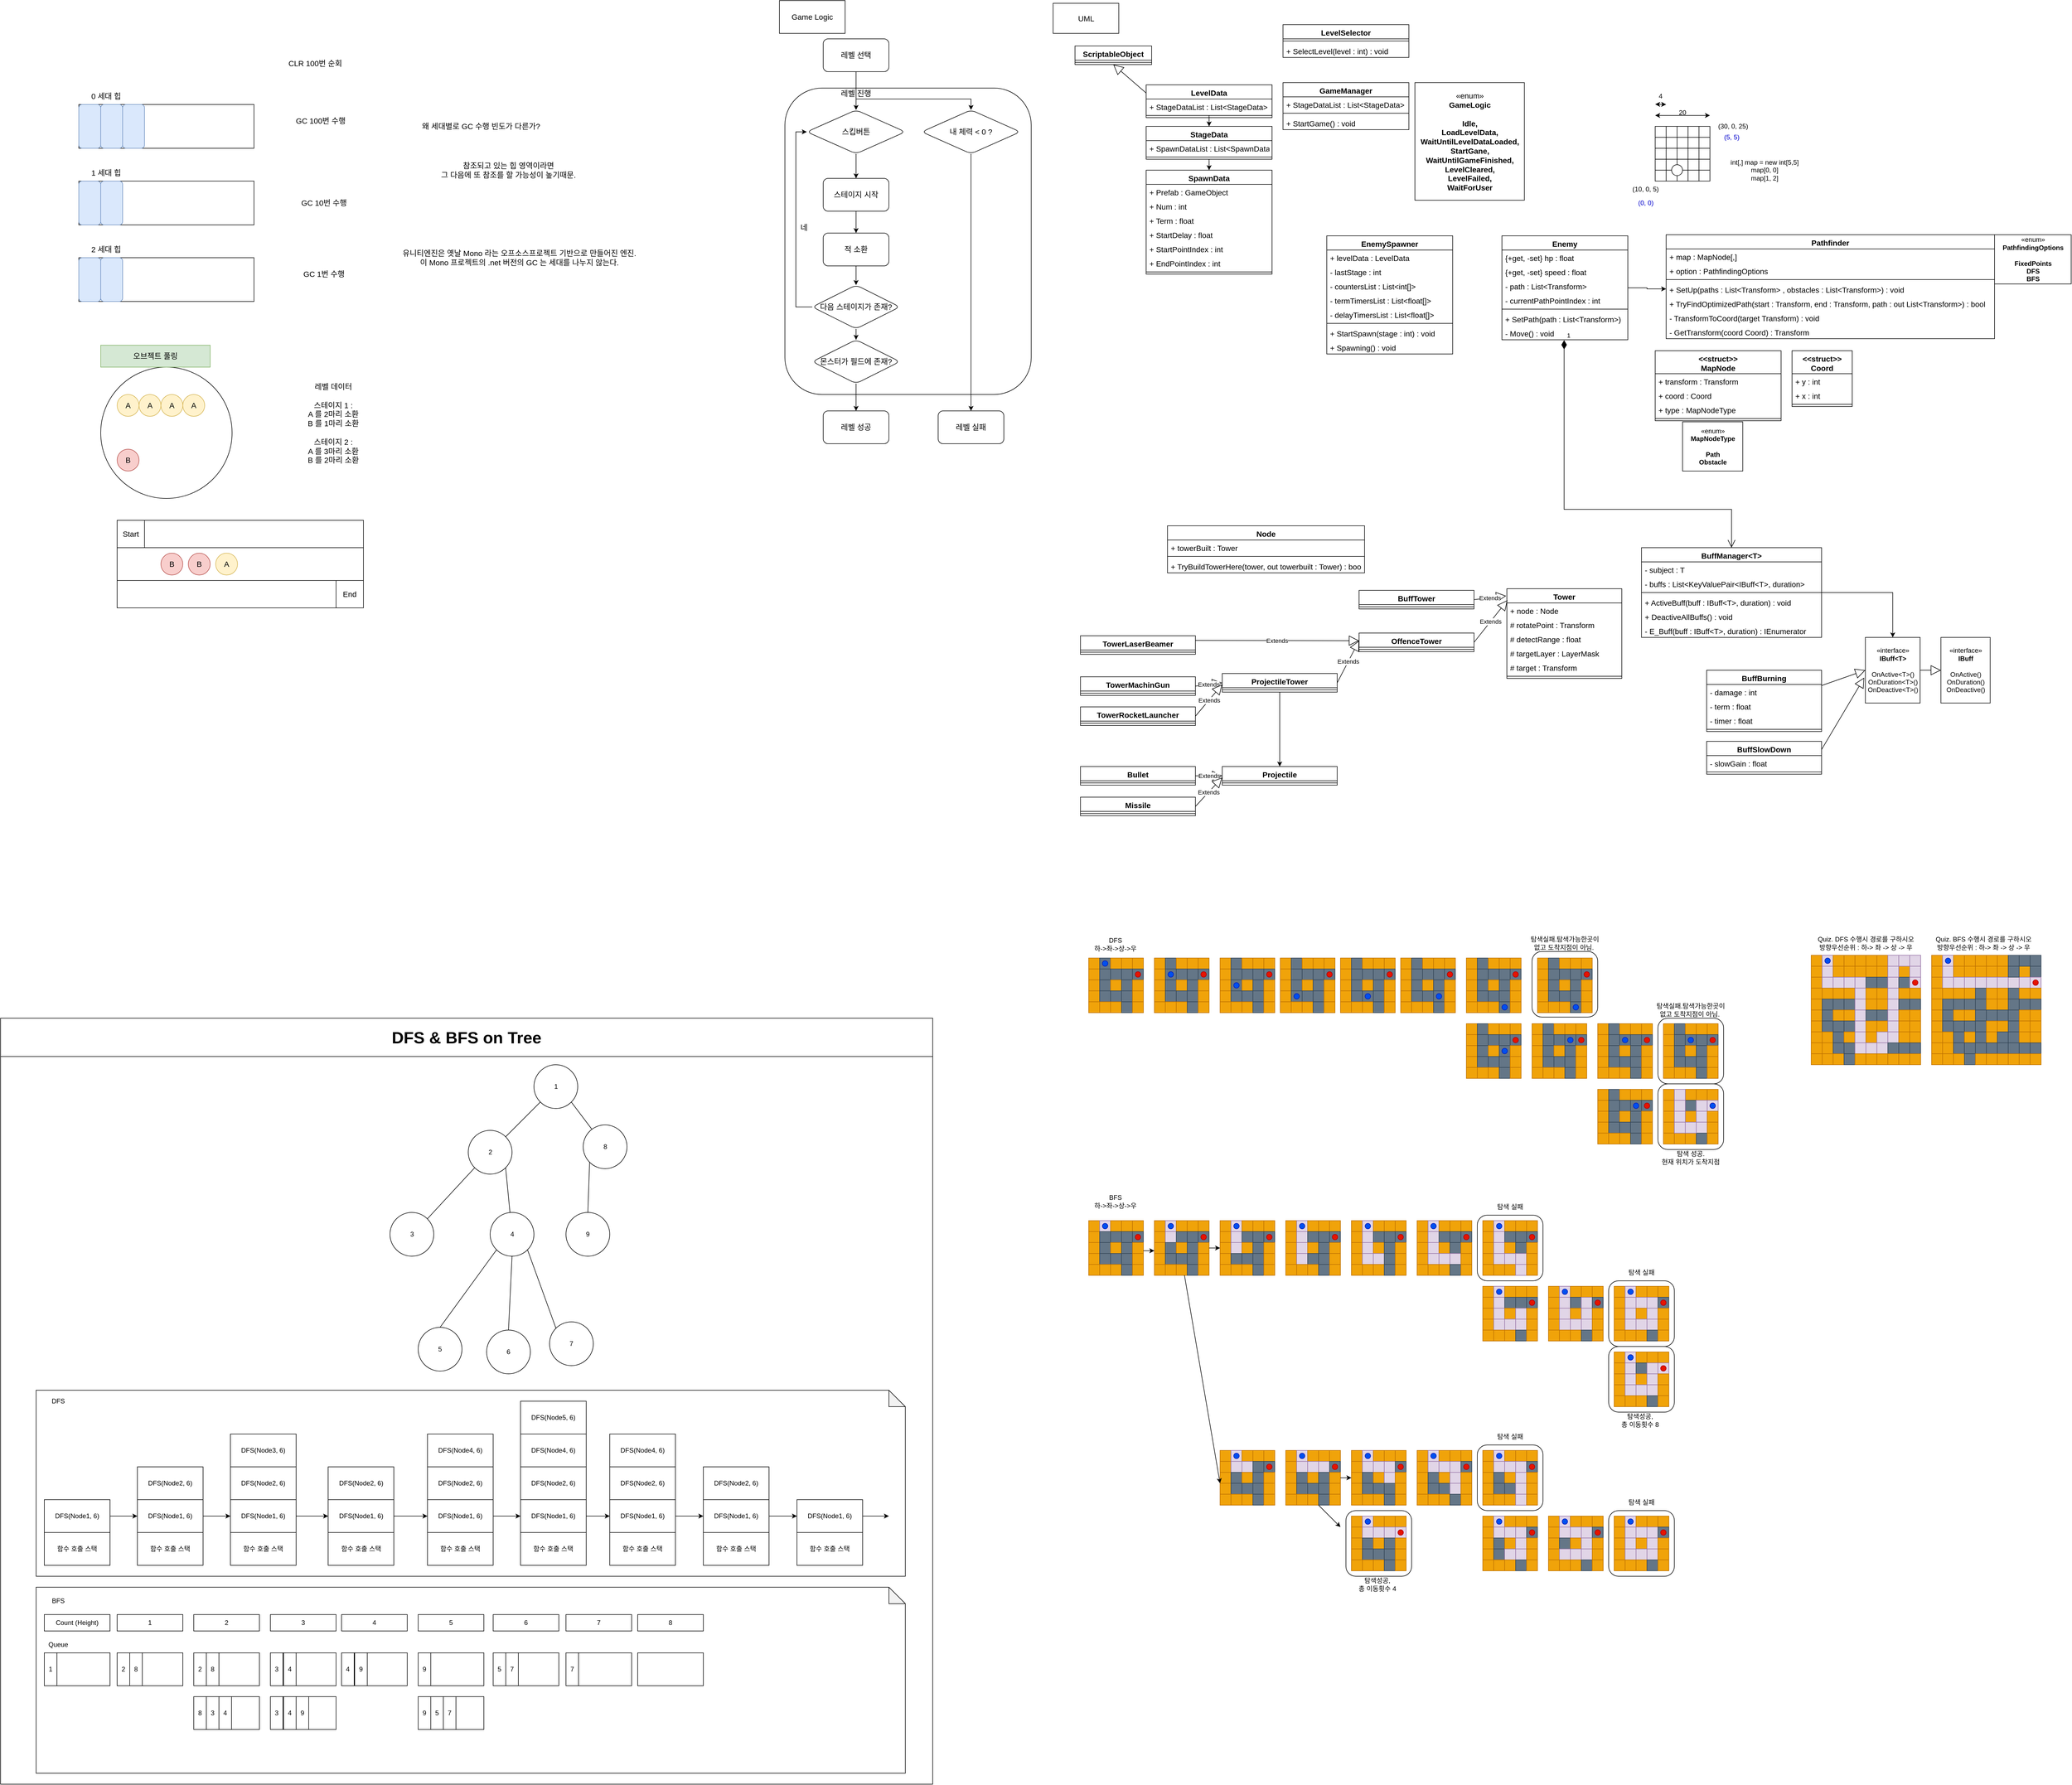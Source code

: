<mxfile version="20.7.3" type="device"><diagram id="C5RBs43oDa-KdzZeNtuy" name="Page-1"><mxGraphModel dx="3447" dy="1453" grid="1" gridSize="10" guides="1" tooltips="1" connect="1" arrows="1" fold="1" page="1" pageScale="1" pageWidth="827" pageHeight="1169" math="0" shadow="0"><root><mxCell id="WIyWlLk6GJQsqaUBKTNV-0"/><mxCell id="WIyWlLk6GJQsqaUBKTNV-1" parent="WIyWlLk6GJQsqaUBKTNV-0"/><mxCell id="0rW5XATdeA4zusJ13ggI-107" value="" style="shape=note;whiteSpace=wrap;html=1;backgroundOutline=1;darkOpacity=0.05;" vertex="1" parent="WIyWlLk6GJQsqaUBKTNV-1"><mxGeometry x="-38" y="2910" width="1588" height="340" as="geometry"/></mxCell><mxCell id="0rW5XATdeA4zusJ13ggI-106" value="" style="shape=note;whiteSpace=wrap;html=1;backgroundOutline=1;darkOpacity=0.05;" vertex="1" parent="WIyWlLk6GJQsqaUBKTNV-1"><mxGeometry x="-38" y="2550" width="1588" height="340" as="geometry"/></mxCell><mxCell id="a1iBJMwNaMm8yrNWVzpp-1234" value="탐색 실패" style="text;html=1;strokeColor=none;fillColor=none;align=center;verticalAlign=middle;whiteSpace=wrap;rounded=0;fontColor=#000000;" parent="WIyWlLk6GJQsqaUBKTNV-1" vertex="1"><mxGeometry x="2865" y="2740" width="60" height="30" as="geometry"/></mxCell><mxCell id="a1iBJMwNaMm8yrNWVzpp-1235" value="" style="rounded=1;whiteSpace=wrap;html=1;fontColor=#000000;" parent="WIyWlLk6GJQsqaUBKTNV-1" vertex="1"><mxGeometry x="2835" y="2770" width="120" height="120" as="geometry"/></mxCell><mxCell id="a1iBJMwNaMm8yrNWVzpp-1151" value="" style="rounded=1;whiteSpace=wrap;html=1;fontColor=#000000;" parent="WIyWlLk6GJQsqaUBKTNV-1" vertex="1"><mxGeometry x="2595" y="2650" width="120" height="120" as="geometry"/></mxCell><mxCell id="a1iBJMwNaMm8yrNWVzpp-1152" value="탐색 실패" style="text;html=1;strokeColor=none;fillColor=none;align=center;verticalAlign=middle;whiteSpace=wrap;rounded=0;fontColor=#000000;" parent="WIyWlLk6GJQsqaUBKTNV-1" vertex="1"><mxGeometry x="2625" y="2620" width="60" height="30" as="geometry"/></mxCell><mxCell id="a1iBJMwNaMm8yrNWVzpp-1095" value="" style="rounded=1;whiteSpace=wrap;html=1;fontColor=#000000;" parent="WIyWlLk6GJQsqaUBKTNV-1" vertex="1"><mxGeometry x="2835" y="2470" width="120" height="120" as="geometry"/></mxCell><mxCell id="a1iBJMwNaMm8yrNWVzpp-1096" value="탐색성공, &lt;br&gt;총 이동횟수 8" style="text;html=1;strokeColor=none;fillColor=none;align=center;verticalAlign=middle;whiteSpace=wrap;rounded=0;fontColor=#000000;" parent="WIyWlLk6GJQsqaUBKTNV-1" vertex="1"><mxGeometry x="2850" y="2590" width="85" height="30" as="geometry"/></mxCell><mxCell id="a1iBJMwNaMm8yrNWVzpp-1093" value="" style="rounded=1;whiteSpace=wrap;html=1;fontColor=#000000;" parent="WIyWlLk6GJQsqaUBKTNV-1" vertex="1"><mxGeometry x="2835" y="2350" width="120" height="120" as="geometry"/></mxCell><mxCell id="a1iBJMwNaMm8yrNWVzpp-1094" value="탐색 실패" style="text;html=1;strokeColor=none;fillColor=none;align=center;verticalAlign=middle;whiteSpace=wrap;rounded=0;fontColor=#000000;" parent="WIyWlLk6GJQsqaUBKTNV-1" vertex="1"><mxGeometry x="2865" y="2320" width="60" height="30" as="geometry"/></mxCell><mxCell id="a1iBJMwNaMm8yrNWVzpp-1010" value="" style="rounded=1;whiteSpace=wrap;html=1;fontColor=#000000;" parent="WIyWlLk6GJQsqaUBKTNV-1" vertex="1"><mxGeometry x="2595" y="2230" width="120" height="120" as="geometry"/></mxCell><mxCell id="a1iBJMwNaMm8yrNWVzpp-898" value="" style="rounded=1;whiteSpace=wrap;html=1;fontColor=#000000;" parent="WIyWlLk6GJQsqaUBKTNV-1" vertex="1"><mxGeometry x="2355" y="2770" width="120" height="120" as="geometry"/></mxCell><mxCell id="a1iBJMwNaMm8yrNWVzpp-536" value="" style="rounded=1;whiteSpace=wrap;html=1;fontColor=#000000;" parent="WIyWlLk6GJQsqaUBKTNV-1" vertex="1"><mxGeometry x="2925" y="1990" width="120" height="120" as="geometry"/></mxCell><mxCell id="a1iBJMwNaMm8yrNWVzpp-451" value="" style="rounded=1;whiteSpace=wrap;html=1;fontColor=#000000;" parent="WIyWlLk6GJQsqaUBKTNV-1" vertex="1"><mxGeometry x="2925" y="1870" width="120" height="120" as="geometry"/></mxCell><mxCell id="pbk6zQCBgPkRRvfDJ1am-59" value="" style="rounded=1;whiteSpace=wrap;html=1;fontSize=14;" parent="WIyWlLk6GJQsqaUBKTNV-1" vertex="1"><mxGeometry x="1330" y="170" width="450" height="560" as="geometry"/></mxCell><mxCell id="pbk6zQCBgPkRRvfDJ1am-41" value="" style="rounded=0;whiteSpace=wrap;html=1;fontSize=14;" parent="WIyWlLk6GJQsqaUBKTNV-1" vertex="1"><mxGeometry x="110" y="960" width="450" height="160" as="geometry"/></mxCell><mxCell id="pbk6zQCBgPkRRvfDJ1am-42" value="Start" style="rounded=0;whiteSpace=wrap;html=1;fontSize=14;" parent="WIyWlLk6GJQsqaUBKTNV-1" vertex="1"><mxGeometry x="110" y="960" width="50" height="50" as="geometry"/></mxCell><mxCell id="pbk6zQCBgPkRRvfDJ1am-43" value="End" style="rounded=0;whiteSpace=wrap;html=1;fontSize=14;" parent="WIyWlLk6GJQsqaUBKTNV-1" vertex="1"><mxGeometry x="510" y="1070" width="50" height="50" as="geometry"/></mxCell><mxCell id="pbk6zQCBgPkRRvfDJ1am-44" value="" style="rounded=0;whiteSpace=wrap;html=1;fontSize=14;" parent="WIyWlLk6GJQsqaUBKTNV-1" vertex="1"><mxGeometry x="110" y="1010" width="450" height="60" as="geometry"/></mxCell><mxCell id="pbk6zQCBgPkRRvfDJ1am-109" style="edgeStyle=orthogonalEdgeStyle;rounded=0;orthogonalLoop=1;jettySize=auto;html=1;fontSize=14;" parent="WIyWlLk6GJQsqaUBKTNV-1" source="pbk6zQCBgPkRRvfDJ1am-0" target="pbk6zQCBgPkRRvfDJ1am-90" edge="1"><mxGeometry relative="1" as="geometry"/></mxCell><mxCell id="pbk6zQCBgPkRRvfDJ1am-0" value="LevelData" style="swimlane;fontStyle=1;align=center;verticalAlign=top;childLayout=stackLayout;horizontal=1;startSize=26;horizontalStack=0;resizeParent=1;resizeParentMax=0;resizeLast=0;collapsible=1;marginBottom=0;fontSize=14;" parent="WIyWlLk6GJQsqaUBKTNV-1" vertex="1"><mxGeometry x="1990" y="164" width="230" height="60" as="geometry"/></mxCell><mxCell id="pbk6zQCBgPkRRvfDJ1am-1" value="+ StageDataList : List&lt;StageData&gt;" style="text;strokeColor=none;fillColor=none;align=left;verticalAlign=top;spacingLeft=4;spacingRight=4;overflow=hidden;rotatable=0;points=[[0,0.5],[1,0.5]];portConstraint=eastwest;fontSize=14;" parent="pbk6zQCBgPkRRvfDJ1am-0" vertex="1"><mxGeometry y="26" width="230" height="26" as="geometry"/></mxCell><mxCell id="pbk6zQCBgPkRRvfDJ1am-2" value="" style="line;strokeWidth=1;fillColor=none;align=left;verticalAlign=middle;spacingTop=-1;spacingLeft=3;spacingRight=3;rotatable=0;labelPosition=right;points=[];portConstraint=eastwest;strokeColor=inherit;" parent="pbk6zQCBgPkRRvfDJ1am-0" vertex="1"><mxGeometry y="52" width="230" height="8" as="geometry"/></mxCell><mxCell id="pbk6zQCBgPkRRvfDJ1am-4" value="" style="rounded=0;whiteSpace=wrap;html=1;fontSize=14;" parent="WIyWlLk6GJQsqaUBKTNV-1" vertex="1"><mxGeometry x="40" y="200" width="320" height="80" as="geometry"/></mxCell><mxCell id="pbk6zQCBgPkRRvfDJ1am-5" value="0 세대 힙" style="text;html=1;strokeColor=none;fillColor=none;align=center;verticalAlign=middle;whiteSpace=wrap;rounded=0;fontSize=14;" parent="WIyWlLk6GJQsqaUBKTNV-1" vertex="1"><mxGeometry x="40" y="170" width="100" height="30" as="geometry"/></mxCell><mxCell id="pbk6zQCBgPkRRvfDJ1am-8" value="" style="rounded=0;whiteSpace=wrap;html=1;fontSize=14;" parent="WIyWlLk6GJQsqaUBKTNV-1" vertex="1"><mxGeometry x="40" y="340" width="320" height="80" as="geometry"/></mxCell><mxCell id="pbk6zQCBgPkRRvfDJ1am-9" value="1 세대 힙" style="text;html=1;strokeColor=none;fillColor=none;align=center;verticalAlign=middle;whiteSpace=wrap;rounded=0;fontSize=14;" parent="WIyWlLk6GJQsqaUBKTNV-1" vertex="1"><mxGeometry x="40" y="310" width="100" height="30" as="geometry"/></mxCell><mxCell id="pbk6zQCBgPkRRvfDJ1am-10" value="" style="rounded=0;whiteSpace=wrap;html=1;fontSize=14;" parent="WIyWlLk6GJQsqaUBKTNV-1" vertex="1"><mxGeometry x="40" y="480" width="320" height="80" as="geometry"/></mxCell><mxCell id="pbk6zQCBgPkRRvfDJ1am-11" value="2 세대 힙" style="text;html=1;strokeColor=none;fillColor=none;align=center;verticalAlign=middle;whiteSpace=wrap;rounded=0;fontSize=14;" parent="WIyWlLk6GJQsqaUBKTNV-1" vertex="1"><mxGeometry x="40" y="450" width="100" height="30" as="geometry"/></mxCell><mxCell id="pbk6zQCBgPkRRvfDJ1am-12" value="" style="rounded=1;whiteSpace=wrap;html=1;fontSize=14;fillColor=#dae8fc;strokeColor=#6c8ebf;" parent="WIyWlLk6GJQsqaUBKTNV-1" vertex="1"><mxGeometry x="40" y="200" width="40" height="80" as="geometry"/></mxCell><mxCell id="pbk6zQCBgPkRRvfDJ1am-14" value="" style="rounded=1;whiteSpace=wrap;html=1;fontSize=14;fillColor=#dae8fc;strokeColor=#6c8ebf;" parent="WIyWlLk6GJQsqaUBKTNV-1" vertex="1"><mxGeometry x="40" y="340" width="40" height="80" as="geometry"/></mxCell><mxCell id="pbk6zQCBgPkRRvfDJ1am-15" value="" style="rounded=1;whiteSpace=wrap;html=1;fontSize=14;fillColor=#dae8fc;strokeColor=#6c8ebf;" parent="WIyWlLk6GJQsqaUBKTNV-1" vertex="1"><mxGeometry x="40" y="480" width="40" height="80" as="geometry"/></mxCell><mxCell id="pbk6zQCBgPkRRvfDJ1am-16" value="" style="rounded=1;whiteSpace=wrap;html=1;fontSize=14;fillColor=#dae8fc;strokeColor=#6c8ebf;" parent="WIyWlLk6GJQsqaUBKTNV-1" vertex="1"><mxGeometry x="80" y="480" width="40" height="80" as="geometry"/></mxCell><mxCell id="pbk6zQCBgPkRRvfDJ1am-17" value="" style="rounded=1;whiteSpace=wrap;html=1;fontSize=14;fillColor=#dae8fc;strokeColor=#6c8ebf;" parent="WIyWlLk6GJQsqaUBKTNV-1" vertex="1"><mxGeometry x="80" y="340" width="40" height="80" as="geometry"/></mxCell><mxCell id="pbk6zQCBgPkRRvfDJ1am-18" value="" style="rounded=1;whiteSpace=wrap;html=1;fontSize=14;fillColor=#dae8fc;strokeColor=#6c8ebf;" parent="WIyWlLk6GJQsqaUBKTNV-1" vertex="1"><mxGeometry x="80" y="200" width="40" height="80" as="geometry"/></mxCell><mxCell id="pbk6zQCBgPkRRvfDJ1am-19" value="" style="rounded=1;whiteSpace=wrap;html=1;fontSize=14;fillColor=#dae8fc;strokeColor=#6c8ebf;" parent="WIyWlLk6GJQsqaUBKTNV-1" vertex="1"><mxGeometry x="120" y="200" width="40" height="80" as="geometry"/></mxCell><mxCell id="pbk6zQCBgPkRRvfDJ1am-20" value="CLR 100번 순회" style="text;html=1;strokeColor=none;fillColor=none;align=center;verticalAlign=middle;whiteSpace=wrap;rounded=0;fontSize=14;" parent="WIyWlLk6GJQsqaUBKTNV-1" vertex="1"><mxGeometry x="414" y="110" width="116" height="30" as="geometry"/></mxCell><mxCell id="pbk6zQCBgPkRRvfDJ1am-21" value="GC 100번 수행" style="text;html=1;strokeColor=none;fillColor=none;align=center;verticalAlign=middle;whiteSpace=wrap;rounded=0;fontSize=14;" parent="WIyWlLk6GJQsqaUBKTNV-1" vertex="1"><mxGeometry x="414" y="210" width="136" height="40" as="geometry"/></mxCell><mxCell id="pbk6zQCBgPkRRvfDJ1am-22" value="GC 10번 수행" style="text;html=1;strokeColor=none;fillColor=none;align=center;verticalAlign=middle;whiteSpace=wrap;rounded=0;fontSize=14;" parent="WIyWlLk6GJQsqaUBKTNV-1" vertex="1"><mxGeometry x="420" y="360" width="136" height="40" as="geometry"/></mxCell><mxCell id="pbk6zQCBgPkRRvfDJ1am-23" value="GC 1번 수행" style="text;html=1;strokeColor=none;fillColor=none;align=center;verticalAlign=middle;whiteSpace=wrap;rounded=0;fontSize=14;" parent="WIyWlLk6GJQsqaUBKTNV-1" vertex="1"><mxGeometry x="420" y="490" width="136" height="40" as="geometry"/></mxCell><mxCell id="pbk6zQCBgPkRRvfDJ1am-24" value="왜 세대별로 GC 수행 빈도가 다른가?" style="text;html=1;strokeColor=none;fillColor=none;align=center;verticalAlign=middle;whiteSpace=wrap;rounded=0;fontSize=14;" parent="WIyWlLk6GJQsqaUBKTNV-1" vertex="1"><mxGeometry x="640" y="220" width="270" height="40" as="geometry"/></mxCell><mxCell id="pbk6zQCBgPkRRvfDJ1am-25" value="참조되고 있는 힙 영역이라면&lt;br&gt;그 다음에 또 참조를 할 가능성이 높기때문." style="text;html=1;strokeColor=none;fillColor=none;align=center;verticalAlign=middle;whiteSpace=wrap;rounded=0;fontSize=14;" parent="WIyWlLk6GJQsqaUBKTNV-1" vertex="1"><mxGeometry x="640" y="290" width="370" height="60" as="geometry"/></mxCell><mxCell id="pbk6zQCBgPkRRvfDJ1am-26" value="유니티엔진은 옛날 Mono 라는 오프소스프로젝트 기반으로 만들어진 엔진.&lt;br&gt;이 Mono 프로젝트의 .net 버전의 GC 는 세대를 나누지 않는다." style="text;html=1;strokeColor=none;fillColor=none;align=center;verticalAlign=middle;whiteSpace=wrap;rounded=0;fontSize=14;" parent="WIyWlLk6GJQsqaUBKTNV-1" vertex="1"><mxGeometry x="580" y="450" width="530" height="60" as="geometry"/></mxCell><mxCell id="pbk6zQCBgPkRRvfDJ1am-27" value="" style="ellipse;whiteSpace=wrap;html=1;aspect=fixed;fontSize=14;" parent="WIyWlLk6GJQsqaUBKTNV-1" vertex="1"><mxGeometry x="80" y="680" width="240" height="240" as="geometry"/></mxCell><mxCell id="pbk6zQCBgPkRRvfDJ1am-28" value="오브젝트 풀링" style="text;html=1;strokeColor=#82b366;fillColor=#d5e8d4;align=center;verticalAlign=middle;whiteSpace=wrap;rounded=0;fontSize=14;" parent="WIyWlLk6GJQsqaUBKTNV-1" vertex="1"><mxGeometry x="80" y="640" width="200" height="40" as="geometry"/></mxCell><mxCell id="pbk6zQCBgPkRRvfDJ1am-29" value="A" style="ellipse;whiteSpace=wrap;html=1;aspect=fixed;fontSize=14;fillColor=#fff2cc;strokeColor=#d6b656;" parent="WIyWlLk6GJQsqaUBKTNV-1" vertex="1"><mxGeometry x="290" y="1020" width="40" height="40" as="geometry"/></mxCell><mxCell id="pbk6zQCBgPkRRvfDJ1am-30" value="레벨 데이터&lt;br&gt;&lt;br&gt;스테이지 1 : &lt;br&gt;A 를 2마리 소환&lt;br&gt;B 를 1마리 소환&lt;br&gt;&lt;br&gt;스테이지 2 :&lt;br&gt;A 를 3마리 소환&lt;br&gt;B 를 2마리 소환" style="text;html=1;strokeColor=none;fillColor=none;align=center;verticalAlign=middle;whiteSpace=wrap;rounded=0;fontSize=14;" parent="WIyWlLk6GJQsqaUBKTNV-1" vertex="1"><mxGeometry x="370" y="670" width="270" height="225" as="geometry"/></mxCell><mxCell id="pbk6zQCBgPkRRvfDJ1am-34" value="A" style="ellipse;whiteSpace=wrap;html=1;aspect=fixed;fontSize=14;fillColor=#fff2cc;strokeColor=#d6b656;" parent="WIyWlLk6GJQsqaUBKTNV-1" vertex="1"><mxGeometry x="230" y="730" width="40" height="40" as="geometry"/></mxCell><mxCell id="pbk6zQCBgPkRRvfDJ1am-35" value="A" style="ellipse;whiteSpace=wrap;html=1;aspect=fixed;fontSize=14;fillColor=#fff2cc;strokeColor=#d6b656;" parent="WIyWlLk6GJQsqaUBKTNV-1" vertex="1"><mxGeometry x="190" y="730" width="40" height="40" as="geometry"/></mxCell><mxCell id="pbk6zQCBgPkRRvfDJ1am-36" value="A" style="ellipse;whiteSpace=wrap;html=1;aspect=fixed;fontSize=14;fillColor=#fff2cc;strokeColor=#d6b656;" parent="WIyWlLk6GJQsqaUBKTNV-1" vertex="1"><mxGeometry x="110" y="730" width="40" height="40" as="geometry"/></mxCell><mxCell id="pbk6zQCBgPkRRvfDJ1am-37" value="A" style="ellipse;whiteSpace=wrap;html=1;aspect=fixed;fontSize=14;fillColor=#fff2cc;strokeColor=#d6b656;" parent="WIyWlLk6GJQsqaUBKTNV-1" vertex="1"><mxGeometry x="150" y="730" width="40" height="40" as="geometry"/></mxCell><mxCell id="pbk6zQCBgPkRRvfDJ1am-38" value="B" style="ellipse;whiteSpace=wrap;html=1;aspect=fixed;fontSize=14;fillColor=#f8cecc;strokeColor=#b85450;" parent="WIyWlLk6GJQsqaUBKTNV-1" vertex="1"><mxGeometry x="190" y="1020" width="40" height="40" as="geometry"/></mxCell><mxCell id="pbk6zQCBgPkRRvfDJ1am-39" value="B" style="ellipse;whiteSpace=wrap;html=1;aspect=fixed;fontSize=14;fillColor=#f8cecc;strokeColor=#b85450;" parent="WIyWlLk6GJQsqaUBKTNV-1" vertex="1"><mxGeometry x="240" y="1020" width="40" height="40" as="geometry"/></mxCell><mxCell id="pbk6zQCBgPkRRvfDJ1am-40" value="B" style="ellipse;whiteSpace=wrap;html=1;aspect=fixed;fontSize=14;fillColor=#f8cecc;strokeColor=#b85450;" parent="WIyWlLk6GJQsqaUBKTNV-1" vertex="1"><mxGeometry x="110" y="830" width="40" height="40" as="geometry"/></mxCell><mxCell id="pbk6zQCBgPkRRvfDJ1am-66" style="edgeStyle=orthogonalEdgeStyle;rounded=0;orthogonalLoop=1;jettySize=auto;html=1;fontSize=14;" parent="WIyWlLk6GJQsqaUBKTNV-1" source="pbk6zQCBgPkRRvfDJ1am-47" target="pbk6zQCBgPkRRvfDJ1am-51" edge="1"><mxGeometry relative="1" as="geometry"/></mxCell><mxCell id="pbk6zQCBgPkRRvfDJ1am-77" style="edgeStyle=orthogonalEdgeStyle;rounded=0;orthogonalLoop=1;jettySize=auto;html=1;fontSize=14;" parent="WIyWlLk6GJQsqaUBKTNV-1" source="pbk6zQCBgPkRRvfDJ1am-47" target="pbk6zQCBgPkRRvfDJ1am-75" edge="1"><mxGeometry relative="1" as="geometry"><Array as="points"><mxPoint x="1460" y="190"/><mxPoint x="1670" y="190"/></Array></mxGeometry></mxCell><mxCell id="pbk6zQCBgPkRRvfDJ1am-47" value="레벨 선택" style="rounded=1;whiteSpace=wrap;html=1;fontSize=14;" parent="WIyWlLk6GJQsqaUBKTNV-1" vertex="1"><mxGeometry x="1400" y="80" width="120" height="60" as="geometry"/></mxCell><mxCell id="pbk6zQCBgPkRRvfDJ1am-48" value="Game Logic" style="rounded=0;whiteSpace=wrap;html=1;fontSize=14;" parent="WIyWlLk6GJQsqaUBKTNV-1" vertex="1"><mxGeometry x="1320" y="10" width="120" height="60" as="geometry"/></mxCell><mxCell id="pbk6zQCBgPkRRvfDJ1am-67" style="edgeStyle=orthogonalEdgeStyle;rounded=0;orthogonalLoop=1;jettySize=auto;html=1;fontSize=14;" parent="WIyWlLk6GJQsqaUBKTNV-1" source="pbk6zQCBgPkRRvfDJ1am-51" target="pbk6zQCBgPkRRvfDJ1am-53" edge="1"><mxGeometry relative="1" as="geometry"/></mxCell><mxCell id="pbk6zQCBgPkRRvfDJ1am-51" value="스킵버튼" style="rhombus;whiteSpace=wrap;html=1;fontSize=14;rounded=1;" parent="WIyWlLk6GJQsqaUBKTNV-1" vertex="1"><mxGeometry x="1370" y="210" width="180" height="80" as="geometry"/></mxCell><mxCell id="pbk6zQCBgPkRRvfDJ1am-56" value="" style="edgeStyle=orthogonalEdgeStyle;rounded=0;orthogonalLoop=1;jettySize=auto;html=1;fontSize=14;" parent="WIyWlLk6GJQsqaUBKTNV-1" source="pbk6zQCBgPkRRvfDJ1am-53" target="pbk6zQCBgPkRRvfDJ1am-55" edge="1"><mxGeometry relative="1" as="geometry"/></mxCell><mxCell id="pbk6zQCBgPkRRvfDJ1am-53" value="스테이지 시작" style="whiteSpace=wrap;html=1;fontSize=14;rounded=1;" parent="WIyWlLk6GJQsqaUBKTNV-1" vertex="1"><mxGeometry x="1400" y="335" width="120" height="60" as="geometry"/></mxCell><mxCell id="pbk6zQCBgPkRRvfDJ1am-65" value="" style="edgeStyle=orthogonalEdgeStyle;rounded=0;orthogonalLoop=1;jettySize=auto;html=1;fontSize=14;" parent="WIyWlLk6GJQsqaUBKTNV-1" source="pbk6zQCBgPkRRvfDJ1am-55" edge="1"><mxGeometry relative="1" as="geometry"><mxPoint x="1460" y="530" as="targetPoint"/></mxGeometry></mxCell><mxCell id="pbk6zQCBgPkRRvfDJ1am-55" value="적 소환" style="whiteSpace=wrap;html=1;fontSize=14;rounded=1;" parent="WIyWlLk6GJQsqaUBKTNV-1" vertex="1"><mxGeometry x="1400" y="435" width="120" height="60" as="geometry"/></mxCell><mxCell id="pbk6zQCBgPkRRvfDJ1am-68" style="edgeStyle=orthogonalEdgeStyle;rounded=0;orthogonalLoop=1;jettySize=auto;html=1;entryX=0;entryY=0.5;entryDx=0;entryDy=0;fontSize=14;" parent="WIyWlLk6GJQsqaUBKTNV-1" source="pbk6zQCBgPkRRvfDJ1am-57" target="pbk6zQCBgPkRRvfDJ1am-51" edge="1"><mxGeometry relative="1" as="geometry"><Array as="points"><mxPoint x="1350" y="570"/><mxPoint x="1350" y="250"/></Array></mxGeometry></mxCell><mxCell id="pbk6zQCBgPkRRvfDJ1am-71" value="" style="edgeStyle=orthogonalEdgeStyle;rounded=0;orthogonalLoop=1;jettySize=auto;html=1;fontSize=14;" parent="WIyWlLk6GJQsqaUBKTNV-1" source="pbk6zQCBgPkRRvfDJ1am-57" target="pbk6zQCBgPkRRvfDJ1am-70" edge="1"><mxGeometry relative="1" as="geometry"/></mxCell><mxCell id="pbk6zQCBgPkRRvfDJ1am-57" value="다음 스테이지가 존재?" style="rhombus;whiteSpace=wrap;html=1;fontSize=14;rounded=1;" parent="WIyWlLk6GJQsqaUBKTNV-1" vertex="1"><mxGeometry x="1380" y="530" width="160" height="80" as="geometry"/></mxCell><mxCell id="pbk6zQCBgPkRRvfDJ1am-62" value="레벨 진행" style="text;html=1;strokeColor=none;fillColor=none;align=center;verticalAlign=middle;whiteSpace=wrap;rounded=0;fontSize=14;" parent="WIyWlLk6GJQsqaUBKTNV-1" vertex="1"><mxGeometry x="1420" y="170" width="80" height="20" as="geometry"/></mxCell><mxCell id="pbk6zQCBgPkRRvfDJ1am-69" value="네" style="text;html=1;strokeColor=none;fillColor=none;align=center;verticalAlign=middle;whiteSpace=wrap;rounded=0;fontSize=14;" parent="WIyWlLk6GJQsqaUBKTNV-1" vertex="1"><mxGeometry x="1350" y="410" width="30" height="30" as="geometry"/></mxCell><mxCell id="pbk6zQCBgPkRRvfDJ1am-74" style="edgeStyle=orthogonalEdgeStyle;rounded=0;orthogonalLoop=1;jettySize=auto;html=1;fontSize=14;" parent="WIyWlLk6GJQsqaUBKTNV-1" source="pbk6zQCBgPkRRvfDJ1am-70" target="pbk6zQCBgPkRRvfDJ1am-73" edge="1"><mxGeometry relative="1" as="geometry"/></mxCell><mxCell id="pbk6zQCBgPkRRvfDJ1am-70" value="몬스터가 필드에 존재?" style="rhombus;whiteSpace=wrap;html=1;fontSize=14;rounded=1;" parent="WIyWlLk6GJQsqaUBKTNV-1" vertex="1"><mxGeometry x="1380" y="630" width="160" height="80" as="geometry"/></mxCell><mxCell id="pbk6zQCBgPkRRvfDJ1am-73" value="레벨 성공" style="rounded=1;whiteSpace=wrap;html=1;fontSize=14;" parent="WIyWlLk6GJQsqaUBKTNV-1" vertex="1"><mxGeometry x="1400" y="760" width="120" height="60" as="geometry"/></mxCell><mxCell id="pbk6zQCBgPkRRvfDJ1am-79" style="edgeStyle=orthogonalEdgeStyle;rounded=0;orthogonalLoop=1;jettySize=auto;html=1;entryX=0.5;entryY=0;entryDx=0;entryDy=0;fontSize=14;" parent="WIyWlLk6GJQsqaUBKTNV-1" source="pbk6zQCBgPkRRvfDJ1am-75" target="pbk6zQCBgPkRRvfDJ1am-78" edge="1"><mxGeometry relative="1" as="geometry"/></mxCell><mxCell id="pbk6zQCBgPkRRvfDJ1am-75" value="내 체력 &amp;lt; 0 ?" style="rhombus;whiteSpace=wrap;html=1;fontSize=14;rounded=1;" parent="WIyWlLk6GJQsqaUBKTNV-1" vertex="1"><mxGeometry x="1580" y="210" width="180" height="80" as="geometry"/></mxCell><mxCell id="pbk6zQCBgPkRRvfDJ1am-78" value="레벨 실패" style="rounded=1;whiteSpace=wrap;html=1;fontSize=14;" parent="WIyWlLk6GJQsqaUBKTNV-1" vertex="1"><mxGeometry x="1610" y="760" width="120" height="60" as="geometry"/></mxCell><mxCell id="pbk6zQCBgPkRRvfDJ1am-80" value="UML" style="html=1;fontSize=14;" parent="WIyWlLk6GJQsqaUBKTNV-1" vertex="1"><mxGeometry x="1820" y="15" width="120" height="55" as="geometry"/></mxCell><mxCell id="pbk6zQCBgPkRRvfDJ1am-82" value="SpawnData" style="swimlane;fontStyle=1;align=center;verticalAlign=top;childLayout=stackLayout;horizontal=1;startSize=26;horizontalStack=0;resizeParent=1;resizeParentMax=0;resizeLast=0;collapsible=1;marginBottom=0;fontSize=14;" parent="WIyWlLk6GJQsqaUBKTNV-1" vertex="1"><mxGeometry x="1990" y="320" width="230" height="190" as="geometry"/></mxCell><mxCell id="pbk6zQCBgPkRRvfDJ1am-83" value="+ Prefab : GameObject" style="text;strokeColor=none;fillColor=none;align=left;verticalAlign=top;spacingLeft=4;spacingRight=4;overflow=hidden;rotatable=0;points=[[0,0.5],[1,0.5]];portConstraint=eastwest;fontSize=14;" parent="pbk6zQCBgPkRRvfDJ1am-82" vertex="1"><mxGeometry y="26" width="230" height="26" as="geometry"/></mxCell><mxCell id="pbk6zQCBgPkRRvfDJ1am-85" value="+ Num : int" style="text;strokeColor=none;fillColor=none;align=left;verticalAlign=top;spacingLeft=4;spacingRight=4;overflow=hidden;rotatable=0;points=[[0,0.5],[1,0.5]];portConstraint=eastwest;fontSize=14;" parent="pbk6zQCBgPkRRvfDJ1am-82" vertex="1"><mxGeometry y="52" width="230" height="26" as="geometry"/></mxCell><mxCell id="pbk6zQCBgPkRRvfDJ1am-86" value="+ Term : float" style="text;strokeColor=none;fillColor=none;align=left;verticalAlign=top;spacingLeft=4;spacingRight=4;overflow=hidden;rotatable=0;points=[[0,0.5],[1,0.5]];portConstraint=eastwest;fontSize=14;" parent="pbk6zQCBgPkRRvfDJ1am-82" vertex="1"><mxGeometry y="78" width="230" height="26" as="geometry"/></mxCell><mxCell id="pbk6zQCBgPkRRvfDJ1am-87" value="+ StartDelay : float" style="text;strokeColor=none;fillColor=none;align=left;verticalAlign=top;spacingLeft=4;spacingRight=4;overflow=hidden;rotatable=0;points=[[0,0.5],[1,0.5]];portConstraint=eastwest;fontSize=14;" parent="pbk6zQCBgPkRRvfDJ1am-82" vertex="1"><mxGeometry y="104" width="230" height="26" as="geometry"/></mxCell><mxCell id="pbk6zQCBgPkRRvfDJ1am-88" value="+ StartPointIndex : int" style="text;strokeColor=none;fillColor=none;align=left;verticalAlign=top;spacingLeft=4;spacingRight=4;overflow=hidden;rotatable=0;points=[[0,0.5],[1,0.5]];portConstraint=eastwest;fontSize=14;" parent="pbk6zQCBgPkRRvfDJ1am-82" vertex="1"><mxGeometry y="130" width="230" height="26" as="geometry"/></mxCell><mxCell id="pbk6zQCBgPkRRvfDJ1am-89" value="+ EndPointIndex : int" style="text;strokeColor=none;fillColor=none;align=left;verticalAlign=top;spacingLeft=4;spacingRight=4;overflow=hidden;rotatable=0;points=[[0,0.5],[1,0.5]];portConstraint=eastwest;fontSize=14;" parent="pbk6zQCBgPkRRvfDJ1am-82" vertex="1"><mxGeometry y="156" width="230" height="26" as="geometry"/></mxCell><mxCell id="pbk6zQCBgPkRRvfDJ1am-84" value="" style="line;strokeWidth=1;fillColor=none;align=left;verticalAlign=middle;spacingTop=-1;spacingLeft=3;spacingRight=3;rotatable=0;labelPosition=right;points=[];portConstraint=eastwest;strokeColor=inherit;" parent="pbk6zQCBgPkRRvfDJ1am-82" vertex="1"><mxGeometry y="182" width="230" height="8" as="geometry"/></mxCell><mxCell id="pbk6zQCBgPkRRvfDJ1am-110" style="edgeStyle=orthogonalEdgeStyle;rounded=0;orthogonalLoop=1;jettySize=auto;html=1;entryX=0.5;entryY=0;entryDx=0;entryDy=0;fontSize=14;" parent="WIyWlLk6GJQsqaUBKTNV-1" source="pbk6zQCBgPkRRvfDJ1am-90" target="pbk6zQCBgPkRRvfDJ1am-82" edge="1"><mxGeometry relative="1" as="geometry"/></mxCell><mxCell id="pbk6zQCBgPkRRvfDJ1am-90" value="StageData" style="swimlane;fontStyle=1;align=center;verticalAlign=top;childLayout=stackLayout;horizontal=1;startSize=26;horizontalStack=0;resizeParent=1;resizeParentMax=0;resizeLast=0;collapsible=1;marginBottom=0;fontSize=14;" parent="WIyWlLk6GJQsqaUBKTNV-1" vertex="1"><mxGeometry x="1990" y="240" width="230" height="60" as="geometry"/></mxCell><mxCell id="pbk6zQCBgPkRRvfDJ1am-91" value="+ SpawnDataList : List&lt;SpawnData&gt;" style="text;strokeColor=none;fillColor=none;align=left;verticalAlign=top;spacingLeft=4;spacingRight=4;overflow=hidden;rotatable=0;points=[[0,0.5],[1,0.5]];portConstraint=eastwest;fontSize=14;" parent="pbk6zQCBgPkRRvfDJ1am-90" vertex="1"><mxGeometry y="26" width="230" height="26" as="geometry"/></mxCell><mxCell id="pbk6zQCBgPkRRvfDJ1am-92" value="" style="line;strokeWidth=1;fillColor=none;align=left;verticalAlign=middle;spacingTop=-1;spacingLeft=3;spacingRight=3;rotatable=0;labelPosition=right;points=[];portConstraint=eastwest;strokeColor=inherit;" parent="pbk6zQCBgPkRRvfDJ1am-90" vertex="1"><mxGeometry y="52" width="230" height="8" as="geometry"/></mxCell><mxCell id="pbk6zQCBgPkRRvfDJ1am-93" value="GameManager" style="swimlane;fontStyle=1;align=center;verticalAlign=top;childLayout=stackLayout;horizontal=1;startSize=26;horizontalStack=0;resizeParent=1;resizeParentMax=0;resizeLast=0;collapsible=1;marginBottom=0;fontSize=14;" parent="WIyWlLk6GJQsqaUBKTNV-1" vertex="1"><mxGeometry x="2240" y="160" width="230" height="86" as="geometry"/></mxCell><mxCell id="pbk6zQCBgPkRRvfDJ1am-94" value="+ StageDataList : List&lt;StageData&gt;" style="text;strokeColor=none;fillColor=none;align=left;verticalAlign=top;spacingLeft=4;spacingRight=4;overflow=hidden;rotatable=0;points=[[0,0.5],[1,0.5]];portConstraint=eastwest;fontSize=14;" parent="pbk6zQCBgPkRRvfDJ1am-93" vertex="1"><mxGeometry y="26" width="230" height="26" as="geometry"/></mxCell><mxCell id="pbk6zQCBgPkRRvfDJ1am-95" value="" style="line;strokeWidth=1;fillColor=none;align=left;verticalAlign=middle;spacingTop=-1;spacingLeft=3;spacingRight=3;rotatable=0;labelPosition=right;points=[];portConstraint=eastwest;strokeColor=inherit;" parent="pbk6zQCBgPkRRvfDJ1am-93" vertex="1"><mxGeometry y="52" width="230" height="8" as="geometry"/></mxCell><mxCell id="pbk6zQCBgPkRRvfDJ1am-101" value="+ StartGame() : void" style="text;strokeColor=none;fillColor=none;align=left;verticalAlign=top;spacingLeft=4;spacingRight=4;overflow=hidden;rotatable=0;points=[[0,0.5],[1,0.5]];portConstraint=eastwest;fontSize=14;" parent="pbk6zQCBgPkRRvfDJ1am-93" vertex="1"><mxGeometry y="60" width="230" height="26" as="geometry"/></mxCell><mxCell id="pbk6zQCBgPkRRvfDJ1am-96" value="LevelSelector" style="swimlane;fontStyle=1;align=center;verticalAlign=top;childLayout=stackLayout;horizontal=1;startSize=26;horizontalStack=0;resizeParent=1;resizeParentMax=0;resizeLast=0;collapsible=1;marginBottom=0;fontSize=14;" parent="WIyWlLk6GJQsqaUBKTNV-1" vertex="1"><mxGeometry x="2240" y="54" width="230" height="60" as="geometry"/></mxCell><mxCell id="pbk6zQCBgPkRRvfDJ1am-98" value="" style="line;strokeWidth=1;fillColor=none;align=left;verticalAlign=middle;spacingTop=-1;spacingLeft=3;spacingRight=3;rotatable=0;labelPosition=right;points=[];portConstraint=eastwest;strokeColor=inherit;" parent="pbk6zQCBgPkRRvfDJ1am-96" vertex="1"><mxGeometry y="26" width="230" height="8" as="geometry"/></mxCell><mxCell id="pbk6zQCBgPkRRvfDJ1am-97" value="+ SelectLevel(level : int) : void" style="text;strokeColor=none;fillColor=none;align=left;verticalAlign=top;spacingLeft=4;spacingRight=4;overflow=hidden;rotatable=0;points=[[0,0.5],[1,0.5]];portConstraint=eastwest;fontSize=14;" parent="pbk6zQCBgPkRRvfDJ1am-96" vertex="1"><mxGeometry y="34" width="230" height="26" as="geometry"/></mxCell><mxCell id="pbk6zQCBgPkRRvfDJ1am-100" value="«enum»&lt;br&gt;&lt;b&gt;GameLogic&lt;br&gt;&lt;br&gt;Idle,&lt;br&gt;LoadLevelData,&lt;br&gt;WaitUntilLevelDataLoaded,&lt;br&gt;StartGane,&lt;br&gt;WaitUntilGameFinished,&lt;br&gt;LevelCleared,&lt;br&gt;LevelFailed,&lt;br&gt;WaitForUser&lt;br&gt;&lt;/b&gt;" style="html=1;fontSize=14;" parent="WIyWlLk6GJQsqaUBKTNV-1" vertex="1"><mxGeometry x="2481" y="160" width="200" height="215" as="geometry"/></mxCell><mxCell id="pbk6zQCBgPkRRvfDJ1am-102" value="ScriptableObject" style="swimlane;fontStyle=1;align=center;verticalAlign=top;childLayout=stackLayout;horizontal=1;startSize=26;horizontalStack=0;resizeParent=1;resizeParentMax=0;resizeLast=0;collapsible=1;marginBottom=0;fontSize=14;" parent="WIyWlLk6GJQsqaUBKTNV-1" vertex="1"><mxGeometry x="1860" y="93" width="140" height="34" as="geometry"/></mxCell><mxCell id="pbk6zQCBgPkRRvfDJ1am-104" value="" style="line;strokeWidth=1;fillColor=none;align=left;verticalAlign=middle;spacingTop=-1;spacingLeft=3;spacingRight=3;rotatable=0;labelPosition=right;points=[];portConstraint=eastwest;strokeColor=inherit;" parent="pbk6zQCBgPkRRvfDJ1am-102" vertex="1"><mxGeometry y="26" width="140" height="8" as="geometry"/></mxCell><mxCell id="pbk6zQCBgPkRRvfDJ1am-107" value="" style="endArrow=block;endSize=16;endFill=0;html=1;rounded=0;fontSize=14;entryX=0.5;entryY=1;entryDx=0;entryDy=0;exitX=0;exitY=0.25;exitDx=0;exitDy=0;" parent="WIyWlLk6GJQsqaUBKTNV-1" source="pbk6zQCBgPkRRvfDJ1am-0" target="pbk6zQCBgPkRRvfDJ1am-102" edge="1"><mxGeometry width="160" relative="1" as="geometry"><mxPoint x="2210" y="390" as="sourcePoint"/><mxPoint x="2370" y="390" as="targetPoint"/></mxGeometry></mxCell><mxCell id="a1iBJMwNaMm8yrNWVzpp-1" value="EnemySpawner" style="swimlane;fontStyle=1;align=center;verticalAlign=top;childLayout=stackLayout;horizontal=1;startSize=26;horizontalStack=0;resizeParent=1;resizeParentMax=0;resizeLast=0;collapsible=1;marginBottom=0;fontSize=14;" parent="WIyWlLk6GJQsqaUBKTNV-1" vertex="1"><mxGeometry x="2320" y="440" width="230" height="216" as="geometry"/></mxCell><mxCell id="a1iBJMwNaMm8yrNWVzpp-2" value="+ levelData : LevelData" style="text;strokeColor=none;fillColor=none;align=left;verticalAlign=top;spacingLeft=4;spacingRight=4;overflow=hidden;rotatable=0;points=[[0,0.5],[1,0.5]];portConstraint=eastwest;fontSize=14;" parent="a1iBJMwNaMm8yrNWVzpp-1" vertex="1"><mxGeometry y="26" width="230" height="26" as="geometry"/></mxCell><mxCell id="a1iBJMwNaMm8yrNWVzpp-5" value="- lastStage : int" style="text;strokeColor=none;fillColor=none;align=left;verticalAlign=top;spacingLeft=4;spacingRight=4;overflow=hidden;rotatable=0;points=[[0,0.5],[1,0.5]];portConstraint=eastwest;fontSize=14;" parent="a1iBJMwNaMm8yrNWVzpp-1" vertex="1"><mxGeometry y="52" width="230" height="26" as="geometry"/></mxCell><mxCell id="a1iBJMwNaMm8yrNWVzpp-9" value="- countersList : List&lt;int[]&gt;" style="text;strokeColor=none;fillColor=none;align=left;verticalAlign=top;spacingLeft=4;spacingRight=4;overflow=hidden;rotatable=0;points=[[0,0.5],[1,0.5]];portConstraint=eastwest;fontSize=14;" parent="a1iBJMwNaMm8yrNWVzpp-1" vertex="1"><mxGeometry y="78" width="230" height="26" as="geometry"/></mxCell><mxCell id="a1iBJMwNaMm8yrNWVzpp-7" value="- termTimersList : List&lt;float[]&gt;" style="text;strokeColor=none;fillColor=none;align=left;verticalAlign=top;spacingLeft=4;spacingRight=4;overflow=hidden;rotatable=0;points=[[0,0.5],[1,0.5]];portConstraint=eastwest;fontSize=14;" parent="a1iBJMwNaMm8yrNWVzpp-1" vertex="1"><mxGeometry y="104" width="230" height="26" as="geometry"/></mxCell><mxCell id="a1iBJMwNaMm8yrNWVzpp-8" value="- delayTimersList : List&lt;float[]&gt;" style="text;strokeColor=none;fillColor=none;align=left;verticalAlign=top;spacingLeft=4;spacingRight=4;overflow=hidden;rotatable=0;points=[[0,0.5],[1,0.5]];portConstraint=eastwest;fontSize=14;" parent="a1iBJMwNaMm8yrNWVzpp-1" vertex="1"><mxGeometry y="130" width="230" height="26" as="geometry"/></mxCell><mxCell id="a1iBJMwNaMm8yrNWVzpp-3" value="" style="line;strokeWidth=1;fillColor=none;align=left;verticalAlign=middle;spacingTop=-1;spacingLeft=3;spacingRight=3;rotatable=0;labelPosition=right;points=[];portConstraint=eastwest;strokeColor=inherit;" parent="a1iBJMwNaMm8yrNWVzpp-1" vertex="1"><mxGeometry y="156" width="230" height="8" as="geometry"/></mxCell><mxCell id="a1iBJMwNaMm8yrNWVzpp-4" value="+ StartSpawn(stage : int) : void" style="text;strokeColor=none;fillColor=none;align=left;verticalAlign=top;spacingLeft=4;spacingRight=4;overflow=hidden;rotatable=0;points=[[0,0.5],[1,0.5]];portConstraint=eastwest;fontSize=14;" parent="a1iBJMwNaMm8yrNWVzpp-1" vertex="1"><mxGeometry y="164" width="230" height="26" as="geometry"/></mxCell><mxCell id="a1iBJMwNaMm8yrNWVzpp-6" value="+ Spawning() : void" style="text;strokeColor=none;fillColor=none;align=left;verticalAlign=top;spacingLeft=4;spacingRight=4;overflow=hidden;rotatable=0;points=[[0,0.5],[1,0.5]];portConstraint=eastwest;fontSize=14;" parent="a1iBJMwNaMm8yrNWVzpp-1" vertex="1"><mxGeometry y="190" width="230" height="26" as="geometry"/></mxCell><mxCell id="hQ8vE-1EqQaNtMe5-gOn-0" style="edgeStyle=orthogonalEdgeStyle;rounded=0;orthogonalLoop=1;jettySize=auto;html=1;entryX=0;entryY=0.5;entryDx=0;entryDy=0;" parent="WIyWlLk6GJQsqaUBKTNV-1" source="a1iBJMwNaMm8yrNWVzpp-10" target="a1iBJMwNaMm8yrNWVzpp-85" edge="1"><mxGeometry relative="1" as="geometry"/></mxCell><mxCell id="a1iBJMwNaMm8yrNWVzpp-10" value="Enemy" style="swimlane;fontStyle=1;align=center;verticalAlign=top;childLayout=stackLayout;horizontal=1;startSize=26;horizontalStack=0;resizeParent=1;resizeParentMax=0;resizeLast=0;collapsible=1;marginBottom=0;fontSize=14;" parent="WIyWlLk6GJQsqaUBKTNV-1" vertex="1"><mxGeometry x="2640" y="440" width="230" height="190" as="geometry"/></mxCell><mxCell id="a1iBJMwNaMm8yrNWVzpp-11" value="{+get, -set} hp : float" style="text;strokeColor=none;fillColor=none;align=left;verticalAlign=top;spacingLeft=4;spacingRight=4;overflow=hidden;rotatable=0;points=[[0,0.5],[1,0.5]];portConstraint=eastwest;fontSize=14;" parent="a1iBJMwNaMm8yrNWVzpp-10" vertex="1"><mxGeometry y="26" width="230" height="26" as="geometry"/></mxCell><mxCell id="a1iBJMwNaMm8yrNWVzpp-14" value="{+get, -set} speed : float" style="text;strokeColor=none;fillColor=none;align=left;verticalAlign=top;spacingLeft=4;spacingRight=4;overflow=hidden;rotatable=0;points=[[0,0.5],[1,0.5]];portConstraint=eastwest;fontSize=14;" parent="a1iBJMwNaMm8yrNWVzpp-10" vertex="1"><mxGeometry y="52" width="230" height="26" as="geometry"/></mxCell><mxCell id="a1iBJMwNaMm8yrNWVzpp-15" value="- path : List&lt;Transform&gt;" style="text;strokeColor=none;fillColor=none;align=left;verticalAlign=top;spacingLeft=4;spacingRight=4;overflow=hidden;rotatable=0;points=[[0,0.5],[1,0.5]];portConstraint=eastwest;fontSize=14;" parent="a1iBJMwNaMm8yrNWVzpp-10" vertex="1"><mxGeometry y="78" width="230" height="26" as="geometry"/></mxCell><mxCell id="a1iBJMwNaMm8yrNWVzpp-16" value="- currentPathPointIndex : int" style="text;strokeColor=none;fillColor=none;align=left;verticalAlign=top;spacingLeft=4;spacingRight=4;overflow=hidden;rotatable=0;points=[[0,0.5],[1,0.5]];portConstraint=eastwest;fontSize=14;" parent="a1iBJMwNaMm8yrNWVzpp-10" vertex="1"><mxGeometry y="104" width="230" height="26" as="geometry"/></mxCell><mxCell id="a1iBJMwNaMm8yrNWVzpp-12" value="" style="line;strokeWidth=1;fillColor=none;align=left;verticalAlign=middle;spacingTop=-1;spacingLeft=3;spacingRight=3;rotatable=0;labelPosition=right;points=[];portConstraint=eastwest;strokeColor=inherit;" parent="a1iBJMwNaMm8yrNWVzpp-10" vertex="1"><mxGeometry y="130" width="230" height="8" as="geometry"/></mxCell><mxCell id="a1iBJMwNaMm8yrNWVzpp-17" value="+ SetPath(path : List&lt;Transform&gt;)" style="text;strokeColor=none;fillColor=none;align=left;verticalAlign=top;spacingLeft=4;spacingRight=4;overflow=hidden;rotatable=0;points=[[0,0.5],[1,0.5]];portConstraint=eastwest;fontSize=14;" parent="a1iBJMwNaMm8yrNWVzpp-10" vertex="1"><mxGeometry y="138" width="230" height="26" as="geometry"/></mxCell><mxCell id="a1iBJMwNaMm8yrNWVzpp-25" value="- Move() : void" style="text;strokeColor=none;fillColor=none;align=left;verticalAlign=top;spacingLeft=4;spacingRight=4;overflow=hidden;rotatable=0;points=[[0,0.5],[1,0.5]];portConstraint=eastwest;fontSize=14;" parent="a1iBJMwNaMm8yrNWVzpp-10" vertex="1"><mxGeometry y="164" width="230" height="26" as="geometry"/></mxCell><mxCell id="a1iBJMwNaMm8yrNWVzpp-18" value="Pathfinder" style="swimlane;fontStyle=1;align=center;verticalAlign=top;childLayout=stackLayout;horizontal=1;startSize=26;horizontalStack=0;resizeParent=1;resizeParentMax=0;resizeLast=0;collapsible=1;marginBottom=0;fontSize=14;" parent="WIyWlLk6GJQsqaUBKTNV-1" vertex="1"><mxGeometry x="2940" y="438" width="600" height="190" as="geometry"/></mxCell><mxCell id="a1iBJMwNaMm8yrNWVzpp-84" value="+ map : MapNode[,]" style="text;strokeColor=none;fillColor=none;align=left;verticalAlign=top;spacingLeft=4;spacingRight=4;overflow=hidden;rotatable=0;points=[[0,0.5],[1,0.5]];portConstraint=eastwest;fontSize=14;" parent="a1iBJMwNaMm8yrNWVzpp-18" vertex="1"><mxGeometry y="26" width="600" height="26" as="geometry"/></mxCell><mxCell id="a1iBJMwNaMm8yrNWVzpp-94" value="+ option : PathfindingOptions" style="text;strokeColor=none;fillColor=none;align=left;verticalAlign=top;spacingLeft=4;spacingRight=4;overflow=hidden;rotatable=0;points=[[0,0.5],[1,0.5]];portConstraint=eastwest;fontSize=14;" parent="a1iBJMwNaMm8yrNWVzpp-18" vertex="1"><mxGeometry y="52" width="600" height="26" as="geometry"/></mxCell><mxCell id="a1iBJMwNaMm8yrNWVzpp-23" value="" style="line;strokeWidth=1;fillColor=none;align=left;verticalAlign=middle;spacingTop=-1;spacingLeft=3;spacingRight=3;rotatable=0;labelPosition=right;points=[];portConstraint=eastwest;strokeColor=inherit;" parent="a1iBJMwNaMm8yrNWVzpp-18" vertex="1"><mxGeometry y="78" width="600" height="8" as="geometry"/></mxCell><mxCell id="a1iBJMwNaMm8yrNWVzpp-85" value="+ SetUp(paths : List&lt;Transform&gt; , obstacles : List&lt;Transform&gt;) : void" style="text;strokeColor=none;fillColor=none;align=left;verticalAlign=top;spacingLeft=4;spacingRight=4;overflow=hidden;rotatable=0;points=[[0,0.5],[1,0.5]];portConstraint=eastwest;fontSize=14;" parent="a1iBJMwNaMm8yrNWVzpp-18" vertex="1"><mxGeometry y="86" width="600" height="26" as="geometry"/></mxCell><mxCell id="a1iBJMwNaMm8yrNWVzpp-88" value="+ TryFindOptimizedPath(start : Transform, end : Transform, path : out List&lt;Transform&gt;) : bool" style="text;strokeColor=none;fillColor=none;align=left;verticalAlign=top;spacingLeft=4;spacingRight=4;overflow=hidden;rotatable=0;points=[[0,0.5],[1,0.5]];portConstraint=eastwest;fontSize=14;" parent="a1iBJMwNaMm8yrNWVzpp-18" vertex="1"><mxGeometry y="112" width="600" height="26" as="geometry"/></mxCell><mxCell id="a1iBJMwNaMm8yrNWVzpp-86" value="- TransformToCoord(target Transform) : void" style="text;strokeColor=none;fillColor=none;align=left;verticalAlign=top;spacingLeft=4;spacingRight=4;overflow=hidden;rotatable=0;points=[[0,0.5],[1,0.5]];portConstraint=eastwest;fontSize=14;" parent="a1iBJMwNaMm8yrNWVzpp-18" vertex="1"><mxGeometry y="138" width="600" height="26" as="geometry"/></mxCell><mxCell id="a1iBJMwNaMm8yrNWVzpp-87" value="- GetTransform(coord Coord) : Transform" style="text;strokeColor=none;fillColor=none;align=left;verticalAlign=top;spacingLeft=4;spacingRight=4;overflow=hidden;rotatable=0;points=[[0,0.5],[1,0.5]];portConstraint=eastwest;fontSize=14;" parent="a1iBJMwNaMm8yrNWVzpp-18" vertex="1"><mxGeometry y="164" width="600" height="26" as="geometry"/></mxCell><mxCell id="a1iBJMwNaMm8yrNWVzpp-26" value="" style="rounded=0;whiteSpace=wrap;html=1;" parent="WIyWlLk6GJQsqaUBKTNV-1" vertex="1"><mxGeometry x="2920" y="240" width="20" height="20" as="geometry"/></mxCell><mxCell id="a1iBJMwNaMm8yrNWVzpp-32" value="" style="rounded=0;whiteSpace=wrap;html=1;" parent="WIyWlLk6GJQsqaUBKTNV-1" vertex="1"><mxGeometry x="2940" y="240" width="20" height="20" as="geometry"/></mxCell><mxCell id="a1iBJMwNaMm8yrNWVzpp-33" value="" style="rounded=0;whiteSpace=wrap;html=1;" parent="WIyWlLk6GJQsqaUBKTNV-1" vertex="1"><mxGeometry x="2960" y="240" width="20" height="20" as="geometry"/></mxCell><mxCell id="a1iBJMwNaMm8yrNWVzpp-34" value="" style="rounded=0;whiteSpace=wrap;html=1;" parent="WIyWlLk6GJQsqaUBKTNV-1" vertex="1"><mxGeometry x="2980" y="240" width="20" height="20" as="geometry"/></mxCell><mxCell id="a1iBJMwNaMm8yrNWVzpp-35" value="" style="rounded=0;whiteSpace=wrap;html=1;" parent="WIyWlLk6GJQsqaUBKTNV-1" vertex="1"><mxGeometry x="3000" y="240" width="20" height="20" as="geometry"/></mxCell><mxCell id="a1iBJMwNaMm8yrNWVzpp-36" value="" style="rounded=0;whiteSpace=wrap;html=1;" parent="WIyWlLk6GJQsqaUBKTNV-1" vertex="1"><mxGeometry x="2920" y="260" width="20" height="20" as="geometry"/></mxCell><mxCell id="a1iBJMwNaMm8yrNWVzpp-37" value="" style="rounded=0;whiteSpace=wrap;html=1;" parent="WIyWlLk6GJQsqaUBKTNV-1" vertex="1"><mxGeometry x="2940" y="260" width="20" height="20" as="geometry"/></mxCell><mxCell id="a1iBJMwNaMm8yrNWVzpp-38" value="" style="rounded=0;whiteSpace=wrap;html=1;" parent="WIyWlLk6GJQsqaUBKTNV-1" vertex="1"><mxGeometry x="2960" y="260" width="20" height="20" as="geometry"/></mxCell><mxCell id="a1iBJMwNaMm8yrNWVzpp-39" value="" style="rounded=0;whiteSpace=wrap;html=1;" parent="WIyWlLk6GJQsqaUBKTNV-1" vertex="1"><mxGeometry x="2980" y="260" width="20" height="20" as="geometry"/></mxCell><mxCell id="a1iBJMwNaMm8yrNWVzpp-40" value="" style="rounded=0;whiteSpace=wrap;html=1;" parent="WIyWlLk6GJQsqaUBKTNV-1" vertex="1"><mxGeometry x="3000" y="260" width="20" height="20" as="geometry"/></mxCell><mxCell id="a1iBJMwNaMm8yrNWVzpp-41" value="" style="rounded=0;whiteSpace=wrap;html=1;" parent="WIyWlLk6GJQsqaUBKTNV-1" vertex="1"><mxGeometry x="2920" y="280" width="20" height="20" as="geometry"/></mxCell><mxCell id="a1iBJMwNaMm8yrNWVzpp-42" value="" style="rounded=0;whiteSpace=wrap;html=1;" parent="WIyWlLk6GJQsqaUBKTNV-1" vertex="1"><mxGeometry x="2940" y="280" width="20" height="20" as="geometry"/></mxCell><mxCell id="a1iBJMwNaMm8yrNWVzpp-43" value="" style="rounded=0;whiteSpace=wrap;html=1;" parent="WIyWlLk6GJQsqaUBKTNV-1" vertex="1"><mxGeometry x="2960" y="280" width="20" height="20" as="geometry"/></mxCell><mxCell id="a1iBJMwNaMm8yrNWVzpp-44" value="" style="rounded=0;whiteSpace=wrap;html=1;" parent="WIyWlLk6GJQsqaUBKTNV-1" vertex="1"><mxGeometry x="2980" y="280" width="20" height="20" as="geometry"/></mxCell><mxCell id="a1iBJMwNaMm8yrNWVzpp-45" value="" style="rounded=0;whiteSpace=wrap;html=1;" parent="WIyWlLk6GJQsqaUBKTNV-1" vertex="1"><mxGeometry x="3000" y="280" width="20" height="20" as="geometry"/></mxCell><mxCell id="a1iBJMwNaMm8yrNWVzpp-46" value="" style="rounded=0;whiteSpace=wrap;html=1;" parent="WIyWlLk6GJQsqaUBKTNV-1" vertex="1"><mxGeometry x="2920" y="300" width="20" height="20" as="geometry"/></mxCell><mxCell id="a1iBJMwNaMm8yrNWVzpp-47" value="" style="rounded=0;whiteSpace=wrap;html=1;" parent="WIyWlLk6GJQsqaUBKTNV-1" vertex="1"><mxGeometry x="2940" y="300" width="20" height="20" as="geometry"/></mxCell><mxCell id="a1iBJMwNaMm8yrNWVzpp-48" value="" style="rounded=0;whiteSpace=wrap;html=1;" parent="WIyWlLk6GJQsqaUBKTNV-1" vertex="1"><mxGeometry x="2960" y="300" width="20" height="20" as="geometry"/></mxCell><mxCell id="a1iBJMwNaMm8yrNWVzpp-49" value="" style="rounded=0;whiteSpace=wrap;html=1;" parent="WIyWlLk6GJQsqaUBKTNV-1" vertex="1"><mxGeometry x="2980" y="300" width="20" height="20" as="geometry"/></mxCell><mxCell id="a1iBJMwNaMm8yrNWVzpp-50" value="" style="rounded=0;whiteSpace=wrap;html=1;" parent="WIyWlLk6GJQsqaUBKTNV-1" vertex="1"><mxGeometry x="3000" y="300" width="20" height="20" as="geometry"/></mxCell><mxCell id="a1iBJMwNaMm8yrNWVzpp-51" value="" style="rounded=0;whiteSpace=wrap;html=1;" parent="WIyWlLk6GJQsqaUBKTNV-1" vertex="1"><mxGeometry x="2920" y="320" width="20" height="20" as="geometry"/></mxCell><mxCell id="a1iBJMwNaMm8yrNWVzpp-52" value="" style="rounded=0;whiteSpace=wrap;html=1;" parent="WIyWlLk6GJQsqaUBKTNV-1" vertex="1"><mxGeometry x="2940" y="320" width="20" height="20" as="geometry"/></mxCell><mxCell id="a1iBJMwNaMm8yrNWVzpp-53" value="" style="rounded=0;whiteSpace=wrap;html=1;" parent="WIyWlLk6GJQsqaUBKTNV-1" vertex="1"><mxGeometry x="2960" y="320" width="20" height="20" as="geometry"/></mxCell><mxCell id="a1iBJMwNaMm8yrNWVzpp-54" value="" style="rounded=0;whiteSpace=wrap;html=1;" parent="WIyWlLk6GJQsqaUBKTNV-1" vertex="1"><mxGeometry x="2980" y="320" width="20" height="20" as="geometry"/></mxCell><mxCell id="a1iBJMwNaMm8yrNWVzpp-55" value="" style="rounded=0;whiteSpace=wrap;html=1;" parent="WIyWlLk6GJQsqaUBKTNV-1" vertex="1"><mxGeometry x="3000" y="320" width="20" height="20" as="geometry"/></mxCell><mxCell id="a1iBJMwNaMm8yrNWVzpp-56" value="(10, 0, 5)" style="text;html=1;strokeColor=none;fillColor=none;align=center;verticalAlign=middle;whiteSpace=wrap;rounded=0;" parent="WIyWlLk6GJQsqaUBKTNV-1" vertex="1"><mxGeometry x="2870" y="350" width="65" height="10" as="geometry"/></mxCell><mxCell id="a1iBJMwNaMm8yrNWVzpp-57" value="(30, 0, 25)" style="text;html=1;strokeColor=none;fillColor=none;align=center;verticalAlign=middle;whiteSpace=wrap;rounded=0;" parent="WIyWlLk6GJQsqaUBKTNV-1" vertex="1"><mxGeometry x="3030" y="235" width="65" height="10" as="geometry"/></mxCell><mxCell id="a1iBJMwNaMm8yrNWVzpp-58" value="" style="endArrow=classic;startArrow=classic;html=1;rounded=0;" parent="WIyWlLk6GJQsqaUBKTNV-1" edge="1"><mxGeometry width="50" height="50" relative="1" as="geometry"><mxPoint x="2920" y="220" as="sourcePoint"/><mxPoint x="3020" y="220" as="targetPoint"/></mxGeometry></mxCell><mxCell id="a1iBJMwNaMm8yrNWVzpp-59" value="20" style="text;html=1;strokeColor=none;fillColor=none;align=center;verticalAlign=middle;whiteSpace=wrap;rounded=0;" parent="WIyWlLk6GJQsqaUBKTNV-1" vertex="1"><mxGeometry x="2950" y="210" width="40" height="10" as="geometry"/></mxCell><mxCell id="a1iBJMwNaMm8yrNWVzpp-60" value="" style="endArrow=classic;startArrow=classic;html=1;rounded=0;" parent="WIyWlLk6GJQsqaUBKTNV-1" edge="1"><mxGeometry width="50" height="50" relative="1" as="geometry"><mxPoint x="2920" y="199.52" as="sourcePoint"/><mxPoint x="2940" y="200" as="targetPoint"/></mxGeometry></mxCell><mxCell id="a1iBJMwNaMm8yrNWVzpp-61" value="4" style="text;html=1;strokeColor=none;fillColor=none;align=center;verticalAlign=middle;whiteSpace=wrap;rounded=0;" parent="WIyWlLk6GJQsqaUBKTNV-1" vertex="1"><mxGeometry x="2910" y="180" width="40" height="10" as="geometry"/></mxCell><mxCell id="a1iBJMwNaMm8yrNWVzpp-62" value="int[,] map = new int[5,5]&lt;br&gt;map[0, 0]&lt;br&gt;map[1, 2]" style="text;html=1;strokeColor=none;fillColor=none;align=center;verticalAlign=middle;whiteSpace=wrap;rounded=0;" parent="WIyWlLk6GJQsqaUBKTNV-1" vertex="1"><mxGeometry x="3040" y="300" width="160" height="40" as="geometry"/></mxCell><mxCell id="a1iBJMwNaMm8yrNWVzpp-63" value="&lt;font color=&quot;#0000cc&quot;&gt;(0, 0)&lt;/font&gt;" style="text;html=1;strokeColor=none;fillColor=none;align=center;verticalAlign=middle;whiteSpace=wrap;rounded=0;" parent="WIyWlLk6GJQsqaUBKTNV-1" vertex="1"><mxGeometry x="2872.5" y="370" width="60" height="20" as="geometry"/></mxCell><mxCell id="a1iBJMwNaMm8yrNWVzpp-64" value="&lt;font color=&quot;#0000cc&quot;&gt;(5, 5)&lt;/font&gt;" style="text;html=1;strokeColor=none;fillColor=none;align=center;verticalAlign=middle;whiteSpace=wrap;rounded=0;" parent="WIyWlLk6GJQsqaUBKTNV-1" vertex="1"><mxGeometry x="3030" y="250" width="60" height="20" as="geometry"/></mxCell><mxCell id="a1iBJMwNaMm8yrNWVzpp-66" value="" style="ellipse;whiteSpace=wrap;html=1;aspect=fixed;fontColor=#0000CC;" parent="WIyWlLk6GJQsqaUBKTNV-1" vertex="1"><mxGeometry x="2950" y="310" width="20" height="20" as="geometry"/></mxCell><mxCell id="a1iBJMwNaMm8yrNWVzpp-67" value="&lt;&lt;struct&gt;&gt;&#10;MapNode" style="swimlane;fontStyle=1;align=center;verticalAlign=top;childLayout=stackLayout;horizontal=1;startSize=42;horizontalStack=0;resizeParent=1;resizeParentMax=0;resizeLast=0;collapsible=1;marginBottom=0;fontSize=14;" parent="WIyWlLk6GJQsqaUBKTNV-1" vertex="1"><mxGeometry x="2920" y="650" width="230" height="128" as="geometry"/></mxCell><mxCell id="a1iBJMwNaMm8yrNWVzpp-69" value="+ transform : Transform" style="text;strokeColor=none;fillColor=none;align=left;verticalAlign=top;spacingLeft=4;spacingRight=4;overflow=hidden;rotatable=0;points=[[0,0.5],[1,0.5]];portConstraint=eastwest;fontSize=14;" parent="a1iBJMwNaMm8yrNWVzpp-67" vertex="1"><mxGeometry y="42" width="230" height="26" as="geometry"/></mxCell><mxCell id="a1iBJMwNaMm8yrNWVzpp-71" value="+ coord : Coord" style="text;strokeColor=none;fillColor=none;align=left;verticalAlign=top;spacingLeft=4;spacingRight=4;overflow=hidden;rotatable=0;points=[[0,0.5],[1,0.5]];portConstraint=eastwest;fontSize=14;" parent="a1iBJMwNaMm8yrNWVzpp-67" vertex="1"><mxGeometry y="68" width="230" height="26" as="geometry"/></mxCell><mxCell id="a1iBJMwNaMm8yrNWVzpp-78" value="+ type : MapNodeType" style="text;strokeColor=none;fillColor=none;align=left;verticalAlign=top;spacingLeft=4;spacingRight=4;overflow=hidden;rotatable=0;points=[[0,0.5],[1,0.5]];portConstraint=eastwest;fontSize=14;" parent="a1iBJMwNaMm8yrNWVzpp-67" vertex="1"><mxGeometry y="94" width="230" height="26" as="geometry"/></mxCell><mxCell id="a1iBJMwNaMm8yrNWVzpp-68" value="" style="line;strokeWidth=1;fillColor=none;align=left;verticalAlign=middle;spacingTop=-1;spacingLeft=3;spacingRight=3;rotatable=0;labelPosition=right;points=[];portConstraint=eastwest;strokeColor=inherit;" parent="a1iBJMwNaMm8yrNWVzpp-67" vertex="1"><mxGeometry y="120" width="230" height="8" as="geometry"/></mxCell><mxCell id="a1iBJMwNaMm8yrNWVzpp-72" value="&lt;&lt;struct&gt;&gt;&#10;Coord" style="swimlane;fontStyle=1;align=center;verticalAlign=top;childLayout=stackLayout;horizontal=1;startSize=42;horizontalStack=0;resizeParent=1;resizeParentMax=0;resizeLast=0;collapsible=1;marginBottom=0;fontSize=14;" parent="WIyWlLk6GJQsqaUBKTNV-1" vertex="1"><mxGeometry x="3170" y="650" width="110" height="102" as="geometry"/></mxCell><mxCell id="a1iBJMwNaMm8yrNWVzpp-77" value="+ y : int" style="text;strokeColor=none;fillColor=none;align=left;verticalAlign=top;spacingLeft=4;spacingRight=4;overflow=hidden;rotatable=0;points=[[0,0.5],[1,0.5]];portConstraint=eastwest;fontSize=14;" parent="a1iBJMwNaMm8yrNWVzpp-72" vertex="1"><mxGeometry y="42" width="110" height="26" as="geometry"/></mxCell><mxCell id="a1iBJMwNaMm8yrNWVzpp-75" value="+ x : int" style="text;strokeColor=none;fillColor=none;align=left;verticalAlign=top;spacingLeft=4;spacingRight=4;overflow=hidden;rotatable=0;points=[[0,0.5],[1,0.5]];portConstraint=eastwest;fontSize=14;" parent="a1iBJMwNaMm8yrNWVzpp-72" vertex="1"><mxGeometry y="68" width="110" height="26" as="geometry"/></mxCell><mxCell id="a1iBJMwNaMm8yrNWVzpp-76" value="" style="line;strokeWidth=1;fillColor=none;align=left;verticalAlign=middle;spacingTop=-1;spacingLeft=3;spacingRight=3;rotatable=0;labelPosition=right;points=[];portConstraint=eastwest;strokeColor=inherit;" parent="a1iBJMwNaMm8yrNWVzpp-72" vertex="1"><mxGeometry y="94" width="110" height="8" as="geometry"/></mxCell><mxCell id="a1iBJMwNaMm8yrNWVzpp-83" value="«enum»&lt;br&gt;&lt;b&gt;MapNodeType&lt;br&gt;&lt;br&gt;Path&lt;br&gt;Obstacle&lt;br&gt;&lt;/b&gt;" style="html=1;fontColor=#000000;" parent="WIyWlLk6GJQsqaUBKTNV-1" vertex="1"><mxGeometry x="2970" y="780" width="110" height="90" as="geometry"/></mxCell><mxCell id="a1iBJMwNaMm8yrNWVzpp-93" value="«enum»&lt;br&gt;&lt;b&gt;PathfindingOptions&lt;br&gt;&lt;br&gt;FixedPoints&lt;br&gt;DFS&lt;br&gt;BFS&lt;br&gt;&lt;/b&gt;" style="html=1;fontColor=#000000;" parent="WIyWlLk6GJQsqaUBKTNV-1" vertex="1"><mxGeometry x="3540" y="438" width="140" height="90" as="geometry"/></mxCell><mxCell id="a1iBJMwNaMm8yrNWVzpp-95" value="" style="rounded=0;whiteSpace=wrap;html=1;fillColor=#f0a30a;fontColor=#000000;strokeColor=#BD7000;" parent="WIyWlLk6GJQsqaUBKTNV-1" vertex="1"><mxGeometry x="1885" y="1760" width="20" height="20" as="geometry"/></mxCell><mxCell id="a1iBJMwNaMm8yrNWVzpp-96" value="" style="rounded=0;whiteSpace=wrap;html=1;fillColor=#647687;fontColor=#ffffff;strokeColor=#314354;" parent="WIyWlLk6GJQsqaUBKTNV-1" vertex="1"><mxGeometry x="1905" y="1760" width="20" height="20" as="geometry"/></mxCell><mxCell id="a1iBJMwNaMm8yrNWVzpp-97" value="" style="rounded=0;whiteSpace=wrap;html=1;fillColor=#f0a30a;fontColor=#000000;strokeColor=#BD7000;" parent="WIyWlLk6GJQsqaUBKTNV-1" vertex="1"><mxGeometry x="1925" y="1760" width="20" height="20" as="geometry"/></mxCell><mxCell id="a1iBJMwNaMm8yrNWVzpp-98" value="" style="rounded=0;whiteSpace=wrap;html=1;fillColor=#f0a30a;fontColor=#000000;strokeColor=#BD7000;" parent="WIyWlLk6GJQsqaUBKTNV-1" vertex="1"><mxGeometry x="1945" y="1760" width="20" height="20" as="geometry"/></mxCell><mxCell id="a1iBJMwNaMm8yrNWVzpp-99" value="" style="rounded=0;whiteSpace=wrap;html=1;fillColor=#f0a30a;fontColor=#000000;strokeColor=#BD7000;" parent="WIyWlLk6GJQsqaUBKTNV-1" vertex="1"><mxGeometry x="1965" y="1760" width="20" height="20" as="geometry"/></mxCell><mxCell id="a1iBJMwNaMm8yrNWVzpp-100" value="" style="rounded=0;whiteSpace=wrap;html=1;fillColor=#f0a30a;fontColor=#000000;strokeColor=#BD7000;" parent="WIyWlLk6GJQsqaUBKTNV-1" vertex="1"><mxGeometry x="1885" y="1780" width="20" height="20" as="geometry"/></mxCell><mxCell id="a1iBJMwNaMm8yrNWVzpp-101" value="" style="rounded=0;whiteSpace=wrap;html=1;fillColor=#647687;fontColor=#ffffff;strokeColor=#314354;" parent="WIyWlLk6GJQsqaUBKTNV-1" vertex="1"><mxGeometry x="1905" y="1780" width="20" height="20" as="geometry"/></mxCell><mxCell id="a1iBJMwNaMm8yrNWVzpp-102" value="" style="rounded=0;whiteSpace=wrap;html=1;fillColor=#647687;fontColor=#ffffff;strokeColor=#314354;" parent="WIyWlLk6GJQsqaUBKTNV-1" vertex="1"><mxGeometry x="1925" y="1780" width="20" height="20" as="geometry"/></mxCell><mxCell id="a1iBJMwNaMm8yrNWVzpp-103" value="" style="rounded=0;whiteSpace=wrap;html=1;fillColor=#647687;fontColor=#ffffff;strokeColor=#314354;" parent="WIyWlLk6GJQsqaUBKTNV-1" vertex="1"><mxGeometry x="1945" y="1780" width="20" height="20" as="geometry"/></mxCell><mxCell id="a1iBJMwNaMm8yrNWVzpp-104" value="" style="rounded=0;whiteSpace=wrap;html=1;fillColor=#647687;fontColor=#ffffff;strokeColor=#314354;" parent="WIyWlLk6GJQsqaUBKTNV-1" vertex="1"><mxGeometry x="1965" y="1780" width="20" height="20" as="geometry"/></mxCell><mxCell id="a1iBJMwNaMm8yrNWVzpp-105" value="" style="rounded=0;whiteSpace=wrap;html=1;fillColor=#f0a30a;fontColor=#000000;strokeColor=#BD7000;" parent="WIyWlLk6GJQsqaUBKTNV-1" vertex="1"><mxGeometry x="1885" y="1800" width="20" height="20" as="geometry"/></mxCell><mxCell id="a1iBJMwNaMm8yrNWVzpp-106" value="" style="rounded=0;whiteSpace=wrap;html=1;fillColor=#647687;fontColor=#ffffff;strokeColor=#314354;" parent="WIyWlLk6GJQsqaUBKTNV-1" vertex="1"><mxGeometry x="1905" y="1800" width="20" height="20" as="geometry"/></mxCell><mxCell id="a1iBJMwNaMm8yrNWVzpp-107" value="" style="rounded=0;whiteSpace=wrap;html=1;fillColor=#f0a30a;fontColor=#000000;strokeColor=#BD7000;" parent="WIyWlLk6GJQsqaUBKTNV-1" vertex="1"><mxGeometry x="1925" y="1800" width="20" height="20" as="geometry"/></mxCell><mxCell id="a1iBJMwNaMm8yrNWVzpp-108" value="" style="rounded=0;whiteSpace=wrap;html=1;fillColor=#647687;fontColor=#ffffff;strokeColor=#314354;" parent="WIyWlLk6GJQsqaUBKTNV-1" vertex="1"><mxGeometry x="1945" y="1800" width="20" height="20" as="geometry"/></mxCell><mxCell id="a1iBJMwNaMm8yrNWVzpp-109" value="" style="rounded=0;whiteSpace=wrap;html=1;fillColor=#f0a30a;fontColor=#000000;strokeColor=#BD7000;" parent="WIyWlLk6GJQsqaUBKTNV-1" vertex="1"><mxGeometry x="1965" y="1800" width="20" height="20" as="geometry"/></mxCell><mxCell id="a1iBJMwNaMm8yrNWVzpp-110" value="" style="rounded=0;whiteSpace=wrap;html=1;fillColor=#f0a30a;fontColor=#000000;strokeColor=#BD7000;" parent="WIyWlLk6GJQsqaUBKTNV-1" vertex="1"><mxGeometry x="1885" y="1820" width="20" height="20" as="geometry"/></mxCell><mxCell id="a1iBJMwNaMm8yrNWVzpp-111" value="" style="rounded=0;whiteSpace=wrap;html=1;fillColor=#647687;fontColor=#ffffff;strokeColor=#314354;" parent="WIyWlLk6GJQsqaUBKTNV-1" vertex="1"><mxGeometry x="1905" y="1820" width="20" height="20" as="geometry"/></mxCell><mxCell id="a1iBJMwNaMm8yrNWVzpp-112" value="" style="rounded=0;whiteSpace=wrap;html=1;fillColor=#647687;fontColor=#ffffff;strokeColor=#314354;" parent="WIyWlLk6GJQsqaUBKTNV-1" vertex="1"><mxGeometry x="1925" y="1820" width="20" height="20" as="geometry"/></mxCell><mxCell id="a1iBJMwNaMm8yrNWVzpp-113" value="" style="rounded=0;whiteSpace=wrap;html=1;fillColor=#647687;fontColor=#ffffff;strokeColor=#314354;" parent="WIyWlLk6GJQsqaUBKTNV-1" vertex="1"><mxGeometry x="1945" y="1820" width="20" height="20" as="geometry"/></mxCell><mxCell id="a1iBJMwNaMm8yrNWVzpp-114" value="" style="rounded=0;whiteSpace=wrap;html=1;fillColor=#f0a30a;fontColor=#000000;strokeColor=#BD7000;" parent="WIyWlLk6GJQsqaUBKTNV-1" vertex="1"><mxGeometry x="1965" y="1820" width="20" height="20" as="geometry"/></mxCell><mxCell id="a1iBJMwNaMm8yrNWVzpp-115" value="" style="rounded=0;whiteSpace=wrap;html=1;fillColor=#f0a30a;fontColor=#000000;strokeColor=#BD7000;" parent="WIyWlLk6GJQsqaUBKTNV-1" vertex="1"><mxGeometry x="1885" y="1840" width="20" height="20" as="geometry"/></mxCell><mxCell id="a1iBJMwNaMm8yrNWVzpp-116" value="" style="rounded=0;whiteSpace=wrap;html=1;fillColor=#f0a30a;fontColor=#000000;strokeColor=#BD7000;" parent="WIyWlLk6GJQsqaUBKTNV-1" vertex="1"><mxGeometry x="1905" y="1840" width="20" height="20" as="geometry"/></mxCell><mxCell id="a1iBJMwNaMm8yrNWVzpp-117" value="" style="rounded=0;whiteSpace=wrap;html=1;fillColor=#f0a30a;fontColor=#000000;strokeColor=#BD7000;" parent="WIyWlLk6GJQsqaUBKTNV-1" vertex="1"><mxGeometry x="1925" y="1840" width="20" height="20" as="geometry"/></mxCell><mxCell id="a1iBJMwNaMm8yrNWVzpp-118" value="" style="rounded=0;whiteSpace=wrap;html=1;fillColor=#647687;fontColor=#ffffff;strokeColor=#314354;" parent="WIyWlLk6GJQsqaUBKTNV-1" vertex="1"><mxGeometry x="1945" y="1840" width="20" height="20" as="geometry"/></mxCell><mxCell id="a1iBJMwNaMm8yrNWVzpp-119" value="" style="rounded=0;whiteSpace=wrap;html=1;fillColor=#f0a30a;fontColor=#000000;strokeColor=#BD7000;" parent="WIyWlLk6GJQsqaUBKTNV-1" vertex="1"><mxGeometry x="1965" y="1840" width="20" height="20" as="geometry"/></mxCell><mxCell id="a1iBJMwNaMm8yrNWVzpp-120" value="" style="ellipse;whiteSpace=wrap;html=1;aspect=fixed;fontColor=#ffffff;fillColor=#e51400;strokeColor=#B20000;" parent="WIyWlLk6GJQsqaUBKTNV-1" vertex="1"><mxGeometry x="1970" y="1785" width="10" height="10" as="geometry"/></mxCell><mxCell id="a1iBJMwNaMm8yrNWVzpp-123" value="" style="ellipse;whiteSpace=wrap;html=1;aspect=fixed;fontColor=#ffffff;fillColor=#0050ef;strokeColor=#001DBC;" parent="WIyWlLk6GJQsqaUBKTNV-1" vertex="1"><mxGeometry x="1910" y="1765" width="10" height="10" as="geometry"/></mxCell><mxCell id="a1iBJMwNaMm8yrNWVzpp-124" value="DFS&lt;br&gt;하-&amp;gt;좌-&amp;gt;상-&amp;gt;우" style="text;html=1;strokeColor=none;fillColor=none;align=center;verticalAlign=middle;whiteSpace=wrap;rounded=0;fontColor=#000000;" parent="WIyWlLk6GJQsqaUBKTNV-1" vertex="1"><mxGeometry x="1885" y="1710" width="98" height="50" as="geometry"/></mxCell><mxCell id="a1iBJMwNaMm8yrNWVzpp-125" value="" style="rounded=0;whiteSpace=wrap;html=1;fillColor=#f0a30a;fontColor=#000000;strokeColor=#BD7000;" parent="WIyWlLk6GJQsqaUBKTNV-1" vertex="1"><mxGeometry x="2005" y="1760" width="20" height="20" as="geometry"/></mxCell><mxCell id="a1iBJMwNaMm8yrNWVzpp-126" value="" style="rounded=0;whiteSpace=wrap;html=1;fillColor=#647687;fontColor=#ffffff;strokeColor=#314354;" parent="WIyWlLk6GJQsqaUBKTNV-1" vertex="1"><mxGeometry x="2025" y="1760" width="20" height="20" as="geometry"/></mxCell><mxCell id="a1iBJMwNaMm8yrNWVzpp-127" value="" style="rounded=0;whiteSpace=wrap;html=1;fillColor=#f0a30a;fontColor=#000000;strokeColor=#BD7000;" parent="WIyWlLk6GJQsqaUBKTNV-1" vertex="1"><mxGeometry x="2045" y="1760" width="20" height="20" as="geometry"/></mxCell><mxCell id="a1iBJMwNaMm8yrNWVzpp-128" value="" style="rounded=0;whiteSpace=wrap;html=1;fillColor=#f0a30a;fontColor=#000000;strokeColor=#BD7000;" parent="WIyWlLk6GJQsqaUBKTNV-1" vertex="1"><mxGeometry x="2065" y="1760" width="20" height="20" as="geometry"/></mxCell><mxCell id="a1iBJMwNaMm8yrNWVzpp-129" value="" style="rounded=0;whiteSpace=wrap;html=1;fillColor=#f0a30a;fontColor=#000000;strokeColor=#BD7000;" parent="WIyWlLk6GJQsqaUBKTNV-1" vertex="1"><mxGeometry x="2085" y="1760" width="20" height="20" as="geometry"/></mxCell><mxCell id="a1iBJMwNaMm8yrNWVzpp-130" value="" style="rounded=0;whiteSpace=wrap;html=1;fillColor=#f0a30a;fontColor=#000000;strokeColor=#BD7000;" parent="WIyWlLk6GJQsqaUBKTNV-1" vertex="1"><mxGeometry x="2005" y="1780" width="20" height="20" as="geometry"/></mxCell><mxCell id="a1iBJMwNaMm8yrNWVzpp-131" value="" style="rounded=0;whiteSpace=wrap;html=1;fillColor=#647687;fontColor=#ffffff;strokeColor=#314354;" parent="WIyWlLk6GJQsqaUBKTNV-1" vertex="1"><mxGeometry x="2025" y="1780" width="20" height="20" as="geometry"/></mxCell><mxCell id="a1iBJMwNaMm8yrNWVzpp-132" value="" style="rounded=0;whiteSpace=wrap;html=1;fillColor=#647687;fontColor=#ffffff;strokeColor=#314354;" parent="WIyWlLk6GJQsqaUBKTNV-1" vertex="1"><mxGeometry x="2045" y="1780" width="20" height="20" as="geometry"/></mxCell><mxCell id="a1iBJMwNaMm8yrNWVzpp-133" value="" style="rounded=0;whiteSpace=wrap;html=1;fillColor=#647687;fontColor=#ffffff;strokeColor=#314354;" parent="WIyWlLk6GJQsqaUBKTNV-1" vertex="1"><mxGeometry x="2065" y="1780" width="20" height="20" as="geometry"/></mxCell><mxCell id="a1iBJMwNaMm8yrNWVzpp-134" value="" style="rounded=0;whiteSpace=wrap;html=1;fillColor=#647687;fontColor=#ffffff;strokeColor=#314354;" parent="WIyWlLk6GJQsqaUBKTNV-1" vertex="1"><mxGeometry x="2085" y="1780" width="20" height="20" as="geometry"/></mxCell><mxCell id="a1iBJMwNaMm8yrNWVzpp-135" value="" style="rounded=0;whiteSpace=wrap;html=1;fillColor=#f0a30a;fontColor=#000000;strokeColor=#BD7000;" parent="WIyWlLk6GJQsqaUBKTNV-1" vertex="1"><mxGeometry x="2005" y="1800" width="20" height="20" as="geometry"/></mxCell><mxCell id="a1iBJMwNaMm8yrNWVzpp-136" value="" style="rounded=0;whiteSpace=wrap;html=1;fillColor=#647687;fontColor=#ffffff;strokeColor=#314354;" parent="WIyWlLk6GJQsqaUBKTNV-1" vertex="1"><mxGeometry x="2025" y="1800" width="20" height="20" as="geometry"/></mxCell><mxCell id="a1iBJMwNaMm8yrNWVzpp-137" value="" style="rounded=0;whiteSpace=wrap;html=1;fillColor=#f0a30a;fontColor=#000000;strokeColor=#BD7000;" parent="WIyWlLk6GJQsqaUBKTNV-1" vertex="1"><mxGeometry x="2045" y="1800" width="20" height="20" as="geometry"/></mxCell><mxCell id="a1iBJMwNaMm8yrNWVzpp-138" value="" style="rounded=0;whiteSpace=wrap;html=1;fillColor=#647687;fontColor=#ffffff;strokeColor=#314354;" parent="WIyWlLk6GJQsqaUBKTNV-1" vertex="1"><mxGeometry x="2065" y="1800" width="20" height="20" as="geometry"/></mxCell><mxCell id="a1iBJMwNaMm8yrNWVzpp-139" value="" style="rounded=0;whiteSpace=wrap;html=1;fillColor=#f0a30a;fontColor=#000000;strokeColor=#BD7000;" parent="WIyWlLk6GJQsqaUBKTNV-1" vertex="1"><mxGeometry x="2085" y="1800" width="20" height="20" as="geometry"/></mxCell><mxCell id="a1iBJMwNaMm8yrNWVzpp-140" value="" style="rounded=0;whiteSpace=wrap;html=1;fillColor=#f0a30a;fontColor=#000000;strokeColor=#BD7000;" parent="WIyWlLk6GJQsqaUBKTNV-1" vertex="1"><mxGeometry x="2005" y="1820" width="20" height="20" as="geometry"/></mxCell><mxCell id="a1iBJMwNaMm8yrNWVzpp-141" value="" style="rounded=0;whiteSpace=wrap;html=1;fillColor=#647687;fontColor=#ffffff;strokeColor=#314354;" parent="WIyWlLk6GJQsqaUBKTNV-1" vertex="1"><mxGeometry x="2025" y="1820" width="20" height="20" as="geometry"/></mxCell><mxCell id="a1iBJMwNaMm8yrNWVzpp-142" value="" style="rounded=0;whiteSpace=wrap;html=1;fillColor=#647687;fontColor=#ffffff;strokeColor=#314354;" parent="WIyWlLk6GJQsqaUBKTNV-1" vertex="1"><mxGeometry x="2045" y="1820" width="20" height="20" as="geometry"/></mxCell><mxCell id="a1iBJMwNaMm8yrNWVzpp-143" value="" style="rounded=0;whiteSpace=wrap;html=1;fillColor=#647687;fontColor=#ffffff;strokeColor=#314354;" parent="WIyWlLk6GJQsqaUBKTNV-1" vertex="1"><mxGeometry x="2065" y="1820" width="20" height="20" as="geometry"/></mxCell><mxCell id="a1iBJMwNaMm8yrNWVzpp-144" value="" style="rounded=0;whiteSpace=wrap;html=1;fillColor=#f0a30a;fontColor=#000000;strokeColor=#BD7000;" parent="WIyWlLk6GJQsqaUBKTNV-1" vertex="1"><mxGeometry x="2085" y="1820" width="20" height="20" as="geometry"/></mxCell><mxCell id="a1iBJMwNaMm8yrNWVzpp-145" value="" style="rounded=0;whiteSpace=wrap;html=1;fillColor=#f0a30a;fontColor=#000000;strokeColor=#BD7000;" parent="WIyWlLk6GJQsqaUBKTNV-1" vertex="1"><mxGeometry x="2005" y="1840" width="20" height="20" as="geometry"/></mxCell><mxCell id="a1iBJMwNaMm8yrNWVzpp-146" value="" style="rounded=0;whiteSpace=wrap;html=1;fillColor=#f0a30a;fontColor=#000000;strokeColor=#BD7000;" parent="WIyWlLk6GJQsqaUBKTNV-1" vertex="1"><mxGeometry x="2025" y="1840" width="20" height="20" as="geometry"/></mxCell><mxCell id="a1iBJMwNaMm8yrNWVzpp-147" value="" style="rounded=0;whiteSpace=wrap;html=1;fillColor=#f0a30a;fontColor=#000000;strokeColor=#BD7000;" parent="WIyWlLk6GJQsqaUBKTNV-1" vertex="1"><mxGeometry x="2045" y="1840" width="20" height="20" as="geometry"/></mxCell><mxCell id="a1iBJMwNaMm8yrNWVzpp-148" value="" style="rounded=0;whiteSpace=wrap;html=1;fillColor=#647687;fontColor=#ffffff;strokeColor=#314354;" parent="WIyWlLk6GJQsqaUBKTNV-1" vertex="1"><mxGeometry x="2065" y="1840" width="20" height="20" as="geometry"/></mxCell><mxCell id="a1iBJMwNaMm8yrNWVzpp-149" value="" style="rounded=0;whiteSpace=wrap;html=1;fillColor=#f0a30a;fontColor=#000000;strokeColor=#BD7000;" parent="WIyWlLk6GJQsqaUBKTNV-1" vertex="1"><mxGeometry x="2085" y="1840" width="20" height="20" as="geometry"/></mxCell><mxCell id="a1iBJMwNaMm8yrNWVzpp-150" value="" style="ellipse;whiteSpace=wrap;html=1;aspect=fixed;fontColor=#ffffff;fillColor=#e51400;strokeColor=#B20000;" parent="WIyWlLk6GJQsqaUBKTNV-1" vertex="1"><mxGeometry x="2090" y="1785" width="10" height="10" as="geometry"/></mxCell><mxCell id="a1iBJMwNaMm8yrNWVzpp-151" value="" style="ellipse;whiteSpace=wrap;html=1;aspect=fixed;fontColor=#ffffff;fillColor=#0050ef;strokeColor=#001DBC;" parent="WIyWlLk6GJQsqaUBKTNV-1" vertex="1"><mxGeometry x="2030" y="1785" width="10" height="10" as="geometry"/></mxCell><mxCell id="a1iBJMwNaMm8yrNWVzpp-152" value="" style="rounded=0;whiteSpace=wrap;html=1;fillColor=#f0a30a;fontColor=#000000;strokeColor=#BD7000;" parent="WIyWlLk6GJQsqaUBKTNV-1" vertex="1"><mxGeometry x="2125" y="1760" width="20" height="20" as="geometry"/></mxCell><mxCell id="a1iBJMwNaMm8yrNWVzpp-153" value="" style="rounded=0;whiteSpace=wrap;html=1;fillColor=#647687;fontColor=#ffffff;strokeColor=#314354;" parent="WIyWlLk6GJQsqaUBKTNV-1" vertex="1"><mxGeometry x="2145" y="1760" width="20" height="20" as="geometry"/></mxCell><mxCell id="a1iBJMwNaMm8yrNWVzpp-154" value="" style="rounded=0;whiteSpace=wrap;html=1;fillColor=#f0a30a;fontColor=#000000;strokeColor=#BD7000;" parent="WIyWlLk6GJQsqaUBKTNV-1" vertex="1"><mxGeometry x="2165" y="1760" width="20" height="20" as="geometry"/></mxCell><mxCell id="a1iBJMwNaMm8yrNWVzpp-155" value="" style="rounded=0;whiteSpace=wrap;html=1;fillColor=#f0a30a;fontColor=#000000;strokeColor=#BD7000;" parent="WIyWlLk6GJQsqaUBKTNV-1" vertex="1"><mxGeometry x="2185" y="1760" width="20" height="20" as="geometry"/></mxCell><mxCell id="a1iBJMwNaMm8yrNWVzpp-156" value="" style="rounded=0;whiteSpace=wrap;html=1;fillColor=#f0a30a;fontColor=#000000;strokeColor=#BD7000;" parent="WIyWlLk6GJQsqaUBKTNV-1" vertex="1"><mxGeometry x="2205" y="1760" width="20" height="20" as="geometry"/></mxCell><mxCell id="a1iBJMwNaMm8yrNWVzpp-157" value="" style="rounded=0;whiteSpace=wrap;html=1;fillColor=#f0a30a;fontColor=#000000;strokeColor=#BD7000;" parent="WIyWlLk6GJQsqaUBKTNV-1" vertex="1"><mxGeometry x="2125" y="1780" width="20" height="20" as="geometry"/></mxCell><mxCell id="a1iBJMwNaMm8yrNWVzpp-158" value="" style="rounded=0;whiteSpace=wrap;html=1;fillColor=#647687;fontColor=#ffffff;strokeColor=#314354;" parent="WIyWlLk6GJQsqaUBKTNV-1" vertex="1"><mxGeometry x="2145" y="1780" width="20" height="20" as="geometry"/></mxCell><mxCell id="a1iBJMwNaMm8yrNWVzpp-159" value="" style="rounded=0;whiteSpace=wrap;html=1;fillColor=#647687;fontColor=#ffffff;strokeColor=#314354;" parent="WIyWlLk6GJQsqaUBKTNV-1" vertex="1"><mxGeometry x="2165" y="1780" width="20" height="20" as="geometry"/></mxCell><mxCell id="a1iBJMwNaMm8yrNWVzpp-160" value="" style="rounded=0;whiteSpace=wrap;html=1;fillColor=#647687;fontColor=#ffffff;strokeColor=#314354;" parent="WIyWlLk6GJQsqaUBKTNV-1" vertex="1"><mxGeometry x="2185" y="1780" width="20" height="20" as="geometry"/></mxCell><mxCell id="a1iBJMwNaMm8yrNWVzpp-161" value="" style="rounded=0;whiteSpace=wrap;html=1;fillColor=#647687;fontColor=#ffffff;strokeColor=#314354;" parent="WIyWlLk6GJQsqaUBKTNV-1" vertex="1"><mxGeometry x="2205" y="1780" width="20" height="20" as="geometry"/></mxCell><mxCell id="a1iBJMwNaMm8yrNWVzpp-162" value="" style="rounded=0;whiteSpace=wrap;html=1;fillColor=#f0a30a;fontColor=#000000;strokeColor=#BD7000;" parent="WIyWlLk6GJQsqaUBKTNV-1" vertex="1"><mxGeometry x="2125" y="1800" width="20" height="20" as="geometry"/></mxCell><mxCell id="a1iBJMwNaMm8yrNWVzpp-163" value="" style="rounded=0;whiteSpace=wrap;html=1;fillColor=#647687;fontColor=#ffffff;strokeColor=#314354;" parent="WIyWlLk6GJQsqaUBKTNV-1" vertex="1"><mxGeometry x="2145" y="1800" width="20" height="20" as="geometry"/></mxCell><mxCell id="a1iBJMwNaMm8yrNWVzpp-164" value="" style="rounded=0;whiteSpace=wrap;html=1;fillColor=#f0a30a;fontColor=#000000;strokeColor=#BD7000;" parent="WIyWlLk6GJQsqaUBKTNV-1" vertex="1"><mxGeometry x="2165" y="1800" width="20" height="20" as="geometry"/></mxCell><mxCell id="a1iBJMwNaMm8yrNWVzpp-165" value="" style="rounded=0;whiteSpace=wrap;html=1;fillColor=#647687;fontColor=#ffffff;strokeColor=#314354;" parent="WIyWlLk6GJQsqaUBKTNV-1" vertex="1"><mxGeometry x="2185" y="1800" width="20" height="20" as="geometry"/></mxCell><mxCell id="a1iBJMwNaMm8yrNWVzpp-166" value="" style="rounded=0;whiteSpace=wrap;html=1;fillColor=#f0a30a;fontColor=#000000;strokeColor=#BD7000;" parent="WIyWlLk6GJQsqaUBKTNV-1" vertex="1"><mxGeometry x="2205" y="1800" width="20" height="20" as="geometry"/></mxCell><mxCell id="a1iBJMwNaMm8yrNWVzpp-167" value="" style="rounded=0;whiteSpace=wrap;html=1;fillColor=#f0a30a;fontColor=#000000;strokeColor=#BD7000;" parent="WIyWlLk6GJQsqaUBKTNV-1" vertex="1"><mxGeometry x="2125" y="1820" width="20" height="20" as="geometry"/></mxCell><mxCell id="a1iBJMwNaMm8yrNWVzpp-168" value="" style="rounded=0;whiteSpace=wrap;html=1;fillColor=#647687;fontColor=#ffffff;strokeColor=#314354;" parent="WIyWlLk6GJQsqaUBKTNV-1" vertex="1"><mxGeometry x="2145" y="1820" width="20" height="20" as="geometry"/></mxCell><mxCell id="a1iBJMwNaMm8yrNWVzpp-169" value="" style="rounded=0;whiteSpace=wrap;html=1;fillColor=#647687;fontColor=#ffffff;strokeColor=#314354;" parent="WIyWlLk6GJQsqaUBKTNV-1" vertex="1"><mxGeometry x="2165" y="1820" width="20" height="20" as="geometry"/></mxCell><mxCell id="a1iBJMwNaMm8yrNWVzpp-170" value="" style="rounded=0;whiteSpace=wrap;html=1;fillColor=#647687;fontColor=#ffffff;strokeColor=#314354;" parent="WIyWlLk6GJQsqaUBKTNV-1" vertex="1"><mxGeometry x="2185" y="1820" width="20" height="20" as="geometry"/></mxCell><mxCell id="a1iBJMwNaMm8yrNWVzpp-171" value="" style="rounded=0;whiteSpace=wrap;html=1;fillColor=#f0a30a;fontColor=#000000;strokeColor=#BD7000;" parent="WIyWlLk6GJQsqaUBKTNV-1" vertex="1"><mxGeometry x="2205" y="1820" width="20" height="20" as="geometry"/></mxCell><mxCell id="a1iBJMwNaMm8yrNWVzpp-172" value="" style="rounded=0;whiteSpace=wrap;html=1;fillColor=#f0a30a;fontColor=#000000;strokeColor=#BD7000;" parent="WIyWlLk6GJQsqaUBKTNV-1" vertex="1"><mxGeometry x="2125" y="1840" width="20" height="20" as="geometry"/></mxCell><mxCell id="a1iBJMwNaMm8yrNWVzpp-173" value="" style="rounded=0;whiteSpace=wrap;html=1;fillColor=#f0a30a;fontColor=#000000;strokeColor=#BD7000;" parent="WIyWlLk6GJQsqaUBKTNV-1" vertex="1"><mxGeometry x="2145" y="1840" width="20" height="20" as="geometry"/></mxCell><mxCell id="a1iBJMwNaMm8yrNWVzpp-174" value="" style="rounded=0;whiteSpace=wrap;html=1;fillColor=#f0a30a;fontColor=#000000;strokeColor=#BD7000;" parent="WIyWlLk6GJQsqaUBKTNV-1" vertex="1"><mxGeometry x="2165" y="1840" width="20" height="20" as="geometry"/></mxCell><mxCell id="a1iBJMwNaMm8yrNWVzpp-175" value="" style="rounded=0;whiteSpace=wrap;html=1;fillColor=#647687;fontColor=#ffffff;strokeColor=#314354;" parent="WIyWlLk6GJQsqaUBKTNV-1" vertex="1"><mxGeometry x="2185" y="1840" width="20" height="20" as="geometry"/></mxCell><mxCell id="a1iBJMwNaMm8yrNWVzpp-176" value="" style="rounded=0;whiteSpace=wrap;html=1;fillColor=#f0a30a;fontColor=#000000;strokeColor=#BD7000;" parent="WIyWlLk6GJQsqaUBKTNV-1" vertex="1"><mxGeometry x="2205" y="1840" width="20" height="20" as="geometry"/></mxCell><mxCell id="a1iBJMwNaMm8yrNWVzpp-177" value="" style="ellipse;whiteSpace=wrap;html=1;aspect=fixed;fontColor=#ffffff;fillColor=#e51400;strokeColor=#B20000;" parent="WIyWlLk6GJQsqaUBKTNV-1" vertex="1"><mxGeometry x="2210" y="1785" width="10" height="10" as="geometry"/></mxCell><mxCell id="a1iBJMwNaMm8yrNWVzpp-178" value="" style="ellipse;whiteSpace=wrap;html=1;aspect=fixed;fontColor=#ffffff;fillColor=#0050ef;strokeColor=#001DBC;" parent="WIyWlLk6GJQsqaUBKTNV-1" vertex="1"><mxGeometry x="2150" y="1805" width="10" height="10" as="geometry"/></mxCell><mxCell id="a1iBJMwNaMm8yrNWVzpp-179" value="" style="rounded=0;whiteSpace=wrap;html=1;fillColor=#f0a30a;fontColor=#000000;strokeColor=#BD7000;" parent="WIyWlLk6GJQsqaUBKTNV-1" vertex="1"><mxGeometry x="2235" y="1760" width="20" height="20" as="geometry"/></mxCell><mxCell id="a1iBJMwNaMm8yrNWVzpp-180" value="" style="rounded=0;whiteSpace=wrap;html=1;fillColor=#647687;fontColor=#ffffff;strokeColor=#314354;" parent="WIyWlLk6GJQsqaUBKTNV-1" vertex="1"><mxGeometry x="2255" y="1760" width="20" height="20" as="geometry"/></mxCell><mxCell id="a1iBJMwNaMm8yrNWVzpp-181" value="" style="rounded=0;whiteSpace=wrap;html=1;fillColor=#f0a30a;fontColor=#000000;strokeColor=#BD7000;" parent="WIyWlLk6GJQsqaUBKTNV-1" vertex="1"><mxGeometry x="2275" y="1760" width="20" height="20" as="geometry"/></mxCell><mxCell id="a1iBJMwNaMm8yrNWVzpp-182" value="" style="rounded=0;whiteSpace=wrap;html=1;fillColor=#f0a30a;fontColor=#000000;strokeColor=#BD7000;" parent="WIyWlLk6GJQsqaUBKTNV-1" vertex="1"><mxGeometry x="2295" y="1760" width="20" height="20" as="geometry"/></mxCell><mxCell id="a1iBJMwNaMm8yrNWVzpp-183" value="" style="rounded=0;whiteSpace=wrap;html=1;fillColor=#f0a30a;fontColor=#000000;strokeColor=#BD7000;" parent="WIyWlLk6GJQsqaUBKTNV-1" vertex="1"><mxGeometry x="2315" y="1760" width="20" height="20" as="geometry"/></mxCell><mxCell id="a1iBJMwNaMm8yrNWVzpp-184" value="" style="rounded=0;whiteSpace=wrap;html=1;fillColor=#f0a30a;fontColor=#000000;strokeColor=#BD7000;" parent="WIyWlLk6GJQsqaUBKTNV-1" vertex="1"><mxGeometry x="2235" y="1780" width="20" height="20" as="geometry"/></mxCell><mxCell id="a1iBJMwNaMm8yrNWVzpp-185" value="" style="rounded=0;whiteSpace=wrap;html=1;fillColor=#647687;fontColor=#ffffff;strokeColor=#314354;" parent="WIyWlLk6GJQsqaUBKTNV-1" vertex="1"><mxGeometry x="2255" y="1780" width="20" height="20" as="geometry"/></mxCell><mxCell id="a1iBJMwNaMm8yrNWVzpp-186" value="" style="rounded=0;whiteSpace=wrap;html=1;fillColor=#647687;fontColor=#ffffff;strokeColor=#314354;" parent="WIyWlLk6GJQsqaUBKTNV-1" vertex="1"><mxGeometry x="2275" y="1780" width="20" height="20" as="geometry"/></mxCell><mxCell id="a1iBJMwNaMm8yrNWVzpp-187" value="" style="rounded=0;whiteSpace=wrap;html=1;fillColor=#647687;fontColor=#ffffff;strokeColor=#314354;" parent="WIyWlLk6GJQsqaUBKTNV-1" vertex="1"><mxGeometry x="2295" y="1780" width="20" height="20" as="geometry"/></mxCell><mxCell id="a1iBJMwNaMm8yrNWVzpp-188" value="" style="rounded=0;whiteSpace=wrap;html=1;fillColor=#647687;fontColor=#ffffff;strokeColor=#314354;" parent="WIyWlLk6GJQsqaUBKTNV-1" vertex="1"><mxGeometry x="2315" y="1780" width="20" height="20" as="geometry"/></mxCell><mxCell id="a1iBJMwNaMm8yrNWVzpp-189" value="" style="rounded=0;whiteSpace=wrap;html=1;fillColor=#f0a30a;fontColor=#000000;strokeColor=#BD7000;" parent="WIyWlLk6GJQsqaUBKTNV-1" vertex="1"><mxGeometry x="2235" y="1800" width="20" height="20" as="geometry"/></mxCell><mxCell id="a1iBJMwNaMm8yrNWVzpp-190" value="" style="rounded=0;whiteSpace=wrap;html=1;fillColor=#647687;fontColor=#ffffff;strokeColor=#314354;" parent="WIyWlLk6GJQsqaUBKTNV-1" vertex="1"><mxGeometry x="2255" y="1800" width="20" height="20" as="geometry"/></mxCell><mxCell id="a1iBJMwNaMm8yrNWVzpp-191" value="" style="rounded=0;whiteSpace=wrap;html=1;fillColor=#f0a30a;fontColor=#000000;strokeColor=#BD7000;" parent="WIyWlLk6GJQsqaUBKTNV-1" vertex="1"><mxGeometry x="2275" y="1800" width="20" height="20" as="geometry"/></mxCell><mxCell id="a1iBJMwNaMm8yrNWVzpp-192" value="" style="rounded=0;whiteSpace=wrap;html=1;fillColor=#647687;fontColor=#ffffff;strokeColor=#314354;" parent="WIyWlLk6GJQsqaUBKTNV-1" vertex="1"><mxGeometry x="2295" y="1800" width="20" height="20" as="geometry"/></mxCell><mxCell id="a1iBJMwNaMm8yrNWVzpp-193" value="" style="rounded=0;whiteSpace=wrap;html=1;fillColor=#f0a30a;fontColor=#000000;strokeColor=#BD7000;" parent="WIyWlLk6GJQsqaUBKTNV-1" vertex="1"><mxGeometry x="2315" y="1800" width="20" height="20" as="geometry"/></mxCell><mxCell id="a1iBJMwNaMm8yrNWVzpp-194" value="" style="rounded=0;whiteSpace=wrap;html=1;fillColor=#f0a30a;fontColor=#000000;strokeColor=#BD7000;" parent="WIyWlLk6GJQsqaUBKTNV-1" vertex="1"><mxGeometry x="2235" y="1820" width="20" height="20" as="geometry"/></mxCell><mxCell id="a1iBJMwNaMm8yrNWVzpp-195" value="" style="rounded=0;whiteSpace=wrap;html=1;fillColor=#647687;fontColor=#ffffff;strokeColor=#314354;" parent="WIyWlLk6GJQsqaUBKTNV-1" vertex="1"><mxGeometry x="2255" y="1820" width="20" height="20" as="geometry"/></mxCell><mxCell id="a1iBJMwNaMm8yrNWVzpp-196" value="" style="rounded=0;whiteSpace=wrap;html=1;fillColor=#647687;fontColor=#ffffff;strokeColor=#314354;" parent="WIyWlLk6GJQsqaUBKTNV-1" vertex="1"><mxGeometry x="2275" y="1820" width="20" height="20" as="geometry"/></mxCell><mxCell id="a1iBJMwNaMm8yrNWVzpp-197" value="" style="rounded=0;whiteSpace=wrap;html=1;fillColor=#647687;fontColor=#ffffff;strokeColor=#314354;" parent="WIyWlLk6GJQsqaUBKTNV-1" vertex="1"><mxGeometry x="2295" y="1820" width="20" height="20" as="geometry"/></mxCell><mxCell id="a1iBJMwNaMm8yrNWVzpp-198" value="" style="rounded=0;whiteSpace=wrap;html=1;fillColor=#f0a30a;fontColor=#000000;strokeColor=#BD7000;" parent="WIyWlLk6GJQsqaUBKTNV-1" vertex="1"><mxGeometry x="2315" y="1820" width="20" height="20" as="geometry"/></mxCell><mxCell id="a1iBJMwNaMm8yrNWVzpp-199" value="" style="rounded=0;whiteSpace=wrap;html=1;fillColor=#f0a30a;fontColor=#000000;strokeColor=#BD7000;" parent="WIyWlLk6GJQsqaUBKTNV-1" vertex="1"><mxGeometry x="2235" y="1840" width="20" height="20" as="geometry"/></mxCell><mxCell id="a1iBJMwNaMm8yrNWVzpp-200" value="" style="rounded=0;whiteSpace=wrap;html=1;fillColor=#f0a30a;fontColor=#000000;strokeColor=#BD7000;" parent="WIyWlLk6GJQsqaUBKTNV-1" vertex="1"><mxGeometry x="2255" y="1840" width="20" height="20" as="geometry"/></mxCell><mxCell id="a1iBJMwNaMm8yrNWVzpp-201" value="" style="rounded=0;whiteSpace=wrap;html=1;fillColor=#f0a30a;fontColor=#000000;strokeColor=#BD7000;" parent="WIyWlLk6GJQsqaUBKTNV-1" vertex="1"><mxGeometry x="2275" y="1840" width="20" height="20" as="geometry"/></mxCell><mxCell id="a1iBJMwNaMm8yrNWVzpp-202" value="" style="rounded=0;whiteSpace=wrap;html=1;fillColor=#647687;fontColor=#ffffff;strokeColor=#314354;" parent="WIyWlLk6GJQsqaUBKTNV-1" vertex="1"><mxGeometry x="2295" y="1840" width="20" height="20" as="geometry"/></mxCell><mxCell id="a1iBJMwNaMm8yrNWVzpp-203" value="" style="rounded=0;whiteSpace=wrap;html=1;fillColor=#f0a30a;fontColor=#000000;strokeColor=#BD7000;" parent="WIyWlLk6GJQsqaUBKTNV-1" vertex="1"><mxGeometry x="2315" y="1840" width="20" height="20" as="geometry"/></mxCell><mxCell id="a1iBJMwNaMm8yrNWVzpp-204" value="" style="ellipse;whiteSpace=wrap;html=1;aspect=fixed;fontColor=#ffffff;fillColor=#e51400;strokeColor=#B20000;" parent="WIyWlLk6GJQsqaUBKTNV-1" vertex="1"><mxGeometry x="2320" y="1785" width="10" height="10" as="geometry"/></mxCell><mxCell id="a1iBJMwNaMm8yrNWVzpp-205" value="" style="ellipse;whiteSpace=wrap;html=1;aspect=fixed;fontColor=#ffffff;fillColor=#0050ef;strokeColor=#001DBC;" parent="WIyWlLk6GJQsqaUBKTNV-1" vertex="1"><mxGeometry x="2260" y="1825" width="10" height="10" as="geometry"/></mxCell><mxCell id="a1iBJMwNaMm8yrNWVzpp-206" value="" style="rounded=0;whiteSpace=wrap;html=1;fillColor=#f0a30a;fontColor=#000000;strokeColor=#BD7000;" parent="WIyWlLk6GJQsqaUBKTNV-1" vertex="1"><mxGeometry x="2345" y="1760" width="20" height="20" as="geometry"/></mxCell><mxCell id="a1iBJMwNaMm8yrNWVzpp-207" value="" style="rounded=0;whiteSpace=wrap;html=1;fillColor=#647687;fontColor=#ffffff;strokeColor=#314354;" parent="WIyWlLk6GJQsqaUBKTNV-1" vertex="1"><mxGeometry x="2365" y="1760" width="20" height="20" as="geometry"/></mxCell><mxCell id="a1iBJMwNaMm8yrNWVzpp-208" value="" style="rounded=0;whiteSpace=wrap;html=1;fillColor=#f0a30a;fontColor=#000000;strokeColor=#BD7000;" parent="WIyWlLk6GJQsqaUBKTNV-1" vertex="1"><mxGeometry x="2385" y="1760" width="20" height="20" as="geometry"/></mxCell><mxCell id="a1iBJMwNaMm8yrNWVzpp-209" value="" style="rounded=0;whiteSpace=wrap;html=1;fillColor=#f0a30a;fontColor=#000000;strokeColor=#BD7000;" parent="WIyWlLk6GJQsqaUBKTNV-1" vertex="1"><mxGeometry x="2405" y="1760" width="20" height="20" as="geometry"/></mxCell><mxCell id="a1iBJMwNaMm8yrNWVzpp-210" value="" style="rounded=0;whiteSpace=wrap;html=1;fillColor=#f0a30a;fontColor=#000000;strokeColor=#BD7000;" parent="WIyWlLk6GJQsqaUBKTNV-1" vertex="1"><mxGeometry x="2425" y="1760" width="20" height="20" as="geometry"/></mxCell><mxCell id="a1iBJMwNaMm8yrNWVzpp-211" value="" style="rounded=0;whiteSpace=wrap;html=1;fillColor=#f0a30a;fontColor=#000000;strokeColor=#BD7000;" parent="WIyWlLk6GJQsqaUBKTNV-1" vertex="1"><mxGeometry x="2345" y="1780" width="20" height="20" as="geometry"/></mxCell><mxCell id="a1iBJMwNaMm8yrNWVzpp-212" value="" style="rounded=0;whiteSpace=wrap;html=1;fillColor=#647687;fontColor=#ffffff;strokeColor=#314354;" parent="WIyWlLk6GJQsqaUBKTNV-1" vertex="1"><mxGeometry x="2365" y="1780" width="20" height="20" as="geometry"/></mxCell><mxCell id="a1iBJMwNaMm8yrNWVzpp-213" value="" style="rounded=0;whiteSpace=wrap;html=1;fillColor=#647687;fontColor=#ffffff;strokeColor=#314354;" parent="WIyWlLk6GJQsqaUBKTNV-1" vertex="1"><mxGeometry x="2385" y="1780" width="20" height="20" as="geometry"/></mxCell><mxCell id="a1iBJMwNaMm8yrNWVzpp-214" value="" style="rounded=0;whiteSpace=wrap;html=1;fillColor=#647687;fontColor=#ffffff;strokeColor=#314354;" parent="WIyWlLk6GJQsqaUBKTNV-1" vertex="1"><mxGeometry x="2405" y="1780" width="20" height="20" as="geometry"/></mxCell><mxCell id="a1iBJMwNaMm8yrNWVzpp-215" value="" style="rounded=0;whiteSpace=wrap;html=1;fillColor=#647687;fontColor=#ffffff;strokeColor=#314354;" parent="WIyWlLk6GJQsqaUBKTNV-1" vertex="1"><mxGeometry x="2425" y="1780" width="20" height="20" as="geometry"/></mxCell><mxCell id="a1iBJMwNaMm8yrNWVzpp-216" value="" style="rounded=0;whiteSpace=wrap;html=1;fillColor=#f0a30a;fontColor=#000000;strokeColor=#BD7000;" parent="WIyWlLk6GJQsqaUBKTNV-1" vertex="1"><mxGeometry x="2345" y="1800" width="20" height="20" as="geometry"/></mxCell><mxCell id="a1iBJMwNaMm8yrNWVzpp-217" value="" style="rounded=0;whiteSpace=wrap;html=1;fillColor=#647687;fontColor=#ffffff;strokeColor=#314354;" parent="WIyWlLk6GJQsqaUBKTNV-1" vertex="1"><mxGeometry x="2365" y="1800" width="20" height="20" as="geometry"/></mxCell><mxCell id="a1iBJMwNaMm8yrNWVzpp-218" value="" style="rounded=0;whiteSpace=wrap;html=1;fillColor=#f0a30a;fontColor=#000000;strokeColor=#BD7000;" parent="WIyWlLk6GJQsqaUBKTNV-1" vertex="1"><mxGeometry x="2385" y="1800" width="20" height="20" as="geometry"/></mxCell><mxCell id="a1iBJMwNaMm8yrNWVzpp-219" value="" style="rounded=0;whiteSpace=wrap;html=1;fillColor=#647687;fontColor=#ffffff;strokeColor=#314354;" parent="WIyWlLk6GJQsqaUBKTNV-1" vertex="1"><mxGeometry x="2405" y="1800" width="20" height="20" as="geometry"/></mxCell><mxCell id="a1iBJMwNaMm8yrNWVzpp-220" value="" style="rounded=0;whiteSpace=wrap;html=1;fillColor=#f0a30a;fontColor=#000000;strokeColor=#BD7000;" parent="WIyWlLk6GJQsqaUBKTNV-1" vertex="1"><mxGeometry x="2425" y="1800" width="20" height="20" as="geometry"/></mxCell><mxCell id="a1iBJMwNaMm8yrNWVzpp-221" value="" style="rounded=0;whiteSpace=wrap;html=1;fillColor=#f0a30a;fontColor=#000000;strokeColor=#BD7000;" parent="WIyWlLk6GJQsqaUBKTNV-1" vertex="1"><mxGeometry x="2345" y="1820" width="20" height="20" as="geometry"/></mxCell><mxCell id="a1iBJMwNaMm8yrNWVzpp-222" value="" style="rounded=0;whiteSpace=wrap;html=1;fillColor=#647687;fontColor=#ffffff;strokeColor=#314354;" parent="WIyWlLk6GJQsqaUBKTNV-1" vertex="1"><mxGeometry x="2365" y="1820" width="20" height="20" as="geometry"/></mxCell><mxCell id="a1iBJMwNaMm8yrNWVzpp-223" value="" style="rounded=0;whiteSpace=wrap;html=1;fillColor=#647687;fontColor=#ffffff;strokeColor=#314354;" parent="WIyWlLk6GJQsqaUBKTNV-1" vertex="1"><mxGeometry x="2385" y="1820" width="20" height="20" as="geometry"/></mxCell><mxCell id="a1iBJMwNaMm8yrNWVzpp-224" value="" style="rounded=0;whiteSpace=wrap;html=1;fillColor=#647687;fontColor=#ffffff;strokeColor=#314354;" parent="WIyWlLk6GJQsqaUBKTNV-1" vertex="1"><mxGeometry x="2405" y="1820" width="20" height="20" as="geometry"/></mxCell><mxCell id="a1iBJMwNaMm8yrNWVzpp-225" value="" style="rounded=0;whiteSpace=wrap;html=1;fillColor=#f0a30a;fontColor=#000000;strokeColor=#BD7000;" parent="WIyWlLk6GJQsqaUBKTNV-1" vertex="1"><mxGeometry x="2425" y="1820" width="20" height="20" as="geometry"/></mxCell><mxCell id="a1iBJMwNaMm8yrNWVzpp-226" value="" style="rounded=0;whiteSpace=wrap;html=1;fillColor=#f0a30a;fontColor=#000000;strokeColor=#BD7000;" parent="WIyWlLk6GJQsqaUBKTNV-1" vertex="1"><mxGeometry x="2345" y="1840" width="20" height="20" as="geometry"/></mxCell><mxCell id="a1iBJMwNaMm8yrNWVzpp-227" value="" style="rounded=0;whiteSpace=wrap;html=1;fillColor=#f0a30a;fontColor=#000000;strokeColor=#BD7000;" parent="WIyWlLk6GJQsqaUBKTNV-1" vertex="1"><mxGeometry x="2365" y="1840" width="20" height="20" as="geometry"/></mxCell><mxCell id="a1iBJMwNaMm8yrNWVzpp-228" value="" style="rounded=0;whiteSpace=wrap;html=1;fillColor=#f0a30a;fontColor=#000000;strokeColor=#BD7000;" parent="WIyWlLk6GJQsqaUBKTNV-1" vertex="1"><mxGeometry x="2385" y="1840" width="20" height="20" as="geometry"/></mxCell><mxCell id="a1iBJMwNaMm8yrNWVzpp-229" value="" style="rounded=0;whiteSpace=wrap;html=1;fillColor=#647687;fontColor=#ffffff;strokeColor=#314354;" parent="WIyWlLk6GJQsqaUBKTNV-1" vertex="1"><mxGeometry x="2405" y="1840" width="20" height="20" as="geometry"/></mxCell><mxCell id="a1iBJMwNaMm8yrNWVzpp-230" value="" style="rounded=0;whiteSpace=wrap;html=1;fillColor=#f0a30a;fontColor=#000000;strokeColor=#BD7000;" parent="WIyWlLk6GJQsqaUBKTNV-1" vertex="1"><mxGeometry x="2425" y="1840" width="20" height="20" as="geometry"/></mxCell><mxCell id="a1iBJMwNaMm8yrNWVzpp-231" value="" style="ellipse;whiteSpace=wrap;html=1;aspect=fixed;fontColor=#ffffff;fillColor=#e51400;strokeColor=#B20000;" parent="WIyWlLk6GJQsqaUBKTNV-1" vertex="1"><mxGeometry x="2430" y="1785" width="10" height="10" as="geometry"/></mxCell><mxCell id="a1iBJMwNaMm8yrNWVzpp-232" value="" style="ellipse;whiteSpace=wrap;html=1;aspect=fixed;fontColor=#ffffff;fillColor=#0050ef;strokeColor=#001DBC;" parent="WIyWlLk6GJQsqaUBKTNV-1" vertex="1"><mxGeometry x="2390" y="1825" width="10" height="10" as="geometry"/></mxCell><mxCell id="a1iBJMwNaMm8yrNWVzpp-233" value="" style="rounded=0;whiteSpace=wrap;html=1;fillColor=#f0a30a;fontColor=#000000;strokeColor=#BD7000;" parent="WIyWlLk6GJQsqaUBKTNV-1" vertex="1"><mxGeometry x="2455" y="1760" width="20" height="20" as="geometry"/></mxCell><mxCell id="a1iBJMwNaMm8yrNWVzpp-234" value="" style="rounded=0;whiteSpace=wrap;html=1;fillColor=#647687;fontColor=#ffffff;strokeColor=#314354;" parent="WIyWlLk6GJQsqaUBKTNV-1" vertex="1"><mxGeometry x="2475" y="1760" width="20" height="20" as="geometry"/></mxCell><mxCell id="a1iBJMwNaMm8yrNWVzpp-235" value="" style="rounded=0;whiteSpace=wrap;html=1;fillColor=#f0a30a;fontColor=#000000;strokeColor=#BD7000;" parent="WIyWlLk6GJQsqaUBKTNV-1" vertex="1"><mxGeometry x="2495" y="1760" width="20" height="20" as="geometry"/></mxCell><mxCell id="a1iBJMwNaMm8yrNWVzpp-236" value="" style="rounded=0;whiteSpace=wrap;html=1;fillColor=#f0a30a;fontColor=#000000;strokeColor=#BD7000;" parent="WIyWlLk6GJQsqaUBKTNV-1" vertex="1"><mxGeometry x="2515" y="1760" width="20" height="20" as="geometry"/></mxCell><mxCell id="a1iBJMwNaMm8yrNWVzpp-237" value="" style="rounded=0;whiteSpace=wrap;html=1;fillColor=#f0a30a;fontColor=#000000;strokeColor=#BD7000;" parent="WIyWlLk6GJQsqaUBKTNV-1" vertex="1"><mxGeometry x="2535" y="1760" width="20" height="20" as="geometry"/></mxCell><mxCell id="a1iBJMwNaMm8yrNWVzpp-238" value="" style="rounded=0;whiteSpace=wrap;html=1;fillColor=#f0a30a;fontColor=#000000;strokeColor=#BD7000;" parent="WIyWlLk6GJQsqaUBKTNV-1" vertex="1"><mxGeometry x="2455" y="1780" width="20" height="20" as="geometry"/></mxCell><mxCell id="a1iBJMwNaMm8yrNWVzpp-239" value="" style="rounded=0;whiteSpace=wrap;html=1;fillColor=#647687;fontColor=#ffffff;strokeColor=#314354;" parent="WIyWlLk6GJQsqaUBKTNV-1" vertex="1"><mxGeometry x="2475" y="1780" width="20" height="20" as="geometry"/></mxCell><mxCell id="a1iBJMwNaMm8yrNWVzpp-240" value="" style="rounded=0;whiteSpace=wrap;html=1;fillColor=#647687;fontColor=#ffffff;strokeColor=#314354;" parent="WIyWlLk6GJQsqaUBKTNV-1" vertex="1"><mxGeometry x="2495" y="1780" width="20" height="20" as="geometry"/></mxCell><mxCell id="a1iBJMwNaMm8yrNWVzpp-241" value="" style="rounded=0;whiteSpace=wrap;html=1;fillColor=#647687;fontColor=#ffffff;strokeColor=#314354;" parent="WIyWlLk6GJQsqaUBKTNV-1" vertex="1"><mxGeometry x="2515" y="1780" width="20" height="20" as="geometry"/></mxCell><mxCell id="a1iBJMwNaMm8yrNWVzpp-242" value="" style="rounded=0;whiteSpace=wrap;html=1;fillColor=#647687;fontColor=#ffffff;strokeColor=#314354;" parent="WIyWlLk6GJQsqaUBKTNV-1" vertex="1"><mxGeometry x="2535" y="1780" width="20" height="20" as="geometry"/></mxCell><mxCell id="a1iBJMwNaMm8yrNWVzpp-243" value="" style="rounded=0;whiteSpace=wrap;html=1;fillColor=#f0a30a;fontColor=#000000;strokeColor=#BD7000;" parent="WIyWlLk6GJQsqaUBKTNV-1" vertex="1"><mxGeometry x="2455" y="1800" width="20" height="20" as="geometry"/></mxCell><mxCell id="a1iBJMwNaMm8yrNWVzpp-244" value="" style="rounded=0;whiteSpace=wrap;html=1;fillColor=#647687;fontColor=#ffffff;strokeColor=#314354;" parent="WIyWlLk6GJQsqaUBKTNV-1" vertex="1"><mxGeometry x="2475" y="1800" width="20" height="20" as="geometry"/></mxCell><mxCell id="a1iBJMwNaMm8yrNWVzpp-245" value="" style="rounded=0;whiteSpace=wrap;html=1;fillColor=#f0a30a;fontColor=#000000;strokeColor=#BD7000;" parent="WIyWlLk6GJQsqaUBKTNV-1" vertex="1"><mxGeometry x="2495" y="1800" width="20" height="20" as="geometry"/></mxCell><mxCell id="a1iBJMwNaMm8yrNWVzpp-246" value="" style="rounded=0;whiteSpace=wrap;html=1;fillColor=#647687;fontColor=#ffffff;strokeColor=#314354;" parent="WIyWlLk6GJQsqaUBKTNV-1" vertex="1"><mxGeometry x="2515" y="1800" width="20" height="20" as="geometry"/></mxCell><mxCell id="a1iBJMwNaMm8yrNWVzpp-247" value="" style="rounded=0;whiteSpace=wrap;html=1;fillColor=#f0a30a;fontColor=#000000;strokeColor=#BD7000;" parent="WIyWlLk6GJQsqaUBKTNV-1" vertex="1"><mxGeometry x="2535" y="1800" width="20" height="20" as="geometry"/></mxCell><mxCell id="a1iBJMwNaMm8yrNWVzpp-248" value="" style="rounded=0;whiteSpace=wrap;html=1;fillColor=#f0a30a;fontColor=#000000;strokeColor=#BD7000;" parent="WIyWlLk6GJQsqaUBKTNV-1" vertex="1"><mxGeometry x="2455" y="1820" width="20" height="20" as="geometry"/></mxCell><mxCell id="a1iBJMwNaMm8yrNWVzpp-249" value="" style="rounded=0;whiteSpace=wrap;html=1;fillColor=#647687;fontColor=#ffffff;strokeColor=#314354;" parent="WIyWlLk6GJQsqaUBKTNV-1" vertex="1"><mxGeometry x="2475" y="1820" width="20" height="20" as="geometry"/></mxCell><mxCell id="a1iBJMwNaMm8yrNWVzpp-250" value="" style="rounded=0;whiteSpace=wrap;html=1;fillColor=#647687;fontColor=#ffffff;strokeColor=#314354;" parent="WIyWlLk6GJQsqaUBKTNV-1" vertex="1"><mxGeometry x="2495" y="1820" width="20" height="20" as="geometry"/></mxCell><mxCell id="a1iBJMwNaMm8yrNWVzpp-251" value="" style="rounded=0;whiteSpace=wrap;html=1;fillColor=#647687;fontColor=#ffffff;strokeColor=#314354;" parent="WIyWlLk6GJQsqaUBKTNV-1" vertex="1"><mxGeometry x="2515" y="1820" width="20" height="20" as="geometry"/></mxCell><mxCell id="a1iBJMwNaMm8yrNWVzpp-252" value="" style="rounded=0;whiteSpace=wrap;html=1;fillColor=#f0a30a;fontColor=#000000;strokeColor=#BD7000;" parent="WIyWlLk6GJQsqaUBKTNV-1" vertex="1"><mxGeometry x="2535" y="1820" width="20" height="20" as="geometry"/></mxCell><mxCell id="a1iBJMwNaMm8yrNWVzpp-253" value="" style="rounded=0;whiteSpace=wrap;html=1;fillColor=#f0a30a;fontColor=#000000;strokeColor=#BD7000;" parent="WIyWlLk6GJQsqaUBKTNV-1" vertex="1"><mxGeometry x="2455" y="1840" width="20" height="20" as="geometry"/></mxCell><mxCell id="a1iBJMwNaMm8yrNWVzpp-254" value="" style="rounded=0;whiteSpace=wrap;html=1;fillColor=#f0a30a;fontColor=#000000;strokeColor=#BD7000;" parent="WIyWlLk6GJQsqaUBKTNV-1" vertex="1"><mxGeometry x="2475" y="1840" width="20" height="20" as="geometry"/></mxCell><mxCell id="a1iBJMwNaMm8yrNWVzpp-255" value="" style="rounded=0;whiteSpace=wrap;html=1;fillColor=#f0a30a;fontColor=#000000;strokeColor=#BD7000;" parent="WIyWlLk6GJQsqaUBKTNV-1" vertex="1"><mxGeometry x="2495" y="1840" width="20" height="20" as="geometry"/></mxCell><mxCell id="a1iBJMwNaMm8yrNWVzpp-256" value="" style="rounded=0;whiteSpace=wrap;html=1;fillColor=#647687;fontColor=#ffffff;strokeColor=#314354;" parent="WIyWlLk6GJQsqaUBKTNV-1" vertex="1"><mxGeometry x="2515" y="1840" width="20" height="20" as="geometry"/></mxCell><mxCell id="a1iBJMwNaMm8yrNWVzpp-257" value="" style="rounded=0;whiteSpace=wrap;html=1;fillColor=#f0a30a;fontColor=#000000;strokeColor=#BD7000;" parent="WIyWlLk6GJQsqaUBKTNV-1" vertex="1"><mxGeometry x="2535" y="1840" width="20" height="20" as="geometry"/></mxCell><mxCell id="a1iBJMwNaMm8yrNWVzpp-258" value="" style="ellipse;whiteSpace=wrap;html=1;aspect=fixed;fontColor=#ffffff;fillColor=#e51400;strokeColor=#B20000;" parent="WIyWlLk6GJQsqaUBKTNV-1" vertex="1"><mxGeometry x="2540" y="1785" width="10" height="10" as="geometry"/></mxCell><mxCell id="a1iBJMwNaMm8yrNWVzpp-259" value="" style="ellipse;whiteSpace=wrap;html=1;aspect=fixed;fontColor=#ffffff;fillColor=#0050ef;strokeColor=#001DBC;" parent="WIyWlLk6GJQsqaUBKTNV-1" vertex="1"><mxGeometry x="2520" y="1825" width="10" height="10" as="geometry"/></mxCell><mxCell id="a1iBJMwNaMm8yrNWVzpp-260" value="" style="rounded=0;whiteSpace=wrap;html=1;fillColor=#f0a30a;fontColor=#000000;strokeColor=#BD7000;" parent="WIyWlLk6GJQsqaUBKTNV-1" vertex="1"><mxGeometry x="2575" y="1760" width="20" height="20" as="geometry"/></mxCell><mxCell id="a1iBJMwNaMm8yrNWVzpp-261" value="" style="rounded=0;whiteSpace=wrap;html=1;fillColor=#647687;fontColor=#ffffff;strokeColor=#314354;" parent="WIyWlLk6GJQsqaUBKTNV-1" vertex="1"><mxGeometry x="2595" y="1760" width="20" height="20" as="geometry"/></mxCell><mxCell id="a1iBJMwNaMm8yrNWVzpp-262" value="" style="rounded=0;whiteSpace=wrap;html=1;fillColor=#f0a30a;fontColor=#000000;strokeColor=#BD7000;" parent="WIyWlLk6GJQsqaUBKTNV-1" vertex="1"><mxGeometry x="2615" y="1760" width="20" height="20" as="geometry"/></mxCell><mxCell id="a1iBJMwNaMm8yrNWVzpp-263" value="" style="rounded=0;whiteSpace=wrap;html=1;fillColor=#f0a30a;fontColor=#000000;strokeColor=#BD7000;" parent="WIyWlLk6GJQsqaUBKTNV-1" vertex="1"><mxGeometry x="2635" y="1760" width="20" height="20" as="geometry"/></mxCell><mxCell id="a1iBJMwNaMm8yrNWVzpp-264" value="" style="rounded=0;whiteSpace=wrap;html=1;fillColor=#f0a30a;fontColor=#000000;strokeColor=#BD7000;" parent="WIyWlLk6GJQsqaUBKTNV-1" vertex="1"><mxGeometry x="2655" y="1760" width="20" height="20" as="geometry"/></mxCell><mxCell id="a1iBJMwNaMm8yrNWVzpp-265" value="" style="rounded=0;whiteSpace=wrap;html=1;fillColor=#f0a30a;fontColor=#000000;strokeColor=#BD7000;" parent="WIyWlLk6GJQsqaUBKTNV-1" vertex="1"><mxGeometry x="2575" y="1780" width="20" height="20" as="geometry"/></mxCell><mxCell id="a1iBJMwNaMm8yrNWVzpp-266" value="" style="rounded=0;whiteSpace=wrap;html=1;fillColor=#647687;fontColor=#ffffff;strokeColor=#314354;" parent="WIyWlLk6GJQsqaUBKTNV-1" vertex="1"><mxGeometry x="2595" y="1780" width="20" height="20" as="geometry"/></mxCell><mxCell id="a1iBJMwNaMm8yrNWVzpp-267" value="" style="rounded=0;whiteSpace=wrap;html=1;fillColor=#647687;fontColor=#ffffff;strokeColor=#314354;" parent="WIyWlLk6GJQsqaUBKTNV-1" vertex="1"><mxGeometry x="2615" y="1780" width="20" height="20" as="geometry"/></mxCell><mxCell id="a1iBJMwNaMm8yrNWVzpp-268" value="" style="rounded=0;whiteSpace=wrap;html=1;fillColor=#647687;fontColor=#ffffff;strokeColor=#314354;" parent="WIyWlLk6GJQsqaUBKTNV-1" vertex="1"><mxGeometry x="2635" y="1780" width="20" height="20" as="geometry"/></mxCell><mxCell id="a1iBJMwNaMm8yrNWVzpp-269" value="" style="rounded=0;whiteSpace=wrap;html=1;fillColor=#647687;fontColor=#ffffff;strokeColor=#314354;" parent="WIyWlLk6GJQsqaUBKTNV-1" vertex="1"><mxGeometry x="2655" y="1780" width="20" height="20" as="geometry"/></mxCell><mxCell id="a1iBJMwNaMm8yrNWVzpp-270" value="" style="rounded=0;whiteSpace=wrap;html=1;fillColor=#f0a30a;fontColor=#000000;strokeColor=#BD7000;" parent="WIyWlLk6GJQsqaUBKTNV-1" vertex="1"><mxGeometry x="2575" y="1800" width="20" height="20" as="geometry"/></mxCell><mxCell id="a1iBJMwNaMm8yrNWVzpp-271" value="" style="rounded=0;whiteSpace=wrap;html=1;fillColor=#647687;fontColor=#ffffff;strokeColor=#314354;" parent="WIyWlLk6GJQsqaUBKTNV-1" vertex="1"><mxGeometry x="2595" y="1800" width="20" height="20" as="geometry"/></mxCell><mxCell id="a1iBJMwNaMm8yrNWVzpp-272" value="" style="rounded=0;whiteSpace=wrap;html=1;fillColor=#f0a30a;fontColor=#000000;strokeColor=#BD7000;" parent="WIyWlLk6GJQsqaUBKTNV-1" vertex="1"><mxGeometry x="2615" y="1800" width="20" height="20" as="geometry"/></mxCell><mxCell id="a1iBJMwNaMm8yrNWVzpp-273" value="" style="rounded=0;whiteSpace=wrap;html=1;fillColor=#647687;fontColor=#ffffff;strokeColor=#314354;" parent="WIyWlLk6GJQsqaUBKTNV-1" vertex="1"><mxGeometry x="2635" y="1800" width="20" height="20" as="geometry"/></mxCell><mxCell id="a1iBJMwNaMm8yrNWVzpp-274" value="" style="rounded=0;whiteSpace=wrap;html=1;fillColor=#f0a30a;fontColor=#000000;strokeColor=#BD7000;" parent="WIyWlLk6GJQsqaUBKTNV-1" vertex="1"><mxGeometry x="2655" y="1800" width="20" height="20" as="geometry"/></mxCell><mxCell id="a1iBJMwNaMm8yrNWVzpp-275" value="" style="rounded=0;whiteSpace=wrap;html=1;fillColor=#f0a30a;fontColor=#000000;strokeColor=#BD7000;" parent="WIyWlLk6GJQsqaUBKTNV-1" vertex="1"><mxGeometry x="2575" y="1820" width="20" height="20" as="geometry"/></mxCell><mxCell id="a1iBJMwNaMm8yrNWVzpp-276" value="" style="rounded=0;whiteSpace=wrap;html=1;fillColor=#647687;fontColor=#ffffff;strokeColor=#314354;" parent="WIyWlLk6GJQsqaUBKTNV-1" vertex="1"><mxGeometry x="2595" y="1820" width="20" height="20" as="geometry"/></mxCell><mxCell id="a1iBJMwNaMm8yrNWVzpp-277" value="" style="rounded=0;whiteSpace=wrap;html=1;fillColor=#647687;fontColor=#ffffff;strokeColor=#314354;" parent="WIyWlLk6GJQsqaUBKTNV-1" vertex="1"><mxGeometry x="2615" y="1820" width="20" height="20" as="geometry"/></mxCell><mxCell id="a1iBJMwNaMm8yrNWVzpp-278" value="" style="rounded=0;whiteSpace=wrap;html=1;fillColor=#647687;fontColor=#ffffff;strokeColor=#314354;" parent="WIyWlLk6GJQsqaUBKTNV-1" vertex="1"><mxGeometry x="2635" y="1820" width="20" height="20" as="geometry"/></mxCell><mxCell id="a1iBJMwNaMm8yrNWVzpp-279" value="" style="rounded=0;whiteSpace=wrap;html=1;fillColor=#f0a30a;fontColor=#000000;strokeColor=#BD7000;" parent="WIyWlLk6GJQsqaUBKTNV-1" vertex="1"><mxGeometry x="2655" y="1820" width="20" height="20" as="geometry"/></mxCell><mxCell id="a1iBJMwNaMm8yrNWVzpp-280" value="" style="rounded=0;whiteSpace=wrap;html=1;fillColor=#f0a30a;fontColor=#000000;strokeColor=#BD7000;" parent="WIyWlLk6GJQsqaUBKTNV-1" vertex="1"><mxGeometry x="2575" y="1840" width="20" height="20" as="geometry"/></mxCell><mxCell id="a1iBJMwNaMm8yrNWVzpp-281" value="" style="rounded=0;whiteSpace=wrap;html=1;fillColor=#f0a30a;fontColor=#000000;strokeColor=#BD7000;" parent="WIyWlLk6GJQsqaUBKTNV-1" vertex="1"><mxGeometry x="2595" y="1840" width="20" height="20" as="geometry"/></mxCell><mxCell id="a1iBJMwNaMm8yrNWVzpp-282" value="" style="rounded=0;whiteSpace=wrap;html=1;fillColor=#f0a30a;fontColor=#000000;strokeColor=#BD7000;" parent="WIyWlLk6GJQsqaUBKTNV-1" vertex="1"><mxGeometry x="2615" y="1840" width="20" height="20" as="geometry"/></mxCell><mxCell id="a1iBJMwNaMm8yrNWVzpp-283" value="" style="rounded=0;whiteSpace=wrap;html=1;fillColor=#647687;fontColor=#ffffff;strokeColor=#314354;" parent="WIyWlLk6GJQsqaUBKTNV-1" vertex="1"><mxGeometry x="2635" y="1840" width="20" height="20" as="geometry"/></mxCell><mxCell id="a1iBJMwNaMm8yrNWVzpp-284" value="" style="rounded=0;whiteSpace=wrap;html=1;fillColor=#f0a30a;fontColor=#000000;strokeColor=#BD7000;" parent="WIyWlLk6GJQsqaUBKTNV-1" vertex="1"><mxGeometry x="2655" y="1840" width="20" height="20" as="geometry"/></mxCell><mxCell id="a1iBJMwNaMm8yrNWVzpp-285" value="" style="ellipse;whiteSpace=wrap;html=1;aspect=fixed;fontColor=#ffffff;fillColor=#e51400;strokeColor=#B20000;" parent="WIyWlLk6GJQsqaUBKTNV-1" vertex="1"><mxGeometry x="2660" y="1785" width="10" height="10" as="geometry"/></mxCell><mxCell id="a1iBJMwNaMm8yrNWVzpp-286" value="" style="ellipse;whiteSpace=wrap;html=1;aspect=fixed;fontColor=#ffffff;fillColor=#0050ef;strokeColor=#001DBC;" parent="WIyWlLk6GJQsqaUBKTNV-1" vertex="1"><mxGeometry x="2640" y="1845" width="10" height="10" as="geometry"/></mxCell><mxCell id="a1iBJMwNaMm8yrNWVzpp-316" value="" style="rounded=0;whiteSpace=wrap;html=1;fillColor=#f0a30a;fontColor=#000000;strokeColor=#BD7000;" parent="WIyWlLk6GJQsqaUBKTNV-1" vertex="1"><mxGeometry x="2575" y="1880" width="20" height="20" as="geometry"/></mxCell><mxCell id="a1iBJMwNaMm8yrNWVzpp-317" value="" style="rounded=0;whiteSpace=wrap;html=1;fillColor=#647687;fontColor=#ffffff;strokeColor=#314354;" parent="WIyWlLk6GJQsqaUBKTNV-1" vertex="1"><mxGeometry x="2595" y="1880" width="20" height="20" as="geometry"/></mxCell><mxCell id="a1iBJMwNaMm8yrNWVzpp-318" value="" style="rounded=0;whiteSpace=wrap;html=1;fillColor=#f0a30a;fontColor=#000000;strokeColor=#BD7000;" parent="WIyWlLk6GJQsqaUBKTNV-1" vertex="1"><mxGeometry x="2615" y="1880" width="20" height="20" as="geometry"/></mxCell><mxCell id="a1iBJMwNaMm8yrNWVzpp-319" value="" style="rounded=0;whiteSpace=wrap;html=1;fillColor=#f0a30a;fontColor=#000000;strokeColor=#BD7000;" parent="WIyWlLk6GJQsqaUBKTNV-1" vertex="1"><mxGeometry x="2635" y="1880" width="20" height="20" as="geometry"/></mxCell><mxCell id="a1iBJMwNaMm8yrNWVzpp-320" value="" style="rounded=0;whiteSpace=wrap;html=1;fillColor=#f0a30a;fontColor=#000000;strokeColor=#BD7000;" parent="WIyWlLk6GJQsqaUBKTNV-1" vertex="1"><mxGeometry x="2655" y="1880" width="20" height="20" as="geometry"/></mxCell><mxCell id="a1iBJMwNaMm8yrNWVzpp-321" value="" style="rounded=0;whiteSpace=wrap;html=1;fillColor=#f0a30a;fontColor=#000000;strokeColor=#BD7000;" parent="WIyWlLk6GJQsqaUBKTNV-1" vertex="1"><mxGeometry x="2575" y="1900" width="20" height="20" as="geometry"/></mxCell><mxCell id="a1iBJMwNaMm8yrNWVzpp-322" value="" style="rounded=0;whiteSpace=wrap;html=1;fillColor=#647687;fontColor=#ffffff;strokeColor=#314354;" parent="WIyWlLk6GJQsqaUBKTNV-1" vertex="1"><mxGeometry x="2595" y="1900" width="20" height="20" as="geometry"/></mxCell><mxCell id="a1iBJMwNaMm8yrNWVzpp-323" value="" style="rounded=0;whiteSpace=wrap;html=1;fillColor=#647687;fontColor=#ffffff;strokeColor=#314354;" parent="WIyWlLk6GJQsqaUBKTNV-1" vertex="1"><mxGeometry x="2615" y="1900" width="20" height="20" as="geometry"/></mxCell><mxCell id="a1iBJMwNaMm8yrNWVzpp-324" value="" style="rounded=0;whiteSpace=wrap;html=1;fillColor=#647687;fontColor=#ffffff;strokeColor=#314354;" parent="WIyWlLk6GJQsqaUBKTNV-1" vertex="1"><mxGeometry x="2635" y="1900" width="20" height="20" as="geometry"/></mxCell><mxCell id="a1iBJMwNaMm8yrNWVzpp-325" value="" style="rounded=0;whiteSpace=wrap;html=1;fillColor=#647687;fontColor=#ffffff;strokeColor=#314354;" parent="WIyWlLk6GJQsqaUBKTNV-1" vertex="1"><mxGeometry x="2655" y="1900" width="20" height="20" as="geometry"/></mxCell><mxCell id="a1iBJMwNaMm8yrNWVzpp-326" value="" style="rounded=0;whiteSpace=wrap;html=1;fillColor=#f0a30a;fontColor=#000000;strokeColor=#BD7000;" parent="WIyWlLk6GJQsqaUBKTNV-1" vertex="1"><mxGeometry x="2575" y="1920" width="20" height="20" as="geometry"/></mxCell><mxCell id="a1iBJMwNaMm8yrNWVzpp-327" value="" style="rounded=0;whiteSpace=wrap;html=1;fillColor=#647687;fontColor=#ffffff;strokeColor=#314354;" parent="WIyWlLk6GJQsqaUBKTNV-1" vertex="1"><mxGeometry x="2595" y="1920" width="20" height="20" as="geometry"/></mxCell><mxCell id="a1iBJMwNaMm8yrNWVzpp-328" value="" style="rounded=0;whiteSpace=wrap;html=1;fillColor=#f0a30a;fontColor=#000000;strokeColor=#BD7000;" parent="WIyWlLk6GJQsqaUBKTNV-1" vertex="1"><mxGeometry x="2615" y="1920" width="20" height="20" as="geometry"/></mxCell><mxCell id="a1iBJMwNaMm8yrNWVzpp-329" value="" style="rounded=0;whiteSpace=wrap;html=1;fillColor=#647687;fontColor=#ffffff;strokeColor=#314354;" parent="WIyWlLk6GJQsqaUBKTNV-1" vertex="1"><mxGeometry x="2635" y="1920" width="20" height="20" as="geometry"/></mxCell><mxCell id="a1iBJMwNaMm8yrNWVzpp-330" value="" style="rounded=0;whiteSpace=wrap;html=1;fillColor=#f0a30a;fontColor=#000000;strokeColor=#BD7000;" parent="WIyWlLk6GJQsqaUBKTNV-1" vertex="1"><mxGeometry x="2655" y="1920" width="20" height="20" as="geometry"/></mxCell><mxCell id="a1iBJMwNaMm8yrNWVzpp-331" value="" style="rounded=0;whiteSpace=wrap;html=1;fillColor=#f0a30a;fontColor=#000000;strokeColor=#BD7000;" parent="WIyWlLk6GJQsqaUBKTNV-1" vertex="1"><mxGeometry x="2575" y="1940" width="20" height="20" as="geometry"/></mxCell><mxCell id="a1iBJMwNaMm8yrNWVzpp-332" value="" style="rounded=0;whiteSpace=wrap;html=1;fillColor=#647687;fontColor=#ffffff;strokeColor=#314354;" parent="WIyWlLk6GJQsqaUBKTNV-1" vertex="1"><mxGeometry x="2595" y="1940" width="20" height="20" as="geometry"/></mxCell><mxCell id="a1iBJMwNaMm8yrNWVzpp-333" value="" style="rounded=0;whiteSpace=wrap;html=1;fillColor=#647687;fontColor=#ffffff;strokeColor=#314354;" parent="WIyWlLk6GJQsqaUBKTNV-1" vertex="1"><mxGeometry x="2615" y="1940" width="20" height="20" as="geometry"/></mxCell><mxCell id="a1iBJMwNaMm8yrNWVzpp-334" value="" style="rounded=0;whiteSpace=wrap;html=1;fillColor=#647687;fontColor=#ffffff;strokeColor=#314354;" parent="WIyWlLk6GJQsqaUBKTNV-1" vertex="1"><mxGeometry x="2635" y="1940" width="20" height="20" as="geometry"/></mxCell><mxCell id="a1iBJMwNaMm8yrNWVzpp-335" value="" style="rounded=0;whiteSpace=wrap;html=1;fillColor=#f0a30a;fontColor=#000000;strokeColor=#BD7000;" parent="WIyWlLk6GJQsqaUBKTNV-1" vertex="1"><mxGeometry x="2655" y="1940" width="20" height="20" as="geometry"/></mxCell><mxCell id="a1iBJMwNaMm8yrNWVzpp-336" value="" style="rounded=0;whiteSpace=wrap;html=1;fillColor=#f0a30a;fontColor=#000000;strokeColor=#BD7000;" parent="WIyWlLk6GJQsqaUBKTNV-1" vertex="1"><mxGeometry x="2575" y="1960" width="20" height="20" as="geometry"/></mxCell><mxCell id="a1iBJMwNaMm8yrNWVzpp-337" value="" style="rounded=0;whiteSpace=wrap;html=1;fillColor=#f0a30a;fontColor=#000000;strokeColor=#BD7000;" parent="WIyWlLk6GJQsqaUBKTNV-1" vertex="1"><mxGeometry x="2595" y="1960" width="20" height="20" as="geometry"/></mxCell><mxCell id="a1iBJMwNaMm8yrNWVzpp-338" value="" style="rounded=0;whiteSpace=wrap;html=1;fillColor=#f0a30a;fontColor=#000000;strokeColor=#BD7000;" parent="WIyWlLk6GJQsqaUBKTNV-1" vertex="1"><mxGeometry x="2615" y="1960" width="20" height="20" as="geometry"/></mxCell><mxCell id="a1iBJMwNaMm8yrNWVzpp-339" value="" style="rounded=0;whiteSpace=wrap;html=1;fillColor=#647687;fontColor=#ffffff;strokeColor=#314354;" parent="WIyWlLk6GJQsqaUBKTNV-1" vertex="1"><mxGeometry x="2635" y="1960" width="20" height="20" as="geometry"/></mxCell><mxCell id="a1iBJMwNaMm8yrNWVzpp-340" value="" style="rounded=0;whiteSpace=wrap;html=1;fillColor=#f0a30a;fontColor=#000000;strokeColor=#BD7000;" parent="WIyWlLk6GJQsqaUBKTNV-1" vertex="1"><mxGeometry x="2655" y="1960" width="20" height="20" as="geometry"/></mxCell><mxCell id="a1iBJMwNaMm8yrNWVzpp-341" value="" style="ellipse;whiteSpace=wrap;html=1;aspect=fixed;fontColor=#ffffff;fillColor=#e51400;strokeColor=#B20000;" parent="WIyWlLk6GJQsqaUBKTNV-1" vertex="1"><mxGeometry x="2660" y="1905" width="10" height="10" as="geometry"/></mxCell><mxCell id="a1iBJMwNaMm8yrNWVzpp-342" value="" style="ellipse;whiteSpace=wrap;html=1;aspect=fixed;fontColor=#ffffff;fillColor=#0050ef;strokeColor=#001DBC;" parent="WIyWlLk6GJQsqaUBKTNV-1" vertex="1"><mxGeometry x="2640" y="1925" width="10" height="10" as="geometry"/></mxCell><mxCell id="a1iBJMwNaMm8yrNWVzpp-343" value="" style="rounded=0;whiteSpace=wrap;html=1;fillColor=#f0a30a;fontColor=#000000;strokeColor=#BD7000;" parent="WIyWlLk6GJQsqaUBKTNV-1" vertex="1"><mxGeometry x="2695" y="1880" width="20" height="20" as="geometry"/></mxCell><mxCell id="a1iBJMwNaMm8yrNWVzpp-344" value="" style="rounded=0;whiteSpace=wrap;html=1;fillColor=#647687;fontColor=#ffffff;strokeColor=#314354;" parent="WIyWlLk6GJQsqaUBKTNV-1" vertex="1"><mxGeometry x="2715" y="1880" width="20" height="20" as="geometry"/></mxCell><mxCell id="a1iBJMwNaMm8yrNWVzpp-345" value="" style="rounded=0;whiteSpace=wrap;html=1;fillColor=#f0a30a;fontColor=#000000;strokeColor=#BD7000;" parent="WIyWlLk6GJQsqaUBKTNV-1" vertex="1"><mxGeometry x="2735" y="1880" width="20" height="20" as="geometry"/></mxCell><mxCell id="a1iBJMwNaMm8yrNWVzpp-346" value="" style="rounded=0;whiteSpace=wrap;html=1;fillColor=#f0a30a;fontColor=#000000;strokeColor=#BD7000;" parent="WIyWlLk6GJQsqaUBKTNV-1" vertex="1"><mxGeometry x="2755" y="1880" width="20" height="20" as="geometry"/></mxCell><mxCell id="a1iBJMwNaMm8yrNWVzpp-347" value="" style="rounded=0;whiteSpace=wrap;html=1;fillColor=#f0a30a;fontColor=#000000;strokeColor=#BD7000;" parent="WIyWlLk6GJQsqaUBKTNV-1" vertex="1"><mxGeometry x="2775" y="1880" width="20" height="20" as="geometry"/></mxCell><mxCell id="a1iBJMwNaMm8yrNWVzpp-348" value="" style="rounded=0;whiteSpace=wrap;html=1;fillColor=#f0a30a;fontColor=#000000;strokeColor=#BD7000;" parent="WIyWlLk6GJQsqaUBKTNV-1" vertex="1"><mxGeometry x="2695" y="1900" width="20" height="20" as="geometry"/></mxCell><mxCell id="a1iBJMwNaMm8yrNWVzpp-349" value="" style="rounded=0;whiteSpace=wrap;html=1;fillColor=#647687;fontColor=#ffffff;strokeColor=#314354;" parent="WIyWlLk6GJQsqaUBKTNV-1" vertex="1"><mxGeometry x="2715" y="1900" width="20" height="20" as="geometry"/></mxCell><mxCell id="a1iBJMwNaMm8yrNWVzpp-350" value="" style="rounded=0;whiteSpace=wrap;html=1;fillColor=#647687;fontColor=#ffffff;strokeColor=#314354;" parent="WIyWlLk6GJQsqaUBKTNV-1" vertex="1"><mxGeometry x="2735" y="1900" width="20" height="20" as="geometry"/></mxCell><mxCell id="a1iBJMwNaMm8yrNWVzpp-351" value="" style="rounded=0;whiteSpace=wrap;html=1;fillColor=#647687;fontColor=#ffffff;strokeColor=#314354;" parent="WIyWlLk6GJQsqaUBKTNV-1" vertex="1"><mxGeometry x="2755" y="1900" width="20" height="20" as="geometry"/></mxCell><mxCell id="a1iBJMwNaMm8yrNWVzpp-352" value="" style="rounded=0;whiteSpace=wrap;html=1;fillColor=#647687;fontColor=#ffffff;strokeColor=#314354;" parent="WIyWlLk6GJQsqaUBKTNV-1" vertex="1"><mxGeometry x="2775" y="1900" width="20" height="20" as="geometry"/></mxCell><mxCell id="a1iBJMwNaMm8yrNWVzpp-353" value="" style="rounded=0;whiteSpace=wrap;html=1;fillColor=#f0a30a;fontColor=#000000;strokeColor=#BD7000;" parent="WIyWlLk6GJQsqaUBKTNV-1" vertex="1"><mxGeometry x="2695" y="1920" width="20" height="20" as="geometry"/></mxCell><mxCell id="a1iBJMwNaMm8yrNWVzpp-354" value="" style="rounded=0;whiteSpace=wrap;html=1;fillColor=#647687;fontColor=#ffffff;strokeColor=#314354;" parent="WIyWlLk6GJQsqaUBKTNV-1" vertex="1"><mxGeometry x="2715" y="1920" width="20" height="20" as="geometry"/></mxCell><mxCell id="a1iBJMwNaMm8yrNWVzpp-355" value="" style="rounded=0;whiteSpace=wrap;html=1;fillColor=#f0a30a;fontColor=#000000;strokeColor=#BD7000;" parent="WIyWlLk6GJQsqaUBKTNV-1" vertex="1"><mxGeometry x="2735" y="1920" width="20" height="20" as="geometry"/></mxCell><mxCell id="a1iBJMwNaMm8yrNWVzpp-356" value="" style="rounded=0;whiteSpace=wrap;html=1;fillColor=#647687;fontColor=#ffffff;strokeColor=#314354;" parent="WIyWlLk6GJQsqaUBKTNV-1" vertex="1"><mxGeometry x="2755" y="1920" width="20" height="20" as="geometry"/></mxCell><mxCell id="a1iBJMwNaMm8yrNWVzpp-357" value="" style="rounded=0;whiteSpace=wrap;html=1;fillColor=#f0a30a;fontColor=#000000;strokeColor=#BD7000;" parent="WIyWlLk6GJQsqaUBKTNV-1" vertex="1"><mxGeometry x="2775" y="1920" width="20" height="20" as="geometry"/></mxCell><mxCell id="a1iBJMwNaMm8yrNWVzpp-358" value="" style="rounded=0;whiteSpace=wrap;html=1;fillColor=#f0a30a;fontColor=#000000;strokeColor=#BD7000;" parent="WIyWlLk6GJQsqaUBKTNV-1" vertex="1"><mxGeometry x="2695" y="1940" width="20" height="20" as="geometry"/></mxCell><mxCell id="a1iBJMwNaMm8yrNWVzpp-359" value="" style="rounded=0;whiteSpace=wrap;html=1;fillColor=#647687;fontColor=#ffffff;strokeColor=#314354;" parent="WIyWlLk6GJQsqaUBKTNV-1" vertex="1"><mxGeometry x="2715" y="1940" width="20" height="20" as="geometry"/></mxCell><mxCell id="a1iBJMwNaMm8yrNWVzpp-360" value="" style="rounded=0;whiteSpace=wrap;html=1;fillColor=#647687;fontColor=#ffffff;strokeColor=#314354;" parent="WIyWlLk6GJQsqaUBKTNV-1" vertex="1"><mxGeometry x="2735" y="1940" width="20" height="20" as="geometry"/></mxCell><mxCell id="a1iBJMwNaMm8yrNWVzpp-361" value="" style="rounded=0;whiteSpace=wrap;html=1;fillColor=#647687;fontColor=#ffffff;strokeColor=#314354;" parent="WIyWlLk6GJQsqaUBKTNV-1" vertex="1"><mxGeometry x="2755" y="1940" width="20" height="20" as="geometry"/></mxCell><mxCell id="a1iBJMwNaMm8yrNWVzpp-362" value="" style="rounded=0;whiteSpace=wrap;html=1;fillColor=#f0a30a;fontColor=#000000;strokeColor=#BD7000;" parent="WIyWlLk6GJQsqaUBKTNV-1" vertex="1"><mxGeometry x="2775" y="1940" width="20" height="20" as="geometry"/></mxCell><mxCell id="a1iBJMwNaMm8yrNWVzpp-363" value="" style="rounded=0;whiteSpace=wrap;html=1;fillColor=#f0a30a;fontColor=#000000;strokeColor=#BD7000;" parent="WIyWlLk6GJQsqaUBKTNV-1" vertex="1"><mxGeometry x="2695" y="1960" width="20" height="20" as="geometry"/></mxCell><mxCell id="a1iBJMwNaMm8yrNWVzpp-364" value="" style="rounded=0;whiteSpace=wrap;html=1;fillColor=#f0a30a;fontColor=#000000;strokeColor=#BD7000;" parent="WIyWlLk6GJQsqaUBKTNV-1" vertex="1"><mxGeometry x="2715" y="1960" width="20" height="20" as="geometry"/></mxCell><mxCell id="a1iBJMwNaMm8yrNWVzpp-365" value="" style="rounded=0;whiteSpace=wrap;html=1;fillColor=#f0a30a;fontColor=#000000;strokeColor=#BD7000;" parent="WIyWlLk6GJQsqaUBKTNV-1" vertex="1"><mxGeometry x="2735" y="1960" width="20" height="20" as="geometry"/></mxCell><mxCell id="a1iBJMwNaMm8yrNWVzpp-366" value="" style="rounded=0;whiteSpace=wrap;html=1;fillColor=#647687;fontColor=#ffffff;strokeColor=#314354;" parent="WIyWlLk6GJQsqaUBKTNV-1" vertex="1"><mxGeometry x="2755" y="1960" width="20" height="20" as="geometry"/></mxCell><mxCell id="a1iBJMwNaMm8yrNWVzpp-367" value="" style="rounded=0;whiteSpace=wrap;html=1;fillColor=#f0a30a;fontColor=#000000;strokeColor=#BD7000;" parent="WIyWlLk6GJQsqaUBKTNV-1" vertex="1"><mxGeometry x="2775" y="1960" width="20" height="20" as="geometry"/></mxCell><mxCell id="a1iBJMwNaMm8yrNWVzpp-368" value="" style="ellipse;whiteSpace=wrap;html=1;aspect=fixed;fontColor=#ffffff;fillColor=#e51400;strokeColor=#B20000;" parent="WIyWlLk6GJQsqaUBKTNV-1" vertex="1"><mxGeometry x="2780" y="1905" width="10" height="10" as="geometry"/></mxCell><mxCell id="a1iBJMwNaMm8yrNWVzpp-369" value="" style="ellipse;whiteSpace=wrap;html=1;aspect=fixed;fontColor=#ffffff;fillColor=#0050ef;strokeColor=#001DBC;" parent="WIyWlLk6GJQsqaUBKTNV-1" vertex="1"><mxGeometry x="2760" y="1905" width="10" height="10" as="geometry"/></mxCell><mxCell id="a1iBJMwNaMm8yrNWVzpp-370" value="" style="rounded=0;whiteSpace=wrap;html=1;fillColor=#f0a30a;fontColor=#000000;strokeColor=#BD7000;" parent="WIyWlLk6GJQsqaUBKTNV-1" vertex="1"><mxGeometry x="2815" y="1880" width="20" height="20" as="geometry"/></mxCell><mxCell id="a1iBJMwNaMm8yrNWVzpp-371" value="" style="rounded=0;whiteSpace=wrap;html=1;fillColor=#647687;fontColor=#ffffff;strokeColor=#314354;" parent="WIyWlLk6GJQsqaUBKTNV-1" vertex="1"><mxGeometry x="2835" y="1880" width="20" height="20" as="geometry"/></mxCell><mxCell id="a1iBJMwNaMm8yrNWVzpp-372" value="" style="rounded=0;whiteSpace=wrap;html=1;fillColor=#f0a30a;fontColor=#000000;strokeColor=#BD7000;" parent="WIyWlLk6GJQsqaUBKTNV-1" vertex="1"><mxGeometry x="2855" y="1880" width="20" height="20" as="geometry"/></mxCell><mxCell id="a1iBJMwNaMm8yrNWVzpp-373" value="" style="rounded=0;whiteSpace=wrap;html=1;fillColor=#f0a30a;fontColor=#000000;strokeColor=#BD7000;" parent="WIyWlLk6GJQsqaUBKTNV-1" vertex="1"><mxGeometry x="2875" y="1880" width="20" height="20" as="geometry"/></mxCell><mxCell id="a1iBJMwNaMm8yrNWVzpp-374" value="" style="rounded=0;whiteSpace=wrap;html=1;fillColor=#f0a30a;fontColor=#000000;strokeColor=#BD7000;" parent="WIyWlLk6GJQsqaUBKTNV-1" vertex="1"><mxGeometry x="2895" y="1880" width="20" height="20" as="geometry"/></mxCell><mxCell id="a1iBJMwNaMm8yrNWVzpp-375" value="" style="rounded=0;whiteSpace=wrap;html=1;fillColor=#f0a30a;fontColor=#000000;strokeColor=#BD7000;" parent="WIyWlLk6GJQsqaUBKTNV-1" vertex="1"><mxGeometry x="2815" y="1900" width="20" height="20" as="geometry"/></mxCell><mxCell id="a1iBJMwNaMm8yrNWVzpp-376" value="" style="rounded=0;whiteSpace=wrap;html=1;fillColor=#647687;fontColor=#ffffff;strokeColor=#314354;" parent="WIyWlLk6GJQsqaUBKTNV-1" vertex="1"><mxGeometry x="2835" y="1900" width="20" height="20" as="geometry"/></mxCell><mxCell id="a1iBJMwNaMm8yrNWVzpp-377" value="" style="rounded=0;whiteSpace=wrap;html=1;fillColor=#647687;fontColor=#ffffff;strokeColor=#314354;" parent="WIyWlLk6GJQsqaUBKTNV-1" vertex="1"><mxGeometry x="2855" y="1900" width="20" height="20" as="geometry"/></mxCell><mxCell id="a1iBJMwNaMm8yrNWVzpp-378" value="" style="rounded=0;whiteSpace=wrap;html=1;fillColor=#647687;fontColor=#ffffff;strokeColor=#314354;" parent="WIyWlLk6GJQsqaUBKTNV-1" vertex="1"><mxGeometry x="2875" y="1900" width="20" height="20" as="geometry"/></mxCell><mxCell id="a1iBJMwNaMm8yrNWVzpp-379" value="" style="rounded=0;whiteSpace=wrap;html=1;fillColor=#647687;fontColor=#ffffff;strokeColor=#314354;" parent="WIyWlLk6GJQsqaUBKTNV-1" vertex="1"><mxGeometry x="2895" y="1900" width="20" height="20" as="geometry"/></mxCell><mxCell id="a1iBJMwNaMm8yrNWVzpp-380" value="" style="rounded=0;whiteSpace=wrap;html=1;fillColor=#f0a30a;fontColor=#000000;strokeColor=#BD7000;" parent="WIyWlLk6GJQsqaUBKTNV-1" vertex="1"><mxGeometry x="2815" y="1920" width="20" height="20" as="geometry"/></mxCell><mxCell id="a1iBJMwNaMm8yrNWVzpp-381" value="" style="rounded=0;whiteSpace=wrap;html=1;fillColor=#647687;fontColor=#ffffff;strokeColor=#314354;" parent="WIyWlLk6GJQsqaUBKTNV-1" vertex="1"><mxGeometry x="2835" y="1920" width="20" height="20" as="geometry"/></mxCell><mxCell id="a1iBJMwNaMm8yrNWVzpp-382" value="" style="rounded=0;whiteSpace=wrap;html=1;fillColor=#f0a30a;fontColor=#000000;strokeColor=#BD7000;" parent="WIyWlLk6GJQsqaUBKTNV-1" vertex="1"><mxGeometry x="2855" y="1920" width="20" height="20" as="geometry"/></mxCell><mxCell id="a1iBJMwNaMm8yrNWVzpp-383" value="" style="rounded=0;whiteSpace=wrap;html=1;fillColor=#647687;fontColor=#ffffff;strokeColor=#314354;" parent="WIyWlLk6GJQsqaUBKTNV-1" vertex="1"><mxGeometry x="2875" y="1920" width="20" height="20" as="geometry"/></mxCell><mxCell id="a1iBJMwNaMm8yrNWVzpp-384" value="" style="rounded=0;whiteSpace=wrap;html=1;fillColor=#f0a30a;fontColor=#000000;strokeColor=#BD7000;" parent="WIyWlLk6GJQsqaUBKTNV-1" vertex="1"><mxGeometry x="2895" y="1920" width="20" height="20" as="geometry"/></mxCell><mxCell id="a1iBJMwNaMm8yrNWVzpp-385" value="" style="rounded=0;whiteSpace=wrap;html=1;fillColor=#f0a30a;fontColor=#000000;strokeColor=#BD7000;" parent="WIyWlLk6GJQsqaUBKTNV-1" vertex="1"><mxGeometry x="2815" y="1940" width="20" height="20" as="geometry"/></mxCell><mxCell id="a1iBJMwNaMm8yrNWVzpp-386" value="" style="rounded=0;whiteSpace=wrap;html=1;fillColor=#647687;fontColor=#ffffff;strokeColor=#314354;" parent="WIyWlLk6GJQsqaUBKTNV-1" vertex="1"><mxGeometry x="2835" y="1940" width="20" height="20" as="geometry"/></mxCell><mxCell id="a1iBJMwNaMm8yrNWVzpp-387" value="" style="rounded=0;whiteSpace=wrap;html=1;fillColor=#647687;fontColor=#ffffff;strokeColor=#314354;" parent="WIyWlLk6GJQsqaUBKTNV-1" vertex="1"><mxGeometry x="2855" y="1940" width="20" height="20" as="geometry"/></mxCell><mxCell id="a1iBJMwNaMm8yrNWVzpp-388" value="" style="rounded=0;whiteSpace=wrap;html=1;fillColor=#647687;fontColor=#ffffff;strokeColor=#314354;" parent="WIyWlLk6GJQsqaUBKTNV-1" vertex="1"><mxGeometry x="2875" y="1940" width="20" height="20" as="geometry"/></mxCell><mxCell id="a1iBJMwNaMm8yrNWVzpp-389" value="" style="rounded=0;whiteSpace=wrap;html=1;fillColor=#f0a30a;fontColor=#000000;strokeColor=#BD7000;" parent="WIyWlLk6GJQsqaUBKTNV-1" vertex="1"><mxGeometry x="2895" y="1940" width="20" height="20" as="geometry"/></mxCell><mxCell id="a1iBJMwNaMm8yrNWVzpp-390" value="" style="rounded=0;whiteSpace=wrap;html=1;fillColor=#f0a30a;fontColor=#000000;strokeColor=#BD7000;" parent="WIyWlLk6GJQsqaUBKTNV-1" vertex="1"><mxGeometry x="2815" y="1960" width="20" height="20" as="geometry"/></mxCell><mxCell id="a1iBJMwNaMm8yrNWVzpp-391" value="" style="rounded=0;whiteSpace=wrap;html=1;fillColor=#f0a30a;fontColor=#000000;strokeColor=#BD7000;" parent="WIyWlLk6GJQsqaUBKTNV-1" vertex="1"><mxGeometry x="2835" y="1960" width="20" height="20" as="geometry"/></mxCell><mxCell id="a1iBJMwNaMm8yrNWVzpp-392" value="" style="rounded=0;whiteSpace=wrap;html=1;fillColor=#f0a30a;fontColor=#000000;strokeColor=#BD7000;" parent="WIyWlLk6GJQsqaUBKTNV-1" vertex="1"><mxGeometry x="2855" y="1960" width="20" height="20" as="geometry"/></mxCell><mxCell id="a1iBJMwNaMm8yrNWVzpp-393" value="" style="rounded=0;whiteSpace=wrap;html=1;fillColor=#647687;fontColor=#ffffff;strokeColor=#314354;" parent="WIyWlLk6GJQsqaUBKTNV-1" vertex="1"><mxGeometry x="2875" y="1960" width="20" height="20" as="geometry"/></mxCell><mxCell id="a1iBJMwNaMm8yrNWVzpp-394" value="" style="rounded=0;whiteSpace=wrap;html=1;fillColor=#f0a30a;fontColor=#000000;strokeColor=#BD7000;" parent="WIyWlLk6GJQsqaUBKTNV-1" vertex="1"><mxGeometry x="2895" y="1960" width="20" height="20" as="geometry"/></mxCell><mxCell id="a1iBJMwNaMm8yrNWVzpp-395" value="" style="ellipse;whiteSpace=wrap;html=1;aspect=fixed;fontColor=#ffffff;fillColor=#e51400;strokeColor=#B20000;" parent="WIyWlLk6GJQsqaUBKTNV-1" vertex="1"><mxGeometry x="2900" y="1905" width="10" height="10" as="geometry"/></mxCell><mxCell id="a1iBJMwNaMm8yrNWVzpp-396" value="" style="ellipse;whiteSpace=wrap;html=1;aspect=fixed;fontColor=#ffffff;fillColor=#0050ef;strokeColor=#001DBC;" parent="WIyWlLk6GJQsqaUBKTNV-1" vertex="1"><mxGeometry x="2860" y="1905" width="10" height="10" as="geometry"/></mxCell><mxCell id="a1iBJMwNaMm8yrNWVzpp-424" value="" style="rounded=0;whiteSpace=wrap;html=1;fillColor=#f0a30a;fontColor=#000000;strokeColor=#BD7000;" parent="WIyWlLk6GJQsqaUBKTNV-1" vertex="1"><mxGeometry x="2935" y="1880" width="20" height="20" as="geometry"/></mxCell><mxCell id="a1iBJMwNaMm8yrNWVzpp-425" value="" style="rounded=0;whiteSpace=wrap;html=1;fillColor=#647687;fontColor=#ffffff;strokeColor=#314354;" parent="WIyWlLk6GJQsqaUBKTNV-1" vertex="1"><mxGeometry x="2955" y="1880" width="20" height="20" as="geometry"/></mxCell><mxCell id="a1iBJMwNaMm8yrNWVzpp-426" value="" style="rounded=0;whiteSpace=wrap;html=1;fillColor=#f0a30a;fontColor=#000000;strokeColor=#BD7000;" parent="WIyWlLk6GJQsqaUBKTNV-1" vertex="1"><mxGeometry x="2975" y="1880" width="20" height="20" as="geometry"/></mxCell><mxCell id="a1iBJMwNaMm8yrNWVzpp-427" value="" style="rounded=0;whiteSpace=wrap;html=1;fillColor=#f0a30a;fontColor=#000000;strokeColor=#BD7000;" parent="WIyWlLk6GJQsqaUBKTNV-1" vertex="1"><mxGeometry x="2995" y="1880" width="20" height="20" as="geometry"/></mxCell><mxCell id="a1iBJMwNaMm8yrNWVzpp-428" value="" style="rounded=0;whiteSpace=wrap;html=1;fillColor=#f0a30a;fontColor=#000000;strokeColor=#BD7000;" parent="WIyWlLk6GJQsqaUBKTNV-1" vertex="1"><mxGeometry x="3015" y="1880" width="20" height="20" as="geometry"/></mxCell><mxCell id="a1iBJMwNaMm8yrNWVzpp-429" value="" style="rounded=0;whiteSpace=wrap;html=1;fillColor=#f0a30a;fontColor=#000000;strokeColor=#BD7000;" parent="WIyWlLk6GJQsqaUBKTNV-1" vertex="1"><mxGeometry x="2935" y="1900" width="20" height="20" as="geometry"/></mxCell><mxCell id="a1iBJMwNaMm8yrNWVzpp-430" value="" style="rounded=0;whiteSpace=wrap;html=1;fillColor=#647687;fontColor=#ffffff;strokeColor=#314354;" parent="WIyWlLk6GJQsqaUBKTNV-1" vertex="1"><mxGeometry x="2955" y="1900" width="20" height="20" as="geometry"/></mxCell><mxCell id="a1iBJMwNaMm8yrNWVzpp-431" value="" style="rounded=0;whiteSpace=wrap;html=1;fillColor=#647687;fontColor=#ffffff;strokeColor=#314354;" parent="WIyWlLk6GJQsqaUBKTNV-1" vertex="1"><mxGeometry x="2975" y="1900" width="20" height="20" as="geometry"/></mxCell><mxCell id="a1iBJMwNaMm8yrNWVzpp-432" value="" style="rounded=0;whiteSpace=wrap;html=1;fillColor=#647687;fontColor=#ffffff;strokeColor=#314354;" parent="WIyWlLk6GJQsqaUBKTNV-1" vertex="1"><mxGeometry x="2995" y="1900" width="20" height="20" as="geometry"/></mxCell><mxCell id="a1iBJMwNaMm8yrNWVzpp-433" value="" style="rounded=0;whiteSpace=wrap;html=1;fillColor=#647687;fontColor=#ffffff;strokeColor=#314354;" parent="WIyWlLk6GJQsqaUBKTNV-1" vertex="1"><mxGeometry x="3015" y="1900" width="20" height="20" as="geometry"/></mxCell><mxCell id="a1iBJMwNaMm8yrNWVzpp-434" value="" style="rounded=0;whiteSpace=wrap;html=1;fillColor=#f0a30a;fontColor=#000000;strokeColor=#BD7000;" parent="WIyWlLk6GJQsqaUBKTNV-1" vertex="1"><mxGeometry x="2935" y="1920" width="20" height="20" as="geometry"/></mxCell><mxCell id="a1iBJMwNaMm8yrNWVzpp-435" value="" style="rounded=0;whiteSpace=wrap;html=1;fillColor=#647687;fontColor=#ffffff;strokeColor=#314354;" parent="WIyWlLk6GJQsqaUBKTNV-1" vertex="1"><mxGeometry x="2955" y="1920" width="20" height="20" as="geometry"/></mxCell><mxCell id="a1iBJMwNaMm8yrNWVzpp-436" value="" style="rounded=0;whiteSpace=wrap;html=1;fillColor=#f0a30a;fontColor=#000000;strokeColor=#BD7000;" parent="WIyWlLk6GJQsqaUBKTNV-1" vertex="1"><mxGeometry x="2975" y="1920" width="20" height="20" as="geometry"/></mxCell><mxCell id="a1iBJMwNaMm8yrNWVzpp-437" value="" style="rounded=0;whiteSpace=wrap;html=1;fillColor=#647687;fontColor=#ffffff;strokeColor=#314354;" parent="WIyWlLk6GJQsqaUBKTNV-1" vertex="1"><mxGeometry x="2995" y="1920" width="20" height="20" as="geometry"/></mxCell><mxCell id="a1iBJMwNaMm8yrNWVzpp-438" value="" style="rounded=0;whiteSpace=wrap;html=1;fillColor=#f0a30a;fontColor=#000000;strokeColor=#BD7000;" parent="WIyWlLk6GJQsqaUBKTNV-1" vertex="1"><mxGeometry x="3015" y="1920" width="20" height="20" as="geometry"/></mxCell><mxCell id="a1iBJMwNaMm8yrNWVzpp-439" value="" style="rounded=0;whiteSpace=wrap;html=1;fillColor=#f0a30a;fontColor=#000000;strokeColor=#BD7000;" parent="WIyWlLk6GJQsqaUBKTNV-1" vertex="1"><mxGeometry x="2935" y="1940" width="20" height="20" as="geometry"/></mxCell><mxCell id="a1iBJMwNaMm8yrNWVzpp-440" value="" style="rounded=0;whiteSpace=wrap;html=1;fillColor=#647687;fontColor=#ffffff;strokeColor=#314354;" parent="WIyWlLk6GJQsqaUBKTNV-1" vertex="1"><mxGeometry x="2955" y="1940" width="20" height="20" as="geometry"/></mxCell><mxCell id="a1iBJMwNaMm8yrNWVzpp-441" value="" style="rounded=0;whiteSpace=wrap;html=1;fillColor=#647687;fontColor=#ffffff;strokeColor=#314354;" parent="WIyWlLk6GJQsqaUBKTNV-1" vertex="1"><mxGeometry x="2975" y="1940" width="20" height="20" as="geometry"/></mxCell><mxCell id="a1iBJMwNaMm8yrNWVzpp-442" value="" style="rounded=0;whiteSpace=wrap;html=1;fillColor=#647687;fontColor=#ffffff;strokeColor=#314354;" parent="WIyWlLk6GJQsqaUBKTNV-1" vertex="1"><mxGeometry x="2995" y="1940" width="20" height="20" as="geometry"/></mxCell><mxCell id="a1iBJMwNaMm8yrNWVzpp-443" value="" style="rounded=0;whiteSpace=wrap;html=1;fillColor=#f0a30a;fontColor=#000000;strokeColor=#BD7000;" parent="WIyWlLk6GJQsqaUBKTNV-1" vertex="1"><mxGeometry x="3015" y="1940" width="20" height="20" as="geometry"/></mxCell><mxCell id="a1iBJMwNaMm8yrNWVzpp-444" value="" style="rounded=0;whiteSpace=wrap;html=1;fillColor=#f0a30a;fontColor=#000000;strokeColor=#BD7000;" parent="WIyWlLk6GJQsqaUBKTNV-1" vertex="1"><mxGeometry x="2935" y="1960" width="20" height="20" as="geometry"/></mxCell><mxCell id="a1iBJMwNaMm8yrNWVzpp-445" value="" style="rounded=0;whiteSpace=wrap;html=1;fillColor=#f0a30a;fontColor=#000000;strokeColor=#BD7000;" parent="WIyWlLk6GJQsqaUBKTNV-1" vertex="1"><mxGeometry x="2955" y="1960" width="20" height="20" as="geometry"/></mxCell><mxCell id="a1iBJMwNaMm8yrNWVzpp-446" value="" style="rounded=0;whiteSpace=wrap;html=1;fillColor=#f0a30a;fontColor=#000000;strokeColor=#BD7000;" parent="WIyWlLk6GJQsqaUBKTNV-1" vertex="1"><mxGeometry x="2975" y="1960" width="20" height="20" as="geometry"/></mxCell><mxCell id="a1iBJMwNaMm8yrNWVzpp-447" value="" style="rounded=0;whiteSpace=wrap;html=1;fillColor=#647687;fontColor=#ffffff;strokeColor=#314354;" parent="WIyWlLk6GJQsqaUBKTNV-1" vertex="1"><mxGeometry x="2995" y="1960" width="20" height="20" as="geometry"/></mxCell><mxCell id="a1iBJMwNaMm8yrNWVzpp-448" value="" style="rounded=0;whiteSpace=wrap;html=1;fillColor=#f0a30a;fontColor=#000000;strokeColor=#BD7000;" parent="WIyWlLk6GJQsqaUBKTNV-1" vertex="1"><mxGeometry x="3015" y="1960" width="20" height="20" as="geometry"/></mxCell><mxCell id="a1iBJMwNaMm8yrNWVzpp-449" value="" style="ellipse;whiteSpace=wrap;html=1;aspect=fixed;fontColor=#ffffff;fillColor=#e51400;strokeColor=#B20000;" parent="WIyWlLk6GJQsqaUBKTNV-1" vertex="1"><mxGeometry x="3020" y="1905" width="10" height="10" as="geometry"/></mxCell><mxCell id="a1iBJMwNaMm8yrNWVzpp-450" value="" style="ellipse;whiteSpace=wrap;html=1;aspect=fixed;fontColor=#ffffff;fillColor=#0050ef;strokeColor=#001DBC;" parent="WIyWlLk6GJQsqaUBKTNV-1" vertex="1"><mxGeometry x="2980" y="1905" width="10" height="10" as="geometry"/></mxCell><mxCell id="a1iBJMwNaMm8yrNWVzpp-452" value="탐색실패.탐색가능한곳이 없고 도착지점이 아님.&amp;nbsp;" style="text;html=1;strokeColor=none;fillColor=none;align=center;verticalAlign=middle;whiteSpace=wrap;rounded=0;fontColor=#000000;" parent="WIyWlLk6GJQsqaUBKTNV-1" vertex="1"><mxGeometry x="2915" y="1840" width="140" height="30" as="geometry"/></mxCell><mxCell id="a1iBJMwNaMm8yrNWVzpp-453" value="" style="rounded=1;whiteSpace=wrap;html=1;fontColor=#000000;" parent="WIyWlLk6GJQsqaUBKTNV-1" vertex="1"><mxGeometry x="2695" y="1748" width="120" height="120" as="geometry"/></mxCell><mxCell id="a1iBJMwNaMm8yrNWVzpp-454" value="" style="rounded=0;whiteSpace=wrap;html=1;fillColor=#f0a30a;fontColor=#000000;strokeColor=#BD7000;" parent="WIyWlLk6GJQsqaUBKTNV-1" vertex="1"><mxGeometry x="2705" y="1760" width="20" height="20" as="geometry"/></mxCell><mxCell id="a1iBJMwNaMm8yrNWVzpp-455" value="" style="rounded=0;whiteSpace=wrap;html=1;fillColor=#647687;fontColor=#ffffff;strokeColor=#314354;" parent="WIyWlLk6GJQsqaUBKTNV-1" vertex="1"><mxGeometry x="2725" y="1760" width="20" height="20" as="geometry"/></mxCell><mxCell id="a1iBJMwNaMm8yrNWVzpp-456" value="" style="rounded=0;whiteSpace=wrap;html=1;fillColor=#f0a30a;fontColor=#000000;strokeColor=#BD7000;" parent="WIyWlLk6GJQsqaUBKTNV-1" vertex="1"><mxGeometry x="2745" y="1760" width="20" height="20" as="geometry"/></mxCell><mxCell id="a1iBJMwNaMm8yrNWVzpp-457" value="" style="rounded=0;whiteSpace=wrap;html=1;fillColor=#f0a30a;fontColor=#000000;strokeColor=#BD7000;" parent="WIyWlLk6GJQsqaUBKTNV-1" vertex="1"><mxGeometry x="2765" y="1760" width="20" height="20" as="geometry"/></mxCell><mxCell id="a1iBJMwNaMm8yrNWVzpp-458" value="" style="rounded=0;whiteSpace=wrap;html=1;fillColor=#f0a30a;fontColor=#000000;strokeColor=#BD7000;" parent="WIyWlLk6GJQsqaUBKTNV-1" vertex="1"><mxGeometry x="2785" y="1760" width="20" height="20" as="geometry"/></mxCell><mxCell id="a1iBJMwNaMm8yrNWVzpp-459" value="" style="rounded=0;whiteSpace=wrap;html=1;fillColor=#f0a30a;fontColor=#000000;strokeColor=#BD7000;" parent="WIyWlLk6GJQsqaUBKTNV-1" vertex="1"><mxGeometry x="2705" y="1780" width="20" height="20" as="geometry"/></mxCell><mxCell id="a1iBJMwNaMm8yrNWVzpp-460" value="" style="rounded=0;whiteSpace=wrap;html=1;fillColor=#647687;fontColor=#ffffff;strokeColor=#314354;" parent="WIyWlLk6GJQsqaUBKTNV-1" vertex="1"><mxGeometry x="2725" y="1780" width="20" height="20" as="geometry"/></mxCell><mxCell id="a1iBJMwNaMm8yrNWVzpp-461" value="" style="rounded=0;whiteSpace=wrap;html=1;fillColor=#647687;fontColor=#ffffff;strokeColor=#314354;" parent="WIyWlLk6GJQsqaUBKTNV-1" vertex="1"><mxGeometry x="2745" y="1780" width="20" height="20" as="geometry"/></mxCell><mxCell id="a1iBJMwNaMm8yrNWVzpp-462" value="" style="rounded=0;whiteSpace=wrap;html=1;fillColor=#647687;fontColor=#ffffff;strokeColor=#314354;" parent="WIyWlLk6GJQsqaUBKTNV-1" vertex="1"><mxGeometry x="2765" y="1780" width="20" height="20" as="geometry"/></mxCell><mxCell id="a1iBJMwNaMm8yrNWVzpp-463" value="" style="rounded=0;whiteSpace=wrap;html=1;fillColor=#647687;fontColor=#ffffff;strokeColor=#314354;" parent="WIyWlLk6GJQsqaUBKTNV-1" vertex="1"><mxGeometry x="2785" y="1780" width="20" height="20" as="geometry"/></mxCell><mxCell id="a1iBJMwNaMm8yrNWVzpp-464" value="" style="rounded=0;whiteSpace=wrap;html=1;fillColor=#f0a30a;fontColor=#000000;strokeColor=#BD7000;" parent="WIyWlLk6GJQsqaUBKTNV-1" vertex="1"><mxGeometry x="2705" y="1800" width="20" height="20" as="geometry"/></mxCell><mxCell id="a1iBJMwNaMm8yrNWVzpp-465" value="" style="rounded=0;whiteSpace=wrap;html=1;fillColor=#647687;fontColor=#ffffff;strokeColor=#314354;" parent="WIyWlLk6GJQsqaUBKTNV-1" vertex="1"><mxGeometry x="2725" y="1800" width="20" height="20" as="geometry"/></mxCell><mxCell id="a1iBJMwNaMm8yrNWVzpp-466" value="" style="rounded=0;whiteSpace=wrap;html=1;fillColor=#f0a30a;fontColor=#000000;strokeColor=#BD7000;" parent="WIyWlLk6GJQsqaUBKTNV-1" vertex="1"><mxGeometry x="2745" y="1800" width="20" height="20" as="geometry"/></mxCell><mxCell id="a1iBJMwNaMm8yrNWVzpp-467" value="" style="rounded=0;whiteSpace=wrap;html=1;fillColor=#647687;fontColor=#ffffff;strokeColor=#314354;" parent="WIyWlLk6GJQsqaUBKTNV-1" vertex="1"><mxGeometry x="2765" y="1800" width="20" height="20" as="geometry"/></mxCell><mxCell id="a1iBJMwNaMm8yrNWVzpp-468" value="" style="rounded=0;whiteSpace=wrap;html=1;fillColor=#f0a30a;fontColor=#000000;strokeColor=#BD7000;" parent="WIyWlLk6GJQsqaUBKTNV-1" vertex="1"><mxGeometry x="2785" y="1800" width="20" height="20" as="geometry"/></mxCell><mxCell id="a1iBJMwNaMm8yrNWVzpp-469" value="" style="rounded=0;whiteSpace=wrap;html=1;fillColor=#f0a30a;fontColor=#000000;strokeColor=#BD7000;" parent="WIyWlLk6GJQsqaUBKTNV-1" vertex="1"><mxGeometry x="2705" y="1820" width="20" height="20" as="geometry"/></mxCell><mxCell id="a1iBJMwNaMm8yrNWVzpp-470" value="" style="rounded=0;whiteSpace=wrap;html=1;fillColor=#647687;fontColor=#ffffff;strokeColor=#314354;" parent="WIyWlLk6GJQsqaUBKTNV-1" vertex="1"><mxGeometry x="2725" y="1820" width="20" height="20" as="geometry"/></mxCell><mxCell id="a1iBJMwNaMm8yrNWVzpp-471" value="" style="rounded=0;whiteSpace=wrap;html=1;fillColor=#647687;fontColor=#ffffff;strokeColor=#314354;" parent="WIyWlLk6GJQsqaUBKTNV-1" vertex="1"><mxGeometry x="2745" y="1820" width="20" height="20" as="geometry"/></mxCell><mxCell id="a1iBJMwNaMm8yrNWVzpp-472" value="" style="rounded=0;whiteSpace=wrap;html=1;fillColor=#647687;fontColor=#ffffff;strokeColor=#314354;" parent="WIyWlLk6GJQsqaUBKTNV-1" vertex="1"><mxGeometry x="2765" y="1820" width="20" height="20" as="geometry"/></mxCell><mxCell id="a1iBJMwNaMm8yrNWVzpp-473" value="" style="rounded=0;whiteSpace=wrap;html=1;fillColor=#f0a30a;fontColor=#000000;strokeColor=#BD7000;" parent="WIyWlLk6GJQsqaUBKTNV-1" vertex="1"><mxGeometry x="2785" y="1820" width="20" height="20" as="geometry"/></mxCell><mxCell id="a1iBJMwNaMm8yrNWVzpp-474" value="" style="rounded=0;whiteSpace=wrap;html=1;fillColor=#f0a30a;fontColor=#000000;strokeColor=#BD7000;" parent="WIyWlLk6GJQsqaUBKTNV-1" vertex="1"><mxGeometry x="2705" y="1840" width="20" height="20" as="geometry"/></mxCell><mxCell id="a1iBJMwNaMm8yrNWVzpp-475" value="" style="rounded=0;whiteSpace=wrap;html=1;fillColor=#f0a30a;fontColor=#000000;strokeColor=#BD7000;" parent="WIyWlLk6GJQsqaUBKTNV-1" vertex="1"><mxGeometry x="2725" y="1840" width="20" height="20" as="geometry"/></mxCell><mxCell id="a1iBJMwNaMm8yrNWVzpp-476" value="" style="rounded=0;whiteSpace=wrap;html=1;fillColor=#f0a30a;fontColor=#000000;strokeColor=#BD7000;" parent="WIyWlLk6GJQsqaUBKTNV-1" vertex="1"><mxGeometry x="2745" y="1840" width="20" height="20" as="geometry"/></mxCell><mxCell id="a1iBJMwNaMm8yrNWVzpp-477" value="" style="rounded=0;whiteSpace=wrap;html=1;fillColor=#647687;fontColor=#ffffff;strokeColor=#314354;" parent="WIyWlLk6GJQsqaUBKTNV-1" vertex="1"><mxGeometry x="2765" y="1840" width="20" height="20" as="geometry"/></mxCell><mxCell id="a1iBJMwNaMm8yrNWVzpp-478" value="" style="rounded=0;whiteSpace=wrap;html=1;fillColor=#f0a30a;fontColor=#000000;strokeColor=#BD7000;" parent="WIyWlLk6GJQsqaUBKTNV-1" vertex="1"><mxGeometry x="2785" y="1840" width="20" height="20" as="geometry"/></mxCell><mxCell id="a1iBJMwNaMm8yrNWVzpp-479" value="" style="ellipse;whiteSpace=wrap;html=1;aspect=fixed;fontColor=#ffffff;fillColor=#e51400;strokeColor=#B20000;" parent="WIyWlLk6GJQsqaUBKTNV-1" vertex="1"><mxGeometry x="2790" y="1785" width="10" height="10" as="geometry"/></mxCell><mxCell id="a1iBJMwNaMm8yrNWVzpp-480" value="" style="ellipse;whiteSpace=wrap;html=1;aspect=fixed;fontColor=#ffffff;fillColor=#0050ef;strokeColor=#001DBC;" parent="WIyWlLk6GJQsqaUBKTNV-1" vertex="1"><mxGeometry x="2770" y="1845" width="10" height="10" as="geometry"/></mxCell><mxCell id="a1iBJMwNaMm8yrNWVzpp-481" value="탐색실패.탐색가능한곳이 없고 도착지점이 아님.&amp;nbsp;" style="text;html=1;strokeColor=none;fillColor=none;align=center;verticalAlign=middle;whiteSpace=wrap;rounded=0;fontColor=#000000;" parent="WIyWlLk6GJQsqaUBKTNV-1" vertex="1"><mxGeometry x="2685" y="1718" width="140" height="30" as="geometry"/></mxCell><mxCell id="a1iBJMwNaMm8yrNWVzpp-482" value="" style="rounded=0;whiteSpace=wrap;html=1;fillColor=#f0a30a;fontColor=#000000;strokeColor=#BD7000;" parent="WIyWlLk6GJQsqaUBKTNV-1" vertex="1"><mxGeometry x="2815" y="2000" width="20" height="20" as="geometry"/></mxCell><mxCell id="a1iBJMwNaMm8yrNWVzpp-483" value="" style="rounded=0;whiteSpace=wrap;html=1;fillColor=#647687;fontColor=#ffffff;strokeColor=#314354;" parent="WIyWlLk6GJQsqaUBKTNV-1" vertex="1"><mxGeometry x="2835" y="2000" width="20" height="20" as="geometry"/></mxCell><mxCell id="a1iBJMwNaMm8yrNWVzpp-484" value="" style="rounded=0;whiteSpace=wrap;html=1;fillColor=#f0a30a;fontColor=#000000;strokeColor=#BD7000;" parent="WIyWlLk6GJQsqaUBKTNV-1" vertex="1"><mxGeometry x="2855" y="2000" width="20" height="20" as="geometry"/></mxCell><mxCell id="a1iBJMwNaMm8yrNWVzpp-485" value="" style="rounded=0;whiteSpace=wrap;html=1;fillColor=#f0a30a;fontColor=#000000;strokeColor=#BD7000;" parent="WIyWlLk6GJQsqaUBKTNV-1" vertex="1"><mxGeometry x="2875" y="2000" width="20" height="20" as="geometry"/></mxCell><mxCell id="a1iBJMwNaMm8yrNWVzpp-486" value="" style="rounded=0;whiteSpace=wrap;html=1;fillColor=#f0a30a;fontColor=#000000;strokeColor=#BD7000;" parent="WIyWlLk6GJQsqaUBKTNV-1" vertex="1"><mxGeometry x="2895" y="2000" width="20" height="20" as="geometry"/></mxCell><mxCell id="a1iBJMwNaMm8yrNWVzpp-487" value="" style="rounded=0;whiteSpace=wrap;html=1;fillColor=#f0a30a;fontColor=#000000;strokeColor=#BD7000;" parent="WIyWlLk6GJQsqaUBKTNV-1" vertex="1"><mxGeometry x="2815" y="2020" width="20" height="20" as="geometry"/></mxCell><mxCell id="a1iBJMwNaMm8yrNWVzpp-488" value="" style="rounded=0;whiteSpace=wrap;html=1;fillColor=#647687;fontColor=#ffffff;strokeColor=#314354;" parent="WIyWlLk6GJQsqaUBKTNV-1" vertex="1"><mxGeometry x="2835" y="2020" width="20" height="20" as="geometry"/></mxCell><mxCell id="a1iBJMwNaMm8yrNWVzpp-489" value="" style="rounded=0;whiteSpace=wrap;html=1;fillColor=#647687;fontColor=#ffffff;strokeColor=#314354;" parent="WIyWlLk6GJQsqaUBKTNV-1" vertex="1"><mxGeometry x="2855" y="2020" width="20" height="20" as="geometry"/></mxCell><mxCell id="a1iBJMwNaMm8yrNWVzpp-490" value="" style="rounded=0;whiteSpace=wrap;html=1;fillColor=#647687;fontColor=#ffffff;strokeColor=#314354;" parent="WIyWlLk6GJQsqaUBKTNV-1" vertex="1"><mxGeometry x="2875" y="2020" width="20" height="20" as="geometry"/></mxCell><mxCell id="a1iBJMwNaMm8yrNWVzpp-491" value="" style="rounded=0;whiteSpace=wrap;html=1;fillColor=#647687;fontColor=#ffffff;strokeColor=#314354;" parent="WIyWlLk6GJQsqaUBKTNV-1" vertex="1"><mxGeometry x="2895" y="2020" width="20" height="20" as="geometry"/></mxCell><mxCell id="a1iBJMwNaMm8yrNWVzpp-492" value="" style="rounded=0;whiteSpace=wrap;html=1;fillColor=#f0a30a;fontColor=#000000;strokeColor=#BD7000;" parent="WIyWlLk6GJQsqaUBKTNV-1" vertex="1"><mxGeometry x="2815" y="2040" width="20" height="20" as="geometry"/></mxCell><mxCell id="a1iBJMwNaMm8yrNWVzpp-493" value="" style="rounded=0;whiteSpace=wrap;html=1;fillColor=#647687;fontColor=#ffffff;strokeColor=#314354;" parent="WIyWlLk6GJQsqaUBKTNV-1" vertex="1"><mxGeometry x="2835" y="2040" width="20" height="20" as="geometry"/></mxCell><mxCell id="a1iBJMwNaMm8yrNWVzpp-494" value="" style="rounded=0;whiteSpace=wrap;html=1;fillColor=#f0a30a;fontColor=#000000;strokeColor=#BD7000;" parent="WIyWlLk6GJQsqaUBKTNV-1" vertex="1"><mxGeometry x="2855" y="2040" width="20" height="20" as="geometry"/></mxCell><mxCell id="a1iBJMwNaMm8yrNWVzpp-495" value="" style="rounded=0;whiteSpace=wrap;html=1;fillColor=#647687;fontColor=#ffffff;strokeColor=#314354;" parent="WIyWlLk6GJQsqaUBKTNV-1" vertex="1"><mxGeometry x="2875" y="2040" width="20" height="20" as="geometry"/></mxCell><mxCell id="a1iBJMwNaMm8yrNWVzpp-496" value="" style="rounded=0;whiteSpace=wrap;html=1;fillColor=#f0a30a;fontColor=#000000;strokeColor=#BD7000;" parent="WIyWlLk6GJQsqaUBKTNV-1" vertex="1"><mxGeometry x="2895" y="2040" width="20" height="20" as="geometry"/></mxCell><mxCell id="a1iBJMwNaMm8yrNWVzpp-497" value="" style="rounded=0;whiteSpace=wrap;html=1;fillColor=#f0a30a;fontColor=#000000;strokeColor=#BD7000;" parent="WIyWlLk6GJQsqaUBKTNV-1" vertex="1"><mxGeometry x="2815" y="2060" width="20" height="20" as="geometry"/></mxCell><mxCell id="a1iBJMwNaMm8yrNWVzpp-498" value="" style="rounded=0;whiteSpace=wrap;html=1;fillColor=#647687;fontColor=#ffffff;strokeColor=#314354;" parent="WIyWlLk6GJQsqaUBKTNV-1" vertex="1"><mxGeometry x="2835" y="2060" width="20" height="20" as="geometry"/></mxCell><mxCell id="a1iBJMwNaMm8yrNWVzpp-499" value="" style="rounded=0;whiteSpace=wrap;html=1;fillColor=#647687;fontColor=#ffffff;strokeColor=#314354;" parent="WIyWlLk6GJQsqaUBKTNV-1" vertex="1"><mxGeometry x="2855" y="2060" width="20" height="20" as="geometry"/></mxCell><mxCell id="a1iBJMwNaMm8yrNWVzpp-500" value="" style="rounded=0;whiteSpace=wrap;html=1;fillColor=#647687;fontColor=#ffffff;strokeColor=#314354;" parent="WIyWlLk6GJQsqaUBKTNV-1" vertex="1"><mxGeometry x="2875" y="2060" width="20" height="20" as="geometry"/></mxCell><mxCell id="a1iBJMwNaMm8yrNWVzpp-501" value="" style="rounded=0;whiteSpace=wrap;html=1;fillColor=#f0a30a;fontColor=#000000;strokeColor=#BD7000;" parent="WIyWlLk6GJQsqaUBKTNV-1" vertex="1"><mxGeometry x="2895" y="2060" width="20" height="20" as="geometry"/></mxCell><mxCell id="a1iBJMwNaMm8yrNWVzpp-502" value="" style="rounded=0;whiteSpace=wrap;html=1;fillColor=#f0a30a;fontColor=#000000;strokeColor=#BD7000;" parent="WIyWlLk6GJQsqaUBKTNV-1" vertex="1"><mxGeometry x="2815" y="2080" width="20" height="20" as="geometry"/></mxCell><mxCell id="a1iBJMwNaMm8yrNWVzpp-503" value="" style="rounded=0;whiteSpace=wrap;html=1;fillColor=#f0a30a;fontColor=#000000;strokeColor=#BD7000;" parent="WIyWlLk6GJQsqaUBKTNV-1" vertex="1"><mxGeometry x="2835" y="2080" width="20" height="20" as="geometry"/></mxCell><mxCell id="a1iBJMwNaMm8yrNWVzpp-504" value="" style="rounded=0;whiteSpace=wrap;html=1;fillColor=#f0a30a;fontColor=#000000;strokeColor=#BD7000;" parent="WIyWlLk6GJQsqaUBKTNV-1" vertex="1"><mxGeometry x="2855" y="2080" width="20" height="20" as="geometry"/></mxCell><mxCell id="a1iBJMwNaMm8yrNWVzpp-505" value="" style="rounded=0;whiteSpace=wrap;html=1;fillColor=#647687;fontColor=#ffffff;strokeColor=#314354;" parent="WIyWlLk6GJQsqaUBKTNV-1" vertex="1"><mxGeometry x="2875" y="2080" width="20" height="20" as="geometry"/></mxCell><mxCell id="a1iBJMwNaMm8yrNWVzpp-506" value="" style="rounded=0;whiteSpace=wrap;html=1;fillColor=#f0a30a;fontColor=#000000;strokeColor=#BD7000;" parent="WIyWlLk6GJQsqaUBKTNV-1" vertex="1"><mxGeometry x="2895" y="2080" width="20" height="20" as="geometry"/></mxCell><mxCell id="a1iBJMwNaMm8yrNWVzpp-507" value="" style="ellipse;whiteSpace=wrap;html=1;aspect=fixed;fontColor=#ffffff;fillColor=#e51400;strokeColor=#B20000;" parent="WIyWlLk6GJQsqaUBKTNV-1" vertex="1"><mxGeometry x="2900" y="2025" width="10" height="10" as="geometry"/></mxCell><mxCell id="a1iBJMwNaMm8yrNWVzpp-508" value="" style="ellipse;whiteSpace=wrap;html=1;aspect=fixed;fontColor=#ffffff;fillColor=#0050ef;strokeColor=#001DBC;" parent="WIyWlLk6GJQsqaUBKTNV-1" vertex="1"><mxGeometry x="2880" y="2025" width="10" height="10" as="geometry"/></mxCell><mxCell id="a1iBJMwNaMm8yrNWVzpp-509" value="" style="rounded=0;whiteSpace=wrap;html=1;fillColor=#f0a30a;fontColor=#000000;strokeColor=#BD7000;" parent="WIyWlLk6GJQsqaUBKTNV-1" vertex="1"><mxGeometry x="2935" y="2000" width="20" height="20" as="geometry"/></mxCell><mxCell id="a1iBJMwNaMm8yrNWVzpp-510" value="" style="rounded=0;whiteSpace=wrap;html=1;fillColor=#647687;fontColor=#ffffff;strokeColor=#314354;" parent="WIyWlLk6GJQsqaUBKTNV-1" vertex="1"><mxGeometry x="2955" y="2000" width="20" height="20" as="geometry"/></mxCell><mxCell id="a1iBJMwNaMm8yrNWVzpp-511" value="" style="rounded=0;whiteSpace=wrap;html=1;fillColor=#f0a30a;fontColor=#000000;strokeColor=#BD7000;" parent="WIyWlLk6GJQsqaUBKTNV-1" vertex="1"><mxGeometry x="2975" y="2000" width="20" height="20" as="geometry"/></mxCell><mxCell id="a1iBJMwNaMm8yrNWVzpp-512" value="" style="rounded=0;whiteSpace=wrap;html=1;fillColor=#f0a30a;fontColor=#000000;strokeColor=#BD7000;" parent="WIyWlLk6GJQsqaUBKTNV-1" vertex="1"><mxGeometry x="2995" y="2000" width="20" height="20" as="geometry"/></mxCell><mxCell id="a1iBJMwNaMm8yrNWVzpp-513" value="" style="rounded=0;whiteSpace=wrap;html=1;fillColor=#f0a30a;fontColor=#000000;strokeColor=#BD7000;" parent="WIyWlLk6GJQsqaUBKTNV-1" vertex="1"><mxGeometry x="3015" y="2000" width="20" height="20" as="geometry"/></mxCell><mxCell id="a1iBJMwNaMm8yrNWVzpp-514" value="" style="rounded=0;whiteSpace=wrap;html=1;fillColor=#f0a30a;fontColor=#000000;strokeColor=#BD7000;" parent="WIyWlLk6GJQsqaUBKTNV-1" vertex="1"><mxGeometry x="2935" y="2020" width="20" height="20" as="geometry"/></mxCell><mxCell id="a1iBJMwNaMm8yrNWVzpp-515" value="" style="rounded=0;whiteSpace=wrap;html=1;fillColor=#647687;fontColor=#ffffff;strokeColor=#314354;" parent="WIyWlLk6GJQsqaUBKTNV-1" vertex="1"><mxGeometry x="2955" y="2020" width="20" height="20" as="geometry"/></mxCell><mxCell id="a1iBJMwNaMm8yrNWVzpp-516" value="" style="rounded=0;whiteSpace=wrap;html=1;fillColor=#647687;fontColor=#ffffff;strokeColor=#314354;" parent="WIyWlLk6GJQsqaUBKTNV-1" vertex="1"><mxGeometry x="2975" y="2020" width="20" height="20" as="geometry"/></mxCell><mxCell id="a1iBJMwNaMm8yrNWVzpp-517" value="" style="rounded=0;whiteSpace=wrap;html=1;fillColor=#e1d5e7;strokeColor=#9673a6;" parent="WIyWlLk6GJQsqaUBKTNV-1" vertex="1"><mxGeometry x="2995" y="2020" width="20" height="20" as="geometry"/></mxCell><mxCell id="a1iBJMwNaMm8yrNWVzpp-518" value="" style="rounded=0;whiteSpace=wrap;html=1;fillColor=#e1d5e7;strokeColor=#9673a6;" parent="WIyWlLk6GJQsqaUBKTNV-1" vertex="1"><mxGeometry x="3015" y="2020" width="20" height="20" as="geometry"/></mxCell><mxCell id="a1iBJMwNaMm8yrNWVzpp-519" value="" style="rounded=0;whiteSpace=wrap;html=1;fillColor=#f0a30a;fontColor=#000000;strokeColor=#BD7000;" parent="WIyWlLk6GJQsqaUBKTNV-1" vertex="1"><mxGeometry x="2935" y="2040" width="20" height="20" as="geometry"/></mxCell><mxCell id="a1iBJMwNaMm8yrNWVzpp-520" value="" style="rounded=0;whiteSpace=wrap;html=1;fillColor=#647687;fontColor=#ffffff;strokeColor=#314354;" parent="WIyWlLk6GJQsqaUBKTNV-1" vertex="1"><mxGeometry x="2955" y="2040" width="20" height="20" as="geometry"/></mxCell><mxCell id="a1iBJMwNaMm8yrNWVzpp-521" value="" style="rounded=0;whiteSpace=wrap;html=1;fillColor=#f0a30a;fontColor=#000000;strokeColor=#BD7000;" parent="WIyWlLk6GJQsqaUBKTNV-1" vertex="1"><mxGeometry x="2975" y="2040" width="20" height="20" as="geometry"/></mxCell><mxCell id="a1iBJMwNaMm8yrNWVzpp-522" value="" style="rounded=0;whiteSpace=wrap;html=1;fillColor=#e1d5e7;strokeColor=#9673a6;" parent="WIyWlLk6GJQsqaUBKTNV-1" vertex="1"><mxGeometry x="2995" y="2040" width="20" height="20" as="geometry"/></mxCell><mxCell id="a1iBJMwNaMm8yrNWVzpp-523" value="" style="rounded=0;whiteSpace=wrap;html=1;fillColor=#f0a30a;fontColor=#000000;strokeColor=#BD7000;" parent="WIyWlLk6GJQsqaUBKTNV-1" vertex="1"><mxGeometry x="3015" y="2040" width="20" height="20" as="geometry"/></mxCell><mxCell id="a1iBJMwNaMm8yrNWVzpp-524" value="" style="rounded=0;whiteSpace=wrap;html=1;fillColor=#f0a30a;fontColor=#000000;strokeColor=#BD7000;" parent="WIyWlLk6GJQsqaUBKTNV-1" vertex="1"><mxGeometry x="2935" y="2060" width="20" height="20" as="geometry"/></mxCell><mxCell id="a1iBJMwNaMm8yrNWVzpp-525" value="" style="rounded=0;whiteSpace=wrap;html=1;fillColor=#647687;fontColor=#ffffff;strokeColor=#314354;" parent="WIyWlLk6GJQsqaUBKTNV-1" vertex="1"><mxGeometry x="2955" y="2060" width="20" height="20" as="geometry"/></mxCell><mxCell id="a1iBJMwNaMm8yrNWVzpp-526" value="" style="rounded=0;whiteSpace=wrap;html=1;fillColor=#647687;fontColor=#ffffff;strokeColor=#314354;" parent="WIyWlLk6GJQsqaUBKTNV-1" vertex="1"><mxGeometry x="2975" y="2060" width="20" height="20" as="geometry"/></mxCell><mxCell id="a1iBJMwNaMm8yrNWVzpp-527" value="" style="rounded=0;whiteSpace=wrap;html=1;fillColor=#e1d5e7;strokeColor=#9673a6;" parent="WIyWlLk6GJQsqaUBKTNV-1" vertex="1"><mxGeometry x="2995" y="2060" width="20" height="20" as="geometry"/></mxCell><mxCell id="a1iBJMwNaMm8yrNWVzpp-528" value="" style="rounded=0;whiteSpace=wrap;html=1;fillColor=#f0a30a;fontColor=#000000;strokeColor=#BD7000;" parent="WIyWlLk6GJQsqaUBKTNV-1" vertex="1"><mxGeometry x="3015" y="2060" width="20" height="20" as="geometry"/></mxCell><mxCell id="a1iBJMwNaMm8yrNWVzpp-529" value="" style="rounded=0;whiteSpace=wrap;html=1;fillColor=#f0a30a;fontColor=#000000;strokeColor=#BD7000;" parent="WIyWlLk6GJQsqaUBKTNV-1" vertex="1"><mxGeometry x="2935" y="2080" width="20" height="20" as="geometry"/></mxCell><mxCell id="a1iBJMwNaMm8yrNWVzpp-530" value="" style="rounded=0;whiteSpace=wrap;html=1;fillColor=#f0a30a;fontColor=#000000;strokeColor=#BD7000;" parent="WIyWlLk6GJQsqaUBKTNV-1" vertex="1"><mxGeometry x="2955" y="2080" width="20" height="20" as="geometry"/></mxCell><mxCell id="a1iBJMwNaMm8yrNWVzpp-531" value="" style="rounded=0;whiteSpace=wrap;html=1;fillColor=#f0a30a;fontColor=#000000;strokeColor=#BD7000;" parent="WIyWlLk6GJQsqaUBKTNV-1" vertex="1"><mxGeometry x="2975" y="2080" width="20" height="20" as="geometry"/></mxCell><mxCell id="a1iBJMwNaMm8yrNWVzpp-532" value="" style="rounded=0;whiteSpace=wrap;html=1;fillColor=#647687;fontColor=#ffffff;strokeColor=#314354;" parent="WIyWlLk6GJQsqaUBKTNV-1" vertex="1"><mxGeometry x="2995" y="2080" width="20" height="20" as="geometry"/></mxCell><mxCell id="a1iBJMwNaMm8yrNWVzpp-533" value="" style="rounded=0;whiteSpace=wrap;html=1;fillColor=#f0a30a;fontColor=#000000;strokeColor=#BD7000;" parent="WIyWlLk6GJQsqaUBKTNV-1" vertex="1"><mxGeometry x="3015" y="2080" width="20" height="20" as="geometry"/></mxCell><mxCell id="a1iBJMwNaMm8yrNWVzpp-534" value="" style="ellipse;whiteSpace=wrap;html=1;aspect=fixed;fontColor=#ffffff;fillColor=#e51400;strokeColor=#B20000;" parent="WIyWlLk6GJQsqaUBKTNV-1" vertex="1"><mxGeometry x="3020" y="2025" width="10" height="10" as="geometry"/></mxCell><mxCell id="a1iBJMwNaMm8yrNWVzpp-535" value="" style="ellipse;whiteSpace=wrap;html=1;aspect=fixed;fontColor=#ffffff;fillColor=#0050ef;strokeColor=#001DBC;" parent="WIyWlLk6GJQsqaUBKTNV-1" vertex="1"><mxGeometry x="3020" y="2025" width="10" height="10" as="geometry"/></mxCell><mxCell id="a1iBJMwNaMm8yrNWVzpp-537" value="탐색 성공.&lt;br&gt;현재 위치가 도착지점" style="text;html=1;strokeColor=none;fillColor=none;align=center;verticalAlign=middle;whiteSpace=wrap;rounded=0;fontColor=#000000;" parent="WIyWlLk6GJQsqaUBKTNV-1" vertex="1"><mxGeometry x="2915" y="2110" width="140" height="30" as="geometry"/></mxCell><mxCell id="a1iBJMwNaMm8yrNWVzpp-538" value="" style="rounded=0;whiteSpace=wrap;html=1;fillColor=#647687;fontColor=#ffffff;strokeColor=#314354;" parent="WIyWlLk6GJQsqaUBKTNV-1" vertex="1"><mxGeometry x="2955" y="2000" width="20" height="20" as="geometry"/></mxCell><mxCell id="a1iBJMwNaMm8yrNWVzpp-539" value="" style="rounded=0;whiteSpace=wrap;html=1;fillColor=#647687;fontColor=#ffffff;strokeColor=#314354;" parent="WIyWlLk6GJQsqaUBKTNV-1" vertex="1"><mxGeometry x="2955" y="2020" width="20" height="20" as="geometry"/></mxCell><mxCell id="a1iBJMwNaMm8yrNWVzpp-540" value="" style="rounded=0;whiteSpace=wrap;html=1;fillColor=#647687;fontColor=#ffffff;strokeColor=#314354;" parent="WIyWlLk6GJQsqaUBKTNV-1" vertex="1"><mxGeometry x="2955" y="2040" width="20" height="20" as="geometry"/></mxCell><mxCell id="a1iBJMwNaMm8yrNWVzpp-541" value="" style="rounded=0;whiteSpace=wrap;html=1;fillColor=#e1d5e7;strokeColor=#9673a6;" parent="WIyWlLk6GJQsqaUBKTNV-1" vertex="1"><mxGeometry x="2955" y="2000" width="20" height="20" as="geometry"/></mxCell><mxCell id="a1iBJMwNaMm8yrNWVzpp-542" value="" style="rounded=0;whiteSpace=wrap;html=1;fillColor=#e1d5e7;strokeColor=#9673a6;" parent="WIyWlLk6GJQsqaUBKTNV-1" vertex="1"><mxGeometry x="2955" y="2020" width="20" height="20" as="geometry"/></mxCell><mxCell id="a1iBJMwNaMm8yrNWVzpp-543" value="" style="rounded=0;whiteSpace=wrap;html=1;fillColor=#e1d5e7;strokeColor=#9673a6;" parent="WIyWlLk6GJQsqaUBKTNV-1" vertex="1"><mxGeometry x="2955" y="2040" width="20" height="20" as="geometry"/></mxCell><mxCell id="a1iBJMwNaMm8yrNWVzpp-544" value="" style="rounded=0;whiteSpace=wrap;html=1;fillColor=#e1d5e7;strokeColor=#9673a6;" parent="WIyWlLk6GJQsqaUBKTNV-1" vertex="1"><mxGeometry x="2955" y="2060" width="20" height="20" as="geometry"/></mxCell><mxCell id="a1iBJMwNaMm8yrNWVzpp-545" value="" style="rounded=0;whiteSpace=wrap;html=1;fillColor=#e1d5e7;strokeColor=#9673a6;" parent="WIyWlLk6GJQsqaUBKTNV-1" vertex="1"><mxGeometry x="2975" y="2060" width="20" height="20" as="geometry"/></mxCell><mxCell id="a1iBJMwNaMm8yrNWVzpp-546" value="" style="rounded=0;whiteSpace=wrap;html=1;fillColor=#f0a30a;fontColor=#000000;strokeColor=#BD7000;" parent="WIyWlLk6GJQsqaUBKTNV-1" vertex="1"><mxGeometry x="3205" y="1755" width="20" height="20" as="geometry"/></mxCell><mxCell id="a1iBJMwNaMm8yrNWVzpp-547" value="" style="rounded=0;whiteSpace=wrap;html=1;fillColor=#e1d5e7;strokeColor=#9673a6;" parent="WIyWlLk6GJQsqaUBKTNV-1" vertex="1"><mxGeometry x="3225" y="1755" width="20" height="20" as="geometry"/></mxCell><mxCell id="a1iBJMwNaMm8yrNWVzpp-548" value="" style="rounded=0;whiteSpace=wrap;html=1;fillColor=#f0a30a;fontColor=#000000;strokeColor=#BD7000;" parent="WIyWlLk6GJQsqaUBKTNV-1" vertex="1"><mxGeometry x="3245" y="1755" width="20" height="20" as="geometry"/></mxCell><mxCell id="a1iBJMwNaMm8yrNWVzpp-549" value="" style="rounded=0;whiteSpace=wrap;html=1;fillColor=#f0a30a;fontColor=#000000;strokeColor=#BD7000;" parent="WIyWlLk6GJQsqaUBKTNV-1" vertex="1"><mxGeometry x="3265" y="1755" width="20" height="20" as="geometry"/></mxCell><mxCell id="a1iBJMwNaMm8yrNWVzpp-550" value="" style="rounded=0;whiteSpace=wrap;html=1;fillColor=#f0a30a;fontColor=#000000;strokeColor=#BD7000;" parent="WIyWlLk6GJQsqaUBKTNV-1" vertex="1"><mxGeometry x="3285" y="1755" width="20" height="20" as="geometry"/></mxCell><mxCell id="a1iBJMwNaMm8yrNWVzpp-551" value="" style="rounded=0;whiteSpace=wrap;html=1;fillColor=#f0a30a;fontColor=#000000;strokeColor=#BD7000;" parent="WIyWlLk6GJQsqaUBKTNV-1" vertex="1"><mxGeometry x="3205" y="1775" width="20" height="20" as="geometry"/></mxCell><mxCell id="a1iBJMwNaMm8yrNWVzpp-552" value="" style="rounded=0;whiteSpace=wrap;html=1;fillColor=#e1d5e7;strokeColor=#9673a6;" parent="WIyWlLk6GJQsqaUBKTNV-1" vertex="1"><mxGeometry x="3225" y="1775" width="20" height="20" as="geometry"/></mxCell><mxCell id="a1iBJMwNaMm8yrNWVzpp-553" value="" style="rounded=0;whiteSpace=wrap;html=1;fillColor=#f0a30a;fontColor=#000000;strokeColor=#BD7000;" parent="WIyWlLk6GJQsqaUBKTNV-1" vertex="1"><mxGeometry x="3245" y="1775" width="20" height="20" as="geometry"/></mxCell><mxCell id="a1iBJMwNaMm8yrNWVzpp-554" value="" style="rounded=0;whiteSpace=wrap;html=1;fillColor=#f0a30a;fontColor=#000000;strokeColor=#BD7000;" parent="WIyWlLk6GJQsqaUBKTNV-1" vertex="1"><mxGeometry x="3265" y="1775" width="20" height="20" as="geometry"/></mxCell><mxCell id="a1iBJMwNaMm8yrNWVzpp-555" value="" style="rounded=0;whiteSpace=wrap;html=1;fillColor=#f0a30a;fontColor=#000000;strokeColor=#BD7000;" parent="WIyWlLk6GJQsqaUBKTNV-1" vertex="1"><mxGeometry x="3285" y="1775" width="20" height="20" as="geometry"/></mxCell><mxCell id="a1iBJMwNaMm8yrNWVzpp-556" value="" style="rounded=0;whiteSpace=wrap;html=1;fillColor=#f0a30a;fontColor=#000000;strokeColor=#BD7000;" parent="WIyWlLk6GJQsqaUBKTNV-1" vertex="1"><mxGeometry x="3205" y="1795" width="20" height="20" as="geometry"/></mxCell><mxCell id="a1iBJMwNaMm8yrNWVzpp-557" value="" style="rounded=0;whiteSpace=wrap;html=1;fillColor=#e1d5e7;strokeColor=#9673a6;" parent="WIyWlLk6GJQsqaUBKTNV-1" vertex="1"><mxGeometry x="3225" y="1795" width="20" height="20" as="geometry"/></mxCell><mxCell id="a1iBJMwNaMm8yrNWVzpp-558" value="" style="rounded=0;whiteSpace=wrap;html=1;fillColor=#e1d5e7;strokeColor=#9673a6;" parent="WIyWlLk6GJQsqaUBKTNV-1" vertex="1"><mxGeometry x="3245" y="1795" width="20" height="20" as="geometry"/></mxCell><mxCell id="a1iBJMwNaMm8yrNWVzpp-559" value="" style="rounded=0;whiteSpace=wrap;html=1;fillColor=#e1d5e7;strokeColor=#9673a6;" parent="WIyWlLk6GJQsqaUBKTNV-1" vertex="1"><mxGeometry x="3265" y="1795" width="20" height="20" as="geometry"/></mxCell><mxCell id="a1iBJMwNaMm8yrNWVzpp-560" value="" style="rounded=0;whiteSpace=wrap;html=1;fillColor=#e1d5e7;strokeColor=#9673a6;" parent="WIyWlLk6GJQsqaUBKTNV-1" vertex="1"><mxGeometry x="3285" y="1795" width="20" height="20" as="geometry"/></mxCell><mxCell id="a1iBJMwNaMm8yrNWVzpp-561" value="" style="rounded=0;whiteSpace=wrap;html=1;fillColor=#f0a30a;fontColor=#000000;strokeColor=#BD7000;" parent="WIyWlLk6GJQsqaUBKTNV-1" vertex="1"><mxGeometry x="3205" y="1815" width="20" height="20" as="geometry"/></mxCell><mxCell id="a1iBJMwNaMm8yrNWVzpp-562" value="" style="rounded=0;whiteSpace=wrap;html=1;fillColor=#f0a30a;fontColor=#000000;strokeColor=#BD7000;" parent="WIyWlLk6GJQsqaUBKTNV-1" vertex="1"><mxGeometry x="3225" y="1815" width="20" height="20" as="geometry"/></mxCell><mxCell id="a1iBJMwNaMm8yrNWVzpp-563" value="" style="rounded=0;whiteSpace=wrap;html=1;fillColor=#f0a30a;fontColor=#000000;strokeColor=#BD7000;" parent="WIyWlLk6GJQsqaUBKTNV-1" vertex="1"><mxGeometry x="3245" y="1815" width="20" height="20" as="geometry"/></mxCell><mxCell id="a1iBJMwNaMm8yrNWVzpp-564" value="" style="rounded=0;whiteSpace=wrap;html=1;fillColor=#f0a30a;fontColor=#000000;strokeColor=#BD7000;" parent="WIyWlLk6GJQsqaUBKTNV-1" vertex="1"><mxGeometry x="3265" y="1815" width="20" height="20" as="geometry"/></mxCell><mxCell id="a1iBJMwNaMm8yrNWVzpp-565" value="" style="rounded=0;whiteSpace=wrap;html=1;fillColor=#e1d5e7;strokeColor=#9673a6;" parent="WIyWlLk6GJQsqaUBKTNV-1" vertex="1"><mxGeometry x="3285" y="1815" width="20" height="20" as="geometry"/></mxCell><mxCell id="a1iBJMwNaMm8yrNWVzpp-566" value="" style="rounded=0;whiteSpace=wrap;html=1;fillColor=#f0a30a;fontColor=#000000;strokeColor=#BD7000;" parent="WIyWlLk6GJQsqaUBKTNV-1" vertex="1"><mxGeometry x="3205" y="1835" width="20" height="20" as="geometry"/></mxCell><mxCell id="a1iBJMwNaMm8yrNWVzpp-567" value="" style="rounded=0;whiteSpace=wrap;html=1;fillColor=#647687;fontColor=#ffffff;strokeColor=#314354;" parent="WIyWlLk6GJQsqaUBKTNV-1" vertex="1"><mxGeometry x="3225" y="1835" width="20" height="20" as="geometry"/></mxCell><mxCell id="a1iBJMwNaMm8yrNWVzpp-568" value="" style="rounded=0;whiteSpace=wrap;html=1;fillColor=#647687;fontColor=#ffffff;strokeColor=#314354;" parent="WIyWlLk6GJQsqaUBKTNV-1" vertex="1"><mxGeometry x="3245" y="1835" width="20" height="20" as="geometry"/></mxCell><mxCell id="a1iBJMwNaMm8yrNWVzpp-569" value="" style="rounded=0;whiteSpace=wrap;html=1;fillColor=#647687;fontColor=#ffffff;strokeColor=#314354;" parent="WIyWlLk6GJQsqaUBKTNV-1" vertex="1"><mxGeometry x="3265" y="1835" width="20" height="20" as="geometry"/></mxCell><mxCell id="a1iBJMwNaMm8yrNWVzpp-570" value="" style="rounded=0;whiteSpace=wrap;html=1;fillColor=#e1d5e7;strokeColor=#9673a6;" parent="WIyWlLk6GJQsqaUBKTNV-1" vertex="1"><mxGeometry x="3285" y="1835" width="20" height="20" as="geometry"/></mxCell><mxCell id="a1iBJMwNaMm8yrNWVzpp-572" value="" style="ellipse;whiteSpace=wrap;html=1;aspect=fixed;fontColor=#ffffff;fillColor=#0050ef;strokeColor=#001DBC;" parent="WIyWlLk6GJQsqaUBKTNV-1" vertex="1"><mxGeometry x="3230" y="1760" width="10" height="10" as="geometry"/></mxCell><mxCell id="a1iBJMwNaMm8yrNWVzpp-575" value="" style="rounded=0;whiteSpace=wrap;html=1;fillColor=#f0a30a;fontColor=#000000;strokeColor=#BD7000;" parent="WIyWlLk6GJQsqaUBKTNV-1" vertex="1"><mxGeometry x="3305" y="1755" width="20" height="20" as="geometry"/></mxCell><mxCell id="a1iBJMwNaMm8yrNWVzpp-576" value="" style="rounded=0;whiteSpace=wrap;html=1;fillColor=#f0a30a;fontColor=#000000;strokeColor=#BD7000;" parent="WIyWlLk6GJQsqaUBKTNV-1" vertex="1"><mxGeometry x="3325" y="1755" width="20" height="20" as="geometry"/></mxCell><mxCell id="a1iBJMwNaMm8yrNWVzpp-577" value="" style="rounded=0;whiteSpace=wrap;html=1;fillColor=#647687;fontColor=#ffffff;strokeColor=#314354;" parent="WIyWlLk6GJQsqaUBKTNV-1" vertex="1"><mxGeometry x="3345" y="1755" width="20" height="20" as="geometry"/></mxCell><mxCell id="a1iBJMwNaMm8yrNWVzpp-578" value="" style="rounded=0;whiteSpace=wrap;html=1;fillColor=#647687;fontColor=#ffffff;strokeColor=#314354;" parent="WIyWlLk6GJQsqaUBKTNV-1" vertex="1"><mxGeometry x="3365" y="1755" width="20" height="20" as="geometry"/></mxCell><mxCell id="a1iBJMwNaMm8yrNWVzpp-579" value="" style="rounded=0;whiteSpace=wrap;html=1;fillColor=#e1d5e7;strokeColor=#9673a6;" parent="WIyWlLk6GJQsqaUBKTNV-1" vertex="1"><mxGeometry x="3385" y="1755" width="20" height="20" as="geometry"/></mxCell><mxCell id="a1iBJMwNaMm8yrNWVzpp-580" value="" style="rounded=0;whiteSpace=wrap;html=1;fillColor=#f0a30a;fontColor=#000000;strokeColor=#BD7000;" parent="WIyWlLk6GJQsqaUBKTNV-1" vertex="1"><mxGeometry x="3305" y="1775" width="20" height="20" as="geometry"/></mxCell><mxCell id="a1iBJMwNaMm8yrNWVzpp-581" value="" style="rounded=0;whiteSpace=wrap;html=1;fillColor=#f0a30a;fontColor=#000000;strokeColor=#BD7000;" parent="WIyWlLk6GJQsqaUBKTNV-1" vertex="1"><mxGeometry x="3325" y="1775" width="20" height="20" as="geometry"/></mxCell><mxCell id="a1iBJMwNaMm8yrNWVzpp-582" value="" style="rounded=0;whiteSpace=wrap;html=1;fillColor=#647687;fontColor=#ffffff;strokeColor=#314354;" parent="WIyWlLk6GJQsqaUBKTNV-1" vertex="1"><mxGeometry x="3345" y="1775" width="20" height="20" as="geometry"/></mxCell><mxCell id="a1iBJMwNaMm8yrNWVzpp-583" value="" style="rounded=0;whiteSpace=wrap;html=1;fillColor=#f0a30a;fontColor=#000000;strokeColor=#BD7000;" parent="WIyWlLk6GJQsqaUBKTNV-1" vertex="1"><mxGeometry x="3365" y="1775" width="20" height="20" as="geometry"/></mxCell><mxCell id="a1iBJMwNaMm8yrNWVzpp-584" value="" style="rounded=0;whiteSpace=wrap;html=1;fillColor=#e1d5e7;strokeColor=#9673a6;" parent="WIyWlLk6GJQsqaUBKTNV-1" vertex="1"><mxGeometry x="3385" y="1775" width="20" height="20" as="geometry"/></mxCell><mxCell id="a1iBJMwNaMm8yrNWVzpp-585" value="" style="rounded=0;whiteSpace=wrap;html=1;fillColor=#647687;fontColor=#ffffff;strokeColor=#314354;" parent="WIyWlLk6GJQsqaUBKTNV-1" vertex="1"><mxGeometry x="3305" y="1795" width="20" height="20" as="geometry"/></mxCell><mxCell id="a1iBJMwNaMm8yrNWVzpp-586" value="" style="rounded=0;whiteSpace=wrap;html=1;fillColor=#647687;fontColor=#ffffff;strokeColor=#314354;" parent="WIyWlLk6GJQsqaUBKTNV-1" vertex="1"><mxGeometry x="3325" y="1795" width="20" height="20" as="geometry"/></mxCell><mxCell id="a1iBJMwNaMm8yrNWVzpp-587" value="" style="rounded=0;whiteSpace=wrap;html=1;fillColor=#e1d5e7;strokeColor=#9673a6;" parent="WIyWlLk6GJQsqaUBKTNV-1" vertex="1"><mxGeometry x="3345" y="1795" width="20" height="20" as="geometry"/></mxCell><mxCell id="a1iBJMwNaMm8yrNWVzpp-588" value="" style="rounded=0;whiteSpace=wrap;html=1;fillColor=#647687;fontColor=#ffffff;strokeColor=#314354;" parent="WIyWlLk6GJQsqaUBKTNV-1" vertex="1"><mxGeometry x="3365" y="1795" width="20" height="20" as="geometry"/></mxCell><mxCell id="a1iBJMwNaMm8yrNWVzpp-589" value="" style="rounded=0;whiteSpace=wrap;html=1;fillColor=#e1d5e7;strokeColor=#9673a6;" parent="WIyWlLk6GJQsqaUBKTNV-1" vertex="1"><mxGeometry x="3385" y="1795" width="20" height="20" as="geometry"/></mxCell><mxCell id="a1iBJMwNaMm8yrNWVzpp-590" value="" style="rounded=0;whiteSpace=wrap;html=1;fillColor=#f0a30a;fontColor=#000000;strokeColor=#BD7000;" parent="WIyWlLk6GJQsqaUBKTNV-1" vertex="1"><mxGeometry x="3305" y="1815" width="20" height="20" as="geometry"/></mxCell><mxCell id="a1iBJMwNaMm8yrNWVzpp-591" value="" style="rounded=0;whiteSpace=wrap;html=1;fillColor=#f0a30a;fontColor=#000000;strokeColor=#BD7000;" parent="WIyWlLk6GJQsqaUBKTNV-1" vertex="1"><mxGeometry x="3325" y="1815" width="20" height="20" as="geometry"/></mxCell><mxCell id="a1iBJMwNaMm8yrNWVzpp-592" value="" style="rounded=0;whiteSpace=wrap;html=1;fillColor=#e1d5e7;strokeColor=#9673a6;" parent="WIyWlLk6GJQsqaUBKTNV-1" vertex="1"><mxGeometry x="3345" y="1815" width="20" height="20" as="geometry"/></mxCell><mxCell id="a1iBJMwNaMm8yrNWVzpp-593" value="" style="rounded=0;whiteSpace=wrap;html=1;fillColor=#f0a30a;fontColor=#000000;strokeColor=#BD7000;" parent="WIyWlLk6GJQsqaUBKTNV-1" vertex="1"><mxGeometry x="3365" y="1815" width="20" height="20" as="geometry"/></mxCell><mxCell id="a1iBJMwNaMm8yrNWVzpp-594" value="" style="rounded=0;whiteSpace=wrap;html=1;fillColor=#f0a30a;fontColor=#000000;strokeColor=#BD7000;" parent="WIyWlLk6GJQsqaUBKTNV-1" vertex="1"><mxGeometry x="3385" y="1815" width="20" height="20" as="geometry"/></mxCell><mxCell id="a1iBJMwNaMm8yrNWVzpp-595" value="" style="rounded=0;whiteSpace=wrap;html=1;fillColor=#f0a30a;fontColor=#000000;strokeColor=#BD7000;" parent="WIyWlLk6GJQsqaUBKTNV-1" vertex="1"><mxGeometry x="3305" y="1835" width="20" height="20" as="geometry"/></mxCell><mxCell id="a1iBJMwNaMm8yrNWVzpp-596" value="" style="rounded=0;whiteSpace=wrap;html=1;fillColor=#f0a30a;fontColor=#000000;strokeColor=#BD7000;" parent="WIyWlLk6GJQsqaUBKTNV-1" vertex="1"><mxGeometry x="3325" y="1835" width="20" height="20" as="geometry"/></mxCell><mxCell id="a1iBJMwNaMm8yrNWVzpp-597" value="" style="rounded=0;whiteSpace=wrap;html=1;fillColor=#e1d5e7;strokeColor=#9673a6;" parent="WIyWlLk6GJQsqaUBKTNV-1" vertex="1"><mxGeometry x="3345" y="1835" width="20" height="20" as="geometry"/></mxCell><mxCell id="a1iBJMwNaMm8yrNWVzpp-598" value="" style="rounded=0;whiteSpace=wrap;html=1;fillColor=#647687;fontColor=#ffffff;strokeColor=#314354;" parent="WIyWlLk6GJQsqaUBKTNV-1" vertex="1"><mxGeometry x="3365" y="1835" width="20" height="20" as="geometry"/></mxCell><mxCell id="a1iBJMwNaMm8yrNWVzpp-599" value="" style="rounded=0;whiteSpace=wrap;html=1;fillColor=#647687;fontColor=#ffffff;strokeColor=#314354;" parent="WIyWlLk6GJQsqaUBKTNV-1" vertex="1"><mxGeometry x="3385" y="1835" width="20" height="20" as="geometry"/></mxCell><mxCell id="a1iBJMwNaMm8yrNWVzpp-600" value="" style="rounded=0;whiteSpace=wrap;html=1;fillColor=#f0a30a;fontColor=#000000;strokeColor=#BD7000;" parent="WIyWlLk6GJQsqaUBKTNV-1" vertex="1"><mxGeometry x="3205" y="1855" width="20" height="20" as="geometry"/></mxCell><mxCell id="a1iBJMwNaMm8yrNWVzpp-601" value="" style="rounded=0;whiteSpace=wrap;html=1;fillColor=#647687;fontColor=#ffffff;strokeColor=#314354;" parent="WIyWlLk6GJQsqaUBKTNV-1" vertex="1"><mxGeometry x="3225" y="1855" width="20" height="20" as="geometry"/></mxCell><mxCell id="a1iBJMwNaMm8yrNWVzpp-602" value="" style="rounded=0;whiteSpace=wrap;html=1;fillColor=#f0a30a;fontColor=#000000;strokeColor=#BD7000;" parent="WIyWlLk6GJQsqaUBKTNV-1" vertex="1"><mxGeometry x="3245" y="1855" width="20" height="20" as="geometry"/></mxCell><mxCell id="a1iBJMwNaMm8yrNWVzpp-603" value="" style="rounded=0;whiteSpace=wrap;html=1;fillColor=#f0a30a;fontColor=#000000;strokeColor=#BD7000;" parent="WIyWlLk6GJQsqaUBKTNV-1" vertex="1"><mxGeometry x="3265" y="1855" width="20" height="20" as="geometry"/></mxCell><mxCell id="a1iBJMwNaMm8yrNWVzpp-604" value="" style="rounded=0;whiteSpace=wrap;html=1;fillColor=#e1d5e7;strokeColor=#9673a6;" parent="WIyWlLk6GJQsqaUBKTNV-1" vertex="1"><mxGeometry x="3285" y="1855" width="20" height="20" as="geometry"/></mxCell><mxCell id="a1iBJMwNaMm8yrNWVzpp-605" value="" style="rounded=0;whiteSpace=wrap;html=1;fillColor=#f0a30a;fontColor=#000000;strokeColor=#BD7000;" parent="WIyWlLk6GJQsqaUBKTNV-1" vertex="1"><mxGeometry x="3205" y="1875" width="20" height="20" as="geometry"/></mxCell><mxCell id="a1iBJMwNaMm8yrNWVzpp-606" value="" style="rounded=0;whiteSpace=wrap;html=1;fillColor=#647687;fontColor=#ffffff;strokeColor=#314354;" parent="WIyWlLk6GJQsqaUBKTNV-1" vertex="1"><mxGeometry x="3225" y="1875" width="20" height="20" as="geometry"/></mxCell><mxCell id="a1iBJMwNaMm8yrNWVzpp-607" value="" style="rounded=0;whiteSpace=wrap;html=1;fillColor=#647687;fontColor=#ffffff;strokeColor=#314354;" parent="WIyWlLk6GJQsqaUBKTNV-1" vertex="1"><mxGeometry x="3245" y="1875" width="20" height="20" as="geometry"/></mxCell><mxCell id="a1iBJMwNaMm8yrNWVzpp-608" value="" style="rounded=0;whiteSpace=wrap;html=1;fillColor=#647687;fontColor=#ffffff;strokeColor=#314354;" parent="WIyWlLk6GJQsqaUBKTNV-1" vertex="1"><mxGeometry x="3265" y="1875" width="20" height="20" as="geometry"/></mxCell><mxCell id="a1iBJMwNaMm8yrNWVzpp-609" value="" style="rounded=0;whiteSpace=wrap;html=1;fillColor=#e1d5e7;strokeColor=#9673a6;" parent="WIyWlLk6GJQsqaUBKTNV-1" vertex="1"><mxGeometry x="3285" y="1875" width="20" height="20" as="geometry"/></mxCell><mxCell id="a1iBJMwNaMm8yrNWVzpp-610" value="" style="rounded=0;whiteSpace=wrap;html=1;fillColor=#f0a30a;fontColor=#000000;strokeColor=#BD7000;" parent="WIyWlLk6GJQsqaUBKTNV-1" vertex="1"><mxGeometry x="3205" y="1895" width="20" height="20" as="geometry"/></mxCell><mxCell id="a1iBJMwNaMm8yrNWVzpp-611" value="" style="rounded=0;whiteSpace=wrap;html=1;fillColor=#f0a30a;fontColor=#000000;strokeColor=#BD7000;" parent="WIyWlLk6GJQsqaUBKTNV-1" vertex="1"><mxGeometry x="3225" y="1895" width="20" height="20" as="geometry"/></mxCell><mxCell id="a1iBJMwNaMm8yrNWVzpp-612" value="" style="rounded=0;whiteSpace=wrap;html=1;fillColor=#647687;fontColor=#ffffff;strokeColor=#314354;" parent="WIyWlLk6GJQsqaUBKTNV-1" vertex="1"><mxGeometry x="3245" y="1895" width="20" height="20" as="geometry"/></mxCell><mxCell id="a1iBJMwNaMm8yrNWVzpp-613" value="" style="rounded=0;whiteSpace=wrap;html=1;fillColor=#f0a30a;fontColor=#000000;strokeColor=#BD7000;" parent="WIyWlLk6GJQsqaUBKTNV-1" vertex="1"><mxGeometry x="3265" y="1895" width="20" height="20" as="geometry"/></mxCell><mxCell id="a1iBJMwNaMm8yrNWVzpp-614" value="" style="rounded=0;whiteSpace=wrap;html=1;fillColor=#e1d5e7;strokeColor=#9673a6;" parent="WIyWlLk6GJQsqaUBKTNV-1" vertex="1"><mxGeometry x="3285" y="1895" width="20" height="20" as="geometry"/></mxCell><mxCell id="a1iBJMwNaMm8yrNWVzpp-615" value="" style="rounded=0;whiteSpace=wrap;html=1;fillColor=#f0a30a;fontColor=#000000;strokeColor=#BD7000;" parent="WIyWlLk6GJQsqaUBKTNV-1" vertex="1"><mxGeometry x="3205" y="1915" width="20" height="20" as="geometry"/></mxCell><mxCell id="a1iBJMwNaMm8yrNWVzpp-616" value="" style="rounded=0;whiteSpace=wrap;html=1;fillColor=#f0a30a;fontColor=#000000;strokeColor=#BD7000;" parent="WIyWlLk6GJQsqaUBKTNV-1" vertex="1"><mxGeometry x="3225" y="1915" width="20" height="20" as="geometry"/></mxCell><mxCell id="a1iBJMwNaMm8yrNWVzpp-617" value="" style="rounded=0;whiteSpace=wrap;html=1;fillColor=#647687;fontColor=#ffffff;strokeColor=#314354;" parent="WIyWlLk6GJQsqaUBKTNV-1" vertex="1"><mxGeometry x="3245" y="1915" width="20" height="20" as="geometry"/></mxCell><mxCell id="a1iBJMwNaMm8yrNWVzpp-618" value="" style="rounded=0;whiteSpace=wrap;html=1;fillColor=#647687;fontColor=#ffffff;strokeColor=#314354;" parent="WIyWlLk6GJQsqaUBKTNV-1" vertex="1"><mxGeometry x="3265" y="1915" width="20" height="20" as="geometry"/></mxCell><mxCell id="a1iBJMwNaMm8yrNWVzpp-619" value="" style="rounded=0;whiteSpace=wrap;html=1;fillColor=#e1d5e7;strokeColor=#9673a6;" parent="WIyWlLk6GJQsqaUBKTNV-1" vertex="1"><mxGeometry x="3285" y="1915" width="20" height="20" as="geometry"/></mxCell><mxCell id="a1iBJMwNaMm8yrNWVzpp-620" value="" style="rounded=0;whiteSpace=wrap;html=1;fillColor=#f0a30a;fontColor=#000000;strokeColor=#BD7000;" parent="WIyWlLk6GJQsqaUBKTNV-1" vertex="1"><mxGeometry x="3205" y="1935" width="20" height="20" as="geometry"/></mxCell><mxCell id="a1iBJMwNaMm8yrNWVzpp-621" value="" style="rounded=0;whiteSpace=wrap;html=1;fillColor=#f0a30a;fontColor=#000000;strokeColor=#BD7000;" parent="WIyWlLk6GJQsqaUBKTNV-1" vertex="1"><mxGeometry x="3225" y="1935" width="20" height="20" as="geometry"/></mxCell><mxCell id="a1iBJMwNaMm8yrNWVzpp-622" value="" style="rounded=0;whiteSpace=wrap;html=1;fillColor=#f0a30a;fontColor=#000000;strokeColor=#BD7000;" parent="WIyWlLk6GJQsqaUBKTNV-1" vertex="1"><mxGeometry x="3245" y="1935" width="20" height="20" as="geometry"/></mxCell><mxCell id="a1iBJMwNaMm8yrNWVzpp-623" value="" style="rounded=0;whiteSpace=wrap;html=1;fillColor=#647687;fontColor=#ffffff;strokeColor=#314354;" parent="WIyWlLk6GJQsqaUBKTNV-1" vertex="1"><mxGeometry x="3265" y="1935" width="20" height="20" as="geometry"/></mxCell><mxCell id="a1iBJMwNaMm8yrNWVzpp-624" value="" style="rounded=0;whiteSpace=wrap;html=1;fillColor=#f0a30a;fontColor=#000000;strokeColor=#BD7000;" parent="WIyWlLk6GJQsqaUBKTNV-1" vertex="1"><mxGeometry x="3285" y="1935" width="20" height="20" as="geometry"/></mxCell><mxCell id="a1iBJMwNaMm8yrNWVzpp-625" value="" style="rounded=0;whiteSpace=wrap;html=1;fillColor=#647687;fontColor=#ffffff;strokeColor=#314354;" parent="WIyWlLk6GJQsqaUBKTNV-1" vertex="1"><mxGeometry x="3305" y="1855" width="20" height="20" as="geometry"/></mxCell><mxCell id="a1iBJMwNaMm8yrNWVzpp-626" value="" style="rounded=0;whiteSpace=wrap;html=1;fillColor=#647687;fontColor=#ffffff;strokeColor=#314354;" parent="WIyWlLk6GJQsqaUBKTNV-1" vertex="1"><mxGeometry x="3325" y="1855" width="20" height="20" as="geometry"/></mxCell><mxCell id="a1iBJMwNaMm8yrNWVzpp-627" value="" style="rounded=0;whiteSpace=wrap;html=1;fillColor=#e1d5e7;strokeColor=#9673a6;" parent="WIyWlLk6GJQsqaUBKTNV-1" vertex="1"><mxGeometry x="3345" y="1855" width="20" height="20" as="geometry"/></mxCell><mxCell id="a1iBJMwNaMm8yrNWVzpp-628" value="" style="rounded=0;whiteSpace=wrap;html=1;fillColor=#f0a30a;fontColor=#000000;strokeColor=#BD7000;" parent="WIyWlLk6GJQsqaUBKTNV-1" vertex="1"><mxGeometry x="3365" y="1855" width="20" height="20" as="geometry"/></mxCell><mxCell id="a1iBJMwNaMm8yrNWVzpp-629" value="" style="rounded=0;whiteSpace=wrap;html=1;fillColor=#f0a30a;fontColor=#000000;strokeColor=#BD7000;" parent="WIyWlLk6GJQsqaUBKTNV-1" vertex="1"><mxGeometry x="3385" y="1855" width="20" height="20" as="geometry"/></mxCell><mxCell id="a1iBJMwNaMm8yrNWVzpp-630" value="" style="rounded=0;whiteSpace=wrap;html=1;fillColor=#f0a30a;fontColor=#000000;strokeColor=#BD7000;" parent="WIyWlLk6GJQsqaUBKTNV-1" vertex="1"><mxGeometry x="3305" y="1875" width="20" height="20" as="geometry"/></mxCell><mxCell id="a1iBJMwNaMm8yrNWVzpp-631" value="" style="rounded=0;whiteSpace=wrap;html=1;fillColor=#f0a30a;fontColor=#000000;strokeColor=#BD7000;" parent="WIyWlLk6GJQsqaUBKTNV-1" vertex="1"><mxGeometry x="3325" y="1875" width="20" height="20" as="geometry"/></mxCell><mxCell id="a1iBJMwNaMm8yrNWVzpp-632" value="" style="rounded=0;whiteSpace=wrap;html=1;fillColor=#e1d5e7;strokeColor=#9673a6;" parent="WIyWlLk6GJQsqaUBKTNV-1" vertex="1"><mxGeometry x="3345" y="1875" width="20" height="20" as="geometry"/></mxCell><mxCell id="a1iBJMwNaMm8yrNWVzpp-633" value="" style="rounded=0;whiteSpace=wrap;html=1;fillColor=#f0a30a;fontColor=#000000;strokeColor=#BD7000;" parent="WIyWlLk6GJQsqaUBKTNV-1" vertex="1"><mxGeometry x="3365" y="1875" width="20" height="20" as="geometry"/></mxCell><mxCell id="a1iBJMwNaMm8yrNWVzpp-634" value="" style="rounded=0;whiteSpace=wrap;html=1;fillColor=#f0a30a;fontColor=#000000;strokeColor=#BD7000;" parent="WIyWlLk6GJQsqaUBKTNV-1" vertex="1"><mxGeometry x="3385" y="1875" width="20" height="20" as="geometry"/></mxCell><mxCell id="a1iBJMwNaMm8yrNWVzpp-635" value="" style="rounded=0;whiteSpace=wrap;html=1;fillColor=#f0a30a;fontColor=#000000;strokeColor=#BD7000;" parent="WIyWlLk6GJQsqaUBKTNV-1" vertex="1"><mxGeometry x="3305" y="1895" width="20" height="20" as="geometry"/></mxCell><mxCell id="a1iBJMwNaMm8yrNWVzpp-636" value="" style="rounded=0;whiteSpace=wrap;html=1;fillColor=#e1d5e7;strokeColor=#9673a6;" parent="WIyWlLk6GJQsqaUBKTNV-1" vertex="1"><mxGeometry x="3325" y="1895" width="20" height="20" as="geometry"/></mxCell><mxCell id="a1iBJMwNaMm8yrNWVzpp-637" value="" style="rounded=0;whiteSpace=wrap;html=1;fillColor=#e1d5e7;strokeColor=#9673a6;" parent="WIyWlLk6GJQsqaUBKTNV-1" vertex="1"><mxGeometry x="3345" y="1895" width="20" height="20" as="geometry"/></mxCell><mxCell id="a1iBJMwNaMm8yrNWVzpp-638" value="" style="rounded=0;whiteSpace=wrap;html=1;fillColor=#f0a30a;fontColor=#000000;strokeColor=#BD7000;" parent="WIyWlLk6GJQsqaUBKTNV-1" vertex="1"><mxGeometry x="3365" y="1895" width="20" height="20" as="geometry"/></mxCell><mxCell id="a1iBJMwNaMm8yrNWVzpp-639" value="" style="rounded=0;whiteSpace=wrap;html=1;fillColor=#f0a30a;fontColor=#000000;strokeColor=#BD7000;" parent="WIyWlLk6GJQsqaUBKTNV-1" vertex="1"><mxGeometry x="3385" y="1895" width="20" height="20" as="geometry"/></mxCell><mxCell id="a1iBJMwNaMm8yrNWVzpp-640" value="" style="rounded=0;whiteSpace=wrap;html=1;fillColor=#e1d5e7;strokeColor=#9673a6;" parent="WIyWlLk6GJQsqaUBKTNV-1" vertex="1"><mxGeometry x="3305" y="1915" width="20" height="20" as="geometry"/></mxCell><mxCell id="a1iBJMwNaMm8yrNWVzpp-641" value="" style="rounded=0;whiteSpace=wrap;html=1;fillColor=#e1d5e7;strokeColor=#9673a6;" parent="WIyWlLk6GJQsqaUBKTNV-1" vertex="1"><mxGeometry x="3325" y="1915" width="20" height="20" as="geometry"/></mxCell><mxCell id="a1iBJMwNaMm8yrNWVzpp-642" value="" style="rounded=0;whiteSpace=wrap;html=1;fillColor=#647687;fontColor=#ffffff;strokeColor=#314354;" parent="WIyWlLk6GJQsqaUBKTNV-1" vertex="1"><mxGeometry x="3345" y="1915" width="20" height="20" as="geometry"/></mxCell><mxCell id="a1iBJMwNaMm8yrNWVzpp-643" value="" style="rounded=0;whiteSpace=wrap;html=1;fillColor=#647687;fontColor=#ffffff;strokeColor=#314354;" parent="WIyWlLk6GJQsqaUBKTNV-1" vertex="1"><mxGeometry x="3365" y="1915" width="20" height="20" as="geometry"/></mxCell><mxCell id="a1iBJMwNaMm8yrNWVzpp-644" value="" style="rounded=0;whiteSpace=wrap;html=1;fillColor=#647687;fontColor=#ffffff;strokeColor=#314354;" parent="WIyWlLk6GJQsqaUBKTNV-1" vertex="1"><mxGeometry x="3385" y="1915" width="20" height="20" as="geometry"/></mxCell><mxCell id="a1iBJMwNaMm8yrNWVzpp-645" value="" style="rounded=0;whiteSpace=wrap;html=1;fillColor=#f0a30a;fontColor=#000000;strokeColor=#BD7000;" parent="WIyWlLk6GJQsqaUBKTNV-1" vertex="1"><mxGeometry x="3305" y="1935" width="20" height="20" as="geometry"/></mxCell><mxCell id="a1iBJMwNaMm8yrNWVzpp-646" value="" style="rounded=0;whiteSpace=wrap;html=1;fillColor=#f0a30a;fontColor=#000000;strokeColor=#BD7000;" parent="WIyWlLk6GJQsqaUBKTNV-1" vertex="1"><mxGeometry x="3325" y="1935" width="20" height="20" as="geometry"/></mxCell><mxCell id="a1iBJMwNaMm8yrNWVzpp-647" value="" style="rounded=0;whiteSpace=wrap;html=1;fillColor=#f0a30a;fontColor=#000000;strokeColor=#BD7000;" parent="WIyWlLk6GJQsqaUBKTNV-1" vertex="1"><mxGeometry x="3345" y="1935" width="20" height="20" as="geometry"/></mxCell><mxCell id="a1iBJMwNaMm8yrNWVzpp-648" value="" style="rounded=0;whiteSpace=wrap;html=1;fillColor=#f0a30a;fontColor=#000000;strokeColor=#BD7000;" parent="WIyWlLk6GJQsqaUBKTNV-1" vertex="1"><mxGeometry x="3365" y="1935" width="20" height="20" as="geometry"/></mxCell><mxCell id="a1iBJMwNaMm8yrNWVzpp-649" value="" style="rounded=0;whiteSpace=wrap;html=1;fillColor=#f0a30a;fontColor=#000000;strokeColor=#BD7000;" parent="WIyWlLk6GJQsqaUBKTNV-1" vertex="1"><mxGeometry x="3385" y="1935" width="20" height="20" as="geometry"/></mxCell><mxCell id="a1iBJMwNaMm8yrNWVzpp-571" value="" style="ellipse;whiteSpace=wrap;html=1;aspect=fixed;fontColor=#ffffff;fillColor=#e51400;strokeColor=#B20000;" parent="WIyWlLk6GJQsqaUBKTNV-1" vertex="1"><mxGeometry x="3390" y="1800" width="10" height="10" as="geometry"/></mxCell><mxCell id="a1iBJMwNaMm8yrNWVzpp-650" value="Quiz. DFS 수행시 경로를 구하시오&lt;br&gt;방향우선순위 : 하-&amp;gt; 좌 -&amp;gt; 상 -&amp;gt; 우" style="text;html=1;strokeColor=none;fillColor=none;align=center;verticalAlign=middle;whiteSpace=wrap;rounded=0;fontColor=#000000;" parent="WIyWlLk6GJQsqaUBKTNV-1" vertex="1"><mxGeometry x="3205" y="1718" width="200" height="30" as="geometry"/></mxCell><mxCell id="a1iBJMwNaMm8yrNWVzpp-651" value="" style="rounded=0;whiteSpace=wrap;html=1;fillColor=#e1d5e7;strokeColor=#9673a6;" parent="WIyWlLk6GJQsqaUBKTNV-1" vertex="1"><mxGeometry x="3345" y="1775" width="20" height="20" as="geometry"/></mxCell><mxCell id="a1iBJMwNaMm8yrNWVzpp-652" value="" style="rounded=0;whiteSpace=wrap;html=1;fillColor=#e1d5e7;strokeColor=#9673a6;" parent="WIyWlLk6GJQsqaUBKTNV-1" vertex="1"><mxGeometry x="3345" y="1755" width="20" height="20" as="geometry"/></mxCell><mxCell id="a1iBJMwNaMm8yrNWVzpp-653" value="" style="rounded=0;whiteSpace=wrap;html=1;fillColor=#e1d5e7;strokeColor=#9673a6;" parent="WIyWlLk6GJQsqaUBKTNV-1" vertex="1"><mxGeometry x="3365" y="1755" width="20" height="20" as="geometry"/></mxCell><mxCell id="a1iBJMwNaMm8yrNWVzpp-654" value="BFS&lt;br&gt;하-&amp;gt;좌-&amp;gt;상-&amp;gt;우" style="text;html=1;strokeColor=none;fillColor=none;align=center;verticalAlign=middle;whiteSpace=wrap;rounded=0;fontColor=#000000;" parent="WIyWlLk6GJQsqaUBKTNV-1" vertex="1"><mxGeometry x="1885" y="2180" width="98" height="50" as="geometry"/></mxCell><mxCell id="a1iBJMwNaMm8yrNWVzpp-655" value="" style="rounded=0;whiteSpace=wrap;html=1;fillColor=#f0a30a;fontColor=#000000;strokeColor=#BD7000;" parent="WIyWlLk6GJQsqaUBKTNV-1" vertex="1"><mxGeometry x="1885" y="2240" width="20" height="20" as="geometry"/></mxCell><mxCell id="a1iBJMwNaMm8yrNWVzpp-656" value="" style="rounded=0;whiteSpace=wrap;html=1;fillColor=#e1d5e7;strokeColor=#9673a6;" parent="WIyWlLk6GJQsqaUBKTNV-1" vertex="1"><mxGeometry x="1905" y="2240" width="20" height="20" as="geometry"/></mxCell><mxCell id="a1iBJMwNaMm8yrNWVzpp-657" value="" style="rounded=0;whiteSpace=wrap;html=1;fillColor=#f0a30a;fontColor=#000000;strokeColor=#BD7000;" parent="WIyWlLk6GJQsqaUBKTNV-1" vertex="1"><mxGeometry x="1925" y="2240" width="20" height="20" as="geometry"/></mxCell><mxCell id="a1iBJMwNaMm8yrNWVzpp-658" value="" style="rounded=0;whiteSpace=wrap;html=1;fillColor=#f0a30a;fontColor=#000000;strokeColor=#BD7000;" parent="WIyWlLk6GJQsqaUBKTNV-1" vertex="1"><mxGeometry x="1945" y="2240" width="20" height="20" as="geometry"/></mxCell><mxCell id="a1iBJMwNaMm8yrNWVzpp-659" value="" style="rounded=0;whiteSpace=wrap;html=1;fillColor=#f0a30a;fontColor=#000000;strokeColor=#BD7000;" parent="WIyWlLk6GJQsqaUBKTNV-1" vertex="1"><mxGeometry x="1965" y="2240" width="20" height="20" as="geometry"/></mxCell><mxCell id="a1iBJMwNaMm8yrNWVzpp-660" value="" style="rounded=0;whiteSpace=wrap;html=1;fillColor=#f0a30a;fontColor=#000000;strokeColor=#BD7000;" parent="WIyWlLk6GJQsqaUBKTNV-1" vertex="1"><mxGeometry x="1885" y="2260" width="20" height="20" as="geometry"/></mxCell><mxCell id="a1iBJMwNaMm8yrNWVzpp-661" value="" style="rounded=0;whiteSpace=wrap;html=1;fillColor=#647687;fontColor=#ffffff;strokeColor=#314354;" parent="WIyWlLk6GJQsqaUBKTNV-1" vertex="1"><mxGeometry x="1905" y="2260" width="20" height="20" as="geometry"/></mxCell><mxCell id="a1iBJMwNaMm8yrNWVzpp-662" value="" style="rounded=0;whiteSpace=wrap;html=1;fillColor=#647687;fontColor=#ffffff;strokeColor=#314354;" parent="WIyWlLk6GJQsqaUBKTNV-1" vertex="1"><mxGeometry x="1925" y="2260" width="20" height="20" as="geometry"/></mxCell><mxCell id="a1iBJMwNaMm8yrNWVzpp-663" value="" style="rounded=0;whiteSpace=wrap;html=1;fillColor=#647687;fontColor=#ffffff;strokeColor=#314354;" parent="WIyWlLk6GJQsqaUBKTNV-1" vertex="1"><mxGeometry x="1945" y="2260" width="20" height="20" as="geometry"/></mxCell><mxCell id="a1iBJMwNaMm8yrNWVzpp-664" value="" style="rounded=0;whiteSpace=wrap;html=1;fillColor=#647687;fontColor=#ffffff;strokeColor=#314354;" parent="WIyWlLk6GJQsqaUBKTNV-1" vertex="1"><mxGeometry x="1965" y="2260" width="20" height="20" as="geometry"/></mxCell><mxCell id="a1iBJMwNaMm8yrNWVzpp-665" value="" style="rounded=0;whiteSpace=wrap;html=1;fillColor=#f0a30a;fontColor=#000000;strokeColor=#BD7000;" parent="WIyWlLk6GJQsqaUBKTNV-1" vertex="1"><mxGeometry x="1885" y="2280" width="20" height="20" as="geometry"/></mxCell><mxCell id="a1iBJMwNaMm8yrNWVzpp-666" value="" style="rounded=0;whiteSpace=wrap;html=1;fillColor=#647687;fontColor=#ffffff;strokeColor=#314354;" parent="WIyWlLk6GJQsqaUBKTNV-1" vertex="1"><mxGeometry x="1905" y="2280" width="20" height="20" as="geometry"/></mxCell><mxCell id="a1iBJMwNaMm8yrNWVzpp-667" value="" style="rounded=0;whiteSpace=wrap;html=1;fillColor=#f0a30a;fontColor=#000000;strokeColor=#BD7000;" parent="WIyWlLk6GJQsqaUBKTNV-1" vertex="1"><mxGeometry x="1925" y="2280" width="20" height="20" as="geometry"/></mxCell><mxCell id="a1iBJMwNaMm8yrNWVzpp-668" value="" style="rounded=0;whiteSpace=wrap;html=1;fillColor=#647687;fontColor=#ffffff;strokeColor=#314354;" parent="WIyWlLk6GJQsqaUBKTNV-1" vertex="1"><mxGeometry x="1945" y="2280" width="20" height="20" as="geometry"/></mxCell><mxCell id="a1iBJMwNaMm8yrNWVzpp-669" value="" style="rounded=0;whiteSpace=wrap;html=1;fillColor=#f0a30a;fontColor=#000000;strokeColor=#BD7000;" parent="WIyWlLk6GJQsqaUBKTNV-1" vertex="1"><mxGeometry x="1965" y="2280" width="20" height="20" as="geometry"/></mxCell><mxCell id="a1iBJMwNaMm8yrNWVzpp-670" value="" style="rounded=0;whiteSpace=wrap;html=1;fillColor=#f0a30a;fontColor=#000000;strokeColor=#BD7000;" parent="WIyWlLk6GJQsqaUBKTNV-1" vertex="1"><mxGeometry x="1885" y="2300" width="20" height="20" as="geometry"/></mxCell><mxCell id="a1iBJMwNaMm8yrNWVzpp-671" value="" style="rounded=0;whiteSpace=wrap;html=1;fillColor=#647687;fontColor=#ffffff;strokeColor=#314354;" parent="WIyWlLk6GJQsqaUBKTNV-1" vertex="1"><mxGeometry x="1905" y="2300" width="20" height="20" as="geometry"/></mxCell><mxCell id="a1iBJMwNaMm8yrNWVzpp-672" value="" style="rounded=0;whiteSpace=wrap;html=1;fillColor=#647687;fontColor=#ffffff;strokeColor=#314354;" parent="WIyWlLk6GJQsqaUBKTNV-1" vertex="1"><mxGeometry x="1925" y="2300" width="20" height="20" as="geometry"/></mxCell><mxCell id="a1iBJMwNaMm8yrNWVzpp-673" value="" style="rounded=0;whiteSpace=wrap;html=1;fillColor=#647687;fontColor=#ffffff;strokeColor=#314354;" parent="WIyWlLk6GJQsqaUBKTNV-1" vertex="1"><mxGeometry x="1945" y="2300" width="20" height="20" as="geometry"/></mxCell><mxCell id="a1iBJMwNaMm8yrNWVzpp-674" value="" style="rounded=0;whiteSpace=wrap;html=1;fillColor=#f0a30a;fontColor=#000000;strokeColor=#BD7000;" parent="WIyWlLk6GJQsqaUBKTNV-1" vertex="1"><mxGeometry x="1965" y="2300" width="20" height="20" as="geometry"/></mxCell><mxCell id="a1iBJMwNaMm8yrNWVzpp-675" value="" style="rounded=0;whiteSpace=wrap;html=1;fillColor=#f0a30a;fontColor=#000000;strokeColor=#BD7000;" parent="WIyWlLk6GJQsqaUBKTNV-1" vertex="1"><mxGeometry x="1885" y="2320" width="20" height="20" as="geometry"/></mxCell><mxCell id="a1iBJMwNaMm8yrNWVzpp-676" value="" style="rounded=0;whiteSpace=wrap;html=1;fillColor=#f0a30a;fontColor=#000000;strokeColor=#BD7000;" parent="WIyWlLk6GJQsqaUBKTNV-1" vertex="1"><mxGeometry x="1905" y="2320" width="20" height="20" as="geometry"/></mxCell><mxCell id="a1iBJMwNaMm8yrNWVzpp-677" value="" style="rounded=0;whiteSpace=wrap;html=1;fillColor=#f0a30a;fontColor=#000000;strokeColor=#BD7000;" parent="WIyWlLk6GJQsqaUBKTNV-1" vertex="1"><mxGeometry x="1925" y="2320" width="20" height="20" as="geometry"/></mxCell><mxCell id="a1iBJMwNaMm8yrNWVzpp-678" value="" style="rounded=0;whiteSpace=wrap;html=1;fillColor=#647687;fontColor=#ffffff;strokeColor=#314354;" parent="WIyWlLk6GJQsqaUBKTNV-1" vertex="1"><mxGeometry x="1945" y="2320" width="20" height="20" as="geometry"/></mxCell><mxCell id="a1iBJMwNaMm8yrNWVzpp-679" value="" style="rounded=0;whiteSpace=wrap;html=1;fillColor=#f0a30a;fontColor=#000000;strokeColor=#BD7000;" parent="WIyWlLk6GJQsqaUBKTNV-1" vertex="1"><mxGeometry x="1965" y="2320" width="20" height="20" as="geometry"/></mxCell><mxCell id="a1iBJMwNaMm8yrNWVzpp-680" value="" style="ellipse;whiteSpace=wrap;html=1;aspect=fixed;fontColor=#ffffff;fillColor=#e51400;strokeColor=#B20000;" parent="WIyWlLk6GJQsqaUBKTNV-1" vertex="1"><mxGeometry x="1970" y="2265" width="10" height="10" as="geometry"/></mxCell><mxCell id="a1iBJMwNaMm8yrNWVzpp-681" value="" style="ellipse;whiteSpace=wrap;html=1;aspect=fixed;fontColor=#ffffff;fillColor=#0050ef;strokeColor=#001DBC;" parent="WIyWlLk6GJQsqaUBKTNV-1" vertex="1"><mxGeometry x="1910" y="2245" width="10" height="10" as="geometry"/></mxCell><mxCell id="a1iBJMwNaMm8yrNWVzpp-682" value="" style="rounded=0;whiteSpace=wrap;html=1;fillColor=#f0a30a;fontColor=#000000;strokeColor=#BD7000;" parent="WIyWlLk6GJQsqaUBKTNV-1" vertex="1"><mxGeometry x="2005" y="2240" width="20" height="20" as="geometry"/></mxCell><mxCell id="a1iBJMwNaMm8yrNWVzpp-683" value="" style="rounded=0;whiteSpace=wrap;html=1;fillColor=#e1d5e7;strokeColor=#9673a6;" parent="WIyWlLk6GJQsqaUBKTNV-1" vertex="1"><mxGeometry x="2025" y="2240" width="20" height="20" as="geometry"/></mxCell><mxCell id="a1iBJMwNaMm8yrNWVzpp-684" value="" style="rounded=0;whiteSpace=wrap;html=1;fillColor=#f0a30a;fontColor=#000000;strokeColor=#BD7000;" parent="WIyWlLk6GJQsqaUBKTNV-1" vertex="1"><mxGeometry x="2045" y="2240" width="20" height="20" as="geometry"/></mxCell><mxCell id="a1iBJMwNaMm8yrNWVzpp-685" value="" style="rounded=0;whiteSpace=wrap;html=1;fillColor=#f0a30a;fontColor=#000000;strokeColor=#BD7000;" parent="WIyWlLk6GJQsqaUBKTNV-1" vertex="1"><mxGeometry x="2065" y="2240" width="20" height="20" as="geometry"/></mxCell><mxCell id="a1iBJMwNaMm8yrNWVzpp-686" value="" style="rounded=0;whiteSpace=wrap;html=1;fillColor=#f0a30a;fontColor=#000000;strokeColor=#BD7000;" parent="WIyWlLk6GJQsqaUBKTNV-1" vertex="1"><mxGeometry x="2085" y="2240" width="20" height="20" as="geometry"/></mxCell><mxCell id="a1iBJMwNaMm8yrNWVzpp-687" value="" style="rounded=0;whiteSpace=wrap;html=1;fillColor=#f0a30a;fontColor=#000000;strokeColor=#BD7000;" parent="WIyWlLk6GJQsqaUBKTNV-1" vertex="1"><mxGeometry x="2005" y="2260" width="20" height="20" as="geometry"/></mxCell><mxCell id="a1iBJMwNaMm8yrNWVzpp-688" value="" style="rounded=0;whiteSpace=wrap;html=1;fillColor=#e1d5e7;strokeColor=#9673a6;" parent="WIyWlLk6GJQsqaUBKTNV-1" vertex="1"><mxGeometry x="2025" y="2260" width="20" height="20" as="geometry"/></mxCell><mxCell id="a1iBJMwNaMm8yrNWVzpp-689" value="" style="rounded=0;whiteSpace=wrap;html=1;fillColor=#647687;fontColor=#ffffff;strokeColor=#314354;" parent="WIyWlLk6GJQsqaUBKTNV-1" vertex="1"><mxGeometry x="2045" y="2260" width="20" height="20" as="geometry"/></mxCell><mxCell id="a1iBJMwNaMm8yrNWVzpp-690" value="" style="rounded=0;whiteSpace=wrap;html=1;fillColor=#647687;fontColor=#ffffff;strokeColor=#314354;" parent="WIyWlLk6GJQsqaUBKTNV-1" vertex="1"><mxGeometry x="2065" y="2260" width="20" height="20" as="geometry"/></mxCell><mxCell id="a1iBJMwNaMm8yrNWVzpp-691" value="" style="rounded=0;whiteSpace=wrap;html=1;fillColor=#647687;fontColor=#ffffff;strokeColor=#314354;" parent="WIyWlLk6GJQsqaUBKTNV-1" vertex="1"><mxGeometry x="2085" y="2260" width="20" height="20" as="geometry"/></mxCell><mxCell id="a1iBJMwNaMm8yrNWVzpp-692" value="" style="rounded=0;whiteSpace=wrap;html=1;fillColor=#f0a30a;fontColor=#000000;strokeColor=#BD7000;" parent="WIyWlLk6GJQsqaUBKTNV-1" vertex="1"><mxGeometry x="2005" y="2280" width="20" height="20" as="geometry"/></mxCell><mxCell id="a1iBJMwNaMm8yrNWVzpp-693" value="" style="rounded=0;whiteSpace=wrap;html=1;fillColor=#647687;fontColor=#ffffff;strokeColor=#314354;" parent="WIyWlLk6GJQsqaUBKTNV-1" vertex="1"><mxGeometry x="2025" y="2280" width="20" height="20" as="geometry"/></mxCell><mxCell id="a1iBJMwNaMm8yrNWVzpp-694" value="" style="rounded=0;whiteSpace=wrap;html=1;fillColor=#f0a30a;fontColor=#000000;strokeColor=#BD7000;" parent="WIyWlLk6GJQsqaUBKTNV-1" vertex="1"><mxGeometry x="2045" y="2280" width="20" height="20" as="geometry"/></mxCell><mxCell id="a1iBJMwNaMm8yrNWVzpp-695" value="" style="rounded=0;whiteSpace=wrap;html=1;fillColor=#647687;fontColor=#ffffff;strokeColor=#314354;" parent="WIyWlLk6GJQsqaUBKTNV-1" vertex="1"><mxGeometry x="2065" y="2280" width="20" height="20" as="geometry"/></mxCell><mxCell id="a1iBJMwNaMm8yrNWVzpp-696" value="" style="rounded=0;whiteSpace=wrap;html=1;fillColor=#f0a30a;fontColor=#000000;strokeColor=#BD7000;" parent="WIyWlLk6GJQsqaUBKTNV-1" vertex="1"><mxGeometry x="2085" y="2280" width="20" height="20" as="geometry"/></mxCell><mxCell id="a1iBJMwNaMm8yrNWVzpp-697" value="" style="rounded=0;whiteSpace=wrap;html=1;fillColor=#f0a30a;fontColor=#000000;strokeColor=#BD7000;" parent="WIyWlLk6GJQsqaUBKTNV-1" vertex="1"><mxGeometry x="2005" y="2300" width="20" height="20" as="geometry"/></mxCell><mxCell id="a1iBJMwNaMm8yrNWVzpp-698" value="" style="rounded=0;whiteSpace=wrap;html=1;fillColor=#647687;fontColor=#ffffff;strokeColor=#314354;" parent="WIyWlLk6GJQsqaUBKTNV-1" vertex="1"><mxGeometry x="2025" y="2300" width="20" height="20" as="geometry"/></mxCell><mxCell id="a1iBJMwNaMm8yrNWVzpp-699" value="" style="rounded=0;whiteSpace=wrap;html=1;fillColor=#647687;fontColor=#ffffff;strokeColor=#314354;" parent="WIyWlLk6GJQsqaUBKTNV-1" vertex="1"><mxGeometry x="2045" y="2300" width="20" height="20" as="geometry"/></mxCell><mxCell id="a1iBJMwNaMm8yrNWVzpp-700" value="" style="rounded=0;whiteSpace=wrap;html=1;fillColor=#647687;fontColor=#ffffff;strokeColor=#314354;" parent="WIyWlLk6GJQsqaUBKTNV-1" vertex="1"><mxGeometry x="2065" y="2300" width="20" height="20" as="geometry"/></mxCell><mxCell id="a1iBJMwNaMm8yrNWVzpp-701" value="" style="rounded=0;whiteSpace=wrap;html=1;fillColor=#f0a30a;fontColor=#000000;strokeColor=#BD7000;" parent="WIyWlLk6GJQsqaUBKTNV-1" vertex="1"><mxGeometry x="2085" y="2300" width="20" height="20" as="geometry"/></mxCell><mxCell id="a1iBJMwNaMm8yrNWVzpp-702" value="" style="rounded=0;whiteSpace=wrap;html=1;fillColor=#f0a30a;fontColor=#000000;strokeColor=#BD7000;" parent="WIyWlLk6GJQsqaUBKTNV-1" vertex="1"><mxGeometry x="2005" y="2320" width="20" height="20" as="geometry"/></mxCell><mxCell id="a1iBJMwNaMm8yrNWVzpp-703" value="" style="rounded=0;whiteSpace=wrap;html=1;fillColor=#f0a30a;fontColor=#000000;strokeColor=#BD7000;" parent="WIyWlLk6GJQsqaUBKTNV-1" vertex="1"><mxGeometry x="2025" y="2320" width="20" height="20" as="geometry"/></mxCell><mxCell id="a1iBJMwNaMm8yrNWVzpp-704" value="" style="rounded=0;whiteSpace=wrap;html=1;fillColor=#f0a30a;fontColor=#000000;strokeColor=#BD7000;" parent="WIyWlLk6GJQsqaUBKTNV-1" vertex="1"><mxGeometry x="2045" y="2320" width="20" height="20" as="geometry"/></mxCell><mxCell id="a1iBJMwNaMm8yrNWVzpp-705" value="" style="rounded=0;whiteSpace=wrap;html=1;fillColor=#647687;fontColor=#ffffff;strokeColor=#314354;" parent="WIyWlLk6GJQsqaUBKTNV-1" vertex="1"><mxGeometry x="2065" y="2320" width="20" height="20" as="geometry"/></mxCell><mxCell id="a1iBJMwNaMm8yrNWVzpp-706" value="" style="rounded=0;whiteSpace=wrap;html=1;fillColor=#f0a30a;fontColor=#000000;strokeColor=#BD7000;" parent="WIyWlLk6GJQsqaUBKTNV-1" vertex="1"><mxGeometry x="2085" y="2320" width="20" height="20" as="geometry"/></mxCell><mxCell id="a1iBJMwNaMm8yrNWVzpp-707" value="" style="ellipse;whiteSpace=wrap;html=1;aspect=fixed;fontColor=#ffffff;fillColor=#e51400;strokeColor=#B20000;" parent="WIyWlLk6GJQsqaUBKTNV-1" vertex="1"><mxGeometry x="2090" y="2265" width="10" height="10" as="geometry"/></mxCell><mxCell id="a1iBJMwNaMm8yrNWVzpp-708" value="" style="ellipse;whiteSpace=wrap;html=1;aspect=fixed;fontColor=#ffffff;fillColor=#0050ef;strokeColor=#001DBC;" parent="WIyWlLk6GJQsqaUBKTNV-1" vertex="1"><mxGeometry x="2030" y="2245" width="10" height="10" as="geometry"/></mxCell><mxCell id="a1iBJMwNaMm8yrNWVzpp-709" value="" style="rounded=0;whiteSpace=wrap;html=1;fillColor=#f0a30a;fontColor=#000000;strokeColor=#BD7000;" parent="WIyWlLk6GJQsqaUBKTNV-1" vertex="1"><mxGeometry x="2125" y="2240" width="20" height="20" as="geometry"/></mxCell><mxCell id="a1iBJMwNaMm8yrNWVzpp-710" value="" style="rounded=0;whiteSpace=wrap;html=1;fillColor=#e1d5e7;strokeColor=#9673a6;" parent="WIyWlLk6GJQsqaUBKTNV-1" vertex="1"><mxGeometry x="2145" y="2240" width="20" height="20" as="geometry"/></mxCell><mxCell id="a1iBJMwNaMm8yrNWVzpp-711" value="" style="rounded=0;whiteSpace=wrap;html=1;fillColor=#f0a30a;fontColor=#000000;strokeColor=#BD7000;" parent="WIyWlLk6GJQsqaUBKTNV-1" vertex="1"><mxGeometry x="2165" y="2240" width="20" height="20" as="geometry"/></mxCell><mxCell id="a1iBJMwNaMm8yrNWVzpp-712" value="" style="rounded=0;whiteSpace=wrap;html=1;fillColor=#f0a30a;fontColor=#000000;strokeColor=#BD7000;" parent="WIyWlLk6GJQsqaUBKTNV-1" vertex="1"><mxGeometry x="2185" y="2240" width="20" height="20" as="geometry"/></mxCell><mxCell id="a1iBJMwNaMm8yrNWVzpp-713" value="" style="rounded=0;whiteSpace=wrap;html=1;fillColor=#f0a30a;fontColor=#000000;strokeColor=#BD7000;" parent="WIyWlLk6GJQsqaUBKTNV-1" vertex="1"><mxGeometry x="2205" y="2240" width="20" height="20" as="geometry"/></mxCell><mxCell id="a1iBJMwNaMm8yrNWVzpp-714" value="" style="rounded=0;whiteSpace=wrap;html=1;fillColor=#f0a30a;fontColor=#000000;strokeColor=#BD7000;" parent="WIyWlLk6GJQsqaUBKTNV-1" vertex="1"><mxGeometry x="2125" y="2260" width="20" height="20" as="geometry"/></mxCell><mxCell id="a1iBJMwNaMm8yrNWVzpp-715" value="" style="rounded=0;whiteSpace=wrap;html=1;fillColor=#e1d5e7;strokeColor=#9673a6;" parent="WIyWlLk6GJQsqaUBKTNV-1" vertex="1"><mxGeometry x="2145" y="2260" width="20" height="20" as="geometry"/></mxCell><mxCell id="a1iBJMwNaMm8yrNWVzpp-716" value="" style="rounded=0;whiteSpace=wrap;html=1;fillColor=#647687;fontColor=#ffffff;strokeColor=#314354;" parent="WIyWlLk6GJQsqaUBKTNV-1" vertex="1"><mxGeometry x="2165" y="2260" width="20" height="20" as="geometry"/></mxCell><mxCell id="a1iBJMwNaMm8yrNWVzpp-717" value="" style="rounded=0;whiteSpace=wrap;html=1;fillColor=#647687;fontColor=#ffffff;strokeColor=#314354;" parent="WIyWlLk6GJQsqaUBKTNV-1" vertex="1"><mxGeometry x="2185" y="2260" width="20" height="20" as="geometry"/></mxCell><mxCell id="a1iBJMwNaMm8yrNWVzpp-718" value="" style="rounded=0;whiteSpace=wrap;html=1;fillColor=#647687;fontColor=#ffffff;strokeColor=#314354;" parent="WIyWlLk6GJQsqaUBKTNV-1" vertex="1"><mxGeometry x="2205" y="2260" width="20" height="20" as="geometry"/></mxCell><mxCell id="a1iBJMwNaMm8yrNWVzpp-719" value="" style="rounded=0;whiteSpace=wrap;html=1;fillColor=#f0a30a;fontColor=#000000;strokeColor=#BD7000;" parent="WIyWlLk6GJQsqaUBKTNV-1" vertex="1"><mxGeometry x="2125" y="2280" width="20" height="20" as="geometry"/></mxCell><mxCell id="a1iBJMwNaMm8yrNWVzpp-720" value="" style="rounded=0;whiteSpace=wrap;html=1;fillColor=#e1d5e7;strokeColor=#9673a6;" parent="WIyWlLk6GJQsqaUBKTNV-1" vertex="1"><mxGeometry x="2145" y="2280" width="20" height="20" as="geometry"/></mxCell><mxCell id="a1iBJMwNaMm8yrNWVzpp-721" value="" style="rounded=0;whiteSpace=wrap;html=1;fillColor=#f0a30a;fontColor=#000000;strokeColor=#BD7000;" parent="WIyWlLk6GJQsqaUBKTNV-1" vertex="1"><mxGeometry x="2165" y="2280" width="20" height="20" as="geometry"/></mxCell><mxCell id="a1iBJMwNaMm8yrNWVzpp-722" value="" style="rounded=0;whiteSpace=wrap;html=1;fillColor=#647687;fontColor=#ffffff;strokeColor=#314354;" parent="WIyWlLk6GJQsqaUBKTNV-1" vertex="1"><mxGeometry x="2185" y="2280" width="20" height="20" as="geometry"/></mxCell><mxCell id="a1iBJMwNaMm8yrNWVzpp-723" value="" style="rounded=0;whiteSpace=wrap;html=1;fillColor=#f0a30a;fontColor=#000000;strokeColor=#BD7000;" parent="WIyWlLk6GJQsqaUBKTNV-1" vertex="1"><mxGeometry x="2205" y="2280" width="20" height="20" as="geometry"/></mxCell><mxCell id="a1iBJMwNaMm8yrNWVzpp-724" value="" style="rounded=0;whiteSpace=wrap;html=1;fillColor=#f0a30a;fontColor=#000000;strokeColor=#BD7000;" parent="WIyWlLk6GJQsqaUBKTNV-1" vertex="1"><mxGeometry x="2125" y="2300" width="20" height="20" as="geometry"/></mxCell><mxCell id="a1iBJMwNaMm8yrNWVzpp-725" value="" style="rounded=0;whiteSpace=wrap;html=1;fillColor=#647687;fontColor=#ffffff;strokeColor=#314354;" parent="WIyWlLk6GJQsqaUBKTNV-1" vertex="1"><mxGeometry x="2145" y="2300" width="20" height="20" as="geometry"/></mxCell><mxCell id="a1iBJMwNaMm8yrNWVzpp-726" value="" style="rounded=0;whiteSpace=wrap;html=1;fillColor=#647687;fontColor=#ffffff;strokeColor=#314354;" parent="WIyWlLk6GJQsqaUBKTNV-1" vertex="1"><mxGeometry x="2165" y="2300" width="20" height="20" as="geometry"/></mxCell><mxCell id="a1iBJMwNaMm8yrNWVzpp-727" value="" style="rounded=0;whiteSpace=wrap;html=1;fillColor=#647687;fontColor=#ffffff;strokeColor=#314354;" parent="WIyWlLk6GJQsqaUBKTNV-1" vertex="1"><mxGeometry x="2185" y="2300" width="20" height="20" as="geometry"/></mxCell><mxCell id="a1iBJMwNaMm8yrNWVzpp-728" value="" style="rounded=0;whiteSpace=wrap;html=1;fillColor=#f0a30a;fontColor=#000000;strokeColor=#BD7000;" parent="WIyWlLk6GJQsqaUBKTNV-1" vertex="1"><mxGeometry x="2205" y="2300" width="20" height="20" as="geometry"/></mxCell><mxCell id="a1iBJMwNaMm8yrNWVzpp-729" value="" style="rounded=0;whiteSpace=wrap;html=1;fillColor=#f0a30a;fontColor=#000000;strokeColor=#BD7000;" parent="WIyWlLk6GJQsqaUBKTNV-1" vertex="1"><mxGeometry x="2125" y="2320" width="20" height="20" as="geometry"/></mxCell><mxCell id="a1iBJMwNaMm8yrNWVzpp-730" value="" style="rounded=0;whiteSpace=wrap;html=1;fillColor=#f0a30a;fontColor=#000000;strokeColor=#BD7000;" parent="WIyWlLk6GJQsqaUBKTNV-1" vertex="1"><mxGeometry x="2145" y="2320" width="20" height="20" as="geometry"/></mxCell><mxCell id="a1iBJMwNaMm8yrNWVzpp-731" value="" style="rounded=0;whiteSpace=wrap;html=1;fillColor=#f0a30a;fontColor=#000000;strokeColor=#BD7000;" parent="WIyWlLk6GJQsqaUBKTNV-1" vertex="1"><mxGeometry x="2165" y="2320" width="20" height="20" as="geometry"/></mxCell><mxCell id="a1iBJMwNaMm8yrNWVzpp-732" value="" style="rounded=0;whiteSpace=wrap;html=1;fillColor=#647687;fontColor=#ffffff;strokeColor=#314354;" parent="WIyWlLk6GJQsqaUBKTNV-1" vertex="1"><mxGeometry x="2185" y="2320" width="20" height="20" as="geometry"/></mxCell><mxCell id="a1iBJMwNaMm8yrNWVzpp-733" value="" style="rounded=0;whiteSpace=wrap;html=1;fillColor=#f0a30a;fontColor=#000000;strokeColor=#BD7000;" parent="WIyWlLk6GJQsqaUBKTNV-1" vertex="1"><mxGeometry x="2205" y="2320" width="20" height="20" as="geometry"/></mxCell><mxCell id="a1iBJMwNaMm8yrNWVzpp-734" value="" style="ellipse;whiteSpace=wrap;html=1;aspect=fixed;fontColor=#ffffff;fillColor=#e51400;strokeColor=#B20000;" parent="WIyWlLk6GJQsqaUBKTNV-1" vertex="1"><mxGeometry x="2210" y="2265" width="10" height="10" as="geometry"/></mxCell><mxCell id="a1iBJMwNaMm8yrNWVzpp-735" value="" style="ellipse;whiteSpace=wrap;html=1;aspect=fixed;fontColor=#ffffff;fillColor=#0050ef;strokeColor=#001DBC;" parent="WIyWlLk6GJQsqaUBKTNV-1" vertex="1"><mxGeometry x="2150" y="2245" width="10" height="10" as="geometry"/></mxCell><mxCell id="a1iBJMwNaMm8yrNWVzpp-736" value="" style="rounded=0;whiteSpace=wrap;html=1;fillColor=#f0a30a;fontColor=#000000;strokeColor=#BD7000;" parent="WIyWlLk6GJQsqaUBKTNV-1" vertex="1"><mxGeometry x="2125" y="2660" width="20" height="20" as="geometry"/></mxCell><mxCell id="a1iBJMwNaMm8yrNWVzpp-737" value="" style="rounded=0;whiteSpace=wrap;html=1;fillColor=#e1d5e7;strokeColor=#9673a6;" parent="WIyWlLk6GJQsqaUBKTNV-1" vertex="1"><mxGeometry x="2145" y="2660" width="20" height="20" as="geometry"/></mxCell><mxCell id="a1iBJMwNaMm8yrNWVzpp-738" value="" style="rounded=0;whiteSpace=wrap;html=1;fillColor=#f0a30a;fontColor=#000000;strokeColor=#BD7000;" parent="WIyWlLk6GJQsqaUBKTNV-1" vertex="1"><mxGeometry x="2165" y="2660" width="20" height="20" as="geometry"/></mxCell><mxCell id="a1iBJMwNaMm8yrNWVzpp-739" value="" style="rounded=0;whiteSpace=wrap;html=1;fillColor=#f0a30a;fontColor=#000000;strokeColor=#BD7000;" parent="WIyWlLk6GJQsqaUBKTNV-1" vertex="1"><mxGeometry x="2185" y="2660" width="20" height="20" as="geometry"/></mxCell><mxCell id="a1iBJMwNaMm8yrNWVzpp-740" value="" style="rounded=0;whiteSpace=wrap;html=1;fillColor=#f0a30a;fontColor=#000000;strokeColor=#BD7000;" parent="WIyWlLk6GJQsqaUBKTNV-1" vertex="1"><mxGeometry x="2205" y="2660" width="20" height="20" as="geometry"/></mxCell><mxCell id="a1iBJMwNaMm8yrNWVzpp-741" value="" style="rounded=0;whiteSpace=wrap;html=1;fillColor=#f0a30a;fontColor=#000000;strokeColor=#BD7000;" parent="WIyWlLk6GJQsqaUBKTNV-1" vertex="1"><mxGeometry x="2125" y="2680" width="20" height="20" as="geometry"/></mxCell><mxCell id="a1iBJMwNaMm8yrNWVzpp-742" value="" style="rounded=0;whiteSpace=wrap;html=1;fillColor=#e1d5e7;strokeColor=#9673a6;" parent="WIyWlLk6GJQsqaUBKTNV-1" vertex="1"><mxGeometry x="2145" y="2680" width="20" height="20" as="geometry"/></mxCell><mxCell id="a1iBJMwNaMm8yrNWVzpp-743" value="" style="rounded=0;whiteSpace=wrap;html=1;fillColor=#e1d5e7;strokeColor=#9673a6;" parent="WIyWlLk6GJQsqaUBKTNV-1" vertex="1"><mxGeometry x="2165" y="2680" width="20" height="20" as="geometry"/></mxCell><mxCell id="a1iBJMwNaMm8yrNWVzpp-744" value="" style="rounded=0;whiteSpace=wrap;html=1;fillColor=#647687;fontColor=#ffffff;strokeColor=#314354;" parent="WIyWlLk6GJQsqaUBKTNV-1" vertex="1"><mxGeometry x="2185" y="2680" width="20" height="20" as="geometry"/></mxCell><mxCell id="a1iBJMwNaMm8yrNWVzpp-745" value="" style="rounded=0;whiteSpace=wrap;html=1;fillColor=#647687;fontColor=#ffffff;strokeColor=#314354;" parent="WIyWlLk6GJQsqaUBKTNV-1" vertex="1"><mxGeometry x="2205" y="2680" width="20" height="20" as="geometry"/></mxCell><mxCell id="a1iBJMwNaMm8yrNWVzpp-746" value="" style="rounded=0;whiteSpace=wrap;html=1;fillColor=#f0a30a;fontColor=#000000;strokeColor=#BD7000;" parent="WIyWlLk6GJQsqaUBKTNV-1" vertex="1"><mxGeometry x="2125" y="2700" width="20" height="20" as="geometry"/></mxCell><mxCell id="a1iBJMwNaMm8yrNWVzpp-747" value="" style="rounded=0;whiteSpace=wrap;html=1;fillColor=#647687;fontColor=#ffffff;strokeColor=#314354;" parent="WIyWlLk6GJQsqaUBKTNV-1" vertex="1"><mxGeometry x="2145" y="2700" width="20" height="20" as="geometry"/></mxCell><mxCell id="a1iBJMwNaMm8yrNWVzpp-748" value="" style="rounded=0;whiteSpace=wrap;html=1;fillColor=#f0a30a;fontColor=#000000;strokeColor=#BD7000;" parent="WIyWlLk6GJQsqaUBKTNV-1" vertex="1"><mxGeometry x="2165" y="2700" width="20" height="20" as="geometry"/></mxCell><mxCell id="a1iBJMwNaMm8yrNWVzpp-749" value="" style="rounded=0;whiteSpace=wrap;html=1;fillColor=#647687;fontColor=#ffffff;strokeColor=#314354;" parent="WIyWlLk6GJQsqaUBKTNV-1" vertex="1"><mxGeometry x="2185" y="2700" width="20" height="20" as="geometry"/></mxCell><mxCell id="a1iBJMwNaMm8yrNWVzpp-750" value="" style="rounded=0;whiteSpace=wrap;html=1;fillColor=#f0a30a;fontColor=#000000;strokeColor=#BD7000;" parent="WIyWlLk6GJQsqaUBKTNV-1" vertex="1"><mxGeometry x="2205" y="2700" width="20" height="20" as="geometry"/></mxCell><mxCell id="a1iBJMwNaMm8yrNWVzpp-751" value="" style="rounded=0;whiteSpace=wrap;html=1;fillColor=#f0a30a;fontColor=#000000;strokeColor=#BD7000;" parent="WIyWlLk6GJQsqaUBKTNV-1" vertex="1"><mxGeometry x="2125" y="2720" width="20" height="20" as="geometry"/></mxCell><mxCell id="a1iBJMwNaMm8yrNWVzpp-752" value="" style="rounded=0;whiteSpace=wrap;html=1;fillColor=#647687;fontColor=#ffffff;strokeColor=#314354;" parent="WIyWlLk6GJQsqaUBKTNV-1" vertex="1"><mxGeometry x="2145" y="2720" width="20" height="20" as="geometry"/></mxCell><mxCell id="a1iBJMwNaMm8yrNWVzpp-753" value="" style="rounded=0;whiteSpace=wrap;html=1;fillColor=#647687;fontColor=#ffffff;strokeColor=#314354;" parent="WIyWlLk6GJQsqaUBKTNV-1" vertex="1"><mxGeometry x="2165" y="2720" width="20" height="20" as="geometry"/></mxCell><mxCell id="a1iBJMwNaMm8yrNWVzpp-754" value="" style="rounded=0;whiteSpace=wrap;html=1;fillColor=#647687;fontColor=#ffffff;strokeColor=#314354;" parent="WIyWlLk6GJQsqaUBKTNV-1" vertex="1"><mxGeometry x="2185" y="2720" width="20" height="20" as="geometry"/></mxCell><mxCell id="a1iBJMwNaMm8yrNWVzpp-755" value="" style="rounded=0;whiteSpace=wrap;html=1;fillColor=#f0a30a;fontColor=#000000;strokeColor=#BD7000;" parent="WIyWlLk6GJQsqaUBKTNV-1" vertex="1"><mxGeometry x="2205" y="2720" width="20" height="20" as="geometry"/></mxCell><mxCell id="a1iBJMwNaMm8yrNWVzpp-756" value="" style="rounded=0;whiteSpace=wrap;html=1;fillColor=#f0a30a;fontColor=#000000;strokeColor=#BD7000;" parent="WIyWlLk6GJQsqaUBKTNV-1" vertex="1"><mxGeometry x="2125" y="2740" width="20" height="20" as="geometry"/></mxCell><mxCell id="a1iBJMwNaMm8yrNWVzpp-757" value="" style="rounded=0;whiteSpace=wrap;html=1;fillColor=#f0a30a;fontColor=#000000;strokeColor=#BD7000;" parent="WIyWlLk6GJQsqaUBKTNV-1" vertex="1"><mxGeometry x="2145" y="2740" width="20" height="20" as="geometry"/></mxCell><mxCell id="a1iBJMwNaMm8yrNWVzpp-758" value="" style="rounded=0;whiteSpace=wrap;html=1;fillColor=#f0a30a;fontColor=#000000;strokeColor=#BD7000;" parent="WIyWlLk6GJQsqaUBKTNV-1" vertex="1"><mxGeometry x="2165" y="2740" width="20" height="20" as="geometry"/></mxCell><mxCell id="a1iBJMwNaMm8yrNWVzpp-759" value="" style="rounded=0;whiteSpace=wrap;html=1;fillColor=#647687;fontColor=#ffffff;strokeColor=#314354;" parent="WIyWlLk6GJQsqaUBKTNV-1" vertex="1"><mxGeometry x="2185" y="2740" width="20" height="20" as="geometry"/></mxCell><mxCell id="a1iBJMwNaMm8yrNWVzpp-760" value="" style="rounded=0;whiteSpace=wrap;html=1;fillColor=#f0a30a;fontColor=#000000;strokeColor=#BD7000;" parent="WIyWlLk6GJQsqaUBKTNV-1" vertex="1"><mxGeometry x="2205" y="2740" width="20" height="20" as="geometry"/></mxCell><mxCell id="a1iBJMwNaMm8yrNWVzpp-761" value="" style="ellipse;whiteSpace=wrap;html=1;aspect=fixed;fontColor=#ffffff;fillColor=#e51400;strokeColor=#B20000;" parent="WIyWlLk6GJQsqaUBKTNV-1" vertex="1"><mxGeometry x="2210" y="2685" width="10" height="10" as="geometry"/></mxCell><mxCell id="a1iBJMwNaMm8yrNWVzpp-762" value="" style="ellipse;whiteSpace=wrap;html=1;aspect=fixed;fontColor=#ffffff;fillColor=#0050ef;strokeColor=#001DBC;" parent="WIyWlLk6GJQsqaUBKTNV-1" vertex="1"><mxGeometry x="2150" y="2665" width="10" height="10" as="geometry"/></mxCell><mxCell id="a1iBJMwNaMm8yrNWVzpp-763" value="" style="rounded=0;whiteSpace=wrap;html=1;fillColor=#f0a30a;fontColor=#000000;strokeColor=#BD7000;" parent="WIyWlLk6GJQsqaUBKTNV-1" vertex="1"><mxGeometry x="2245" y="2240" width="20" height="20" as="geometry"/></mxCell><mxCell id="a1iBJMwNaMm8yrNWVzpp-764" value="" style="rounded=0;whiteSpace=wrap;html=1;fillColor=#e1d5e7;strokeColor=#9673a6;" parent="WIyWlLk6GJQsqaUBKTNV-1" vertex="1"><mxGeometry x="2265" y="2240" width="20" height="20" as="geometry"/></mxCell><mxCell id="a1iBJMwNaMm8yrNWVzpp-765" value="" style="rounded=0;whiteSpace=wrap;html=1;fillColor=#f0a30a;fontColor=#000000;strokeColor=#BD7000;" parent="WIyWlLk6GJQsqaUBKTNV-1" vertex="1"><mxGeometry x="2285" y="2240" width="20" height="20" as="geometry"/></mxCell><mxCell id="a1iBJMwNaMm8yrNWVzpp-766" value="" style="rounded=0;whiteSpace=wrap;html=1;fillColor=#f0a30a;fontColor=#000000;strokeColor=#BD7000;" parent="WIyWlLk6GJQsqaUBKTNV-1" vertex="1"><mxGeometry x="2305" y="2240" width="20" height="20" as="geometry"/></mxCell><mxCell id="a1iBJMwNaMm8yrNWVzpp-767" value="" style="rounded=0;whiteSpace=wrap;html=1;fillColor=#f0a30a;fontColor=#000000;strokeColor=#BD7000;" parent="WIyWlLk6GJQsqaUBKTNV-1" vertex="1"><mxGeometry x="2325" y="2240" width="20" height="20" as="geometry"/></mxCell><mxCell id="a1iBJMwNaMm8yrNWVzpp-768" value="" style="rounded=0;whiteSpace=wrap;html=1;fillColor=#f0a30a;fontColor=#000000;strokeColor=#BD7000;" parent="WIyWlLk6GJQsqaUBKTNV-1" vertex="1"><mxGeometry x="2245" y="2260" width="20" height="20" as="geometry"/></mxCell><mxCell id="a1iBJMwNaMm8yrNWVzpp-769" value="" style="rounded=0;whiteSpace=wrap;html=1;fillColor=#e1d5e7;strokeColor=#9673a6;" parent="WIyWlLk6GJQsqaUBKTNV-1" vertex="1"><mxGeometry x="2265" y="2260" width="20" height="20" as="geometry"/></mxCell><mxCell id="a1iBJMwNaMm8yrNWVzpp-770" value="" style="rounded=0;whiteSpace=wrap;html=1;fillColor=#647687;fontColor=#ffffff;strokeColor=#314354;" parent="WIyWlLk6GJQsqaUBKTNV-1" vertex="1"><mxGeometry x="2285" y="2260" width="20" height="20" as="geometry"/></mxCell><mxCell id="a1iBJMwNaMm8yrNWVzpp-771" value="" style="rounded=0;whiteSpace=wrap;html=1;fillColor=#647687;fontColor=#ffffff;strokeColor=#314354;" parent="WIyWlLk6GJQsqaUBKTNV-1" vertex="1"><mxGeometry x="2305" y="2260" width="20" height="20" as="geometry"/></mxCell><mxCell id="a1iBJMwNaMm8yrNWVzpp-772" value="" style="rounded=0;whiteSpace=wrap;html=1;fillColor=#647687;fontColor=#ffffff;strokeColor=#314354;" parent="WIyWlLk6GJQsqaUBKTNV-1" vertex="1"><mxGeometry x="2325" y="2260" width="20" height="20" as="geometry"/></mxCell><mxCell id="a1iBJMwNaMm8yrNWVzpp-773" value="" style="rounded=0;whiteSpace=wrap;html=1;fillColor=#f0a30a;fontColor=#000000;strokeColor=#BD7000;" parent="WIyWlLk6GJQsqaUBKTNV-1" vertex="1"><mxGeometry x="2245" y="2280" width="20" height="20" as="geometry"/></mxCell><mxCell id="a1iBJMwNaMm8yrNWVzpp-774" value="" style="rounded=0;whiteSpace=wrap;html=1;fillColor=#e1d5e7;strokeColor=#9673a6;" parent="WIyWlLk6GJQsqaUBKTNV-1" vertex="1"><mxGeometry x="2265" y="2280" width="20" height="20" as="geometry"/></mxCell><mxCell id="a1iBJMwNaMm8yrNWVzpp-775" value="" style="rounded=0;whiteSpace=wrap;html=1;fillColor=#f0a30a;fontColor=#000000;strokeColor=#BD7000;" parent="WIyWlLk6GJQsqaUBKTNV-1" vertex="1"><mxGeometry x="2285" y="2280" width="20" height="20" as="geometry"/></mxCell><mxCell id="a1iBJMwNaMm8yrNWVzpp-776" value="" style="rounded=0;whiteSpace=wrap;html=1;fillColor=#647687;fontColor=#ffffff;strokeColor=#314354;" parent="WIyWlLk6GJQsqaUBKTNV-1" vertex="1"><mxGeometry x="2305" y="2280" width="20" height="20" as="geometry"/></mxCell><mxCell id="a1iBJMwNaMm8yrNWVzpp-777" value="" style="rounded=0;whiteSpace=wrap;html=1;fillColor=#f0a30a;fontColor=#000000;strokeColor=#BD7000;" parent="WIyWlLk6GJQsqaUBKTNV-1" vertex="1"><mxGeometry x="2325" y="2280" width="20" height="20" as="geometry"/></mxCell><mxCell id="a1iBJMwNaMm8yrNWVzpp-778" value="" style="rounded=0;whiteSpace=wrap;html=1;fillColor=#f0a30a;fontColor=#000000;strokeColor=#BD7000;" parent="WIyWlLk6GJQsqaUBKTNV-1" vertex="1"><mxGeometry x="2245" y="2300" width="20" height="20" as="geometry"/></mxCell><mxCell id="a1iBJMwNaMm8yrNWVzpp-779" value="" style="rounded=0;whiteSpace=wrap;html=1;fillColor=#e1d5e7;strokeColor=#9673a6;" parent="WIyWlLk6GJQsqaUBKTNV-1" vertex="1"><mxGeometry x="2265" y="2300" width="20" height="20" as="geometry"/></mxCell><mxCell id="a1iBJMwNaMm8yrNWVzpp-780" value="" style="rounded=0;whiteSpace=wrap;html=1;fillColor=#647687;fontColor=#ffffff;strokeColor=#314354;" parent="WIyWlLk6GJQsqaUBKTNV-1" vertex="1"><mxGeometry x="2285" y="2300" width="20" height="20" as="geometry"/></mxCell><mxCell id="a1iBJMwNaMm8yrNWVzpp-781" value="" style="rounded=0;whiteSpace=wrap;html=1;fillColor=#647687;fontColor=#ffffff;strokeColor=#314354;" parent="WIyWlLk6GJQsqaUBKTNV-1" vertex="1"><mxGeometry x="2305" y="2300" width="20" height="20" as="geometry"/></mxCell><mxCell id="a1iBJMwNaMm8yrNWVzpp-782" value="" style="rounded=0;whiteSpace=wrap;html=1;fillColor=#f0a30a;fontColor=#000000;strokeColor=#BD7000;" parent="WIyWlLk6GJQsqaUBKTNV-1" vertex="1"><mxGeometry x="2325" y="2300" width="20" height="20" as="geometry"/></mxCell><mxCell id="a1iBJMwNaMm8yrNWVzpp-783" value="" style="rounded=0;whiteSpace=wrap;html=1;fillColor=#f0a30a;fontColor=#000000;strokeColor=#BD7000;" parent="WIyWlLk6GJQsqaUBKTNV-1" vertex="1"><mxGeometry x="2245" y="2320" width="20" height="20" as="geometry"/></mxCell><mxCell id="a1iBJMwNaMm8yrNWVzpp-784" value="" style="rounded=0;whiteSpace=wrap;html=1;fillColor=#f0a30a;fontColor=#000000;strokeColor=#BD7000;" parent="WIyWlLk6GJQsqaUBKTNV-1" vertex="1"><mxGeometry x="2265" y="2320" width="20" height="20" as="geometry"/></mxCell><mxCell id="a1iBJMwNaMm8yrNWVzpp-785" value="" style="rounded=0;whiteSpace=wrap;html=1;fillColor=#f0a30a;fontColor=#000000;strokeColor=#BD7000;" parent="WIyWlLk6GJQsqaUBKTNV-1" vertex="1"><mxGeometry x="2285" y="2320" width="20" height="20" as="geometry"/></mxCell><mxCell id="a1iBJMwNaMm8yrNWVzpp-786" value="" style="rounded=0;whiteSpace=wrap;html=1;fillColor=#647687;fontColor=#ffffff;strokeColor=#314354;" parent="WIyWlLk6GJQsqaUBKTNV-1" vertex="1"><mxGeometry x="2305" y="2320" width="20" height="20" as="geometry"/></mxCell><mxCell id="a1iBJMwNaMm8yrNWVzpp-787" value="" style="rounded=0;whiteSpace=wrap;html=1;fillColor=#f0a30a;fontColor=#000000;strokeColor=#BD7000;" parent="WIyWlLk6GJQsqaUBKTNV-1" vertex="1"><mxGeometry x="2325" y="2320" width="20" height="20" as="geometry"/></mxCell><mxCell id="a1iBJMwNaMm8yrNWVzpp-788" value="" style="ellipse;whiteSpace=wrap;html=1;aspect=fixed;fontColor=#ffffff;fillColor=#e51400;strokeColor=#B20000;" parent="WIyWlLk6GJQsqaUBKTNV-1" vertex="1"><mxGeometry x="2330" y="2265" width="10" height="10" as="geometry"/></mxCell><mxCell id="a1iBJMwNaMm8yrNWVzpp-789" value="" style="ellipse;whiteSpace=wrap;html=1;aspect=fixed;fontColor=#ffffff;fillColor=#0050ef;strokeColor=#001DBC;" parent="WIyWlLk6GJQsqaUBKTNV-1" vertex="1"><mxGeometry x="2270" y="2245" width="10" height="10" as="geometry"/></mxCell><mxCell id="a1iBJMwNaMm8yrNWVzpp-790" value="" style="rounded=0;whiteSpace=wrap;html=1;fillColor=#f0a30a;fontColor=#000000;strokeColor=#BD7000;" parent="WIyWlLk6GJQsqaUBKTNV-1" vertex="1"><mxGeometry x="2245" y="2660" width="20" height="20" as="geometry"/></mxCell><mxCell id="a1iBJMwNaMm8yrNWVzpp-791" value="" style="rounded=0;whiteSpace=wrap;html=1;fillColor=#e1d5e7;strokeColor=#9673a6;" parent="WIyWlLk6GJQsqaUBKTNV-1" vertex="1"><mxGeometry x="2265" y="2660" width="20" height="20" as="geometry"/></mxCell><mxCell id="a1iBJMwNaMm8yrNWVzpp-792" value="" style="rounded=0;whiteSpace=wrap;html=1;fillColor=#f0a30a;fontColor=#000000;strokeColor=#BD7000;" parent="WIyWlLk6GJQsqaUBKTNV-1" vertex="1"><mxGeometry x="2285" y="2660" width="20" height="20" as="geometry"/></mxCell><mxCell id="a1iBJMwNaMm8yrNWVzpp-793" value="" style="rounded=0;whiteSpace=wrap;html=1;fillColor=#f0a30a;fontColor=#000000;strokeColor=#BD7000;" parent="WIyWlLk6GJQsqaUBKTNV-1" vertex="1"><mxGeometry x="2305" y="2660" width="20" height="20" as="geometry"/></mxCell><mxCell id="a1iBJMwNaMm8yrNWVzpp-794" value="" style="rounded=0;whiteSpace=wrap;html=1;fillColor=#f0a30a;fontColor=#000000;strokeColor=#BD7000;" parent="WIyWlLk6GJQsqaUBKTNV-1" vertex="1"><mxGeometry x="2325" y="2660" width="20" height="20" as="geometry"/></mxCell><mxCell id="a1iBJMwNaMm8yrNWVzpp-795" value="" style="rounded=0;whiteSpace=wrap;html=1;fillColor=#f0a30a;fontColor=#000000;strokeColor=#BD7000;" parent="WIyWlLk6GJQsqaUBKTNV-1" vertex="1"><mxGeometry x="2245" y="2680" width="20" height="20" as="geometry"/></mxCell><mxCell id="a1iBJMwNaMm8yrNWVzpp-796" value="" style="rounded=0;whiteSpace=wrap;html=1;fillColor=#e1d5e7;strokeColor=#9673a6;" parent="WIyWlLk6GJQsqaUBKTNV-1" vertex="1"><mxGeometry x="2265" y="2680" width="20" height="20" as="geometry"/></mxCell><mxCell id="a1iBJMwNaMm8yrNWVzpp-797" value="" style="rounded=0;whiteSpace=wrap;html=1;fillColor=#e1d5e7;strokeColor=#9673a6;" parent="WIyWlLk6GJQsqaUBKTNV-1" vertex="1"><mxGeometry x="2285" y="2680" width="20" height="20" as="geometry"/></mxCell><mxCell id="a1iBJMwNaMm8yrNWVzpp-798" value="" style="rounded=0;whiteSpace=wrap;html=1;fillColor=#e1d5e7;strokeColor=#9673a6;" parent="WIyWlLk6GJQsqaUBKTNV-1" vertex="1"><mxGeometry x="2305" y="2680" width="20" height="20" as="geometry"/></mxCell><mxCell id="a1iBJMwNaMm8yrNWVzpp-799" value="" style="rounded=0;whiteSpace=wrap;html=1;fillColor=#647687;fontColor=#ffffff;strokeColor=#314354;" parent="WIyWlLk6GJQsqaUBKTNV-1" vertex="1"><mxGeometry x="2325" y="2680" width="20" height="20" as="geometry"/></mxCell><mxCell id="a1iBJMwNaMm8yrNWVzpp-800" value="" style="rounded=0;whiteSpace=wrap;html=1;fillColor=#f0a30a;fontColor=#000000;strokeColor=#BD7000;" parent="WIyWlLk6GJQsqaUBKTNV-1" vertex="1"><mxGeometry x="2245" y="2700" width="20" height="20" as="geometry"/></mxCell><mxCell id="a1iBJMwNaMm8yrNWVzpp-801" value="" style="rounded=0;whiteSpace=wrap;html=1;fillColor=#647687;fontColor=#ffffff;strokeColor=#314354;" parent="WIyWlLk6GJQsqaUBKTNV-1" vertex="1"><mxGeometry x="2265" y="2700" width="20" height="20" as="geometry"/></mxCell><mxCell id="a1iBJMwNaMm8yrNWVzpp-802" value="" style="rounded=0;whiteSpace=wrap;html=1;fillColor=#f0a30a;fontColor=#000000;strokeColor=#BD7000;" parent="WIyWlLk6GJQsqaUBKTNV-1" vertex="1"><mxGeometry x="2285" y="2700" width="20" height="20" as="geometry"/></mxCell><mxCell id="a1iBJMwNaMm8yrNWVzpp-803" value="" style="rounded=0;whiteSpace=wrap;html=1;fillColor=#647687;fontColor=#ffffff;strokeColor=#314354;" parent="WIyWlLk6GJQsqaUBKTNV-1" vertex="1"><mxGeometry x="2305" y="2700" width="20" height="20" as="geometry"/></mxCell><mxCell id="a1iBJMwNaMm8yrNWVzpp-804" value="" style="rounded=0;whiteSpace=wrap;html=1;fillColor=#f0a30a;fontColor=#000000;strokeColor=#BD7000;" parent="WIyWlLk6GJQsqaUBKTNV-1" vertex="1"><mxGeometry x="2325" y="2700" width="20" height="20" as="geometry"/></mxCell><mxCell id="a1iBJMwNaMm8yrNWVzpp-805" value="" style="rounded=0;whiteSpace=wrap;html=1;fillColor=#f0a30a;fontColor=#000000;strokeColor=#BD7000;" parent="WIyWlLk6GJQsqaUBKTNV-1" vertex="1"><mxGeometry x="2245" y="2720" width="20" height="20" as="geometry"/></mxCell><mxCell id="a1iBJMwNaMm8yrNWVzpp-806" value="" style="rounded=0;whiteSpace=wrap;html=1;fillColor=#647687;fontColor=#ffffff;strokeColor=#314354;" parent="WIyWlLk6GJQsqaUBKTNV-1" vertex="1"><mxGeometry x="2265" y="2720" width="20" height="20" as="geometry"/></mxCell><mxCell id="a1iBJMwNaMm8yrNWVzpp-807" value="" style="rounded=0;whiteSpace=wrap;html=1;fillColor=#647687;fontColor=#ffffff;strokeColor=#314354;" parent="WIyWlLk6GJQsqaUBKTNV-1" vertex="1"><mxGeometry x="2285" y="2720" width="20" height="20" as="geometry"/></mxCell><mxCell id="a1iBJMwNaMm8yrNWVzpp-808" value="" style="rounded=0;whiteSpace=wrap;html=1;fillColor=#647687;fontColor=#ffffff;strokeColor=#314354;" parent="WIyWlLk6GJQsqaUBKTNV-1" vertex="1"><mxGeometry x="2305" y="2720" width="20" height="20" as="geometry"/></mxCell><mxCell id="a1iBJMwNaMm8yrNWVzpp-809" value="" style="rounded=0;whiteSpace=wrap;html=1;fillColor=#f0a30a;fontColor=#000000;strokeColor=#BD7000;" parent="WIyWlLk6GJQsqaUBKTNV-1" vertex="1"><mxGeometry x="2325" y="2720" width="20" height="20" as="geometry"/></mxCell><mxCell id="a1iBJMwNaMm8yrNWVzpp-810" value="" style="rounded=0;whiteSpace=wrap;html=1;fillColor=#f0a30a;fontColor=#000000;strokeColor=#BD7000;" parent="WIyWlLk6GJQsqaUBKTNV-1" vertex="1"><mxGeometry x="2245" y="2740" width="20" height="20" as="geometry"/></mxCell><mxCell id="a1iBJMwNaMm8yrNWVzpp-811" value="" style="rounded=0;whiteSpace=wrap;html=1;fillColor=#f0a30a;fontColor=#000000;strokeColor=#BD7000;" parent="WIyWlLk6GJQsqaUBKTNV-1" vertex="1"><mxGeometry x="2265" y="2740" width="20" height="20" as="geometry"/></mxCell><mxCell id="a1iBJMwNaMm8yrNWVzpp-812" value="" style="rounded=0;whiteSpace=wrap;html=1;fillColor=#f0a30a;fontColor=#000000;strokeColor=#BD7000;" parent="WIyWlLk6GJQsqaUBKTNV-1" vertex="1"><mxGeometry x="2285" y="2740" width="20" height="20" as="geometry"/></mxCell><mxCell id="a1iBJMwNaMm8yrNWVzpp-813" value="" style="rounded=0;whiteSpace=wrap;html=1;fillColor=#647687;fontColor=#ffffff;strokeColor=#314354;" parent="WIyWlLk6GJQsqaUBKTNV-1" vertex="1"><mxGeometry x="2305" y="2740" width="20" height="20" as="geometry"/></mxCell><mxCell id="a1iBJMwNaMm8yrNWVzpp-814" value="" style="rounded=0;whiteSpace=wrap;html=1;fillColor=#f0a30a;fontColor=#000000;strokeColor=#BD7000;" parent="WIyWlLk6GJQsqaUBKTNV-1" vertex="1"><mxGeometry x="2325" y="2740" width="20" height="20" as="geometry"/></mxCell><mxCell id="a1iBJMwNaMm8yrNWVzpp-815" value="" style="ellipse;whiteSpace=wrap;html=1;aspect=fixed;fontColor=#ffffff;fillColor=#e51400;strokeColor=#B20000;" parent="WIyWlLk6GJQsqaUBKTNV-1" vertex="1"><mxGeometry x="2330" y="2685" width="10" height="10" as="geometry"/></mxCell><mxCell id="a1iBJMwNaMm8yrNWVzpp-816" value="" style="ellipse;whiteSpace=wrap;html=1;aspect=fixed;fontColor=#ffffff;fillColor=#0050ef;strokeColor=#001DBC;" parent="WIyWlLk6GJQsqaUBKTNV-1" vertex="1"><mxGeometry x="2270" y="2665" width="10" height="10" as="geometry"/></mxCell><mxCell id="a1iBJMwNaMm8yrNWVzpp-817" value="" style="rounded=0;whiteSpace=wrap;html=1;fillColor=#f0a30a;fontColor=#000000;strokeColor=#BD7000;" parent="WIyWlLk6GJQsqaUBKTNV-1" vertex="1"><mxGeometry x="2365" y="2240" width="20" height="20" as="geometry"/></mxCell><mxCell id="a1iBJMwNaMm8yrNWVzpp-818" value="" style="rounded=0;whiteSpace=wrap;html=1;fillColor=#e1d5e7;strokeColor=#9673a6;" parent="WIyWlLk6GJQsqaUBKTNV-1" vertex="1"><mxGeometry x="2385" y="2240" width="20" height="20" as="geometry"/></mxCell><mxCell id="a1iBJMwNaMm8yrNWVzpp-819" value="" style="rounded=0;whiteSpace=wrap;html=1;fillColor=#f0a30a;fontColor=#000000;strokeColor=#BD7000;" parent="WIyWlLk6GJQsqaUBKTNV-1" vertex="1"><mxGeometry x="2405" y="2240" width="20" height="20" as="geometry"/></mxCell><mxCell id="a1iBJMwNaMm8yrNWVzpp-820" value="" style="rounded=0;whiteSpace=wrap;html=1;fillColor=#f0a30a;fontColor=#000000;strokeColor=#BD7000;" parent="WIyWlLk6GJQsqaUBKTNV-1" vertex="1"><mxGeometry x="2425" y="2240" width="20" height="20" as="geometry"/></mxCell><mxCell id="a1iBJMwNaMm8yrNWVzpp-821" value="" style="rounded=0;whiteSpace=wrap;html=1;fillColor=#f0a30a;fontColor=#000000;strokeColor=#BD7000;" parent="WIyWlLk6GJQsqaUBKTNV-1" vertex="1"><mxGeometry x="2445" y="2240" width="20" height="20" as="geometry"/></mxCell><mxCell id="a1iBJMwNaMm8yrNWVzpp-822" value="" style="rounded=0;whiteSpace=wrap;html=1;fillColor=#f0a30a;fontColor=#000000;strokeColor=#BD7000;" parent="WIyWlLk6GJQsqaUBKTNV-1" vertex="1"><mxGeometry x="2365" y="2260" width="20" height="20" as="geometry"/></mxCell><mxCell id="a1iBJMwNaMm8yrNWVzpp-823" value="" style="rounded=0;whiteSpace=wrap;html=1;fillColor=#e1d5e7;strokeColor=#9673a6;" parent="WIyWlLk6GJQsqaUBKTNV-1" vertex="1"><mxGeometry x="2385" y="2260" width="20" height="20" as="geometry"/></mxCell><mxCell id="a1iBJMwNaMm8yrNWVzpp-824" value="" style="rounded=0;whiteSpace=wrap;html=1;fillColor=#647687;fontColor=#ffffff;strokeColor=#314354;" parent="WIyWlLk6GJQsqaUBKTNV-1" vertex="1"><mxGeometry x="2405" y="2260" width="20" height="20" as="geometry"/></mxCell><mxCell id="a1iBJMwNaMm8yrNWVzpp-825" value="" style="rounded=0;whiteSpace=wrap;html=1;fillColor=#647687;fontColor=#ffffff;strokeColor=#314354;" parent="WIyWlLk6GJQsqaUBKTNV-1" vertex="1"><mxGeometry x="2425" y="2260" width="20" height="20" as="geometry"/></mxCell><mxCell id="a1iBJMwNaMm8yrNWVzpp-826" value="" style="rounded=0;whiteSpace=wrap;html=1;fillColor=#647687;fontColor=#ffffff;strokeColor=#314354;" parent="WIyWlLk6GJQsqaUBKTNV-1" vertex="1"><mxGeometry x="2445" y="2260" width="20" height="20" as="geometry"/></mxCell><mxCell id="a1iBJMwNaMm8yrNWVzpp-827" value="" style="rounded=0;whiteSpace=wrap;html=1;fillColor=#f0a30a;fontColor=#000000;strokeColor=#BD7000;" parent="WIyWlLk6GJQsqaUBKTNV-1" vertex="1"><mxGeometry x="2365" y="2280" width="20" height="20" as="geometry"/></mxCell><mxCell id="a1iBJMwNaMm8yrNWVzpp-828" value="" style="rounded=0;whiteSpace=wrap;html=1;fillColor=#e1d5e7;strokeColor=#9673a6;" parent="WIyWlLk6GJQsqaUBKTNV-1" vertex="1"><mxGeometry x="2385" y="2280" width="20" height="20" as="geometry"/></mxCell><mxCell id="a1iBJMwNaMm8yrNWVzpp-829" value="" style="rounded=0;whiteSpace=wrap;html=1;fillColor=#f0a30a;fontColor=#000000;strokeColor=#BD7000;" parent="WIyWlLk6GJQsqaUBKTNV-1" vertex="1"><mxGeometry x="2405" y="2280" width="20" height="20" as="geometry"/></mxCell><mxCell id="a1iBJMwNaMm8yrNWVzpp-830" value="" style="rounded=0;whiteSpace=wrap;html=1;fillColor=#647687;fontColor=#ffffff;strokeColor=#314354;" parent="WIyWlLk6GJQsqaUBKTNV-1" vertex="1"><mxGeometry x="2425" y="2280" width="20" height="20" as="geometry"/></mxCell><mxCell id="a1iBJMwNaMm8yrNWVzpp-831" value="" style="rounded=0;whiteSpace=wrap;html=1;fillColor=#f0a30a;fontColor=#000000;strokeColor=#BD7000;" parent="WIyWlLk6GJQsqaUBKTNV-1" vertex="1"><mxGeometry x="2445" y="2280" width="20" height="20" as="geometry"/></mxCell><mxCell id="a1iBJMwNaMm8yrNWVzpp-832" value="" style="rounded=0;whiteSpace=wrap;html=1;fillColor=#f0a30a;fontColor=#000000;strokeColor=#BD7000;" parent="WIyWlLk6GJQsqaUBKTNV-1" vertex="1"><mxGeometry x="2365" y="2300" width="20" height="20" as="geometry"/></mxCell><mxCell id="a1iBJMwNaMm8yrNWVzpp-833" value="" style="rounded=0;whiteSpace=wrap;html=1;fillColor=#e1d5e7;strokeColor=#9673a6;" parent="WIyWlLk6GJQsqaUBKTNV-1" vertex="1"><mxGeometry x="2385" y="2300" width="20" height="20" as="geometry"/></mxCell><mxCell id="a1iBJMwNaMm8yrNWVzpp-834" value="" style="rounded=0;whiteSpace=wrap;html=1;fillColor=#e1d5e7;strokeColor=#9673a6;" parent="WIyWlLk6GJQsqaUBKTNV-1" vertex="1"><mxGeometry x="2405" y="2300" width="20" height="20" as="geometry"/></mxCell><mxCell id="a1iBJMwNaMm8yrNWVzpp-835" value="" style="rounded=0;whiteSpace=wrap;html=1;fillColor=#647687;fontColor=#ffffff;strokeColor=#314354;" parent="WIyWlLk6GJQsqaUBKTNV-1" vertex="1"><mxGeometry x="2425" y="2300" width="20" height="20" as="geometry"/></mxCell><mxCell id="a1iBJMwNaMm8yrNWVzpp-836" value="" style="rounded=0;whiteSpace=wrap;html=1;fillColor=#f0a30a;fontColor=#000000;strokeColor=#BD7000;" parent="WIyWlLk6GJQsqaUBKTNV-1" vertex="1"><mxGeometry x="2445" y="2300" width="20" height="20" as="geometry"/></mxCell><mxCell id="a1iBJMwNaMm8yrNWVzpp-837" value="" style="rounded=0;whiteSpace=wrap;html=1;fillColor=#f0a30a;fontColor=#000000;strokeColor=#BD7000;" parent="WIyWlLk6GJQsqaUBKTNV-1" vertex="1"><mxGeometry x="2365" y="2320" width="20" height="20" as="geometry"/></mxCell><mxCell id="a1iBJMwNaMm8yrNWVzpp-838" value="" style="rounded=0;whiteSpace=wrap;html=1;fillColor=#f0a30a;fontColor=#000000;strokeColor=#BD7000;" parent="WIyWlLk6GJQsqaUBKTNV-1" vertex="1"><mxGeometry x="2385" y="2320" width="20" height="20" as="geometry"/></mxCell><mxCell id="a1iBJMwNaMm8yrNWVzpp-839" value="" style="rounded=0;whiteSpace=wrap;html=1;fillColor=#f0a30a;fontColor=#000000;strokeColor=#BD7000;" parent="WIyWlLk6GJQsqaUBKTNV-1" vertex="1"><mxGeometry x="2405" y="2320" width="20" height="20" as="geometry"/></mxCell><mxCell id="a1iBJMwNaMm8yrNWVzpp-840" value="" style="rounded=0;whiteSpace=wrap;html=1;fillColor=#647687;fontColor=#ffffff;strokeColor=#314354;" parent="WIyWlLk6GJQsqaUBKTNV-1" vertex="1"><mxGeometry x="2425" y="2320" width="20" height="20" as="geometry"/></mxCell><mxCell id="a1iBJMwNaMm8yrNWVzpp-841" value="" style="rounded=0;whiteSpace=wrap;html=1;fillColor=#f0a30a;fontColor=#000000;strokeColor=#BD7000;" parent="WIyWlLk6GJQsqaUBKTNV-1" vertex="1"><mxGeometry x="2445" y="2320" width="20" height="20" as="geometry"/></mxCell><mxCell id="a1iBJMwNaMm8yrNWVzpp-842" value="" style="ellipse;whiteSpace=wrap;html=1;aspect=fixed;fontColor=#ffffff;fillColor=#e51400;strokeColor=#B20000;" parent="WIyWlLk6GJQsqaUBKTNV-1" vertex="1"><mxGeometry x="2450" y="2265" width="10" height="10" as="geometry"/></mxCell><mxCell id="a1iBJMwNaMm8yrNWVzpp-843" value="" style="ellipse;whiteSpace=wrap;html=1;aspect=fixed;fontColor=#ffffff;fillColor=#0050ef;strokeColor=#001DBC;" parent="WIyWlLk6GJQsqaUBKTNV-1" vertex="1"><mxGeometry x="2390" y="2245" width="10" height="10" as="geometry"/></mxCell><mxCell id="a1iBJMwNaMm8yrNWVzpp-844" value="" style="rounded=0;whiteSpace=wrap;html=1;fillColor=#f0a30a;fontColor=#000000;strokeColor=#BD7000;" parent="WIyWlLk6GJQsqaUBKTNV-1" vertex="1"><mxGeometry x="2365" y="2660" width="20" height="20" as="geometry"/></mxCell><mxCell id="a1iBJMwNaMm8yrNWVzpp-845" value="" style="rounded=0;whiteSpace=wrap;html=1;fillColor=#e1d5e7;strokeColor=#9673a6;" parent="WIyWlLk6GJQsqaUBKTNV-1" vertex="1"><mxGeometry x="2385" y="2660" width="20" height="20" as="geometry"/></mxCell><mxCell id="a1iBJMwNaMm8yrNWVzpp-846" value="" style="rounded=0;whiteSpace=wrap;html=1;fillColor=#f0a30a;fontColor=#000000;strokeColor=#BD7000;" parent="WIyWlLk6GJQsqaUBKTNV-1" vertex="1"><mxGeometry x="2405" y="2660" width="20" height="20" as="geometry"/></mxCell><mxCell id="a1iBJMwNaMm8yrNWVzpp-847" value="" style="rounded=0;whiteSpace=wrap;html=1;fillColor=#f0a30a;fontColor=#000000;strokeColor=#BD7000;" parent="WIyWlLk6GJQsqaUBKTNV-1" vertex="1"><mxGeometry x="2425" y="2660" width="20" height="20" as="geometry"/></mxCell><mxCell id="a1iBJMwNaMm8yrNWVzpp-848" value="" style="rounded=0;whiteSpace=wrap;html=1;fillColor=#f0a30a;fontColor=#000000;strokeColor=#BD7000;" parent="WIyWlLk6GJQsqaUBKTNV-1" vertex="1"><mxGeometry x="2445" y="2660" width="20" height="20" as="geometry"/></mxCell><mxCell id="a1iBJMwNaMm8yrNWVzpp-849" value="" style="rounded=0;whiteSpace=wrap;html=1;fillColor=#f0a30a;fontColor=#000000;strokeColor=#BD7000;" parent="WIyWlLk6GJQsqaUBKTNV-1" vertex="1"><mxGeometry x="2365" y="2680" width="20" height="20" as="geometry"/></mxCell><mxCell id="a1iBJMwNaMm8yrNWVzpp-850" value="" style="rounded=0;whiteSpace=wrap;html=1;fillColor=#e1d5e7;strokeColor=#9673a6;" parent="WIyWlLk6GJQsqaUBKTNV-1" vertex="1"><mxGeometry x="2385" y="2680" width="20" height="20" as="geometry"/></mxCell><mxCell id="a1iBJMwNaMm8yrNWVzpp-851" value="" style="rounded=0;whiteSpace=wrap;html=1;fillColor=#e1d5e7;strokeColor=#9673a6;" parent="WIyWlLk6GJQsqaUBKTNV-1" vertex="1"><mxGeometry x="2405" y="2680" width="20" height="20" as="geometry"/></mxCell><mxCell id="a1iBJMwNaMm8yrNWVzpp-852" value="" style="rounded=0;whiteSpace=wrap;html=1;fillColor=#e1d5e7;strokeColor=#9673a6;" parent="WIyWlLk6GJQsqaUBKTNV-1" vertex="1"><mxGeometry x="2425" y="2680" width="20" height="20" as="geometry"/></mxCell><mxCell id="a1iBJMwNaMm8yrNWVzpp-853" value="" style="rounded=0;whiteSpace=wrap;html=1;fillColor=#647687;fontColor=#ffffff;strokeColor=#314354;" parent="WIyWlLk6GJQsqaUBKTNV-1" vertex="1"><mxGeometry x="2445" y="2680" width="20" height="20" as="geometry"/></mxCell><mxCell id="a1iBJMwNaMm8yrNWVzpp-854" value="" style="rounded=0;whiteSpace=wrap;html=1;fillColor=#f0a30a;fontColor=#000000;strokeColor=#BD7000;" parent="WIyWlLk6GJQsqaUBKTNV-1" vertex="1"><mxGeometry x="2365" y="2700" width="20" height="20" as="geometry"/></mxCell><mxCell id="a1iBJMwNaMm8yrNWVzpp-855" value="" style="rounded=0;whiteSpace=wrap;html=1;fillColor=#647687;fontColor=#ffffff;strokeColor=#314354;" parent="WIyWlLk6GJQsqaUBKTNV-1" vertex="1"><mxGeometry x="2385" y="2700" width="20" height="20" as="geometry"/></mxCell><mxCell id="a1iBJMwNaMm8yrNWVzpp-856" value="" style="rounded=0;whiteSpace=wrap;html=1;fillColor=#f0a30a;fontColor=#000000;strokeColor=#BD7000;" parent="WIyWlLk6GJQsqaUBKTNV-1" vertex="1"><mxGeometry x="2405" y="2700" width="20" height="20" as="geometry"/></mxCell><mxCell id="a1iBJMwNaMm8yrNWVzpp-857" value="" style="rounded=0;whiteSpace=wrap;html=1;fillColor=#e1d5e7;strokeColor=#9673a6;" parent="WIyWlLk6GJQsqaUBKTNV-1" vertex="1"><mxGeometry x="2425" y="2700" width="20" height="20" as="geometry"/></mxCell><mxCell id="a1iBJMwNaMm8yrNWVzpp-858" value="" style="rounded=0;whiteSpace=wrap;html=1;fillColor=#f0a30a;fontColor=#000000;strokeColor=#BD7000;" parent="WIyWlLk6GJQsqaUBKTNV-1" vertex="1"><mxGeometry x="2445" y="2700" width="20" height="20" as="geometry"/></mxCell><mxCell id="a1iBJMwNaMm8yrNWVzpp-859" value="" style="rounded=0;whiteSpace=wrap;html=1;fillColor=#f0a30a;fontColor=#000000;strokeColor=#BD7000;" parent="WIyWlLk6GJQsqaUBKTNV-1" vertex="1"><mxGeometry x="2365" y="2720" width="20" height="20" as="geometry"/></mxCell><mxCell id="a1iBJMwNaMm8yrNWVzpp-860" value="" style="rounded=0;whiteSpace=wrap;html=1;fillColor=#647687;fontColor=#ffffff;strokeColor=#314354;" parent="WIyWlLk6GJQsqaUBKTNV-1" vertex="1"><mxGeometry x="2385" y="2720" width="20" height="20" as="geometry"/></mxCell><mxCell id="a1iBJMwNaMm8yrNWVzpp-861" value="" style="rounded=0;whiteSpace=wrap;html=1;fillColor=#647687;fontColor=#ffffff;strokeColor=#314354;" parent="WIyWlLk6GJQsqaUBKTNV-1" vertex="1"><mxGeometry x="2405" y="2720" width="20" height="20" as="geometry"/></mxCell><mxCell id="a1iBJMwNaMm8yrNWVzpp-862" value="" style="rounded=0;whiteSpace=wrap;html=1;fillColor=#647687;fontColor=#ffffff;strokeColor=#314354;" parent="WIyWlLk6GJQsqaUBKTNV-1" vertex="1"><mxGeometry x="2425" y="2720" width="20" height="20" as="geometry"/></mxCell><mxCell id="a1iBJMwNaMm8yrNWVzpp-863" value="" style="rounded=0;whiteSpace=wrap;html=1;fillColor=#f0a30a;fontColor=#000000;strokeColor=#BD7000;" parent="WIyWlLk6GJQsqaUBKTNV-1" vertex="1"><mxGeometry x="2445" y="2720" width="20" height="20" as="geometry"/></mxCell><mxCell id="a1iBJMwNaMm8yrNWVzpp-864" value="" style="rounded=0;whiteSpace=wrap;html=1;fillColor=#f0a30a;fontColor=#000000;strokeColor=#BD7000;" parent="WIyWlLk6GJQsqaUBKTNV-1" vertex="1"><mxGeometry x="2365" y="2740" width="20" height="20" as="geometry"/></mxCell><mxCell id="a1iBJMwNaMm8yrNWVzpp-865" value="" style="rounded=0;whiteSpace=wrap;html=1;fillColor=#f0a30a;fontColor=#000000;strokeColor=#BD7000;" parent="WIyWlLk6GJQsqaUBKTNV-1" vertex="1"><mxGeometry x="2385" y="2740" width="20" height="20" as="geometry"/></mxCell><mxCell id="a1iBJMwNaMm8yrNWVzpp-866" value="" style="rounded=0;whiteSpace=wrap;html=1;fillColor=#f0a30a;fontColor=#000000;strokeColor=#BD7000;" parent="WIyWlLk6GJQsqaUBKTNV-1" vertex="1"><mxGeometry x="2405" y="2740" width="20" height="20" as="geometry"/></mxCell><mxCell id="a1iBJMwNaMm8yrNWVzpp-867" value="" style="rounded=0;whiteSpace=wrap;html=1;fillColor=#647687;fontColor=#ffffff;strokeColor=#314354;" parent="WIyWlLk6GJQsqaUBKTNV-1" vertex="1"><mxGeometry x="2425" y="2740" width="20" height="20" as="geometry"/></mxCell><mxCell id="a1iBJMwNaMm8yrNWVzpp-868" value="" style="rounded=0;whiteSpace=wrap;html=1;fillColor=#f0a30a;fontColor=#000000;strokeColor=#BD7000;" parent="WIyWlLk6GJQsqaUBKTNV-1" vertex="1"><mxGeometry x="2445" y="2740" width="20" height="20" as="geometry"/></mxCell><mxCell id="a1iBJMwNaMm8yrNWVzpp-869" value="" style="ellipse;whiteSpace=wrap;html=1;aspect=fixed;fontColor=#ffffff;fillColor=#e51400;strokeColor=#B20000;" parent="WIyWlLk6GJQsqaUBKTNV-1" vertex="1"><mxGeometry x="2450" y="2685" width="10" height="10" as="geometry"/></mxCell><mxCell id="a1iBJMwNaMm8yrNWVzpp-870" value="" style="ellipse;whiteSpace=wrap;html=1;aspect=fixed;fontColor=#ffffff;fillColor=#0050ef;strokeColor=#001DBC;" parent="WIyWlLk6GJQsqaUBKTNV-1" vertex="1"><mxGeometry x="2390" y="2665" width="10" height="10" as="geometry"/></mxCell><mxCell id="a1iBJMwNaMm8yrNWVzpp-871" value="" style="rounded=0;whiteSpace=wrap;html=1;fillColor=#f0a30a;fontColor=#000000;strokeColor=#BD7000;" parent="WIyWlLk6GJQsqaUBKTNV-1" vertex="1"><mxGeometry x="2365" y="2780" width="20" height="20" as="geometry"/></mxCell><mxCell id="a1iBJMwNaMm8yrNWVzpp-872" value="" style="rounded=0;whiteSpace=wrap;html=1;fillColor=#e1d5e7;strokeColor=#9673a6;" parent="WIyWlLk6GJQsqaUBKTNV-1" vertex="1"><mxGeometry x="2385" y="2780" width="20" height="20" as="geometry"/></mxCell><mxCell id="a1iBJMwNaMm8yrNWVzpp-873" value="" style="rounded=0;whiteSpace=wrap;html=1;fillColor=#f0a30a;fontColor=#000000;strokeColor=#BD7000;" parent="WIyWlLk6GJQsqaUBKTNV-1" vertex="1"><mxGeometry x="2405" y="2780" width="20" height="20" as="geometry"/></mxCell><mxCell id="a1iBJMwNaMm8yrNWVzpp-874" value="" style="rounded=0;whiteSpace=wrap;html=1;fillColor=#f0a30a;fontColor=#000000;strokeColor=#BD7000;" parent="WIyWlLk6GJQsqaUBKTNV-1" vertex="1"><mxGeometry x="2425" y="2780" width="20" height="20" as="geometry"/></mxCell><mxCell id="a1iBJMwNaMm8yrNWVzpp-875" value="" style="rounded=0;whiteSpace=wrap;html=1;fillColor=#f0a30a;fontColor=#000000;strokeColor=#BD7000;" parent="WIyWlLk6GJQsqaUBKTNV-1" vertex="1"><mxGeometry x="2445" y="2780" width="20" height="20" as="geometry"/></mxCell><mxCell id="a1iBJMwNaMm8yrNWVzpp-876" value="" style="rounded=0;whiteSpace=wrap;html=1;fillColor=#f0a30a;fontColor=#000000;strokeColor=#BD7000;" parent="WIyWlLk6GJQsqaUBKTNV-1" vertex="1"><mxGeometry x="2365" y="2800" width="20" height="20" as="geometry"/></mxCell><mxCell id="a1iBJMwNaMm8yrNWVzpp-877" value="" style="rounded=0;whiteSpace=wrap;html=1;fillColor=#e1d5e7;strokeColor=#9673a6;" parent="WIyWlLk6GJQsqaUBKTNV-1" vertex="1"><mxGeometry x="2385" y="2800" width="20" height="20" as="geometry"/></mxCell><mxCell id="a1iBJMwNaMm8yrNWVzpp-878" value="" style="rounded=0;whiteSpace=wrap;html=1;fillColor=#e1d5e7;strokeColor=#9673a6;" parent="WIyWlLk6GJQsqaUBKTNV-1" vertex="1"><mxGeometry x="2405" y="2800" width="20" height="20" as="geometry"/></mxCell><mxCell id="a1iBJMwNaMm8yrNWVzpp-879" value="" style="rounded=0;whiteSpace=wrap;html=1;fillColor=#e1d5e7;strokeColor=#9673a6;" parent="WIyWlLk6GJQsqaUBKTNV-1" vertex="1"><mxGeometry x="2425" y="2800" width="20" height="20" as="geometry"/></mxCell><mxCell id="a1iBJMwNaMm8yrNWVzpp-880" value="" style="rounded=0;whiteSpace=wrap;html=1;fillColor=#e1d5e7;strokeColor=#9673a6;" parent="WIyWlLk6GJQsqaUBKTNV-1" vertex="1"><mxGeometry x="2445" y="2800" width="20" height="20" as="geometry"/></mxCell><mxCell id="a1iBJMwNaMm8yrNWVzpp-881" value="" style="rounded=0;whiteSpace=wrap;html=1;fillColor=#f0a30a;fontColor=#000000;strokeColor=#BD7000;" parent="WIyWlLk6GJQsqaUBKTNV-1" vertex="1"><mxGeometry x="2365" y="2820" width="20" height="20" as="geometry"/></mxCell><mxCell id="a1iBJMwNaMm8yrNWVzpp-882" value="" style="rounded=0;whiteSpace=wrap;html=1;fillColor=#647687;fontColor=#ffffff;strokeColor=#314354;" parent="WIyWlLk6GJQsqaUBKTNV-1" vertex="1"><mxGeometry x="2385" y="2820" width="20" height="20" as="geometry"/></mxCell><mxCell id="a1iBJMwNaMm8yrNWVzpp-883" value="" style="rounded=0;whiteSpace=wrap;html=1;fillColor=#f0a30a;fontColor=#000000;strokeColor=#BD7000;" parent="WIyWlLk6GJQsqaUBKTNV-1" vertex="1"><mxGeometry x="2405" y="2820" width="20" height="20" as="geometry"/></mxCell><mxCell id="a1iBJMwNaMm8yrNWVzpp-884" value="" style="rounded=0;whiteSpace=wrap;html=1;fillColor=#647687;fontColor=#ffffff;strokeColor=#314354;" parent="WIyWlLk6GJQsqaUBKTNV-1" vertex="1"><mxGeometry x="2425" y="2820" width="20" height="20" as="geometry"/></mxCell><mxCell id="a1iBJMwNaMm8yrNWVzpp-885" value="" style="rounded=0;whiteSpace=wrap;html=1;fillColor=#f0a30a;fontColor=#000000;strokeColor=#BD7000;" parent="WIyWlLk6GJQsqaUBKTNV-1" vertex="1"><mxGeometry x="2445" y="2820" width="20" height="20" as="geometry"/></mxCell><mxCell id="a1iBJMwNaMm8yrNWVzpp-886" value="" style="rounded=0;whiteSpace=wrap;html=1;fillColor=#f0a30a;fontColor=#000000;strokeColor=#BD7000;" parent="WIyWlLk6GJQsqaUBKTNV-1" vertex="1"><mxGeometry x="2365" y="2840" width="20" height="20" as="geometry"/></mxCell><mxCell id="a1iBJMwNaMm8yrNWVzpp-887" value="" style="rounded=0;whiteSpace=wrap;html=1;fillColor=#647687;fontColor=#ffffff;strokeColor=#314354;" parent="WIyWlLk6GJQsqaUBKTNV-1" vertex="1"><mxGeometry x="2385" y="2840" width="20" height="20" as="geometry"/></mxCell><mxCell id="a1iBJMwNaMm8yrNWVzpp-888" value="" style="rounded=0;whiteSpace=wrap;html=1;fillColor=#647687;fontColor=#ffffff;strokeColor=#314354;" parent="WIyWlLk6GJQsqaUBKTNV-1" vertex="1"><mxGeometry x="2405" y="2840" width="20" height="20" as="geometry"/></mxCell><mxCell id="a1iBJMwNaMm8yrNWVzpp-889" value="" style="rounded=0;whiteSpace=wrap;html=1;fillColor=#647687;fontColor=#ffffff;strokeColor=#314354;" parent="WIyWlLk6GJQsqaUBKTNV-1" vertex="1"><mxGeometry x="2425" y="2840" width="20" height="20" as="geometry"/></mxCell><mxCell id="a1iBJMwNaMm8yrNWVzpp-890" value="" style="rounded=0;whiteSpace=wrap;html=1;fillColor=#f0a30a;fontColor=#000000;strokeColor=#BD7000;" parent="WIyWlLk6GJQsqaUBKTNV-1" vertex="1"><mxGeometry x="2445" y="2840" width="20" height="20" as="geometry"/></mxCell><mxCell id="a1iBJMwNaMm8yrNWVzpp-891" value="" style="rounded=0;whiteSpace=wrap;html=1;fillColor=#f0a30a;fontColor=#000000;strokeColor=#BD7000;" parent="WIyWlLk6GJQsqaUBKTNV-1" vertex="1"><mxGeometry x="2365" y="2860" width="20" height="20" as="geometry"/></mxCell><mxCell id="a1iBJMwNaMm8yrNWVzpp-892" value="" style="rounded=0;whiteSpace=wrap;html=1;fillColor=#f0a30a;fontColor=#000000;strokeColor=#BD7000;" parent="WIyWlLk6GJQsqaUBKTNV-1" vertex="1"><mxGeometry x="2385" y="2860" width="20" height="20" as="geometry"/></mxCell><mxCell id="a1iBJMwNaMm8yrNWVzpp-893" value="" style="rounded=0;whiteSpace=wrap;html=1;fillColor=#f0a30a;fontColor=#000000;strokeColor=#BD7000;" parent="WIyWlLk6GJQsqaUBKTNV-1" vertex="1"><mxGeometry x="2405" y="2860" width="20" height="20" as="geometry"/></mxCell><mxCell id="a1iBJMwNaMm8yrNWVzpp-894" value="" style="rounded=0;whiteSpace=wrap;html=1;fillColor=#647687;fontColor=#ffffff;strokeColor=#314354;" parent="WIyWlLk6GJQsqaUBKTNV-1" vertex="1"><mxGeometry x="2425" y="2860" width="20" height="20" as="geometry"/></mxCell><mxCell id="a1iBJMwNaMm8yrNWVzpp-895" value="" style="rounded=0;whiteSpace=wrap;html=1;fillColor=#f0a30a;fontColor=#000000;strokeColor=#BD7000;" parent="WIyWlLk6GJQsqaUBKTNV-1" vertex="1"><mxGeometry x="2445" y="2860" width="20" height="20" as="geometry"/></mxCell><mxCell id="a1iBJMwNaMm8yrNWVzpp-896" value="" style="ellipse;whiteSpace=wrap;html=1;aspect=fixed;fontColor=#ffffff;fillColor=#e51400;strokeColor=#B20000;" parent="WIyWlLk6GJQsqaUBKTNV-1" vertex="1"><mxGeometry x="2450" y="2805" width="10" height="10" as="geometry"/></mxCell><mxCell id="a1iBJMwNaMm8yrNWVzpp-897" value="" style="ellipse;whiteSpace=wrap;html=1;aspect=fixed;fontColor=#ffffff;fillColor=#0050ef;strokeColor=#001DBC;" parent="WIyWlLk6GJQsqaUBKTNV-1" vertex="1"><mxGeometry x="2390" y="2785" width="10" height="10" as="geometry"/></mxCell><mxCell id="a1iBJMwNaMm8yrNWVzpp-900" value="탐색성공, &lt;br&gt;총 이동횟수 4" style="text;html=1;strokeColor=none;fillColor=none;align=center;verticalAlign=middle;whiteSpace=wrap;rounded=0;fontColor=#000000;" parent="WIyWlLk6GJQsqaUBKTNV-1" vertex="1"><mxGeometry x="2370" y="2890" width="85" height="30" as="geometry"/></mxCell><mxCell id="a1iBJMwNaMm8yrNWVzpp-901" value="" style="rounded=0;whiteSpace=wrap;html=1;fillColor=#f0a30a;fontColor=#000000;strokeColor=#BD7000;" parent="WIyWlLk6GJQsqaUBKTNV-1" vertex="1"><mxGeometry x="2485" y="2240" width="20" height="20" as="geometry"/></mxCell><mxCell id="a1iBJMwNaMm8yrNWVzpp-902" value="" style="rounded=0;whiteSpace=wrap;html=1;fillColor=#e1d5e7;strokeColor=#9673a6;" parent="WIyWlLk6GJQsqaUBKTNV-1" vertex="1"><mxGeometry x="2505" y="2240" width="20" height="20" as="geometry"/></mxCell><mxCell id="a1iBJMwNaMm8yrNWVzpp-903" value="" style="rounded=0;whiteSpace=wrap;html=1;fillColor=#f0a30a;fontColor=#000000;strokeColor=#BD7000;" parent="WIyWlLk6GJQsqaUBKTNV-1" vertex="1"><mxGeometry x="2525" y="2240" width="20" height="20" as="geometry"/></mxCell><mxCell id="a1iBJMwNaMm8yrNWVzpp-904" value="" style="rounded=0;whiteSpace=wrap;html=1;fillColor=#f0a30a;fontColor=#000000;strokeColor=#BD7000;" parent="WIyWlLk6GJQsqaUBKTNV-1" vertex="1"><mxGeometry x="2545" y="2240" width="20" height="20" as="geometry"/></mxCell><mxCell id="a1iBJMwNaMm8yrNWVzpp-905" value="" style="rounded=0;whiteSpace=wrap;html=1;fillColor=#f0a30a;fontColor=#000000;strokeColor=#BD7000;" parent="WIyWlLk6GJQsqaUBKTNV-1" vertex="1"><mxGeometry x="2565" y="2240" width="20" height="20" as="geometry"/></mxCell><mxCell id="a1iBJMwNaMm8yrNWVzpp-906" value="" style="rounded=0;whiteSpace=wrap;html=1;fillColor=#f0a30a;fontColor=#000000;strokeColor=#BD7000;" parent="WIyWlLk6GJQsqaUBKTNV-1" vertex="1"><mxGeometry x="2485" y="2260" width="20" height="20" as="geometry"/></mxCell><mxCell id="a1iBJMwNaMm8yrNWVzpp-907" value="" style="rounded=0;whiteSpace=wrap;html=1;fillColor=#e1d5e7;strokeColor=#9673a6;" parent="WIyWlLk6GJQsqaUBKTNV-1" vertex="1"><mxGeometry x="2505" y="2260" width="20" height="20" as="geometry"/></mxCell><mxCell id="a1iBJMwNaMm8yrNWVzpp-908" value="" style="rounded=0;whiteSpace=wrap;html=1;fillColor=#647687;fontColor=#ffffff;strokeColor=#314354;" parent="WIyWlLk6GJQsqaUBKTNV-1" vertex="1"><mxGeometry x="2525" y="2260" width="20" height="20" as="geometry"/></mxCell><mxCell id="a1iBJMwNaMm8yrNWVzpp-909" value="" style="rounded=0;whiteSpace=wrap;html=1;fillColor=#647687;fontColor=#ffffff;strokeColor=#314354;" parent="WIyWlLk6GJQsqaUBKTNV-1" vertex="1"><mxGeometry x="2545" y="2260" width="20" height="20" as="geometry"/></mxCell><mxCell id="a1iBJMwNaMm8yrNWVzpp-910" value="" style="rounded=0;whiteSpace=wrap;html=1;fillColor=#647687;fontColor=#ffffff;strokeColor=#314354;" parent="WIyWlLk6GJQsqaUBKTNV-1" vertex="1"><mxGeometry x="2565" y="2260" width="20" height="20" as="geometry"/></mxCell><mxCell id="a1iBJMwNaMm8yrNWVzpp-911" value="" style="rounded=0;whiteSpace=wrap;html=1;fillColor=#f0a30a;fontColor=#000000;strokeColor=#BD7000;" parent="WIyWlLk6GJQsqaUBKTNV-1" vertex="1"><mxGeometry x="2485" y="2280" width="20" height="20" as="geometry"/></mxCell><mxCell id="a1iBJMwNaMm8yrNWVzpp-912" value="" style="rounded=0;whiteSpace=wrap;html=1;fillColor=#e1d5e7;strokeColor=#9673a6;" parent="WIyWlLk6GJQsqaUBKTNV-1" vertex="1"><mxGeometry x="2505" y="2280" width="20" height="20" as="geometry"/></mxCell><mxCell id="a1iBJMwNaMm8yrNWVzpp-913" value="" style="rounded=0;whiteSpace=wrap;html=1;fillColor=#f0a30a;fontColor=#000000;strokeColor=#BD7000;" parent="WIyWlLk6GJQsqaUBKTNV-1" vertex="1"><mxGeometry x="2525" y="2280" width="20" height="20" as="geometry"/></mxCell><mxCell id="a1iBJMwNaMm8yrNWVzpp-914" value="" style="rounded=0;whiteSpace=wrap;html=1;fillColor=#647687;fontColor=#ffffff;strokeColor=#314354;" parent="WIyWlLk6GJQsqaUBKTNV-1" vertex="1"><mxGeometry x="2545" y="2280" width="20" height="20" as="geometry"/></mxCell><mxCell id="a1iBJMwNaMm8yrNWVzpp-915" value="" style="rounded=0;whiteSpace=wrap;html=1;fillColor=#f0a30a;fontColor=#000000;strokeColor=#BD7000;" parent="WIyWlLk6GJQsqaUBKTNV-1" vertex="1"><mxGeometry x="2565" y="2280" width="20" height="20" as="geometry"/></mxCell><mxCell id="a1iBJMwNaMm8yrNWVzpp-916" value="" style="rounded=0;whiteSpace=wrap;html=1;fillColor=#f0a30a;fontColor=#000000;strokeColor=#BD7000;" parent="WIyWlLk6GJQsqaUBKTNV-1" vertex="1"><mxGeometry x="2485" y="2300" width="20" height="20" as="geometry"/></mxCell><mxCell id="a1iBJMwNaMm8yrNWVzpp-917" value="" style="rounded=0;whiteSpace=wrap;html=1;fillColor=#e1d5e7;strokeColor=#9673a6;" parent="WIyWlLk6GJQsqaUBKTNV-1" vertex="1"><mxGeometry x="2505" y="2300" width="20" height="20" as="geometry"/></mxCell><mxCell id="a1iBJMwNaMm8yrNWVzpp-918" value="" style="rounded=0;whiteSpace=wrap;html=1;fillColor=#e1d5e7;strokeColor=#9673a6;" parent="WIyWlLk6GJQsqaUBKTNV-1" vertex="1"><mxGeometry x="2525" y="2300" width="20" height="20" as="geometry"/></mxCell><mxCell id="a1iBJMwNaMm8yrNWVzpp-919" value="" style="rounded=0;whiteSpace=wrap;html=1;fillColor=#e1d5e7;strokeColor=#9673a6;" parent="WIyWlLk6GJQsqaUBKTNV-1" vertex="1"><mxGeometry x="2545" y="2300" width="20" height="20" as="geometry"/></mxCell><mxCell id="a1iBJMwNaMm8yrNWVzpp-920" value="" style="rounded=0;whiteSpace=wrap;html=1;fillColor=#f0a30a;fontColor=#000000;strokeColor=#BD7000;" parent="WIyWlLk6GJQsqaUBKTNV-1" vertex="1"><mxGeometry x="2565" y="2300" width="20" height="20" as="geometry"/></mxCell><mxCell id="a1iBJMwNaMm8yrNWVzpp-921" value="" style="rounded=0;whiteSpace=wrap;html=1;fillColor=#f0a30a;fontColor=#000000;strokeColor=#BD7000;" parent="WIyWlLk6GJQsqaUBKTNV-1" vertex="1"><mxGeometry x="2485" y="2320" width="20" height="20" as="geometry"/></mxCell><mxCell id="a1iBJMwNaMm8yrNWVzpp-922" value="" style="rounded=0;whiteSpace=wrap;html=1;fillColor=#f0a30a;fontColor=#000000;strokeColor=#BD7000;" parent="WIyWlLk6GJQsqaUBKTNV-1" vertex="1"><mxGeometry x="2505" y="2320" width="20" height="20" as="geometry"/></mxCell><mxCell id="a1iBJMwNaMm8yrNWVzpp-923" value="" style="rounded=0;whiteSpace=wrap;html=1;fillColor=#f0a30a;fontColor=#000000;strokeColor=#BD7000;" parent="WIyWlLk6GJQsqaUBKTNV-1" vertex="1"><mxGeometry x="2525" y="2320" width="20" height="20" as="geometry"/></mxCell><mxCell id="a1iBJMwNaMm8yrNWVzpp-924" value="" style="rounded=0;whiteSpace=wrap;html=1;fillColor=#647687;fontColor=#ffffff;strokeColor=#314354;" parent="WIyWlLk6GJQsqaUBKTNV-1" vertex="1"><mxGeometry x="2545" y="2320" width="20" height="20" as="geometry"/></mxCell><mxCell id="a1iBJMwNaMm8yrNWVzpp-925" value="" style="rounded=0;whiteSpace=wrap;html=1;fillColor=#f0a30a;fontColor=#000000;strokeColor=#BD7000;" parent="WIyWlLk6GJQsqaUBKTNV-1" vertex="1"><mxGeometry x="2565" y="2320" width="20" height="20" as="geometry"/></mxCell><mxCell id="a1iBJMwNaMm8yrNWVzpp-926" value="" style="ellipse;whiteSpace=wrap;html=1;aspect=fixed;fontColor=#ffffff;fillColor=#e51400;strokeColor=#B20000;" parent="WIyWlLk6GJQsqaUBKTNV-1" vertex="1"><mxGeometry x="2570" y="2265" width="10" height="10" as="geometry"/></mxCell><mxCell id="a1iBJMwNaMm8yrNWVzpp-927" value="" style="ellipse;whiteSpace=wrap;html=1;aspect=fixed;fontColor=#ffffff;fillColor=#0050ef;strokeColor=#001DBC;" parent="WIyWlLk6GJQsqaUBKTNV-1" vertex="1"><mxGeometry x="2510" y="2245" width="10" height="10" as="geometry"/></mxCell><mxCell id="a1iBJMwNaMm8yrNWVzpp-928" value="" style="rounded=0;whiteSpace=wrap;html=1;fillColor=#f0a30a;fontColor=#000000;strokeColor=#BD7000;" parent="WIyWlLk6GJQsqaUBKTNV-1" vertex="1"><mxGeometry x="2485" y="2660" width="20" height="20" as="geometry"/></mxCell><mxCell id="a1iBJMwNaMm8yrNWVzpp-929" value="" style="rounded=0;whiteSpace=wrap;html=1;fillColor=#e1d5e7;strokeColor=#9673a6;" parent="WIyWlLk6GJQsqaUBKTNV-1" vertex="1"><mxGeometry x="2505" y="2660" width="20" height="20" as="geometry"/></mxCell><mxCell id="a1iBJMwNaMm8yrNWVzpp-930" value="" style="rounded=0;whiteSpace=wrap;html=1;fillColor=#f0a30a;fontColor=#000000;strokeColor=#BD7000;" parent="WIyWlLk6GJQsqaUBKTNV-1" vertex="1"><mxGeometry x="2525" y="2660" width="20" height="20" as="geometry"/></mxCell><mxCell id="a1iBJMwNaMm8yrNWVzpp-931" value="" style="rounded=0;whiteSpace=wrap;html=1;fillColor=#f0a30a;fontColor=#000000;strokeColor=#BD7000;" parent="WIyWlLk6GJQsqaUBKTNV-1" vertex="1"><mxGeometry x="2545" y="2660" width="20" height="20" as="geometry"/></mxCell><mxCell id="a1iBJMwNaMm8yrNWVzpp-932" value="" style="rounded=0;whiteSpace=wrap;html=1;fillColor=#f0a30a;fontColor=#000000;strokeColor=#BD7000;" parent="WIyWlLk6GJQsqaUBKTNV-1" vertex="1"><mxGeometry x="2565" y="2660" width="20" height="20" as="geometry"/></mxCell><mxCell id="a1iBJMwNaMm8yrNWVzpp-933" value="" style="rounded=0;whiteSpace=wrap;html=1;fillColor=#f0a30a;fontColor=#000000;strokeColor=#BD7000;" parent="WIyWlLk6GJQsqaUBKTNV-1" vertex="1"><mxGeometry x="2485" y="2680" width="20" height="20" as="geometry"/></mxCell><mxCell id="a1iBJMwNaMm8yrNWVzpp-934" value="" style="rounded=0;whiteSpace=wrap;html=1;fillColor=#e1d5e7;strokeColor=#9673a6;" parent="WIyWlLk6GJQsqaUBKTNV-1" vertex="1"><mxGeometry x="2505" y="2680" width="20" height="20" as="geometry"/></mxCell><mxCell id="a1iBJMwNaMm8yrNWVzpp-935" value="" style="rounded=0;whiteSpace=wrap;html=1;fillColor=#e1d5e7;strokeColor=#9673a6;" parent="WIyWlLk6GJQsqaUBKTNV-1" vertex="1"><mxGeometry x="2525" y="2680" width="20" height="20" as="geometry"/></mxCell><mxCell id="a1iBJMwNaMm8yrNWVzpp-936" value="" style="rounded=0;whiteSpace=wrap;html=1;fillColor=#e1d5e7;strokeColor=#9673a6;" parent="WIyWlLk6GJQsqaUBKTNV-1" vertex="1"><mxGeometry x="2545" y="2680" width="20" height="20" as="geometry"/></mxCell><mxCell id="a1iBJMwNaMm8yrNWVzpp-937" value="" style="rounded=0;whiteSpace=wrap;html=1;fillColor=#647687;fontColor=#ffffff;strokeColor=#314354;" parent="WIyWlLk6GJQsqaUBKTNV-1" vertex="1"><mxGeometry x="2565" y="2680" width="20" height="20" as="geometry"/></mxCell><mxCell id="a1iBJMwNaMm8yrNWVzpp-938" value="" style="rounded=0;whiteSpace=wrap;html=1;fillColor=#f0a30a;fontColor=#000000;strokeColor=#BD7000;" parent="WIyWlLk6GJQsqaUBKTNV-1" vertex="1"><mxGeometry x="2485" y="2700" width="20" height="20" as="geometry"/></mxCell><mxCell id="a1iBJMwNaMm8yrNWVzpp-939" value="" style="rounded=0;whiteSpace=wrap;html=1;fillColor=#647687;fontColor=#ffffff;strokeColor=#314354;" parent="WIyWlLk6GJQsqaUBKTNV-1" vertex="1"><mxGeometry x="2505" y="2700" width="20" height="20" as="geometry"/></mxCell><mxCell id="a1iBJMwNaMm8yrNWVzpp-940" value="" style="rounded=0;whiteSpace=wrap;html=1;fillColor=#f0a30a;fontColor=#000000;strokeColor=#BD7000;" parent="WIyWlLk6GJQsqaUBKTNV-1" vertex="1"><mxGeometry x="2525" y="2700" width="20" height="20" as="geometry"/></mxCell><mxCell id="a1iBJMwNaMm8yrNWVzpp-941" value="" style="rounded=0;whiteSpace=wrap;html=1;fillColor=#e1d5e7;strokeColor=#9673a6;" parent="WIyWlLk6GJQsqaUBKTNV-1" vertex="1"><mxGeometry x="2545" y="2700" width="20" height="20" as="geometry"/></mxCell><mxCell id="a1iBJMwNaMm8yrNWVzpp-942" value="" style="rounded=0;whiteSpace=wrap;html=1;fillColor=#f0a30a;fontColor=#000000;strokeColor=#BD7000;" parent="WIyWlLk6GJQsqaUBKTNV-1" vertex="1"><mxGeometry x="2565" y="2700" width="20" height="20" as="geometry"/></mxCell><mxCell id="a1iBJMwNaMm8yrNWVzpp-943" value="" style="rounded=0;whiteSpace=wrap;html=1;fillColor=#f0a30a;fontColor=#000000;strokeColor=#BD7000;" parent="WIyWlLk6GJQsqaUBKTNV-1" vertex="1"><mxGeometry x="2485" y="2720" width="20" height="20" as="geometry"/></mxCell><mxCell id="a1iBJMwNaMm8yrNWVzpp-944" value="" style="rounded=0;whiteSpace=wrap;html=1;fillColor=#647687;fontColor=#ffffff;strokeColor=#314354;" parent="WIyWlLk6GJQsqaUBKTNV-1" vertex="1"><mxGeometry x="2505" y="2720" width="20" height="20" as="geometry"/></mxCell><mxCell id="a1iBJMwNaMm8yrNWVzpp-945" value="" style="rounded=0;whiteSpace=wrap;html=1;fillColor=#647687;fontColor=#ffffff;strokeColor=#314354;" parent="WIyWlLk6GJQsqaUBKTNV-1" vertex="1"><mxGeometry x="2525" y="2720" width="20" height="20" as="geometry"/></mxCell><mxCell id="a1iBJMwNaMm8yrNWVzpp-946" value="" style="rounded=0;whiteSpace=wrap;html=1;fillColor=#e1d5e7;strokeColor=#9673a6;" parent="WIyWlLk6GJQsqaUBKTNV-1" vertex="1"><mxGeometry x="2545" y="2720" width="20" height="20" as="geometry"/></mxCell><mxCell id="a1iBJMwNaMm8yrNWVzpp-947" value="" style="rounded=0;whiteSpace=wrap;html=1;fillColor=#f0a30a;fontColor=#000000;strokeColor=#BD7000;" parent="WIyWlLk6GJQsqaUBKTNV-1" vertex="1"><mxGeometry x="2565" y="2720" width="20" height="20" as="geometry"/></mxCell><mxCell id="a1iBJMwNaMm8yrNWVzpp-948" value="" style="rounded=0;whiteSpace=wrap;html=1;fillColor=#f0a30a;fontColor=#000000;strokeColor=#BD7000;" parent="WIyWlLk6GJQsqaUBKTNV-1" vertex="1"><mxGeometry x="2485" y="2740" width="20" height="20" as="geometry"/></mxCell><mxCell id="a1iBJMwNaMm8yrNWVzpp-949" value="" style="rounded=0;whiteSpace=wrap;html=1;fillColor=#f0a30a;fontColor=#000000;strokeColor=#BD7000;" parent="WIyWlLk6GJQsqaUBKTNV-1" vertex="1"><mxGeometry x="2505" y="2740" width="20" height="20" as="geometry"/></mxCell><mxCell id="a1iBJMwNaMm8yrNWVzpp-950" value="" style="rounded=0;whiteSpace=wrap;html=1;fillColor=#f0a30a;fontColor=#000000;strokeColor=#BD7000;" parent="WIyWlLk6GJQsqaUBKTNV-1" vertex="1"><mxGeometry x="2525" y="2740" width="20" height="20" as="geometry"/></mxCell><mxCell id="a1iBJMwNaMm8yrNWVzpp-951" value="" style="rounded=0;whiteSpace=wrap;html=1;fillColor=#647687;fontColor=#ffffff;strokeColor=#314354;" parent="WIyWlLk6GJQsqaUBKTNV-1" vertex="1"><mxGeometry x="2545" y="2740" width="20" height="20" as="geometry"/></mxCell><mxCell id="a1iBJMwNaMm8yrNWVzpp-952" value="" style="rounded=0;whiteSpace=wrap;html=1;fillColor=#f0a30a;fontColor=#000000;strokeColor=#BD7000;" parent="WIyWlLk6GJQsqaUBKTNV-1" vertex="1"><mxGeometry x="2565" y="2740" width="20" height="20" as="geometry"/></mxCell><mxCell id="a1iBJMwNaMm8yrNWVzpp-953" value="" style="ellipse;whiteSpace=wrap;html=1;aspect=fixed;fontColor=#ffffff;fillColor=#e51400;strokeColor=#B20000;" parent="WIyWlLk6GJQsqaUBKTNV-1" vertex="1"><mxGeometry x="2570" y="2685" width="10" height="10" as="geometry"/></mxCell><mxCell id="a1iBJMwNaMm8yrNWVzpp-954" value="" style="ellipse;whiteSpace=wrap;html=1;aspect=fixed;fontColor=#ffffff;fillColor=#0050ef;strokeColor=#001DBC;" parent="WIyWlLk6GJQsqaUBKTNV-1" vertex="1"><mxGeometry x="2510" y="2665" width="10" height="10" as="geometry"/></mxCell><mxCell id="a1iBJMwNaMm8yrNWVzpp-955" value="" style="rounded=0;whiteSpace=wrap;html=1;fillColor=#f0a30a;fontColor=#000000;strokeColor=#BD7000;" parent="WIyWlLk6GJQsqaUBKTNV-1" vertex="1"><mxGeometry x="2605" y="2240" width="20" height="20" as="geometry"/></mxCell><mxCell id="a1iBJMwNaMm8yrNWVzpp-956" value="" style="rounded=0;whiteSpace=wrap;html=1;fillColor=#e1d5e7;strokeColor=#9673a6;" parent="WIyWlLk6GJQsqaUBKTNV-1" vertex="1"><mxGeometry x="2625" y="2240" width="20" height="20" as="geometry"/></mxCell><mxCell id="a1iBJMwNaMm8yrNWVzpp-957" value="" style="rounded=0;whiteSpace=wrap;html=1;fillColor=#f0a30a;fontColor=#000000;strokeColor=#BD7000;" parent="WIyWlLk6GJQsqaUBKTNV-1" vertex="1"><mxGeometry x="2645" y="2240" width="20" height="20" as="geometry"/></mxCell><mxCell id="a1iBJMwNaMm8yrNWVzpp-958" value="" style="rounded=0;whiteSpace=wrap;html=1;fillColor=#f0a30a;fontColor=#000000;strokeColor=#BD7000;" parent="WIyWlLk6GJQsqaUBKTNV-1" vertex="1"><mxGeometry x="2665" y="2240" width="20" height="20" as="geometry"/></mxCell><mxCell id="a1iBJMwNaMm8yrNWVzpp-959" value="" style="rounded=0;whiteSpace=wrap;html=1;fillColor=#f0a30a;fontColor=#000000;strokeColor=#BD7000;" parent="WIyWlLk6GJQsqaUBKTNV-1" vertex="1"><mxGeometry x="2685" y="2240" width="20" height="20" as="geometry"/></mxCell><mxCell id="a1iBJMwNaMm8yrNWVzpp-960" value="" style="rounded=0;whiteSpace=wrap;html=1;fillColor=#f0a30a;fontColor=#000000;strokeColor=#BD7000;" parent="WIyWlLk6GJQsqaUBKTNV-1" vertex="1"><mxGeometry x="2605" y="2260" width="20" height="20" as="geometry"/></mxCell><mxCell id="a1iBJMwNaMm8yrNWVzpp-961" value="" style="rounded=0;whiteSpace=wrap;html=1;fillColor=#e1d5e7;strokeColor=#9673a6;" parent="WIyWlLk6GJQsqaUBKTNV-1" vertex="1"><mxGeometry x="2625" y="2260" width="20" height="20" as="geometry"/></mxCell><mxCell id="a1iBJMwNaMm8yrNWVzpp-962" value="" style="rounded=0;whiteSpace=wrap;html=1;fillColor=#647687;fontColor=#ffffff;strokeColor=#314354;" parent="WIyWlLk6GJQsqaUBKTNV-1" vertex="1"><mxGeometry x="2645" y="2260" width="20" height="20" as="geometry"/></mxCell><mxCell id="a1iBJMwNaMm8yrNWVzpp-963" value="" style="rounded=0;whiteSpace=wrap;html=1;fillColor=#647687;fontColor=#ffffff;strokeColor=#314354;" parent="WIyWlLk6GJQsqaUBKTNV-1" vertex="1"><mxGeometry x="2665" y="2260" width="20" height="20" as="geometry"/></mxCell><mxCell id="a1iBJMwNaMm8yrNWVzpp-964" value="" style="rounded=0;whiteSpace=wrap;html=1;fillColor=#647687;fontColor=#ffffff;strokeColor=#314354;" parent="WIyWlLk6GJQsqaUBKTNV-1" vertex="1"><mxGeometry x="2685" y="2260" width="20" height="20" as="geometry"/></mxCell><mxCell id="a1iBJMwNaMm8yrNWVzpp-965" value="" style="rounded=0;whiteSpace=wrap;html=1;fillColor=#f0a30a;fontColor=#000000;strokeColor=#BD7000;" parent="WIyWlLk6GJQsqaUBKTNV-1" vertex="1"><mxGeometry x="2605" y="2280" width="20" height="20" as="geometry"/></mxCell><mxCell id="a1iBJMwNaMm8yrNWVzpp-966" value="" style="rounded=0;whiteSpace=wrap;html=1;fillColor=#e1d5e7;strokeColor=#9673a6;" parent="WIyWlLk6GJQsqaUBKTNV-1" vertex="1"><mxGeometry x="2625" y="2280" width="20" height="20" as="geometry"/></mxCell><mxCell id="a1iBJMwNaMm8yrNWVzpp-967" value="" style="rounded=0;whiteSpace=wrap;html=1;fillColor=#f0a30a;fontColor=#000000;strokeColor=#BD7000;" parent="WIyWlLk6GJQsqaUBKTNV-1" vertex="1"><mxGeometry x="2645" y="2280" width="20" height="20" as="geometry"/></mxCell><mxCell id="a1iBJMwNaMm8yrNWVzpp-968" value="" style="rounded=0;whiteSpace=wrap;html=1;fillColor=#647687;fontColor=#ffffff;strokeColor=#314354;" parent="WIyWlLk6GJQsqaUBKTNV-1" vertex="1"><mxGeometry x="2665" y="2280" width="20" height="20" as="geometry"/></mxCell><mxCell id="a1iBJMwNaMm8yrNWVzpp-969" value="" style="rounded=0;whiteSpace=wrap;html=1;fillColor=#f0a30a;fontColor=#000000;strokeColor=#BD7000;" parent="WIyWlLk6GJQsqaUBKTNV-1" vertex="1"><mxGeometry x="2685" y="2280" width="20" height="20" as="geometry"/></mxCell><mxCell id="a1iBJMwNaMm8yrNWVzpp-970" value="" style="rounded=0;whiteSpace=wrap;html=1;fillColor=#f0a30a;fontColor=#000000;strokeColor=#BD7000;" parent="WIyWlLk6GJQsqaUBKTNV-1" vertex="1"><mxGeometry x="2605" y="2300" width="20" height="20" as="geometry"/></mxCell><mxCell id="a1iBJMwNaMm8yrNWVzpp-971" value="" style="rounded=0;whiteSpace=wrap;html=1;fillColor=#e1d5e7;strokeColor=#9673a6;" parent="WIyWlLk6GJQsqaUBKTNV-1" vertex="1"><mxGeometry x="2625" y="2300" width="20" height="20" as="geometry"/></mxCell><mxCell id="a1iBJMwNaMm8yrNWVzpp-972" value="" style="rounded=0;whiteSpace=wrap;html=1;fillColor=#e1d5e7;strokeColor=#9673a6;" parent="WIyWlLk6GJQsqaUBKTNV-1" vertex="1"><mxGeometry x="2645" y="2300" width="20" height="20" as="geometry"/></mxCell><mxCell id="a1iBJMwNaMm8yrNWVzpp-973" value="" style="rounded=0;whiteSpace=wrap;html=1;fillColor=#e1d5e7;strokeColor=#9673a6;" parent="WIyWlLk6GJQsqaUBKTNV-1" vertex="1"><mxGeometry x="2665" y="2300" width="20" height="20" as="geometry"/></mxCell><mxCell id="a1iBJMwNaMm8yrNWVzpp-974" value="" style="rounded=0;whiteSpace=wrap;html=1;fillColor=#f0a30a;fontColor=#000000;strokeColor=#BD7000;" parent="WIyWlLk6GJQsqaUBKTNV-1" vertex="1"><mxGeometry x="2685" y="2300" width="20" height="20" as="geometry"/></mxCell><mxCell id="a1iBJMwNaMm8yrNWVzpp-975" value="" style="rounded=0;whiteSpace=wrap;html=1;fillColor=#f0a30a;fontColor=#000000;strokeColor=#BD7000;" parent="WIyWlLk6GJQsqaUBKTNV-1" vertex="1"><mxGeometry x="2605" y="2320" width="20" height="20" as="geometry"/></mxCell><mxCell id="a1iBJMwNaMm8yrNWVzpp-976" value="" style="rounded=0;whiteSpace=wrap;html=1;fillColor=#f0a30a;fontColor=#000000;strokeColor=#BD7000;" parent="WIyWlLk6GJQsqaUBKTNV-1" vertex="1"><mxGeometry x="2625" y="2320" width="20" height="20" as="geometry"/></mxCell><mxCell id="a1iBJMwNaMm8yrNWVzpp-977" value="" style="rounded=0;whiteSpace=wrap;html=1;fillColor=#f0a30a;fontColor=#000000;strokeColor=#BD7000;" parent="WIyWlLk6GJQsqaUBKTNV-1" vertex="1"><mxGeometry x="2645" y="2320" width="20" height="20" as="geometry"/></mxCell><mxCell id="a1iBJMwNaMm8yrNWVzpp-978" value="" style="rounded=0;whiteSpace=wrap;html=1;fillColor=#e1d5e7;strokeColor=#9673a6;" parent="WIyWlLk6GJQsqaUBKTNV-1" vertex="1"><mxGeometry x="2665" y="2320" width="20" height="20" as="geometry"/></mxCell><mxCell id="a1iBJMwNaMm8yrNWVzpp-979" value="" style="rounded=0;whiteSpace=wrap;html=1;fillColor=#f0a30a;fontColor=#000000;strokeColor=#BD7000;" parent="WIyWlLk6GJQsqaUBKTNV-1" vertex="1"><mxGeometry x="2685" y="2320" width="20" height="20" as="geometry"/></mxCell><mxCell id="a1iBJMwNaMm8yrNWVzpp-980" value="" style="ellipse;whiteSpace=wrap;html=1;aspect=fixed;fontColor=#ffffff;fillColor=#e51400;strokeColor=#B20000;" parent="WIyWlLk6GJQsqaUBKTNV-1" vertex="1"><mxGeometry x="2690" y="2265" width="10" height="10" as="geometry"/></mxCell><mxCell id="a1iBJMwNaMm8yrNWVzpp-981" value="" style="ellipse;whiteSpace=wrap;html=1;aspect=fixed;fontColor=#ffffff;fillColor=#0050ef;strokeColor=#001DBC;" parent="WIyWlLk6GJQsqaUBKTNV-1" vertex="1"><mxGeometry x="2630" y="2245" width="10" height="10" as="geometry"/></mxCell><mxCell id="a1iBJMwNaMm8yrNWVzpp-982" value="" style="rounded=0;whiteSpace=wrap;html=1;fillColor=#f0a30a;fontColor=#000000;strokeColor=#BD7000;" parent="WIyWlLk6GJQsqaUBKTNV-1" vertex="1"><mxGeometry x="2605" y="2360" width="20" height="20" as="geometry"/></mxCell><mxCell id="a1iBJMwNaMm8yrNWVzpp-983" value="" style="rounded=0;whiteSpace=wrap;html=1;fillColor=#e1d5e7;strokeColor=#9673a6;" parent="WIyWlLk6GJQsqaUBKTNV-1" vertex="1"><mxGeometry x="2625" y="2360" width="20" height="20" as="geometry"/></mxCell><mxCell id="a1iBJMwNaMm8yrNWVzpp-984" value="" style="rounded=0;whiteSpace=wrap;html=1;fillColor=#f0a30a;fontColor=#000000;strokeColor=#BD7000;" parent="WIyWlLk6GJQsqaUBKTNV-1" vertex="1"><mxGeometry x="2645" y="2360" width="20" height="20" as="geometry"/></mxCell><mxCell id="a1iBJMwNaMm8yrNWVzpp-985" value="" style="rounded=0;whiteSpace=wrap;html=1;fillColor=#f0a30a;fontColor=#000000;strokeColor=#BD7000;" parent="WIyWlLk6GJQsqaUBKTNV-1" vertex="1"><mxGeometry x="2665" y="2360" width="20" height="20" as="geometry"/></mxCell><mxCell id="a1iBJMwNaMm8yrNWVzpp-986" value="" style="rounded=0;whiteSpace=wrap;html=1;fillColor=#f0a30a;fontColor=#000000;strokeColor=#BD7000;" parent="WIyWlLk6GJQsqaUBKTNV-1" vertex="1"><mxGeometry x="2685" y="2360" width="20" height="20" as="geometry"/></mxCell><mxCell id="a1iBJMwNaMm8yrNWVzpp-987" value="" style="rounded=0;whiteSpace=wrap;html=1;fillColor=#f0a30a;fontColor=#000000;strokeColor=#BD7000;" parent="WIyWlLk6GJQsqaUBKTNV-1" vertex="1"><mxGeometry x="2605" y="2380" width="20" height="20" as="geometry"/></mxCell><mxCell id="a1iBJMwNaMm8yrNWVzpp-988" value="" style="rounded=0;whiteSpace=wrap;html=1;fillColor=#e1d5e7;strokeColor=#9673a6;" parent="WIyWlLk6GJQsqaUBKTNV-1" vertex="1"><mxGeometry x="2625" y="2380" width="20" height="20" as="geometry"/></mxCell><mxCell id="a1iBJMwNaMm8yrNWVzpp-989" value="" style="rounded=0;whiteSpace=wrap;html=1;fillColor=#647687;fontColor=#ffffff;strokeColor=#314354;" parent="WIyWlLk6GJQsqaUBKTNV-1" vertex="1"><mxGeometry x="2645" y="2380" width="20" height="20" as="geometry"/></mxCell><mxCell id="a1iBJMwNaMm8yrNWVzpp-990" value="" style="rounded=0;whiteSpace=wrap;html=1;fillColor=#647687;fontColor=#ffffff;strokeColor=#314354;" parent="WIyWlLk6GJQsqaUBKTNV-1" vertex="1"><mxGeometry x="2665" y="2380" width="20" height="20" as="geometry"/></mxCell><mxCell id="a1iBJMwNaMm8yrNWVzpp-991" value="" style="rounded=0;whiteSpace=wrap;html=1;fillColor=#647687;fontColor=#ffffff;strokeColor=#314354;" parent="WIyWlLk6GJQsqaUBKTNV-1" vertex="1"><mxGeometry x="2685" y="2380" width="20" height="20" as="geometry"/></mxCell><mxCell id="a1iBJMwNaMm8yrNWVzpp-992" value="" style="rounded=0;whiteSpace=wrap;html=1;fillColor=#f0a30a;fontColor=#000000;strokeColor=#BD7000;" parent="WIyWlLk6GJQsqaUBKTNV-1" vertex="1"><mxGeometry x="2605" y="2400" width="20" height="20" as="geometry"/></mxCell><mxCell id="a1iBJMwNaMm8yrNWVzpp-993" value="" style="rounded=0;whiteSpace=wrap;html=1;fillColor=#e1d5e7;strokeColor=#9673a6;" parent="WIyWlLk6GJQsqaUBKTNV-1" vertex="1"><mxGeometry x="2625" y="2400" width="20" height="20" as="geometry"/></mxCell><mxCell id="a1iBJMwNaMm8yrNWVzpp-994" value="" style="rounded=0;whiteSpace=wrap;html=1;fillColor=#f0a30a;fontColor=#000000;strokeColor=#BD7000;" parent="WIyWlLk6GJQsqaUBKTNV-1" vertex="1"><mxGeometry x="2645" y="2400" width="20" height="20" as="geometry"/></mxCell><mxCell id="a1iBJMwNaMm8yrNWVzpp-995" value="" style="rounded=0;whiteSpace=wrap;html=1;fillColor=#e1d5e7;strokeColor=#9673a6;" parent="WIyWlLk6GJQsqaUBKTNV-1" vertex="1"><mxGeometry x="2665" y="2400" width="20" height="20" as="geometry"/></mxCell><mxCell id="a1iBJMwNaMm8yrNWVzpp-996" value="" style="rounded=0;whiteSpace=wrap;html=1;fillColor=#f0a30a;fontColor=#000000;strokeColor=#BD7000;" parent="WIyWlLk6GJQsqaUBKTNV-1" vertex="1"><mxGeometry x="2685" y="2400" width="20" height="20" as="geometry"/></mxCell><mxCell id="a1iBJMwNaMm8yrNWVzpp-997" value="" style="rounded=0;whiteSpace=wrap;html=1;fillColor=#f0a30a;fontColor=#000000;strokeColor=#BD7000;" parent="WIyWlLk6GJQsqaUBKTNV-1" vertex="1"><mxGeometry x="2605" y="2420" width="20" height="20" as="geometry"/></mxCell><mxCell id="a1iBJMwNaMm8yrNWVzpp-998" value="" style="rounded=0;whiteSpace=wrap;html=1;fillColor=#e1d5e7;strokeColor=#9673a6;" parent="WIyWlLk6GJQsqaUBKTNV-1" vertex="1"><mxGeometry x="2625" y="2420" width="20" height="20" as="geometry"/></mxCell><mxCell id="a1iBJMwNaMm8yrNWVzpp-999" value="" style="rounded=0;whiteSpace=wrap;html=1;fillColor=#e1d5e7;strokeColor=#9673a6;" parent="WIyWlLk6GJQsqaUBKTNV-1" vertex="1"><mxGeometry x="2645" y="2420" width="20" height="20" as="geometry"/></mxCell><mxCell id="a1iBJMwNaMm8yrNWVzpp-1000" value="" style="rounded=0;whiteSpace=wrap;html=1;fillColor=#e1d5e7;strokeColor=#9673a6;" parent="WIyWlLk6GJQsqaUBKTNV-1" vertex="1"><mxGeometry x="2665" y="2420" width="20" height="20" as="geometry"/></mxCell><mxCell id="a1iBJMwNaMm8yrNWVzpp-1001" value="" style="rounded=0;whiteSpace=wrap;html=1;fillColor=#f0a30a;fontColor=#000000;strokeColor=#BD7000;" parent="WIyWlLk6GJQsqaUBKTNV-1" vertex="1"><mxGeometry x="2685" y="2420" width="20" height="20" as="geometry"/></mxCell><mxCell id="a1iBJMwNaMm8yrNWVzpp-1002" value="" style="rounded=0;whiteSpace=wrap;html=1;fillColor=#f0a30a;fontColor=#000000;strokeColor=#BD7000;" parent="WIyWlLk6GJQsqaUBKTNV-1" vertex="1"><mxGeometry x="2605" y="2440" width="20" height="20" as="geometry"/></mxCell><mxCell id="a1iBJMwNaMm8yrNWVzpp-1003" value="" style="rounded=0;whiteSpace=wrap;html=1;fillColor=#f0a30a;fontColor=#000000;strokeColor=#BD7000;" parent="WIyWlLk6GJQsqaUBKTNV-1" vertex="1"><mxGeometry x="2625" y="2440" width="20" height="20" as="geometry"/></mxCell><mxCell id="a1iBJMwNaMm8yrNWVzpp-1004" value="" style="rounded=0;whiteSpace=wrap;html=1;fillColor=#f0a30a;fontColor=#000000;strokeColor=#BD7000;" parent="WIyWlLk6GJQsqaUBKTNV-1" vertex="1"><mxGeometry x="2645" y="2440" width="20" height="20" as="geometry"/></mxCell><mxCell id="a1iBJMwNaMm8yrNWVzpp-1005" value="" style="rounded=0;whiteSpace=wrap;html=1;fillColor=#647687;fontColor=#ffffff;strokeColor=#314354;" parent="WIyWlLk6GJQsqaUBKTNV-1" vertex="1"><mxGeometry x="2665" y="2440" width="20" height="20" as="geometry"/></mxCell><mxCell id="a1iBJMwNaMm8yrNWVzpp-1006" value="" style="rounded=0;whiteSpace=wrap;html=1;fillColor=#f0a30a;fontColor=#000000;strokeColor=#BD7000;" parent="WIyWlLk6GJQsqaUBKTNV-1" vertex="1"><mxGeometry x="2685" y="2440" width="20" height="20" as="geometry"/></mxCell><mxCell id="a1iBJMwNaMm8yrNWVzpp-1007" value="" style="ellipse;whiteSpace=wrap;html=1;aspect=fixed;fontColor=#ffffff;fillColor=#e51400;strokeColor=#B20000;" parent="WIyWlLk6GJQsqaUBKTNV-1" vertex="1"><mxGeometry x="2690" y="2385" width="10" height="10" as="geometry"/></mxCell><mxCell id="a1iBJMwNaMm8yrNWVzpp-1008" value="" style="ellipse;whiteSpace=wrap;html=1;aspect=fixed;fontColor=#ffffff;fillColor=#0050ef;strokeColor=#001DBC;" parent="WIyWlLk6GJQsqaUBKTNV-1" vertex="1"><mxGeometry x="2630" y="2365" width="10" height="10" as="geometry"/></mxCell><mxCell id="a1iBJMwNaMm8yrNWVzpp-1011" value="탐색 실패" style="text;html=1;strokeColor=none;fillColor=none;align=center;verticalAlign=middle;whiteSpace=wrap;rounded=0;fontColor=#000000;" parent="WIyWlLk6GJQsqaUBKTNV-1" vertex="1"><mxGeometry x="2625" y="2200" width="60" height="30" as="geometry"/></mxCell><mxCell id="a1iBJMwNaMm8yrNWVzpp-1012" value="" style="rounded=0;whiteSpace=wrap;html=1;fillColor=#f0a30a;fontColor=#000000;strokeColor=#BD7000;" parent="WIyWlLk6GJQsqaUBKTNV-1" vertex="1"><mxGeometry x="2725" y="2360" width="20" height="20" as="geometry"/></mxCell><mxCell id="a1iBJMwNaMm8yrNWVzpp-1013" value="" style="rounded=0;whiteSpace=wrap;html=1;fillColor=#e1d5e7;strokeColor=#9673a6;" parent="WIyWlLk6GJQsqaUBKTNV-1" vertex="1"><mxGeometry x="2745" y="2360" width="20" height="20" as="geometry"/></mxCell><mxCell id="a1iBJMwNaMm8yrNWVzpp-1014" value="" style="rounded=0;whiteSpace=wrap;html=1;fillColor=#f0a30a;fontColor=#000000;strokeColor=#BD7000;" parent="WIyWlLk6GJQsqaUBKTNV-1" vertex="1"><mxGeometry x="2765" y="2360" width="20" height="20" as="geometry"/></mxCell><mxCell id="a1iBJMwNaMm8yrNWVzpp-1015" value="" style="rounded=0;whiteSpace=wrap;html=1;fillColor=#f0a30a;fontColor=#000000;strokeColor=#BD7000;" parent="WIyWlLk6GJQsqaUBKTNV-1" vertex="1"><mxGeometry x="2785" y="2360" width="20" height="20" as="geometry"/></mxCell><mxCell id="a1iBJMwNaMm8yrNWVzpp-1016" value="" style="rounded=0;whiteSpace=wrap;html=1;fillColor=#f0a30a;fontColor=#000000;strokeColor=#BD7000;" parent="WIyWlLk6GJQsqaUBKTNV-1" vertex="1"><mxGeometry x="2805" y="2360" width="20" height="20" as="geometry"/></mxCell><mxCell id="a1iBJMwNaMm8yrNWVzpp-1017" value="" style="rounded=0;whiteSpace=wrap;html=1;fillColor=#f0a30a;fontColor=#000000;strokeColor=#BD7000;" parent="WIyWlLk6GJQsqaUBKTNV-1" vertex="1"><mxGeometry x="2725" y="2380" width="20" height="20" as="geometry"/></mxCell><mxCell id="a1iBJMwNaMm8yrNWVzpp-1018" value="" style="rounded=0;whiteSpace=wrap;html=1;fillColor=#e1d5e7;strokeColor=#9673a6;" parent="WIyWlLk6GJQsqaUBKTNV-1" vertex="1"><mxGeometry x="2745" y="2380" width="20" height="20" as="geometry"/></mxCell><mxCell id="a1iBJMwNaMm8yrNWVzpp-1019" value="" style="rounded=0;whiteSpace=wrap;html=1;fillColor=#647687;fontColor=#ffffff;strokeColor=#314354;" parent="WIyWlLk6GJQsqaUBKTNV-1" vertex="1"><mxGeometry x="2765" y="2380" width="20" height="20" as="geometry"/></mxCell><mxCell id="a1iBJMwNaMm8yrNWVzpp-1020" value="" style="rounded=0;whiteSpace=wrap;html=1;fillColor=#e1d5e7;strokeColor=#9673a6;" parent="WIyWlLk6GJQsqaUBKTNV-1" vertex="1"><mxGeometry x="2785" y="2380" width="20" height="20" as="geometry"/></mxCell><mxCell id="a1iBJMwNaMm8yrNWVzpp-1021" value="" style="rounded=0;whiteSpace=wrap;html=1;fillColor=#647687;fontColor=#ffffff;strokeColor=#314354;" parent="WIyWlLk6GJQsqaUBKTNV-1" vertex="1"><mxGeometry x="2805" y="2380" width="20" height="20" as="geometry"/></mxCell><mxCell id="a1iBJMwNaMm8yrNWVzpp-1022" value="" style="rounded=0;whiteSpace=wrap;html=1;fillColor=#f0a30a;fontColor=#000000;strokeColor=#BD7000;" parent="WIyWlLk6GJQsqaUBKTNV-1" vertex="1"><mxGeometry x="2725" y="2400" width="20" height="20" as="geometry"/></mxCell><mxCell id="a1iBJMwNaMm8yrNWVzpp-1023" value="" style="rounded=0;whiteSpace=wrap;html=1;fillColor=#e1d5e7;strokeColor=#9673a6;" parent="WIyWlLk6GJQsqaUBKTNV-1" vertex="1"><mxGeometry x="2745" y="2400" width="20" height="20" as="geometry"/></mxCell><mxCell id="a1iBJMwNaMm8yrNWVzpp-1024" value="" style="rounded=0;whiteSpace=wrap;html=1;fillColor=#f0a30a;fontColor=#000000;strokeColor=#BD7000;" parent="WIyWlLk6GJQsqaUBKTNV-1" vertex="1"><mxGeometry x="2765" y="2400" width="20" height="20" as="geometry"/></mxCell><mxCell id="a1iBJMwNaMm8yrNWVzpp-1025" value="" style="rounded=0;whiteSpace=wrap;html=1;fillColor=#e1d5e7;strokeColor=#9673a6;" parent="WIyWlLk6GJQsqaUBKTNV-1" vertex="1"><mxGeometry x="2785" y="2400" width="20" height="20" as="geometry"/></mxCell><mxCell id="a1iBJMwNaMm8yrNWVzpp-1026" value="" style="rounded=0;whiteSpace=wrap;html=1;fillColor=#f0a30a;fontColor=#000000;strokeColor=#BD7000;" parent="WIyWlLk6GJQsqaUBKTNV-1" vertex="1"><mxGeometry x="2805" y="2400" width="20" height="20" as="geometry"/></mxCell><mxCell id="a1iBJMwNaMm8yrNWVzpp-1027" value="" style="rounded=0;whiteSpace=wrap;html=1;fillColor=#f0a30a;fontColor=#000000;strokeColor=#BD7000;" parent="WIyWlLk6GJQsqaUBKTNV-1" vertex="1"><mxGeometry x="2725" y="2420" width="20" height="20" as="geometry"/></mxCell><mxCell id="a1iBJMwNaMm8yrNWVzpp-1028" value="" style="rounded=0;whiteSpace=wrap;html=1;fillColor=#e1d5e7;strokeColor=#9673a6;" parent="WIyWlLk6GJQsqaUBKTNV-1" vertex="1"><mxGeometry x="2745" y="2420" width="20" height="20" as="geometry"/></mxCell><mxCell id="a1iBJMwNaMm8yrNWVzpp-1029" value="" style="rounded=0;whiteSpace=wrap;html=1;fillColor=#e1d5e7;strokeColor=#9673a6;" parent="WIyWlLk6GJQsqaUBKTNV-1" vertex="1"><mxGeometry x="2765" y="2420" width="20" height="20" as="geometry"/></mxCell><mxCell id="a1iBJMwNaMm8yrNWVzpp-1030" value="" style="rounded=0;whiteSpace=wrap;html=1;fillColor=#e1d5e7;strokeColor=#9673a6;" parent="WIyWlLk6GJQsqaUBKTNV-1" vertex="1"><mxGeometry x="2785" y="2420" width="20" height="20" as="geometry"/></mxCell><mxCell id="a1iBJMwNaMm8yrNWVzpp-1031" value="" style="rounded=0;whiteSpace=wrap;html=1;fillColor=#f0a30a;fontColor=#000000;strokeColor=#BD7000;" parent="WIyWlLk6GJQsqaUBKTNV-1" vertex="1"><mxGeometry x="2805" y="2420" width="20" height="20" as="geometry"/></mxCell><mxCell id="a1iBJMwNaMm8yrNWVzpp-1032" value="" style="rounded=0;whiteSpace=wrap;html=1;fillColor=#f0a30a;fontColor=#000000;strokeColor=#BD7000;" parent="WIyWlLk6GJQsqaUBKTNV-1" vertex="1"><mxGeometry x="2725" y="2440" width="20" height="20" as="geometry"/></mxCell><mxCell id="a1iBJMwNaMm8yrNWVzpp-1033" value="" style="rounded=0;whiteSpace=wrap;html=1;fillColor=#f0a30a;fontColor=#000000;strokeColor=#BD7000;" parent="WIyWlLk6GJQsqaUBKTNV-1" vertex="1"><mxGeometry x="2745" y="2440" width="20" height="20" as="geometry"/></mxCell><mxCell id="a1iBJMwNaMm8yrNWVzpp-1034" value="" style="rounded=0;whiteSpace=wrap;html=1;fillColor=#f0a30a;fontColor=#000000;strokeColor=#BD7000;" parent="WIyWlLk6GJQsqaUBKTNV-1" vertex="1"><mxGeometry x="2765" y="2440" width="20" height="20" as="geometry"/></mxCell><mxCell id="a1iBJMwNaMm8yrNWVzpp-1035" value="" style="rounded=0;whiteSpace=wrap;html=1;fillColor=#647687;fontColor=#ffffff;strokeColor=#314354;" parent="WIyWlLk6GJQsqaUBKTNV-1" vertex="1"><mxGeometry x="2785" y="2440" width="20" height="20" as="geometry"/></mxCell><mxCell id="a1iBJMwNaMm8yrNWVzpp-1036" value="" style="rounded=0;whiteSpace=wrap;html=1;fillColor=#f0a30a;fontColor=#000000;strokeColor=#BD7000;" parent="WIyWlLk6GJQsqaUBKTNV-1" vertex="1"><mxGeometry x="2805" y="2440" width="20" height="20" as="geometry"/></mxCell><mxCell id="a1iBJMwNaMm8yrNWVzpp-1037" value="" style="ellipse;whiteSpace=wrap;html=1;aspect=fixed;fontColor=#ffffff;fillColor=#e51400;strokeColor=#B20000;" parent="WIyWlLk6GJQsqaUBKTNV-1" vertex="1"><mxGeometry x="2810" y="2385" width="10" height="10" as="geometry"/></mxCell><mxCell id="a1iBJMwNaMm8yrNWVzpp-1038" value="" style="ellipse;whiteSpace=wrap;html=1;aspect=fixed;fontColor=#ffffff;fillColor=#0050ef;strokeColor=#001DBC;" parent="WIyWlLk6GJQsqaUBKTNV-1" vertex="1"><mxGeometry x="2750" y="2365" width="10" height="10" as="geometry"/></mxCell><mxCell id="a1iBJMwNaMm8yrNWVzpp-1039" value="" style="rounded=0;whiteSpace=wrap;html=1;fillColor=#f0a30a;fontColor=#000000;strokeColor=#BD7000;" parent="WIyWlLk6GJQsqaUBKTNV-1" vertex="1"><mxGeometry x="2845" y="2360" width="20" height="20" as="geometry"/></mxCell><mxCell id="a1iBJMwNaMm8yrNWVzpp-1040" value="" style="rounded=0;whiteSpace=wrap;html=1;fillColor=#e1d5e7;strokeColor=#9673a6;" parent="WIyWlLk6GJQsqaUBKTNV-1" vertex="1"><mxGeometry x="2865" y="2360" width="20" height="20" as="geometry"/></mxCell><mxCell id="a1iBJMwNaMm8yrNWVzpp-1041" value="" style="rounded=0;whiteSpace=wrap;html=1;fillColor=#f0a30a;fontColor=#000000;strokeColor=#BD7000;" parent="WIyWlLk6GJQsqaUBKTNV-1" vertex="1"><mxGeometry x="2885" y="2360" width="20" height="20" as="geometry"/></mxCell><mxCell id="a1iBJMwNaMm8yrNWVzpp-1042" value="" style="rounded=0;whiteSpace=wrap;html=1;fillColor=#f0a30a;fontColor=#000000;strokeColor=#BD7000;" parent="WIyWlLk6GJQsqaUBKTNV-1" vertex="1"><mxGeometry x="2905" y="2360" width="20" height="20" as="geometry"/></mxCell><mxCell id="a1iBJMwNaMm8yrNWVzpp-1043" value="" style="rounded=0;whiteSpace=wrap;html=1;fillColor=#f0a30a;fontColor=#000000;strokeColor=#BD7000;" parent="WIyWlLk6GJQsqaUBKTNV-1" vertex="1"><mxGeometry x="2925" y="2360" width="20" height="20" as="geometry"/></mxCell><mxCell id="a1iBJMwNaMm8yrNWVzpp-1044" value="" style="rounded=0;whiteSpace=wrap;html=1;fillColor=#f0a30a;fontColor=#000000;strokeColor=#BD7000;" parent="WIyWlLk6GJQsqaUBKTNV-1" vertex="1"><mxGeometry x="2845" y="2380" width="20" height="20" as="geometry"/></mxCell><mxCell id="a1iBJMwNaMm8yrNWVzpp-1045" value="" style="rounded=0;whiteSpace=wrap;html=1;fillColor=#e1d5e7;strokeColor=#9673a6;" parent="WIyWlLk6GJQsqaUBKTNV-1" vertex="1"><mxGeometry x="2865" y="2380" width="20" height="20" as="geometry"/></mxCell><mxCell id="a1iBJMwNaMm8yrNWVzpp-1046" value="" style="rounded=0;whiteSpace=wrap;html=1;fillColor=#e1d5e7;strokeColor=#9673a6;" parent="WIyWlLk6GJQsqaUBKTNV-1" vertex="1"><mxGeometry x="2885" y="2380" width="20" height="20" as="geometry"/></mxCell><mxCell id="a1iBJMwNaMm8yrNWVzpp-1047" value="" style="rounded=0;whiteSpace=wrap;html=1;fillColor=#e1d5e7;strokeColor=#9673a6;" parent="WIyWlLk6GJQsqaUBKTNV-1" vertex="1"><mxGeometry x="2905" y="2380" width="20" height="20" as="geometry"/></mxCell><mxCell id="a1iBJMwNaMm8yrNWVzpp-1048" value="" style="rounded=0;whiteSpace=wrap;html=1;fillColor=#647687;fontColor=#ffffff;strokeColor=#314354;" parent="WIyWlLk6GJQsqaUBKTNV-1" vertex="1"><mxGeometry x="2925" y="2380" width="20" height="20" as="geometry"/></mxCell><mxCell id="a1iBJMwNaMm8yrNWVzpp-1049" value="" style="rounded=0;whiteSpace=wrap;html=1;fillColor=#f0a30a;fontColor=#000000;strokeColor=#BD7000;" parent="WIyWlLk6GJQsqaUBKTNV-1" vertex="1"><mxGeometry x="2845" y="2400" width="20" height="20" as="geometry"/></mxCell><mxCell id="a1iBJMwNaMm8yrNWVzpp-1050" value="" style="rounded=0;whiteSpace=wrap;html=1;fillColor=#e1d5e7;strokeColor=#9673a6;" parent="WIyWlLk6GJQsqaUBKTNV-1" vertex="1"><mxGeometry x="2865" y="2400" width="20" height="20" as="geometry"/></mxCell><mxCell id="a1iBJMwNaMm8yrNWVzpp-1051" value="" style="rounded=0;whiteSpace=wrap;html=1;fillColor=#f0a30a;fontColor=#000000;strokeColor=#BD7000;" parent="WIyWlLk6GJQsqaUBKTNV-1" vertex="1"><mxGeometry x="2885" y="2400" width="20" height="20" as="geometry"/></mxCell><mxCell id="a1iBJMwNaMm8yrNWVzpp-1052" value="" style="rounded=0;whiteSpace=wrap;html=1;fillColor=#e1d5e7;strokeColor=#9673a6;" parent="WIyWlLk6GJQsqaUBKTNV-1" vertex="1"><mxGeometry x="2905" y="2400" width="20" height="20" as="geometry"/></mxCell><mxCell id="a1iBJMwNaMm8yrNWVzpp-1053" value="" style="rounded=0;whiteSpace=wrap;html=1;fillColor=#f0a30a;fontColor=#000000;strokeColor=#BD7000;" parent="WIyWlLk6GJQsqaUBKTNV-1" vertex="1"><mxGeometry x="2925" y="2400" width="20" height="20" as="geometry"/></mxCell><mxCell id="a1iBJMwNaMm8yrNWVzpp-1054" value="" style="rounded=0;whiteSpace=wrap;html=1;fillColor=#f0a30a;fontColor=#000000;strokeColor=#BD7000;" parent="WIyWlLk6GJQsqaUBKTNV-1" vertex="1"><mxGeometry x="2845" y="2420" width="20" height="20" as="geometry"/></mxCell><mxCell id="a1iBJMwNaMm8yrNWVzpp-1055" value="" style="rounded=0;whiteSpace=wrap;html=1;fillColor=#e1d5e7;strokeColor=#9673a6;" parent="WIyWlLk6GJQsqaUBKTNV-1" vertex="1"><mxGeometry x="2865" y="2420" width="20" height="20" as="geometry"/></mxCell><mxCell id="a1iBJMwNaMm8yrNWVzpp-1056" value="" style="rounded=0;whiteSpace=wrap;html=1;fillColor=#e1d5e7;strokeColor=#9673a6;" parent="WIyWlLk6GJQsqaUBKTNV-1" vertex="1"><mxGeometry x="2885" y="2420" width="20" height="20" as="geometry"/></mxCell><mxCell id="a1iBJMwNaMm8yrNWVzpp-1057" value="" style="rounded=0;whiteSpace=wrap;html=1;fillColor=#e1d5e7;strokeColor=#9673a6;" parent="WIyWlLk6GJQsqaUBKTNV-1" vertex="1"><mxGeometry x="2905" y="2420" width="20" height="20" as="geometry"/></mxCell><mxCell id="a1iBJMwNaMm8yrNWVzpp-1058" value="" style="rounded=0;whiteSpace=wrap;html=1;fillColor=#f0a30a;fontColor=#000000;strokeColor=#BD7000;" parent="WIyWlLk6GJQsqaUBKTNV-1" vertex="1"><mxGeometry x="2925" y="2420" width="20" height="20" as="geometry"/></mxCell><mxCell id="a1iBJMwNaMm8yrNWVzpp-1059" value="" style="rounded=0;whiteSpace=wrap;html=1;fillColor=#f0a30a;fontColor=#000000;strokeColor=#BD7000;" parent="WIyWlLk6GJQsqaUBKTNV-1" vertex="1"><mxGeometry x="2845" y="2440" width="20" height="20" as="geometry"/></mxCell><mxCell id="a1iBJMwNaMm8yrNWVzpp-1060" value="" style="rounded=0;whiteSpace=wrap;html=1;fillColor=#f0a30a;fontColor=#000000;strokeColor=#BD7000;" parent="WIyWlLk6GJQsqaUBKTNV-1" vertex="1"><mxGeometry x="2865" y="2440" width="20" height="20" as="geometry"/></mxCell><mxCell id="a1iBJMwNaMm8yrNWVzpp-1061" value="" style="rounded=0;whiteSpace=wrap;html=1;fillColor=#f0a30a;fontColor=#000000;strokeColor=#BD7000;" parent="WIyWlLk6GJQsqaUBKTNV-1" vertex="1"><mxGeometry x="2885" y="2440" width="20" height="20" as="geometry"/></mxCell><mxCell id="a1iBJMwNaMm8yrNWVzpp-1062" value="" style="rounded=0;whiteSpace=wrap;html=1;fillColor=#647687;fontColor=#ffffff;strokeColor=#314354;" parent="WIyWlLk6GJQsqaUBKTNV-1" vertex="1"><mxGeometry x="2905" y="2440" width="20" height="20" as="geometry"/></mxCell><mxCell id="a1iBJMwNaMm8yrNWVzpp-1063" value="" style="rounded=0;whiteSpace=wrap;html=1;fillColor=#f0a30a;fontColor=#000000;strokeColor=#BD7000;" parent="WIyWlLk6GJQsqaUBKTNV-1" vertex="1"><mxGeometry x="2925" y="2440" width="20" height="20" as="geometry"/></mxCell><mxCell id="a1iBJMwNaMm8yrNWVzpp-1064" value="" style="ellipse;whiteSpace=wrap;html=1;aspect=fixed;fontColor=#ffffff;fillColor=#e51400;strokeColor=#B20000;" parent="WIyWlLk6GJQsqaUBKTNV-1" vertex="1"><mxGeometry x="2930" y="2385" width="10" height="10" as="geometry"/></mxCell><mxCell id="a1iBJMwNaMm8yrNWVzpp-1065" value="" style="ellipse;whiteSpace=wrap;html=1;aspect=fixed;fontColor=#ffffff;fillColor=#0050ef;strokeColor=#001DBC;" parent="WIyWlLk6GJQsqaUBKTNV-1" vertex="1"><mxGeometry x="2870" y="2365" width="10" height="10" as="geometry"/></mxCell><mxCell id="a1iBJMwNaMm8yrNWVzpp-1066" value="" style="rounded=0;whiteSpace=wrap;html=1;fillColor=#f0a30a;fontColor=#000000;strokeColor=#BD7000;" parent="WIyWlLk6GJQsqaUBKTNV-1" vertex="1"><mxGeometry x="2845" y="2480" width="20" height="20" as="geometry"/></mxCell><mxCell id="a1iBJMwNaMm8yrNWVzpp-1067" value="" style="rounded=0;whiteSpace=wrap;html=1;fillColor=#e1d5e7;strokeColor=#9673a6;" parent="WIyWlLk6GJQsqaUBKTNV-1" vertex="1"><mxGeometry x="2865" y="2480" width="20" height="20" as="geometry"/></mxCell><mxCell id="a1iBJMwNaMm8yrNWVzpp-1068" value="" style="rounded=0;whiteSpace=wrap;html=1;fillColor=#f0a30a;fontColor=#000000;strokeColor=#BD7000;" parent="WIyWlLk6GJQsqaUBKTNV-1" vertex="1"><mxGeometry x="2885" y="2480" width="20" height="20" as="geometry"/></mxCell><mxCell id="a1iBJMwNaMm8yrNWVzpp-1069" value="" style="rounded=0;whiteSpace=wrap;html=1;fillColor=#f0a30a;fontColor=#000000;strokeColor=#BD7000;" parent="WIyWlLk6GJQsqaUBKTNV-1" vertex="1"><mxGeometry x="2905" y="2480" width="20" height="20" as="geometry"/></mxCell><mxCell id="a1iBJMwNaMm8yrNWVzpp-1070" value="" style="rounded=0;whiteSpace=wrap;html=1;fillColor=#f0a30a;fontColor=#000000;strokeColor=#BD7000;" parent="WIyWlLk6GJQsqaUBKTNV-1" vertex="1"><mxGeometry x="2925" y="2480" width="20" height="20" as="geometry"/></mxCell><mxCell id="a1iBJMwNaMm8yrNWVzpp-1071" value="" style="rounded=0;whiteSpace=wrap;html=1;fillColor=#f0a30a;fontColor=#000000;strokeColor=#BD7000;" parent="WIyWlLk6GJQsqaUBKTNV-1" vertex="1"><mxGeometry x="2845" y="2500" width="20" height="20" as="geometry"/></mxCell><mxCell id="a1iBJMwNaMm8yrNWVzpp-1072" value="" style="rounded=0;whiteSpace=wrap;html=1;fillColor=#e1d5e7;strokeColor=#9673a6;" parent="WIyWlLk6GJQsqaUBKTNV-1" vertex="1"><mxGeometry x="2865" y="2500" width="20" height="20" as="geometry"/></mxCell><mxCell id="a1iBJMwNaMm8yrNWVzpp-1073" value="" style="rounded=0;whiteSpace=wrap;html=1;fillColor=#647687;fontColor=#ffffff;strokeColor=#314354;" parent="WIyWlLk6GJQsqaUBKTNV-1" vertex="1"><mxGeometry x="2885" y="2500" width="20" height="20" as="geometry"/></mxCell><mxCell id="a1iBJMwNaMm8yrNWVzpp-1074" value="" style="rounded=0;whiteSpace=wrap;html=1;fillColor=#e1d5e7;strokeColor=#9673a6;" parent="WIyWlLk6GJQsqaUBKTNV-1" vertex="1"><mxGeometry x="2905" y="2500" width="20" height="20" as="geometry"/></mxCell><mxCell id="a1iBJMwNaMm8yrNWVzpp-1075" value="" style="rounded=0;whiteSpace=wrap;html=1;fillColor=#e1d5e7;strokeColor=#9673a6;" parent="WIyWlLk6GJQsqaUBKTNV-1" vertex="1"><mxGeometry x="2925" y="2500" width="20" height="20" as="geometry"/></mxCell><mxCell id="a1iBJMwNaMm8yrNWVzpp-1076" value="" style="rounded=0;whiteSpace=wrap;html=1;fillColor=#f0a30a;fontColor=#000000;strokeColor=#BD7000;" parent="WIyWlLk6GJQsqaUBKTNV-1" vertex="1"><mxGeometry x="2845" y="2520" width="20" height="20" as="geometry"/></mxCell><mxCell id="a1iBJMwNaMm8yrNWVzpp-1077" value="" style="rounded=0;whiteSpace=wrap;html=1;fillColor=#e1d5e7;strokeColor=#9673a6;" parent="WIyWlLk6GJQsqaUBKTNV-1" vertex="1"><mxGeometry x="2865" y="2520" width="20" height="20" as="geometry"/></mxCell><mxCell id="a1iBJMwNaMm8yrNWVzpp-1078" value="" style="rounded=0;whiteSpace=wrap;html=1;fillColor=#f0a30a;fontColor=#000000;strokeColor=#BD7000;" parent="WIyWlLk6GJQsqaUBKTNV-1" vertex="1"><mxGeometry x="2885" y="2520" width="20" height="20" as="geometry"/></mxCell><mxCell id="a1iBJMwNaMm8yrNWVzpp-1079" value="" style="rounded=0;whiteSpace=wrap;html=1;fillColor=#e1d5e7;strokeColor=#9673a6;" parent="WIyWlLk6GJQsqaUBKTNV-1" vertex="1"><mxGeometry x="2905" y="2520" width="20" height="20" as="geometry"/></mxCell><mxCell id="a1iBJMwNaMm8yrNWVzpp-1080" value="" style="rounded=0;whiteSpace=wrap;html=1;fillColor=#f0a30a;fontColor=#000000;strokeColor=#BD7000;" parent="WIyWlLk6GJQsqaUBKTNV-1" vertex="1"><mxGeometry x="2925" y="2520" width="20" height="20" as="geometry"/></mxCell><mxCell id="a1iBJMwNaMm8yrNWVzpp-1081" value="" style="rounded=0;whiteSpace=wrap;html=1;fillColor=#f0a30a;fontColor=#000000;strokeColor=#BD7000;" parent="WIyWlLk6GJQsqaUBKTNV-1" vertex="1"><mxGeometry x="2845" y="2540" width="20" height="20" as="geometry"/></mxCell><mxCell id="a1iBJMwNaMm8yrNWVzpp-1082" value="" style="rounded=0;whiteSpace=wrap;html=1;fillColor=#e1d5e7;strokeColor=#9673a6;" parent="WIyWlLk6GJQsqaUBKTNV-1" vertex="1"><mxGeometry x="2865" y="2540" width="20" height="20" as="geometry"/></mxCell><mxCell id="a1iBJMwNaMm8yrNWVzpp-1083" value="" style="rounded=0;whiteSpace=wrap;html=1;fillColor=#e1d5e7;strokeColor=#9673a6;" parent="WIyWlLk6GJQsqaUBKTNV-1" vertex="1"><mxGeometry x="2885" y="2540" width="20" height="20" as="geometry"/></mxCell><mxCell id="a1iBJMwNaMm8yrNWVzpp-1084" value="" style="rounded=0;whiteSpace=wrap;html=1;fillColor=#e1d5e7;strokeColor=#9673a6;" parent="WIyWlLk6GJQsqaUBKTNV-1" vertex="1"><mxGeometry x="2905" y="2540" width="20" height="20" as="geometry"/></mxCell><mxCell id="a1iBJMwNaMm8yrNWVzpp-1085" value="" style="rounded=0;whiteSpace=wrap;html=1;fillColor=#f0a30a;fontColor=#000000;strokeColor=#BD7000;" parent="WIyWlLk6GJQsqaUBKTNV-1" vertex="1"><mxGeometry x="2925" y="2540" width="20" height="20" as="geometry"/></mxCell><mxCell id="a1iBJMwNaMm8yrNWVzpp-1086" value="" style="rounded=0;whiteSpace=wrap;html=1;fillColor=#f0a30a;fontColor=#000000;strokeColor=#BD7000;" parent="WIyWlLk6GJQsqaUBKTNV-1" vertex="1"><mxGeometry x="2845" y="2560" width="20" height="20" as="geometry"/></mxCell><mxCell id="a1iBJMwNaMm8yrNWVzpp-1087" value="" style="rounded=0;whiteSpace=wrap;html=1;fillColor=#f0a30a;fontColor=#000000;strokeColor=#BD7000;" parent="WIyWlLk6GJQsqaUBKTNV-1" vertex="1"><mxGeometry x="2865" y="2560" width="20" height="20" as="geometry"/></mxCell><mxCell id="a1iBJMwNaMm8yrNWVzpp-1088" value="" style="rounded=0;whiteSpace=wrap;html=1;fillColor=#f0a30a;fontColor=#000000;strokeColor=#BD7000;" parent="WIyWlLk6GJQsqaUBKTNV-1" vertex="1"><mxGeometry x="2885" y="2560" width="20" height="20" as="geometry"/></mxCell><mxCell id="a1iBJMwNaMm8yrNWVzpp-1089" value="" style="rounded=0;whiteSpace=wrap;html=1;fillColor=#647687;fontColor=#ffffff;strokeColor=#314354;" parent="WIyWlLk6GJQsqaUBKTNV-1" vertex="1"><mxGeometry x="2905" y="2560" width="20" height="20" as="geometry"/></mxCell><mxCell id="a1iBJMwNaMm8yrNWVzpp-1090" value="" style="rounded=0;whiteSpace=wrap;html=1;fillColor=#f0a30a;fontColor=#000000;strokeColor=#BD7000;" parent="WIyWlLk6GJQsqaUBKTNV-1" vertex="1"><mxGeometry x="2925" y="2560" width="20" height="20" as="geometry"/></mxCell><mxCell id="a1iBJMwNaMm8yrNWVzpp-1091" value="" style="ellipse;whiteSpace=wrap;html=1;aspect=fixed;fontColor=#ffffff;fillColor=#e51400;strokeColor=#B20000;" parent="WIyWlLk6GJQsqaUBKTNV-1" vertex="1"><mxGeometry x="2930" y="2505" width="10" height="10" as="geometry"/></mxCell><mxCell id="a1iBJMwNaMm8yrNWVzpp-1092" value="" style="ellipse;whiteSpace=wrap;html=1;aspect=fixed;fontColor=#ffffff;fillColor=#0050ef;strokeColor=#001DBC;" parent="WIyWlLk6GJQsqaUBKTNV-1" vertex="1"><mxGeometry x="2870" y="2485" width="10" height="10" as="geometry"/></mxCell><mxCell id="a1iBJMwNaMm8yrNWVzpp-1097" value="" style="rounded=0;whiteSpace=wrap;html=1;fillColor=#f0a30a;fontColor=#000000;strokeColor=#BD7000;" parent="WIyWlLk6GJQsqaUBKTNV-1" vertex="1"><mxGeometry x="2605" y="2660" width="20" height="20" as="geometry"/></mxCell><mxCell id="a1iBJMwNaMm8yrNWVzpp-1098" value="" style="rounded=0;whiteSpace=wrap;html=1;fillColor=#e1d5e7;strokeColor=#9673a6;" parent="WIyWlLk6GJQsqaUBKTNV-1" vertex="1"><mxGeometry x="2625" y="2660" width="20" height="20" as="geometry"/></mxCell><mxCell id="a1iBJMwNaMm8yrNWVzpp-1099" value="" style="rounded=0;whiteSpace=wrap;html=1;fillColor=#f0a30a;fontColor=#000000;strokeColor=#BD7000;" parent="WIyWlLk6GJQsqaUBKTNV-1" vertex="1"><mxGeometry x="2645" y="2660" width="20" height="20" as="geometry"/></mxCell><mxCell id="a1iBJMwNaMm8yrNWVzpp-1100" value="" style="rounded=0;whiteSpace=wrap;html=1;fillColor=#f0a30a;fontColor=#000000;strokeColor=#BD7000;" parent="WIyWlLk6GJQsqaUBKTNV-1" vertex="1"><mxGeometry x="2665" y="2660" width="20" height="20" as="geometry"/></mxCell><mxCell id="a1iBJMwNaMm8yrNWVzpp-1101" value="" style="rounded=0;whiteSpace=wrap;html=1;fillColor=#f0a30a;fontColor=#000000;strokeColor=#BD7000;" parent="WIyWlLk6GJQsqaUBKTNV-1" vertex="1"><mxGeometry x="2685" y="2660" width="20" height="20" as="geometry"/></mxCell><mxCell id="a1iBJMwNaMm8yrNWVzpp-1102" value="" style="rounded=0;whiteSpace=wrap;html=1;fillColor=#f0a30a;fontColor=#000000;strokeColor=#BD7000;" parent="WIyWlLk6GJQsqaUBKTNV-1" vertex="1"><mxGeometry x="2605" y="2680" width="20" height="20" as="geometry"/></mxCell><mxCell id="a1iBJMwNaMm8yrNWVzpp-1103" value="" style="rounded=0;whiteSpace=wrap;html=1;fillColor=#e1d5e7;strokeColor=#9673a6;" parent="WIyWlLk6GJQsqaUBKTNV-1" vertex="1"><mxGeometry x="2625" y="2680" width="20" height="20" as="geometry"/></mxCell><mxCell id="a1iBJMwNaMm8yrNWVzpp-1104" value="" style="rounded=0;whiteSpace=wrap;html=1;fillColor=#e1d5e7;strokeColor=#9673a6;" parent="WIyWlLk6GJQsqaUBKTNV-1" vertex="1"><mxGeometry x="2645" y="2680" width="20" height="20" as="geometry"/></mxCell><mxCell id="a1iBJMwNaMm8yrNWVzpp-1105" value="" style="rounded=0;whiteSpace=wrap;html=1;fillColor=#e1d5e7;strokeColor=#9673a6;" parent="WIyWlLk6GJQsqaUBKTNV-1" vertex="1"><mxGeometry x="2665" y="2680" width="20" height="20" as="geometry"/></mxCell><mxCell id="a1iBJMwNaMm8yrNWVzpp-1106" value="" style="rounded=0;whiteSpace=wrap;html=1;fillColor=#647687;fontColor=#ffffff;strokeColor=#314354;" parent="WIyWlLk6GJQsqaUBKTNV-1" vertex="1"><mxGeometry x="2685" y="2680" width="20" height="20" as="geometry"/></mxCell><mxCell id="a1iBJMwNaMm8yrNWVzpp-1107" value="" style="rounded=0;whiteSpace=wrap;html=1;fillColor=#f0a30a;fontColor=#000000;strokeColor=#BD7000;" parent="WIyWlLk6GJQsqaUBKTNV-1" vertex="1"><mxGeometry x="2605" y="2700" width="20" height="20" as="geometry"/></mxCell><mxCell id="a1iBJMwNaMm8yrNWVzpp-1108" value="" style="rounded=0;whiteSpace=wrap;html=1;fillColor=#647687;fontColor=#ffffff;strokeColor=#314354;" parent="WIyWlLk6GJQsqaUBKTNV-1" vertex="1"><mxGeometry x="2625" y="2700" width="20" height="20" as="geometry"/></mxCell><mxCell id="a1iBJMwNaMm8yrNWVzpp-1109" value="" style="rounded=0;whiteSpace=wrap;html=1;fillColor=#f0a30a;fontColor=#000000;strokeColor=#BD7000;" parent="WIyWlLk6GJQsqaUBKTNV-1" vertex="1"><mxGeometry x="2645" y="2700" width="20" height="20" as="geometry"/></mxCell><mxCell id="a1iBJMwNaMm8yrNWVzpp-1110" value="" style="rounded=0;whiteSpace=wrap;html=1;fillColor=#e1d5e7;strokeColor=#9673a6;" parent="WIyWlLk6GJQsqaUBKTNV-1" vertex="1"><mxGeometry x="2665" y="2700" width="20" height="20" as="geometry"/></mxCell><mxCell id="a1iBJMwNaMm8yrNWVzpp-1111" value="" style="rounded=0;whiteSpace=wrap;html=1;fillColor=#f0a30a;fontColor=#000000;strokeColor=#BD7000;" parent="WIyWlLk6GJQsqaUBKTNV-1" vertex="1"><mxGeometry x="2685" y="2700" width="20" height="20" as="geometry"/></mxCell><mxCell id="a1iBJMwNaMm8yrNWVzpp-1112" value="" style="rounded=0;whiteSpace=wrap;html=1;fillColor=#f0a30a;fontColor=#000000;strokeColor=#BD7000;" parent="WIyWlLk6GJQsqaUBKTNV-1" vertex="1"><mxGeometry x="2605" y="2720" width="20" height="20" as="geometry"/></mxCell><mxCell id="a1iBJMwNaMm8yrNWVzpp-1113" value="" style="rounded=0;whiteSpace=wrap;html=1;fillColor=#647687;fontColor=#ffffff;strokeColor=#314354;" parent="WIyWlLk6GJQsqaUBKTNV-1" vertex="1"><mxGeometry x="2625" y="2720" width="20" height="20" as="geometry"/></mxCell><mxCell id="a1iBJMwNaMm8yrNWVzpp-1114" value="" style="rounded=0;whiteSpace=wrap;html=1;fillColor=#647687;fontColor=#ffffff;strokeColor=#314354;" parent="WIyWlLk6GJQsqaUBKTNV-1" vertex="1"><mxGeometry x="2645" y="2720" width="20" height="20" as="geometry"/></mxCell><mxCell id="a1iBJMwNaMm8yrNWVzpp-1115" value="" style="rounded=0;whiteSpace=wrap;html=1;fillColor=#e1d5e7;strokeColor=#9673a6;" parent="WIyWlLk6GJQsqaUBKTNV-1" vertex="1"><mxGeometry x="2665" y="2720" width="20" height="20" as="geometry"/></mxCell><mxCell id="a1iBJMwNaMm8yrNWVzpp-1116" value="" style="rounded=0;whiteSpace=wrap;html=1;fillColor=#f0a30a;fontColor=#000000;strokeColor=#BD7000;" parent="WIyWlLk6GJQsqaUBKTNV-1" vertex="1"><mxGeometry x="2685" y="2720" width="20" height="20" as="geometry"/></mxCell><mxCell id="a1iBJMwNaMm8yrNWVzpp-1117" value="" style="rounded=0;whiteSpace=wrap;html=1;fillColor=#f0a30a;fontColor=#000000;strokeColor=#BD7000;" parent="WIyWlLk6GJQsqaUBKTNV-1" vertex="1"><mxGeometry x="2605" y="2740" width="20" height="20" as="geometry"/></mxCell><mxCell id="a1iBJMwNaMm8yrNWVzpp-1118" value="" style="rounded=0;whiteSpace=wrap;html=1;fillColor=#f0a30a;fontColor=#000000;strokeColor=#BD7000;" parent="WIyWlLk6GJQsqaUBKTNV-1" vertex="1"><mxGeometry x="2625" y="2740" width="20" height="20" as="geometry"/></mxCell><mxCell id="a1iBJMwNaMm8yrNWVzpp-1119" value="" style="rounded=0;whiteSpace=wrap;html=1;fillColor=#f0a30a;fontColor=#000000;strokeColor=#BD7000;" parent="WIyWlLk6GJQsqaUBKTNV-1" vertex="1"><mxGeometry x="2645" y="2740" width="20" height="20" as="geometry"/></mxCell><mxCell id="a1iBJMwNaMm8yrNWVzpp-1120" value="" style="rounded=0;whiteSpace=wrap;html=1;fillColor=#e1d5e7;strokeColor=#9673a6;" parent="WIyWlLk6GJQsqaUBKTNV-1" vertex="1"><mxGeometry x="2665" y="2740" width="20" height="20" as="geometry"/></mxCell><mxCell id="a1iBJMwNaMm8yrNWVzpp-1121" value="" style="rounded=0;whiteSpace=wrap;html=1;fillColor=#f0a30a;fontColor=#000000;strokeColor=#BD7000;" parent="WIyWlLk6GJQsqaUBKTNV-1" vertex="1"><mxGeometry x="2685" y="2740" width="20" height="20" as="geometry"/></mxCell><mxCell id="a1iBJMwNaMm8yrNWVzpp-1122" value="" style="ellipse;whiteSpace=wrap;html=1;aspect=fixed;fontColor=#ffffff;fillColor=#e51400;strokeColor=#B20000;" parent="WIyWlLk6GJQsqaUBKTNV-1" vertex="1"><mxGeometry x="2690" y="2685" width="10" height="10" as="geometry"/></mxCell><mxCell id="a1iBJMwNaMm8yrNWVzpp-1123" value="" style="ellipse;whiteSpace=wrap;html=1;aspect=fixed;fontColor=#ffffff;fillColor=#0050ef;strokeColor=#001DBC;" parent="WIyWlLk6GJQsqaUBKTNV-1" vertex="1"><mxGeometry x="2630" y="2665" width="10" height="10" as="geometry"/></mxCell><mxCell id="a1iBJMwNaMm8yrNWVzpp-1124" value="" style="rounded=0;whiteSpace=wrap;html=1;fillColor=#f0a30a;fontColor=#000000;strokeColor=#BD7000;" parent="WIyWlLk6GJQsqaUBKTNV-1" vertex="1"><mxGeometry x="2605" y="2780" width="20" height="20" as="geometry"/></mxCell><mxCell id="a1iBJMwNaMm8yrNWVzpp-1125" value="" style="rounded=0;whiteSpace=wrap;html=1;fillColor=#e1d5e7;strokeColor=#9673a6;" parent="WIyWlLk6GJQsqaUBKTNV-1" vertex="1"><mxGeometry x="2625" y="2780" width="20" height="20" as="geometry"/></mxCell><mxCell id="a1iBJMwNaMm8yrNWVzpp-1126" value="" style="rounded=0;whiteSpace=wrap;html=1;fillColor=#f0a30a;fontColor=#000000;strokeColor=#BD7000;" parent="WIyWlLk6GJQsqaUBKTNV-1" vertex="1"><mxGeometry x="2645" y="2780" width="20" height="20" as="geometry"/></mxCell><mxCell id="a1iBJMwNaMm8yrNWVzpp-1127" value="" style="rounded=0;whiteSpace=wrap;html=1;fillColor=#f0a30a;fontColor=#000000;strokeColor=#BD7000;" parent="WIyWlLk6GJQsqaUBKTNV-1" vertex="1"><mxGeometry x="2665" y="2780" width="20" height="20" as="geometry"/></mxCell><mxCell id="a1iBJMwNaMm8yrNWVzpp-1128" value="" style="rounded=0;whiteSpace=wrap;html=1;fillColor=#f0a30a;fontColor=#000000;strokeColor=#BD7000;" parent="WIyWlLk6GJQsqaUBKTNV-1" vertex="1"><mxGeometry x="2685" y="2780" width="20" height="20" as="geometry"/></mxCell><mxCell id="a1iBJMwNaMm8yrNWVzpp-1129" value="" style="rounded=0;whiteSpace=wrap;html=1;fillColor=#f0a30a;fontColor=#000000;strokeColor=#BD7000;" parent="WIyWlLk6GJQsqaUBKTNV-1" vertex="1"><mxGeometry x="2605" y="2800" width="20" height="20" as="geometry"/></mxCell><mxCell id="a1iBJMwNaMm8yrNWVzpp-1130" value="" style="rounded=0;whiteSpace=wrap;html=1;fillColor=#e1d5e7;strokeColor=#9673a6;" parent="WIyWlLk6GJQsqaUBKTNV-1" vertex="1"><mxGeometry x="2625" y="2800" width="20" height="20" as="geometry"/></mxCell><mxCell id="a1iBJMwNaMm8yrNWVzpp-1131" value="" style="rounded=0;whiteSpace=wrap;html=1;fillColor=#e1d5e7;strokeColor=#9673a6;" parent="WIyWlLk6GJQsqaUBKTNV-1" vertex="1"><mxGeometry x="2645" y="2800" width="20" height="20" as="geometry"/></mxCell><mxCell id="a1iBJMwNaMm8yrNWVzpp-1132" value="" style="rounded=0;whiteSpace=wrap;html=1;fillColor=#e1d5e7;strokeColor=#9673a6;" parent="WIyWlLk6GJQsqaUBKTNV-1" vertex="1"><mxGeometry x="2665" y="2800" width="20" height="20" as="geometry"/></mxCell><mxCell id="a1iBJMwNaMm8yrNWVzpp-1133" value="" style="rounded=0;whiteSpace=wrap;html=1;fillColor=#647687;fontColor=#ffffff;strokeColor=#314354;" parent="WIyWlLk6GJQsqaUBKTNV-1" vertex="1"><mxGeometry x="2685" y="2800" width="20" height="20" as="geometry"/></mxCell><mxCell id="a1iBJMwNaMm8yrNWVzpp-1134" value="" style="rounded=0;whiteSpace=wrap;html=1;fillColor=#f0a30a;fontColor=#000000;strokeColor=#BD7000;" parent="WIyWlLk6GJQsqaUBKTNV-1" vertex="1"><mxGeometry x="2605" y="2820" width="20" height="20" as="geometry"/></mxCell><mxCell id="a1iBJMwNaMm8yrNWVzpp-1135" value="" style="rounded=0;whiteSpace=wrap;html=1;fillColor=#647687;fontColor=#ffffff;strokeColor=#314354;" parent="WIyWlLk6GJQsqaUBKTNV-1" vertex="1"><mxGeometry x="2625" y="2820" width="20" height="20" as="geometry"/></mxCell><mxCell id="a1iBJMwNaMm8yrNWVzpp-1136" value="" style="rounded=0;whiteSpace=wrap;html=1;fillColor=#f0a30a;fontColor=#000000;strokeColor=#BD7000;" parent="WIyWlLk6GJQsqaUBKTNV-1" vertex="1"><mxGeometry x="2645" y="2820" width="20" height="20" as="geometry"/></mxCell><mxCell id="a1iBJMwNaMm8yrNWVzpp-1137" value="" style="rounded=0;whiteSpace=wrap;html=1;fillColor=#e1d5e7;strokeColor=#9673a6;" parent="WIyWlLk6GJQsqaUBKTNV-1" vertex="1"><mxGeometry x="2665" y="2820" width="20" height="20" as="geometry"/></mxCell><mxCell id="a1iBJMwNaMm8yrNWVzpp-1138" value="" style="rounded=0;whiteSpace=wrap;html=1;fillColor=#f0a30a;fontColor=#000000;strokeColor=#BD7000;" parent="WIyWlLk6GJQsqaUBKTNV-1" vertex="1"><mxGeometry x="2685" y="2820" width="20" height="20" as="geometry"/></mxCell><mxCell id="a1iBJMwNaMm8yrNWVzpp-1139" value="" style="rounded=0;whiteSpace=wrap;html=1;fillColor=#f0a30a;fontColor=#000000;strokeColor=#BD7000;" parent="WIyWlLk6GJQsqaUBKTNV-1" vertex="1"><mxGeometry x="2605" y="2840" width="20" height="20" as="geometry"/></mxCell><mxCell id="a1iBJMwNaMm8yrNWVzpp-1140" value="" style="rounded=0;whiteSpace=wrap;html=1;fillColor=#647687;fontColor=#ffffff;strokeColor=#314354;" parent="WIyWlLk6GJQsqaUBKTNV-1" vertex="1"><mxGeometry x="2625" y="2840" width="20" height="20" as="geometry"/></mxCell><mxCell id="a1iBJMwNaMm8yrNWVzpp-1141" value="" style="rounded=0;whiteSpace=wrap;html=1;fillColor=#e1d5e7;strokeColor=#9673a6;" parent="WIyWlLk6GJQsqaUBKTNV-1" vertex="1"><mxGeometry x="2645" y="2840" width="20" height="20" as="geometry"/></mxCell><mxCell id="a1iBJMwNaMm8yrNWVzpp-1142" value="" style="rounded=0;whiteSpace=wrap;html=1;fillColor=#e1d5e7;strokeColor=#9673a6;" parent="WIyWlLk6GJQsqaUBKTNV-1" vertex="1"><mxGeometry x="2665" y="2840" width="20" height="20" as="geometry"/></mxCell><mxCell id="a1iBJMwNaMm8yrNWVzpp-1143" value="" style="rounded=0;whiteSpace=wrap;html=1;fillColor=#f0a30a;fontColor=#000000;strokeColor=#BD7000;" parent="WIyWlLk6GJQsqaUBKTNV-1" vertex="1"><mxGeometry x="2685" y="2840" width="20" height="20" as="geometry"/></mxCell><mxCell id="a1iBJMwNaMm8yrNWVzpp-1144" value="" style="rounded=0;whiteSpace=wrap;html=1;fillColor=#f0a30a;fontColor=#000000;strokeColor=#BD7000;" parent="WIyWlLk6GJQsqaUBKTNV-1" vertex="1"><mxGeometry x="2605" y="2860" width="20" height="20" as="geometry"/></mxCell><mxCell id="a1iBJMwNaMm8yrNWVzpp-1145" value="" style="rounded=0;whiteSpace=wrap;html=1;fillColor=#f0a30a;fontColor=#000000;strokeColor=#BD7000;" parent="WIyWlLk6GJQsqaUBKTNV-1" vertex="1"><mxGeometry x="2625" y="2860" width="20" height="20" as="geometry"/></mxCell><mxCell id="a1iBJMwNaMm8yrNWVzpp-1146" value="" style="rounded=0;whiteSpace=wrap;html=1;fillColor=#f0a30a;fontColor=#000000;strokeColor=#BD7000;" parent="WIyWlLk6GJQsqaUBKTNV-1" vertex="1"><mxGeometry x="2645" y="2860" width="20" height="20" as="geometry"/></mxCell><mxCell id="a1iBJMwNaMm8yrNWVzpp-1147" value="" style="rounded=0;whiteSpace=wrap;html=1;fillColor=#647687;fontColor=#ffffff;strokeColor=#314354;" parent="WIyWlLk6GJQsqaUBKTNV-1" vertex="1"><mxGeometry x="2665" y="2860" width="20" height="20" as="geometry"/></mxCell><mxCell id="a1iBJMwNaMm8yrNWVzpp-1148" value="" style="rounded=0;whiteSpace=wrap;html=1;fillColor=#f0a30a;fontColor=#000000;strokeColor=#BD7000;" parent="WIyWlLk6GJQsqaUBKTNV-1" vertex="1"><mxGeometry x="2685" y="2860" width="20" height="20" as="geometry"/></mxCell><mxCell id="a1iBJMwNaMm8yrNWVzpp-1149" value="" style="ellipse;whiteSpace=wrap;html=1;aspect=fixed;fontColor=#ffffff;fillColor=#e51400;strokeColor=#B20000;" parent="WIyWlLk6GJQsqaUBKTNV-1" vertex="1"><mxGeometry x="2690" y="2805" width="10" height="10" as="geometry"/></mxCell><mxCell id="a1iBJMwNaMm8yrNWVzpp-1150" value="" style="ellipse;whiteSpace=wrap;html=1;aspect=fixed;fontColor=#ffffff;fillColor=#0050ef;strokeColor=#001DBC;" parent="WIyWlLk6GJQsqaUBKTNV-1" vertex="1"><mxGeometry x="2630" y="2785" width="10" height="10" as="geometry"/></mxCell><mxCell id="a1iBJMwNaMm8yrNWVzpp-1180" value="" style="rounded=0;whiteSpace=wrap;html=1;fillColor=#f0a30a;fontColor=#000000;strokeColor=#BD7000;" parent="WIyWlLk6GJQsqaUBKTNV-1" vertex="1"><mxGeometry x="2725" y="2780" width="20" height="20" as="geometry"/></mxCell><mxCell id="a1iBJMwNaMm8yrNWVzpp-1181" value="" style="rounded=0;whiteSpace=wrap;html=1;fillColor=#e1d5e7;strokeColor=#9673a6;" parent="WIyWlLk6GJQsqaUBKTNV-1" vertex="1"><mxGeometry x="2745" y="2780" width="20" height="20" as="geometry"/></mxCell><mxCell id="a1iBJMwNaMm8yrNWVzpp-1182" value="" style="rounded=0;whiteSpace=wrap;html=1;fillColor=#f0a30a;fontColor=#000000;strokeColor=#BD7000;" parent="WIyWlLk6GJQsqaUBKTNV-1" vertex="1"><mxGeometry x="2765" y="2780" width="20" height="20" as="geometry"/></mxCell><mxCell id="a1iBJMwNaMm8yrNWVzpp-1183" value="" style="rounded=0;whiteSpace=wrap;html=1;fillColor=#f0a30a;fontColor=#000000;strokeColor=#BD7000;" parent="WIyWlLk6GJQsqaUBKTNV-1" vertex="1"><mxGeometry x="2785" y="2780" width="20" height="20" as="geometry"/></mxCell><mxCell id="a1iBJMwNaMm8yrNWVzpp-1184" value="" style="rounded=0;whiteSpace=wrap;html=1;fillColor=#f0a30a;fontColor=#000000;strokeColor=#BD7000;" parent="WIyWlLk6GJQsqaUBKTNV-1" vertex="1"><mxGeometry x="2805" y="2780" width="20" height="20" as="geometry"/></mxCell><mxCell id="a1iBJMwNaMm8yrNWVzpp-1185" value="" style="rounded=0;whiteSpace=wrap;html=1;fillColor=#f0a30a;fontColor=#000000;strokeColor=#BD7000;" parent="WIyWlLk6GJQsqaUBKTNV-1" vertex="1"><mxGeometry x="2725" y="2800" width="20" height="20" as="geometry"/></mxCell><mxCell id="a1iBJMwNaMm8yrNWVzpp-1186" value="" style="rounded=0;whiteSpace=wrap;html=1;fillColor=#e1d5e7;strokeColor=#9673a6;" parent="WIyWlLk6GJQsqaUBKTNV-1" vertex="1"><mxGeometry x="2745" y="2800" width="20" height="20" as="geometry"/></mxCell><mxCell id="a1iBJMwNaMm8yrNWVzpp-1187" value="" style="rounded=0;whiteSpace=wrap;html=1;fillColor=#e1d5e7;strokeColor=#9673a6;" parent="WIyWlLk6GJQsqaUBKTNV-1" vertex="1"><mxGeometry x="2765" y="2800" width="20" height="20" as="geometry"/></mxCell><mxCell id="a1iBJMwNaMm8yrNWVzpp-1188" value="" style="rounded=0;whiteSpace=wrap;html=1;fillColor=#e1d5e7;strokeColor=#9673a6;" parent="WIyWlLk6GJQsqaUBKTNV-1" vertex="1"><mxGeometry x="2785" y="2800" width="20" height="20" as="geometry"/></mxCell><mxCell id="a1iBJMwNaMm8yrNWVzpp-1189" value="" style="rounded=0;whiteSpace=wrap;html=1;fillColor=#647687;fontColor=#ffffff;strokeColor=#314354;" parent="WIyWlLk6GJQsqaUBKTNV-1" vertex="1"><mxGeometry x="2805" y="2800" width="20" height="20" as="geometry"/></mxCell><mxCell id="a1iBJMwNaMm8yrNWVzpp-1190" value="" style="rounded=0;whiteSpace=wrap;html=1;fillColor=#f0a30a;fontColor=#000000;strokeColor=#BD7000;" parent="WIyWlLk6GJQsqaUBKTNV-1" vertex="1"><mxGeometry x="2725" y="2820" width="20" height="20" as="geometry"/></mxCell><mxCell id="a1iBJMwNaMm8yrNWVzpp-1191" value="" style="rounded=0;whiteSpace=wrap;html=1;fillColor=#647687;fontColor=#ffffff;strokeColor=#314354;" parent="WIyWlLk6GJQsqaUBKTNV-1" vertex="1"><mxGeometry x="2745" y="2820" width="20" height="20" as="geometry"/></mxCell><mxCell id="a1iBJMwNaMm8yrNWVzpp-1192" value="" style="rounded=0;whiteSpace=wrap;html=1;fillColor=#f0a30a;fontColor=#000000;strokeColor=#BD7000;" parent="WIyWlLk6GJQsqaUBKTNV-1" vertex="1"><mxGeometry x="2765" y="2820" width="20" height="20" as="geometry"/></mxCell><mxCell id="a1iBJMwNaMm8yrNWVzpp-1193" value="" style="rounded=0;whiteSpace=wrap;html=1;fillColor=#e1d5e7;strokeColor=#9673a6;" parent="WIyWlLk6GJQsqaUBKTNV-1" vertex="1"><mxGeometry x="2785" y="2820" width="20" height="20" as="geometry"/></mxCell><mxCell id="a1iBJMwNaMm8yrNWVzpp-1194" value="" style="rounded=0;whiteSpace=wrap;html=1;fillColor=#f0a30a;fontColor=#000000;strokeColor=#BD7000;" parent="WIyWlLk6GJQsqaUBKTNV-1" vertex="1"><mxGeometry x="2805" y="2820" width="20" height="20" as="geometry"/></mxCell><mxCell id="a1iBJMwNaMm8yrNWVzpp-1195" value="" style="rounded=0;whiteSpace=wrap;html=1;fillColor=#f0a30a;fontColor=#000000;strokeColor=#BD7000;" parent="WIyWlLk6GJQsqaUBKTNV-1" vertex="1"><mxGeometry x="2725" y="2840" width="20" height="20" as="geometry"/></mxCell><mxCell id="a1iBJMwNaMm8yrNWVzpp-1196" value="" style="rounded=0;whiteSpace=wrap;html=1;fillColor=#e1d5e7;strokeColor=#9673a6;" parent="WIyWlLk6GJQsqaUBKTNV-1" vertex="1"><mxGeometry x="2745" y="2840" width="20" height="20" as="geometry"/></mxCell><mxCell id="a1iBJMwNaMm8yrNWVzpp-1197" value="" style="rounded=0;whiteSpace=wrap;html=1;fillColor=#e1d5e7;strokeColor=#9673a6;" parent="WIyWlLk6GJQsqaUBKTNV-1" vertex="1"><mxGeometry x="2765" y="2840" width="20" height="20" as="geometry"/></mxCell><mxCell id="a1iBJMwNaMm8yrNWVzpp-1198" value="" style="rounded=0;whiteSpace=wrap;html=1;fillColor=#e1d5e7;strokeColor=#9673a6;" parent="WIyWlLk6GJQsqaUBKTNV-1" vertex="1"><mxGeometry x="2785" y="2840" width="20" height="20" as="geometry"/></mxCell><mxCell id="a1iBJMwNaMm8yrNWVzpp-1199" value="" style="rounded=0;whiteSpace=wrap;html=1;fillColor=#f0a30a;fontColor=#000000;strokeColor=#BD7000;" parent="WIyWlLk6GJQsqaUBKTNV-1" vertex="1"><mxGeometry x="2805" y="2840" width="20" height="20" as="geometry"/></mxCell><mxCell id="a1iBJMwNaMm8yrNWVzpp-1200" value="" style="rounded=0;whiteSpace=wrap;html=1;fillColor=#f0a30a;fontColor=#000000;strokeColor=#BD7000;" parent="WIyWlLk6GJQsqaUBKTNV-1" vertex="1"><mxGeometry x="2725" y="2860" width="20" height="20" as="geometry"/></mxCell><mxCell id="a1iBJMwNaMm8yrNWVzpp-1201" value="" style="rounded=0;whiteSpace=wrap;html=1;fillColor=#f0a30a;fontColor=#000000;strokeColor=#BD7000;" parent="WIyWlLk6GJQsqaUBKTNV-1" vertex="1"><mxGeometry x="2745" y="2860" width="20" height="20" as="geometry"/></mxCell><mxCell id="a1iBJMwNaMm8yrNWVzpp-1202" value="" style="rounded=0;whiteSpace=wrap;html=1;fillColor=#f0a30a;fontColor=#000000;strokeColor=#BD7000;" parent="WIyWlLk6GJQsqaUBKTNV-1" vertex="1"><mxGeometry x="2765" y="2860" width="20" height="20" as="geometry"/></mxCell><mxCell id="a1iBJMwNaMm8yrNWVzpp-1203" value="" style="rounded=0;whiteSpace=wrap;html=1;fillColor=#647687;fontColor=#ffffff;strokeColor=#314354;" parent="WIyWlLk6GJQsqaUBKTNV-1" vertex="1"><mxGeometry x="2785" y="2860" width="20" height="20" as="geometry"/></mxCell><mxCell id="a1iBJMwNaMm8yrNWVzpp-1204" value="" style="rounded=0;whiteSpace=wrap;html=1;fillColor=#f0a30a;fontColor=#000000;strokeColor=#BD7000;" parent="WIyWlLk6GJQsqaUBKTNV-1" vertex="1"><mxGeometry x="2805" y="2860" width="20" height="20" as="geometry"/></mxCell><mxCell id="a1iBJMwNaMm8yrNWVzpp-1205" value="" style="ellipse;whiteSpace=wrap;html=1;aspect=fixed;fontColor=#ffffff;fillColor=#e51400;strokeColor=#B20000;" parent="WIyWlLk6GJQsqaUBKTNV-1" vertex="1"><mxGeometry x="2810" y="2805" width="10" height="10" as="geometry"/></mxCell><mxCell id="a1iBJMwNaMm8yrNWVzpp-1206" value="" style="ellipse;whiteSpace=wrap;html=1;aspect=fixed;fontColor=#ffffff;fillColor=#0050ef;strokeColor=#001DBC;" parent="WIyWlLk6GJQsqaUBKTNV-1" vertex="1"><mxGeometry x="2750" y="2785" width="10" height="10" as="geometry"/></mxCell><mxCell id="a1iBJMwNaMm8yrNWVzpp-1207" value="" style="rounded=0;whiteSpace=wrap;html=1;fillColor=#f0a30a;fontColor=#000000;strokeColor=#BD7000;" parent="WIyWlLk6GJQsqaUBKTNV-1" vertex="1"><mxGeometry x="2845" y="2780" width="20" height="20" as="geometry"/></mxCell><mxCell id="a1iBJMwNaMm8yrNWVzpp-1208" value="" style="rounded=0;whiteSpace=wrap;html=1;fillColor=#e1d5e7;strokeColor=#9673a6;" parent="WIyWlLk6GJQsqaUBKTNV-1" vertex="1"><mxGeometry x="2865" y="2780" width="20" height="20" as="geometry"/></mxCell><mxCell id="a1iBJMwNaMm8yrNWVzpp-1209" value="" style="rounded=0;whiteSpace=wrap;html=1;fillColor=#f0a30a;fontColor=#000000;strokeColor=#BD7000;" parent="WIyWlLk6GJQsqaUBKTNV-1" vertex="1"><mxGeometry x="2885" y="2780" width="20" height="20" as="geometry"/></mxCell><mxCell id="a1iBJMwNaMm8yrNWVzpp-1210" value="" style="rounded=0;whiteSpace=wrap;html=1;fillColor=#f0a30a;fontColor=#000000;strokeColor=#BD7000;" parent="WIyWlLk6GJQsqaUBKTNV-1" vertex="1"><mxGeometry x="2905" y="2780" width="20" height="20" as="geometry"/></mxCell><mxCell id="a1iBJMwNaMm8yrNWVzpp-1211" value="" style="rounded=0;whiteSpace=wrap;html=1;fillColor=#f0a30a;fontColor=#000000;strokeColor=#BD7000;" parent="WIyWlLk6GJQsqaUBKTNV-1" vertex="1"><mxGeometry x="2925" y="2780" width="20" height="20" as="geometry"/></mxCell><mxCell id="a1iBJMwNaMm8yrNWVzpp-1212" value="" style="rounded=0;whiteSpace=wrap;html=1;fillColor=#f0a30a;fontColor=#000000;strokeColor=#BD7000;" parent="WIyWlLk6GJQsqaUBKTNV-1" vertex="1"><mxGeometry x="2845" y="2800" width="20" height="20" as="geometry"/></mxCell><mxCell id="a1iBJMwNaMm8yrNWVzpp-1213" value="" style="rounded=0;whiteSpace=wrap;html=1;fillColor=#e1d5e7;strokeColor=#9673a6;" parent="WIyWlLk6GJQsqaUBKTNV-1" vertex="1"><mxGeometry x="2865" y="2800" width="20" height="20" as="geometry"/></mxCell><mxCell id="a1iBJMwNaMm8yrNWVzpp-1214" value="" style="rounded=0;whiteSpace=wrap;html=1;fillColor=#e1d5e7;strokeColor=#9673a6;" parent="WIyWlLk6GJQsqaUBKTNV-1" vertex="1"><mxGeometry x="2885" y="2800" width="20" height="20" as="geometry"/></mxCell><mxCell id="a1iBJMwNaMm8yrNWVzpp-1215" value="" style="rounded=0;whiteSpace=wrap;html=1;fillColor=#e1d5e7;strokeColor=#9673a6;" parent="WIyWlLk6GJQsqaUBKTNV-1" vertex="1"><mxGeometry x="2905" y="2800" width="20" height="20" as="geometry"/></mxCell><mxCell id="a1iBJMwNaMm8yrNWVzpp-1216" value="" style="rounded=0;whiteSpace=wrap;html=1;fillColor=#647687;fontColor=#ffffff;strokeColor=#314354;" parent="WIyWlLk6GJQsqaUBKTNV-1" vertex="1"><mxGeometry x="2925" y="2800" width="20" height="20" as="geometry"/></mxCell><mxCell id="a1iBJMwNaMm8yrNWVzpp-1217" value="" style="rounded=0;whiteSpace=wrap;html=1;fillColor=#f0a30a;fontColor=#000000;strokeColor=#BD7000;" parent="WIyWlLk6GJQsqaUBKTNV-1" vertex="1"><mxGeometry x="2845" y="2820" width="20" height="20" as="geometry"/></mxCell><mxCell id="a1iBJMwNaMm8yrNWVzpp-1218" value="" style="rounded=0;whiteSpace=wrap;html=1;fillColor=#e1d5e7;strokeColor=#9673a6;" parent="WIyWlLk6GJQsqaUBKTNV-1" vertex="1"><mxGeometry x="2865" y="2820" width="20" height="20" as="geometry"/></mxCell><mxCell id="a1iBJMwNaMm8yrNWVzpp-1219" value="" style="rounded=0;whiteSpace=wrap;html=1;fillColor=#f0a30a;fontColor=#000000;strokeColor=#BD7000;" parent="WIyWlLk6GJQsqaUBKTNV-1" vertex="1"><mxGeometry x="2885" y="2820" width="20" height="20" as="geometry"/></mxCell><mxCell id="a1iBJMwNaMm8yrNWVzpp-1220" value="" style="rounded=0;whiteSpace=wrap;html=1;fillColor=#e1d5e7;strokeColor=#9673a6;" parent="WIyWlLk6GJQsqaUBKTNV-1" vertex="1"><mxGeometry x="2905" y="2820" width="20" height="20" as="geometry"/></mxCell><mxCell id="a1iBJMwNaMm8yrNWVzpp-1221" value="" style="rounded=0;whiteSpace=wrap;html=1;fillColor=#f0a30a;fontColor=#000000;strokeColor=#BD7000;" parent="WIyWlLk6GJQsqaUBKTNV-1" vertex="1"><mxGeometry x="2925" y="2820" width="20" height="20" as="geometry"/></mxCell><mxCell id="a1iBJMwNaMm8yrNWVzpp-1222" value="" style="rounded=0;whiteSpace=wrap;html=1;fillColor=#f0a30a;fontColor=#000000;strokeColor=#BD7000;" parent="WIyWlLk6GJQsqaUBKTNV-1" vertex="1"><mxGeometry x="2845" y="2840" width="20" height="20" as="geometry"/></mxCell><mxCell id="a1iBJMwNaMm8yrNWVzpp-1223" value="" style="rounded=0;whiteSpace=wrap;html=1;fillColor=#e1d5e7;strokeColor=#9673a6;" parent="WIyWlLk6GJQsqaUBKTNV-1" vertex="1"><mxGeometry x="2865" y="2840" width="20" height="20" as="geometry"/></mxCell><mxCell id="a1iBJMwNaMm8yrNWVzpp-1224" value="" style="rounded=0;whiteSpace=wrap;html=1;fillColor=#e1d5e7;strokeColor=#9673a6;" parent="WIyWlLk6GJQsqaUBKTNV-1" vertex="1"><mxGeometry x="2885" y="2840" width="20" height="20" as="geometry"/></mxCell><mxCell id="a1iBJMwNaMm8yrNWVzpp-1225" value="" style="rounded=0;whiteSpace=wrap;html=1;fillColor=#e1d5e7;strokeColor=#9673a6;" parent="WIyWlLk6GJQsqaUBKTNV-1" vertex="1"><mxGeometry x="2905" y="2840" width="20" height="20" as="geometry"/></mxCell><mxCell id="a1iBJMwNaMm8yrNWVzpp-1226" value="" style="rounded=0;whiteSpace=wrap;html=1;fillColor=#f0a30a;fontColor=#000000;strokeColor=#BD7000;" parent="WIyWlLk6GJQsqaUBKTNV-1" vertex="1"><mxGeometry x="2925" y="2840" width="20" height="20" as="geometry"/></mxCell><mxCell id="a1iBJMwNaMm8yrNWVzpp-1227" value="" style="rounded=0;whiteSpace=wrap;html=1;fillColor=#f0a30a;fontColor=#000000;strokeColor=#BD7000;" parent="WIyWlLk6GJQsqaUBKTNV-1" vertex="1"><mxGeometry x="2845" y="2860" width="20" height="20" as="geometry"/></mxCell><mxCell id="a1iBJMwNaMm8yrNWVzpp-1228" value="" style="rounded=0;whiteSpace=wrap;html=1;fillColor=#f0a30a;fontColor=#000000;strokeColor=#BD7000;" parent="WIyWlLk6GJQsqaUBKTNV-1" vertex="1"><mxGeometry x="2865" y="2860" width="20" height="20" as="geometry"/></mxCell><mxCell id="a1iBJMwNaMm8yrNWVzpp-1229" value="" style="rounded=0;whiteSpace=wrap;html=1;fillColor=#f0a30a;fontColor=#000000;strokeColor=#BD7000;" parent="WIyWlLk6GJQsqaUBKTNV-1" vertex="1"><mxGeometry x="2885" y="2860" width="20" height="20" as="geometry"/></mxCell><mxCell id="a1iBJMwNaMm8yrNWVzpp-1230" value="" style="rounded=0;whiteSpace=wrap;html=1;fillColor=#647687;fontColor=#ffffff;strokeColor=#314354;" parent="WIyWlLk6GJQsqaUBKTNV-1" vertex="1"><mxGeometry x="2905" y="2860" width="20" height="20" as="geometry"/></mxCell><mxCell id="a1iBJMwNaMm8yrNWVzpp-1231" value="" style="rounded=0;whiteSpace=wrap;html=1;fillColor=#f0a30a;fontColor=#000000;strokeColor=#BD7000;" parent="WIyWlLk6GJQsqaUBKTNV-1" vertex="1"><mxGeometry x="2925" y="2860" width="20" height="20" as="geometry"/></mxCell><mxCell id="a1iBJMwNaMm8yrNWVzpp-1232" value="" style="ellipse;whiteSpace=wrap;html=1;aspect=fixed;fontColor=#ffffff;fillColor=#e51400;strokeColor=#B20000;" parent="WIyWlLk6GJQsqaUBKTNV-1" vertex="1"><mxGeometry x="2930" y="2805" width="10" height="10" as="geometry"/></mxCell><mxCell id="a1iBJMwNaMm8yrNWVzpp-1233" value="" style="ellipse;whiteSpace=wrap;html=1;aspect=fixed;fontColor=#ffffff;fillColor=#0050ef;strokeColor=#001DBC;" parent="WIyWlLk6GJQsqaUBKTNV-1" vertex="1"><mxGeometry x="2870" y="2785" width="10" height="10" as="geometry"/></mxCell><mxCell id="a1iBJMwNaMm8yrNWVzpp-1236" value="" style="endArrow=classic;html=1;rounded=0;fontColor=#000000;exitX=1;exitY=0.75;exitDx=0;exitDy=0;entryX=0;entryY=0.75;entryDx=0;entryDy=0;" parent="WIyWlLk6GJQsqaUBKTNV-1" source="a1iBJMwNaMm8yrNWVzpp-669" target="a1iBJMwNaMm8yrNWVzpp-692" edge="1"><mxGeometry width="50" height="50" relative="1" as="geometry"><mxPoint x="2465" y="2610" as="sourcePoint"/><mxPoint x="2515" y="2560" as="targetPoint"/></mxGeometry></mxCell><mxCell id="a1iBJMwNaMm8yrNWVzpp-1237" value="" style="endArrow=classic;html=1;rounded=0;fontColor=#000000;entryX=0;entryY=0.5;entryDx=0;entryDy=0;" parent="WIyWlLk6GJQsqaUBKTNV-1" target="a1iBJMwNaMm8yrNWVzpp-719" edge="1"><mxGeometry width="50" height="50" relative="1" as="geometry"><mxPoint x="2105" y="2290" as="sourcePoint"/><mxPoint x="2015.0" y="2305" as="targetPoint"/></mxGeometry></mxCell><mxCell id="a1iBJMwNaMm8yrNWVzpp-1238" value="" style="endArrow=classic;html=1;rounded=0;fontColor=#000000;entryX=0;entryY=0;entryDx=0;entryDy=0;exitX=0.75;exitY=1;exitDx=0;exitDy=0;" parent="WIyWlLk6GJQsqaUBKTNV-1" source="a1iBJMwNaMm8yrNWVzpp-704" target="a1iBJMwNaMm8yrNWVzpp-751" edge="1"><mxGeometry width="50" height="50" relative="1" as="geometry"><mxPoint x="2115.0" y="2300" as="sourcePoint"/><mxPoint x="2135.0" y="2300" as="targetPoint"/></mxGeometry></mxCell><mxCell id="a1iBJMwNaMm8yrNWVzpp-1239" value="" style="rounded=0;whiteSpace=wrap;html=1;fillColor=#f0a30a;fontColor=#000000;strokeColor=#BD7000;" parent="WIyWlLk6GJQsqaUBKTNV-1" vertex="1"><mxGeometry x="3425" y="1755" width="20" height="20" as="geometry"/></mxCell><mxCell id="a1iBJMwNaMm8yrNWVzpp-1240" value="" style="rounded=0;whiteSpace=wrap;html=1;fillColor=#e1d5e7;strokeColor=#9673a6;" parent="WIyWlLk6GJQsqaUBKTNV-1" vertex="1"><mxGeometry x="3445" y="1755" width="20" height="20" as="geometry"/></mxCell><mxCell id="a1iBJMwNaMm8yrNWVzpp-1241" value="" style="rounded=0;whiteSpace=wrap;html=1;fillColor=#f0a30a;fontColor=#000000;strokeColor=#BD7000;" parent="WIyWlLk6GJQsqaUBKTNV-1" vertex="1"><mxGeometry x="3465" y="1755" width="20" height="20" as="geometry"/></mxCell><mxCell id="a1iBJMwNaMm8yrNWVzpp-1242" value="" style="rounded=0;whiteSpace=wrap;html=1;fillColor=#f0a30a;fontColor=#000000;strokeColor=#BD7000;" parent="WIyWlLk6GJQsqaUBKTNV-1" vertex="1"><mxGeometry x="3485" y="1755" width="20" height="20" as="geometry"/></mxCell><mxCell id="a1iBJMwNaMm8yrNWVzpp-1243" value="" style="rounded=0;whiteSpace=wrap;html=1;fillColor=#f0a30a;fontColor=#000000;strokeColor=#BD7000;" parent="WIyWlLk6GJQsqaUBKTNV-1" vertex="1"><mxGeometry x="3505" y="1755" width="20" height="20" as="geometry"/></mxCell><mxCell id="a1iBJMwNaMm8yrNWVzpp-1244" value="" style="rounded=0;whiteSpace=wrap;html=1;fillColor=#f0a30a;fontColor=#000000;strokeColor=#BD7000;" parent="WIyWlLk6GJQsqaUBKTNV-1" vertex="1"><mxGeometry x="3425" y="1775" width="20" height="20" as="geometry"/></mxCell><mxCell id="a1iBJMwNaMm8yrNWVzpp-1245" value="" style="rounded=0;whiteSpace=wrap;html=1;fillColor=#e1d5e7;strokeColor=#9673a6;" parent="WIyWlLk6GJQsqaUBKTNV-1" vertex="1"><mxGeometry x="3445" y="1775" width="20" height="20" as="geometry"/></mxCell><mxCell id="a1iBJMwNaMm8yrNWVzpp-1246" value="" style="rounded=0;whiteSpace=wrap;html=1;fillColor=#f0a30a;fontColor=#000000;strokeColor=#BD7000;" parent="WIyWlLk6GJQsqaUBKTNV-1" vertex="1"><mxGeometry x="3465" y="1775" width="20" height="20" as="geometry"/></mxCell><mxCell id="a1iBJMwNaMm8yrNWVzpp-1247" value="" style="rounded=0;whiteSpace=wrap;html=1;fillColor=#f0a30a;fontColor=#000000;strokeColor=#BD7000;" parent="WIyWlLk6GJQsqaUBKTNV-1" vertex="1"><mxGeometry x="3485" y="1775" width="20" height="20" as="geometry"/></mxCell><mxCell id="a1iBJMwNaMm8yrNWVzpp-1248" value="" style="rounded=0;whiteSpace=wrap;html=1;fillColor=#f0a30a;fontColor=#000000;strokeColor=#BD7000;" parent="WIyWlLk6GJQsqaUBKTNV-1" vertex="1"><mxGeometry x="3505" y="1775" width="20" height="20" as="geometry"/></mxCell><mxCell id="a1iBJMwNaMm8yrNWVzpp-1249" value="" style="rounded=0;whiteSpace=wrap;html=1;fillColor=#f0a30a;fontColor=#000000;strokeColor=#BD7000;" parent="WIyWlLk6GJQsqaUBKTNV-1" vertex="1"><mxGeometry x="3425" y="1795" width="20" height="20" as="geometry"/></mxCell><mxCell id="a1iBJMwNaMm8yrNWVzpp-1250" value="" style="rounded=0;whiteSpace=wrap;html=1;fillColor=#e1d5e7;strokeColor=#9673a6;" parent="WIyWlLk6GJQsqaUBKTNV-1" vertex="1"><mxGeometry x="3445" y="1795" width="20" height="20" as="geometry"/></mxCell><mxCell id="a1iBJMwNaMm8yrNWVzpp-1251" value="" style="rounded=0;whiteSpace=wrap;html=1;fillColor=#e1d5e7;strokeColor=#9673a6;" parent="WIyWlLk6GJQsqaUBKTNV-1" vertex="1"><mxGeometry x="3465" y="1795" width="20" height="20" as="geometry"/></mxCell><mxCell id="a1iBJMwNaMm8yrNWVzpp-1252" value="" style="rounded=0;whiteSpace=wrap;html=1;fillColor=#e1d5e7;strokeColor=#9673a6;" parent="WIyWlLk6GJQsqaUBKTNV-1" vertex="1"><mxGeometry x="3485" y="1795" width="20" height="20" as="geometry"/></mxCell><mxCell id="a1iBJMwNaMm8yrNWVzpp-1253" value="" style="rounded=0;whiteSpace=wrap;html=1;fillColor=#e1d5e7;strokeColor=#9673a6;" parent="WIyWlLk6GJQsqaUBKTNV-1" vertex="1"><mxGeometry x="3505" y="1795" width="20" height="20" as="geometry"/></mxCell><mxCell id="a1iBJMwNaMm8yrNWVzpp-1254" value="" style="rounded=0;whiteSpace=wrap;html=1;fillColor=#f0a30a;fontColor=#000000;strokeColor=#BD7000;" parent="WIyWlLk6GJQsqaUBKTNV-1" vertex="1"><mxGeometry x="3425" y="1815" width="20" height="20" as="geometry"/></mxCell><mxCell id="a1iBJMwNaMm8yrNWVzpp-1255" value="" style="rounded=0;whiteSpace=wrap;html=1;fillColor=#f0a30a;fontColor=#000000;strokeColor=#BD7000;" parent="WIyWlLk6GJQsqaUBKTNV-1" vertex="1"><mxGeometry x="3445" y="1815" width="20" height="20" as="geometry"/></mxCell><mxCell id="a1iBJMwNaMm8yrNWVzpp-1256" value="" style="rounded=0;whiteSpace=wrap;html=1;fillColor=#f0a30a;fontColor=#000000;strokeColor=#BD7000;" parent="WIyWlLk6GJQsqaUBKTNV-1" vertex="1"><mxGeometry x="3465" y="1815" width="20" height="20" as="geometry"/></mxCell><mxCell id="a1iBJMwNaMm8yrNWVzpp-1257" value="" style="rounded=0;whiteSpace=wrap;html=1;fillColor=#f0a30a;fontColor=#000000;strokeColor=#BD7000;" parent="WIyWlLk6GJQsqaUBKTNV-1" vertex="1"><mxGeometry x="3485" y="1815" width="20" height="20" as="geometry"/></mxCell><mxCell id="a1iBJMwNaMm8yrNWVzpp-1258" value="" style="rounded=0;whiteSpace=wrap;html=1;fillColor=#647687;strokeColor=#314354;fontColor=#ffffff;" parent="WIyWlLk6GJQsqaUBKTNV-1" vertex="1"><mxGeometry x="3505" y="1815" width="20" height="20" as="geometry"/></mxCell><mxCell id="a1iBJMwNaMm8yrNWVzpp-1259" value="" style="rounded=0;whiteSpace=wrap;html=1;fillColor=#f0a30a;fontColor=#000000;strokeColor=#BD7000;" parent="WIyWlLk6GJQsqaUBKTNV-1" vertex="1"><mxGeometry x="3425" y="1835" width="20" height="20" as="geometry"/></mxCell><mxCell id="a1iBJMwNaMm8yrNWVzpp-1260" value="" style="rounded=0;whiteSpace=wrap;html=1;fillColor=#647687;fontColor=#ffffff;strokeColor=#314354;" parent="WIyWlLk6GJQsqaUBKTNV-1" vertex="1"><mxGeometry x="3445" y="1835" width="20" height="20" as="geometry"/></mxCell><mxCell id="a1iBJMwNaMm8yrNWVzpp-1261" value="" style="rounded=0;whiteSpace=wrap;html=1;fillColor=#647687;fontColor=#ffffff;strokeColor=#314354;" parent="WIyWlLk6GJQsqaUBKTNV-1" vertex="1"><mxGeometry x="3465" y="1835" width="20" height="20" as="geometry"/></mxCell><mxCell id="a1iBJMwNaMm8yrNWVzpp-1262" value="" style="rounded=0;whiteSpace=wrap;html=1;fillColor=#647687;fontColor=#ffffff;strokeColor=#314354;" parent="WIyWlLk6GJQsqaUBKTNV-1" vertex="1"><mxGeometry x="3485" y="1835" width="20" height="20" as="geometry"/></mxCell><mxCell id="a1iBJMwNaMm8yrNWVzpp-1263" value="" style="rounded=0;whiteSpace=wrap;html=1;fillColor=#647687;strokeColor=#314354;fontColor=#ffffff;" parent="WIyWlLk6GJQsqaUBKTNV-1" vertex="1"><mxGeometry x="3505" y="1835" width="20" height="20" as="geometry"/></mxCell><mxCell id="a1iBJMwNaMm8yrNWVzpp-1264" value="" style="ellipse;whiteSpace=wrap;html=1;aspect=fixed;fontColor=#ffffff;fillColor=#0050ef;strokeColor=#001DBC;" parent="WIyWlLk6GJQsqaUBKTNV-1" vertex="1"><mxGeometry x="3450" y="1760" width="10" height="10" as="geometry"/></mxCell><mxCell id="a1iBJMwNaMm8yrNWVzpp-1265" value="" style="rounded=0;whiteSpace=wrap;html=1;fillColor=#f0a30a;fontColor=#000000;strokeColor=#BD7000;" parent="WIyWlLk6GJQsqaUBKTNV-1" vertex="1"><mxGeometry x="3525" y="1755" width="20" height="20" as="geometry"/></mxCell><mxCell id="a1iBJMwNaMm8yrNWVzpp-1266" value="" style="rounded=0;whiteSpace=wrap;html=1;fillColor=#f0a30a;fontColor=#000000;strokeColor=#BD7000;" parent="WIyWlLk6GJQsqaUBKTNV-1" vertex="1"><mxGeometry x="3545" y="1755" width="20" height="20" as="geometry"/></mxCell><mxCell id="a1iBJMwNaMm8yrNWVzpp-1267" value="" style="rounded=0;whiteSpace=wrap;html=1;fillColor=#647687;fontColor=#ffffff;strokeColor=#314354;" parent="WIyWlLk6GJQsqaUBKTNV-1" vertex="1"><mxGeometry x="3565" y="1755" width="20" height="20" as="geometry"/></mxCell><mxCell id="a1iBJMwNaMm8yrNWVzpp-1268" value="" style="rounded=0;whiteSpace=wrap;html=1;fillColor=#647687;fontColor=#ffffff;strokeColor=#314354;" parent="WIyWlLk6GJQsqaUBKTNV-1" vertex="1"><mxGeometry x="3585" y="1755" width="20" height="20" as="geometry"/></mxCell><mxCell id="a1iBJMwNaMm8yrNWVzpp-1269" value="" style="rounded=0;whiteSpace=wrap;html=1;fillColor=#647687;strokeColor=#314354;fontColor=#ffffff;" parent="WIyWlLk6GJQsqaUBKTNV-1" vertex="1"><mxGeometry x="3605" y="1755" width="20" height="20" as="geometry"/></mxCell><mxCell id="a1iBJMwNaMm8yrNWVzpp-1270" value="" style="rounded=0;whiteSpace=wrap;html=1;fillColor=#f0a30a;fontColor=#000000;strokeColor=#BD7000;" parent="WIyWlLk6GJQsqaUBKTNV-1" vertex="1"><mxGeometry x="3525" y="1775" width="20" height="20" as="geometry"/></mxCell><mxCell id="a1iBJMwNaMm8yrNWVzpp-1271" value="" style="rounded=0;whiteSpace=wrap;html=1;fillColor=#f0a30a;fontColor=#000000;strokeColor=#BD7000;" parent="WIyWlLk6GJQsqaUBKTNV-1" vertex="1"><mxGeometry x="3545" y="1775" width="20" height="20" as="geometry"/></mxCell><mxCell id="a1iBJMwNaMm8yrNWVzpp-1272" value="" style="rounded=0;whiteSpace=wrap;html=1;fillColor=#647687;fontColor=#ffffff;strokeColor=#314354;" parent="WIyWlLk6GJQsqaUBKTNV-1" vertex="1"><mxGeometry x="3565" y="1775" width="20" height="20" as="geometry"/></mxCell><mxCell id="a1iBJMwNaMm8yrNWVzpp-1273" value="" style="rounded=0;whiteSpace=wrap;html=1;fillColor=#f0a30a;fontColor=#000000;strokeColor=#BD7000;" parent="WIyWlLk6GJQsqaUBKTNV-1" vertex="1"><mxGeometry x="3585" y="1775" width="20" height="20" as="geometry"/></mxCell><mxCell id="a1iBJMwNaMm8yrNWVzpp-1274" value="" style="rounded=0;whiteSpace=wrap;html=1;fillColor=#647687;strokeColor=#314354;fontColor=#ffffff;" parent="WIyWlLk6GJQsqaUBKTNV-1" vertex="1"><mxGeometry x="3605" y="1775" width="20" height="20" as="geometry"/></mxCell><mxCell id="a1iBJMwNaMm8yrNWVzpp-1275" value="" style="rounded=0;whiteSpace=wrap;html=1;fillColor=#e1d5e7;strokeColor=#9673a6;" parent="WIyWlLk6GJQsqaUBKTNV-1" vertex="1"><mxGeometry x="3525" y="1795" width="20" height="20" as="geometry"/></mxCell><mxCell id="a1iBJMwNaMm8yrNWVzpp-1276" value="" style="rounded=0;whiteSpace=wrap;html=1;fillColor=#e1d5e7;strokeColor=#9673a6;" parent="WIyWlLk6GJQsqaUBKTNV-1" vertex="1"><mxGeometry x="3545" y="1795" width="20" height="20" as="geometry"/></mxCell><mxCell id="a1iBJMwNaMm8yrNWVzpp-1277" value="" style="rounded=0;whiteSpace=wrap;html=1;fillColor=#e1d5e7;strokeColor=#9673a6;" parent="WIyWlLk6GJQsqaUBKTNV-1" vertex="1"><mxGeometry x="3565" y="1795" width="20" height="20" as="geometry"/></mxCell><mxCell id="a1iBJMwNaMm8yrNWVzpp-1278" value="" style="rounded=0;whiteSpace=wrap;html=1;fillColor=#e1d5e7;strokeColor=#9673a6;" parent="WIyWlLk6GJQsqaUBKTNV-1" vertex="1"><mxGeometry x="3585" y="1795" width="20" height="20" as="geometry"/></mxCell><mxCell id="a1iBJMwNaMm8yrNWVzpp-1279" value="" style="rounded=0;whiteSpace=wrap;html=1;fillColor=#e1d5e7;strokeColor=#9673a6;" parent="WIyWlLk6GJQsqaUBKTNV-1" vertex="1"><mxGeometry x="3605" y="1795" width="20" height="20" as="geometry"/></mxCell><mxCell id="a1iBJMwNaMm8yrNWVzpp-1280" value="" style="rounded=0;whiteSpace=wrap;html=1;fillColor=#f0a30a;fontColor=#000000;strokeColor=#BD7000;" parent="WIyWlLk6GJQsqaUBKTNV-1" vertex="1"><mxGeometry x="3525" y="1815" width="20" height="20" as="geometry"/></mxCell><mxCell id="a1iBJMwNaMm8yrNWVzpp-1281" value="" style="rounded=0;whiteSpace=wrap;html=1;fillColor=#f0a30a;fontColor=#000000;strokeColor=#BD7000;" parent="WIyWlLk6GJQsqaUBKTNV-1" vertex="1"><mxGeometry x="3545" y="1815" width="20" height="20" as="geometry"/></mxCell><mxCell id="a1iBJMwNaMm8yrNWVzpp-1282" value="" style="rounded=0;whiteSpace=wrap;html=1;fillColor=#647687;strokeColor=#314354;fontColor=#ffffff;" parent="WIyWlLk6GJQsqaUBKTNV-1" vertex="1"><mxGeometry x="3565" y="1815" width="20" height="20" as="geometry"/></mxCell><mxCell id="a1iBJMwNaMm8yrNWVzpp-1283" value="" style="rounded=0;whiteSpace=wrap;html=1;fillColor=#f0a30a;fontColor=#000000;strokeColor=#BD7000;" parent="WIyWlLk6GJQsqaUBKTNV-1" vertex="1"><mxGeometry x="3585" y="1815" width="20" height="20" as="geometry"/></mxCell><mxCell id="a1iBJMwNaMm8yrNWVzpp-1284" value="" style="rounded=0;whiteSpace=wrap;html=1;fillColor=#f0a30a;fontColor=#000000;strokeColor=#BD7000;" parent="WIyWlLk6GJQsqaUBKTNV-1" vertex="1"><mxGeometry x="3605" y="1815" width="20" height="20" as="geometry"/></mxCell><mxCell id="a1iBJMwNaMm8yrNWVzpp-1285" value="" style="rounded=0;whiteSpace=wrap;html=1;fillColor=#f0a30a;fontColor=#000000;strokeColor=#BD7000;" parent="WIyWlLk6GJQsqaUBKTNV-1" vertex="1"><mxGeometry x="3525" y="1835" width="20" height="20" as="geometry"/></mxCell><mxCell id="a1iBJMwNaMm8yrNWVzpp-1286" value="" style="rounded=0;whiteSpace=wrap;html=1;fillColor=#f0a30a;fontColor=#000000;strokeColor=#BD7000;" parent="WIyWlLk6GJQsqaUBKTNV-1" vertex="1"><mxGeometry x="3545" y="1835" width="20" height="20" as="geometry"/></mxCell><mxCell id="a1iBJMwNaMm8yrNWVzpp-1287" value="" style="rounded=0;whiteSpace=wrap;html=1;fillColor=#647687;strokeColor=#314354;fontColor=#ffffff;" parent="WIyWlLk6GJQsqaUBKTNV-1" vertex="1"><mxGeometry x="3565" y="1835" width="20" height="20" as="geometry"/></mxCell><mxCell id="a1iBJMwNaMm8yrNWVzpp-1288" value="" style="rounded=0;whiteSpace=wrap;html=1;fillColor=#647687;fontColor=#ffffff;strokeColor=#314354;" parent="WIyWlLk6GJQsqaUBKTNV-1" vertex="1"><mxGeometry x="3585" y="1835" width="20" height="20" as="geometry"/></mxCell><mxCell id="a1iBJMwNaMm8yrNWVzpp-1289" value="" style="rounded=0;whiteSpace=wrap;html=1;fillColor=#647687;fontColor=#ffffff;strokeColor=#314354;" parent="WIyWlLk6GJQsqaUBKTNV-1" vertex="1"><mxGeometry x="3605" y="1835" width="20" height="20" as="geometry"/></mxCell><mxCell id="a1iBJMwNaMm8yrNWVzpp-1290" value="" style="rounded=0;whiteSpace=wrap;html=1;fillColor=#f0a30a;fontColor=#000000;strokeColor=#BD7000;" parent="WIyWlLk6GJQsqaUBKTNV-1" vertex="1"><mxGeometry x="3425" y="1855" width="20" height="20" as="geometry"/></mxCell><mxCell id="a1iBJMwNaMm8yrNWVzpp-1291" value="" style="rounded=0;whiteSpace=wrap;html=1;fillColor=#647687;fontColor=#ffffff;strokeColor=#314354;" parent="WIyWlLk6GJQsqaUBKTNV-1" vertex="1"><mxGeometry x="3445" y="1855" width="20" height="20" as="geometry"/></mxCell><mxCell id="a1iBJMwNaMm8yrNWVzpp-1292" value="" style="rounded=0;whiteSpace=wrap;html=1;fillColor=#f0a30a;fontColor=#000000;strokeColor=#BD7000;" parent="WIyWlLk6GJQsqaUBKTNV-1" vertex="1"><mxGeometry x="3465" y="1855" width="20" height="20" as="geometry"/></mxCell><mxCell id="a1iBJMwNaMm8yrNWVzpp-1293" value="" style="rounded=0;whiteSpace=wrap;html=1;fillColor=#f0a30a;fontColor=#000000;strokeColor=#BD7000;" parent="WIyWlLk6GJQsqaUBKTNV-1" vertex="1"><mxGeometry x="3485" y="1855" width="20" height="20" as="geometry"/></mxCell><mxCell id="a1iBJMwNaMm8yrNWVzpp-1294" value="" style="rounded=0;whiteSpace=wrap;html=1;fillColor=#647687;strokeColor=#314354;fontColor=#ffffff;" parent="WIyWlLk6GJQsqaUBKTNV-1" vertex="1"><mxGeometry x="3505" y="1855" width="20" height="20" as="geometry"/></mxCell><mxCell id="a1iBJMwNaMm8yrNWVzpp-1295" value="" style="rounded=0;whiteSpace=wrap;html=1;fillColor=#f0a30a;fontColor=#000000;strokeColor=#BD7000;" parent="WIyWlLk6GJQsqaUBKTNV-1" vertex="1"><mxGeometry x="3425" y="1875" width="20" height="20" as="geometry"/></mxCell><mxCell id="a1iBJMwNaMm8yrNWVzpp-1296" value="" style="rounded=0;whiteSpace=wrap;html=1;fillColor=#647687;fontColor=#ffffff;strokeColor=#314354;" parent="WIyWlLk6GJQsqaUBKTNV-1" vertex="1"><mxGeometry x="3445" y="1875" width="20" height="20" as="geometry"/></mxCell><mxCell id="a1iBJMwNaMm8yrNWVzpp-1297" value="" style="rounded=0;whiteSpace=wrap;html=1;fillColor=#647687;fontColor=#ffffff;strokeColor=#314354;" parent="WIyWlLk6GJQsqaUBKTNV-1" vertex="1"><mxGeometry x="3465" y="1875" width="20" height="20" as="geometry"/></mxCell><mxCell id="a1iBJMwNaMm8yrNWVzpp-1298" value="" style="rounded=0;whiteSpace=wrap;html=1;fillColor=#647687;fontColor=#ffffff;strokeColor=#314354;" parent="WIyWlLk6GJQsqaUBKTNV-1" vertex="1"><mxGeometry x="3485" y="1875" width="20" height="20" as="geometry"/></mxCell><mxCell id="a1iBJMwNaMm8yrNWVzpp-1299" value="" style="rounded=0;whiteSpace=wrap;html=1;fillColor=#647687;strokeColor=#314354;fontColor=#ffffff;" parent="WIyWlLk6GJQsqaUBKTNV-1" vertex="1"><mxGeometry x="3505" y="1875" width="20" height="20" as="geometry"/></mxCell><mxCell id="a1iBJMwNaMm8yrNWVzpp-1300" value="" style="rounded=0;whiteSpace=wrap;html=1;fillColor=#f0a30a;fontColor=#000000;strokeColor=#BD7000;" parent="WIyWlLk6GJQsqaUBKTNV-1" vertex="1"><mxGeometry x="3425" y="1895" width="20" height="20" as="geometry"/></mxCell><mxCell id="a1iBJMwNaMm8yrNWVzpp-1301" value="" style="rounded=0;whiteSpace=wrap;html=1;fillColor=#f0a30a;fontColor=#000000;strokeColor=#BD7000;" parent="WIyWlLk6GJQsqaUBKTNV-1" vertex="1"><mxGeometry x="3445" y="1895" width="20" height="20" as="geometry"/></mxCell><mxCell id="a1iBJMwNaMm8yrNWVzpp-1302" value="" style="rounded=0;whiteSpace=wrap;html=1;fillColor=#647687;fontColor=#ffffff;strokeColor=#314354;" parent="WIyWlLk6GJQsqaUBKTNV-1" vertex="1"><mxGeometry x="3465" y="1895" width="20" height="20" as="geometry"/></mxCell><mxCell id="a1iBJMwNaMm8yrNWVzpp-1303" value="" style="rounded=0;whiteSpace=wrap;html=1;fillColor=#f0a30a;fontColor=#000000;strokeColor=#BD7000;" parent="WIyWlLk6GJQsqaUBKTNV-1" vertex="1"><mxGeometry x="3485" y="1895" width="20" height="20" as="geometry"/></mxCell><mxCell id="a1iBJMwNaMm8yrNWVzpp-1304" value="" style="rounded=0;whiteSpace=wrap;html=1;fillColor=#647687;strokeColor=#314354;fontColor=#ffffff;" parent="WIyWlLk6GJQsqaUBKTNV-1" vertex="1"><mxGeometry x="3505" y="1895" width="20" height="20" as="geometry"/></mxCell><mxCell id="a1iBJMwNaMm8yrNWVzpp-1305" value="" style="rounded=0;whiteSpace=wrap;html=1;fillColor=#f0a30a;fontColor=#000000;strokeColor=#BD7000;" parent="WIyWlLk6GJQsqaUBKTNV-1" vertex="1"><mxGeometry x="3425" y="1915" width="20" height="20" as="geometry"/></mxCell><mxCell id="a1iBJMwNaMm8yrNWVzpp-1306" value="" style="rounded=0;whiteSpace=wrap;html=1;fillColor=#f0a30a;fontColor=#000000;strokeColor=#BD7000;" parent="WIyWlLk6GJQsqaUBKTNV-1" vertex="1"><mxGeometry x="3445" y="1915" width="20" height="20" as="geometry"/></mxCell><mxCell id="a1iBJMwNaMm8yrNWVzpp-1307" value="" style="rounded=0;whiteSpace=wrap;html=1;fillColor=#647687;fontColor=#ffffff;strokeColor=#314354;" parent="WIyWlLk6GJQsqaUBKTNV-1" vertex="1"><mxGeometry x="3465" y="1915" width="20" height="20" as="geometry"/></mxCell><mxCell id="a1iBJMwNaMm8yrNWVzpp-1308" value="" style="rounded=0;whiteSpace=wrap;html=1;fillColor=#647687;fontColor=#ffffff;strokeColor=#314354;" parent="WIyWlLk6GJQsqaUBKTNV-1" vertex="1"><mxGeometry x="3485" y="1915" width="20" height="20" as="geometry"/></mxCell><mxCell id="a1iBJMwNaMm8yrNWVzpp-1309" value="" style="rounded=0;whiteSpace=wrap;html=1;fillColor=#647687;strokeColor=#314354;fontColor=#ffffff;" parent="WIyWlLk6GJQsqaUBKTNV-1" vertex="1"><mxGeometry x="3505" y="1915" width="20" height="20" as="geometry"/></mxCell><mxCell id="a1iBJMwNaMm8yrNWVzpp-1310" value="" style="rounded=0;whiteSpace=wrap;html=1;fillColor=#f0a30a;fontColor=#000000;strokeColor=#BD7000;" parent="WIyWlLk6GJQsqaUBKTNV-1" vertex="1"><mxGeometry x="3425" y="1935" width="20" height="20" as="geometry"/></mxCell><mxCell id="a1iBJMwNaMm8yrNWVzpp-1311" value="" style="rounded=0;whiteSpace=wrap;html=1;fillColor=#f0a30a;fontColor=#000000;strokeColor=#BD7000;" parent="WIyWlLk6GJQsqaUBKTNV-1" vertex="1"><mxGeometry x="3445" y="1935" width="20" height="20" as="geometry"/></mxCell><mxCell id="a1iBJMwNaMm8yrNWVzpp-1312" value="" style="rounded=0;whiteSpace=wrap;html=1;fillColor=#f0a30a;fontColor=#000000;strokeColor=#BD7000;" parent="WIyWlLk6GJQsqaUBKTNV-1" vertex="1"><mxGeometry x="3465" y="1935" width="20" height="20" as="geometry"/></mxCell><mxCell id="a1iBJMwNaMm8yrNWVzpp-1313" value="" style="rounded=0;whiteSpace=wrap;html=1;fillColor=#647687;fontColor=#ffffff;strokeColor=#314354;" parent="WIyWlLk6GJQsqaUBKTNV-1" vertex="1"><mxGeometry x="3485" y="1935" width="20" height="20" as="geometry"/></mxCell><mxCell id="a1iBJMwNaMm8yrNWVzpp-1314" value="" style="rounded=0;whiteSpace=wrap;html=1;fillColor=#f0a30a;fontColor=#000000;strokeColor=#BD7000;" parent="WIyWlLk6GJQsqaUBKTNV-1" vertex="1"><mxGeometry x="3505" y="1935" width="20" height="20" as="geometry"/></mxCell><mxCell id="a1iBJMwNaMm8yrNWVzpp-1315" value="" style="rounded=0;whiteSpace=wrap;html=1;fillColor=#647687;fontColor=#ffffff;strokeColor=#314354;" parent="WIyWlLk6GJQsqaUBKTNV-1" vertex="1"><mxGeometry x="3525" y="1855" width="20" height="20" as="geometry"/></mxCell><mxCell id="a1iBJMwNaMm8yrNWVzpp-1316" value="" style="rounded=0;whiteSpace=wrap;html=1;fillColor=#647687;fontColor=#ffffff;strokeColor=#314354;" parent="WIyWlLk6GJQsqaUBKTNV-1" vertex="1"><mxGeometry x="3545" y="1855" width="20" height="20" as="geometry"/></mxCell><mxCell id="a1iBJMwNaMm8yrNWVzpp-1317" value="" style="rounded=0;whiteSpace=wrap;html=1;fillColor=#647687;strokeColor=#314354;fontColor=#ffffff;" parent="WIyWlLk6GJQsqaUBKTNV-1" vertex="1"><mxGeometry x="3565" y="1855" width="20" height="20" as="geometry"/></mxCell><mxCell id="a1iBJMwNaMm8yrNWVzpp-1318" value="" style="rounded=0;whiteSpace=wrap;html=1;fillColor=#f0a30a;fontColor=#000000;strokeColor=#BD7000;" parent="WIyWlLk6GJQsqaUBKTNV-1" vertex="1"><mxGeometry x="3585" y="1855" width="20" height="20" as="geometry"/></mxCell><mxCell id="a1iBJMwNaMm8yrNWVzpp-1319" value="" style="rounded=0;whiteSpace=wrap;html=1;fillColor=#f0a30a;fontColor=#000000;strokeColor=#BD7000;" parent="WIyWlLk6GJQsqaUBKTNV-1" vertex="1"><mxGeometry x="3605" y="1855" width="20" height="20" as="geometry"/></mxCell><mxCell id="a1iBJMwNaMm8yrNWVzpp-1320" value="" style="rounded=0;whiteSpace=wrap;html=1;fillColor=#f0a30a;fontColor=#000000;strokeColor=#BD7000;" parent="WIyWlLk6GJQsqaUBKTNV-1" vertex="1"><mxGeometry x="3525" y="1875" width="20" height="20" as="geometry"/></mxCell><mxCell id="a1iBJMwNaMm8yrNWVzpp-1321" value="" style="rounded=0;whiteSpace=wrap;html=1;fillColor=#f0a30a;fontColor=#000000;strokeColor=#BD7000;" parent="WIyWlLk6GJQsqaUBKTNV-1" vertex="1"><mxGeometry x="3545" y="1875" width="20" height="20" as="geometry"/></mxCell><mxCell id="a1iBJMwNaMm8yrNWVzpp-1322" value="" style="rounded=0;whiteSpace=wrap;html=1;fillColor=#647687;strokeColor=#314354;fontColor=#ffffff;" parent="WIyWlLk6GJQsqaUBKTNV-1" vertex="1"><mxGeometry x="3565" y="1875" width="20" height="20" as="geometry"/></mxCell><mxCell id="a1iBJMwNaMm8yrNWVzpp-1323" value="" style="rounded=0;whiteSpace=wrap;html=1;fillColor=#f0a30a;fontColor=#000000;strokeColor=#BD7000;" parent="WIyWlLk6GJQsqaUBKTNV-1" vertex="1"><mxGeometry x="3585" y="1875" width="20" height="20" as="geometry"/></mxCell><mxCell id="a1iBJMwNaMm8yrNWVzpp-1324" value="" style="rounded=0;whiteSpace=wrap;html=1;fillColor=#f0a30a;fontColor=#000000;strokeColor=#BD7000;" parent="WIyWlLk6GJQsqaUBKTNV-1" vertex="1"><mxGeometry x="3605" y="1875" width="20" height="20" as="geometry"/></mxCell><mxCell id="a1iBJMwNaMm8yrNWVzpp-1325" value="" style="rounded=0;whiteSpace=wrap;html=1;fillColor=#f0a30a;fontColor=#000000;strokeColor=#BD7000;" parent="WIyWlLk6GJQsqaUBKTNV-1" vertex="1"><mxGeometry x="3525" y="1895" width="20" height="20" as="geometry"/></mxCell><mxCell id="a1iBJMwNaMm8yrNWVzpp-1326" value="" style="rounded=0;whiteSpace=wrap;html=1;fillColor=#647687;strokeColor=#314354;fontColor=#ffffff;" parent="WIyWlLk6GJQsqaUBKTNV-1" vertex="1"><mxGeometry x="3545" y="1895" width="20" height="20" as="geometry"/></mxCell><mxCell id="a1iBJMwNaMm8yrNWVzpp-1327" value="" style="rounded=0;whiteSpace=wrap;html=1;fillColor=#647687;strokeColor=#314354;fontColor=#ffffff;" parent="WIyWlLk6GJQsqaUBKTNV-1" vertex="1"><mxGeometry x="3565" y="1895" width="20" height="20" as="geometry"/></mxCell><mxCell id="a1iBJMwNaMm8yrNWVzpp-1328" value="" style="rounded=0;whiteSpace=wrap;html=1;fillColor=#f0a30a;fontColor=#000000;strokeColor=#BD7000;" parent="WIyWlLk6GJQsqaUBKTNV-1" vertex="1"><mxGeometry x="3585" y="1895" width="20" height="20" as="geometry"/></mxCell><mxCell id="a1iBJMwNaMm8yrNWVzpp-1329" value="" style="rounded=0;whiteSpace=wrap;html=1;fillColor=#f0a30a;fontColor=#000000;strokeColor=#BD7000;" parent="WIyWlLk6GJQsqaUBKTNV-1" vertex="1"><mxGeometry x="3605" y="1895" width="20" height="20" as="geometry"/></mxCell><mxCell id="a1iBJMwNaMm8yrNWVzpp-1330" value="" style="rounded=0;whiteSpace=wrap;html=1;fillColor=#647687;strokeColor=#314354;fontColor=#ffffff;" parent="WIyWlLk6GJQsqaUBKTNV-1" vertex="1"><mxGeometry x="3525" y="1915" width="20" height="20" as="geometry"/></mxCell><mxCell id="a1iBJMwNaMm8yrNWVzpp-1331" value="" style="rounded=0;whiteSpace=wrap;html=1;fillColor=#647687;strokeColor=#314354;fontColor=#ffffff;" parent="WIyWlLk6GJQsqaUBKTNV-1" vertex="1"><mxGeometry x="3545" y="1915" width="20" height="20" as="geometry"/></mxCell><mxCell id="a1iBJMwNaMm8yrNWVzpp-1332" value="" style="rounded=0;whiteSpace=wrap;html=1;fillColor=#647687;fontColor=#ffffff;strokeColor=#314354;" parent="WIyWlLk6GJQsqaUBKTNV-1" vertex="1"><mxGeometry x="3565" y="1915" width="20" height="20" as="geometry"/></mxCell><mxCell id="a1iBJMwNaMm8yrNWVzpp-1333" value="" style="rounded=0;whiteSpace=wrap;html=1;fillColor=#647687;fontColor=#ffffff;strokeColor=#314354;" parent="WIyWlLk6GJQsqaUBKTNV-1" vertex="1"><mxGeometry x="3585" y="1915" width="20" height="20" as="geometry"/></mxCell><mxCell id="a1iBJMwNaMm8yrNWVzpp-1334" value="" style="rounded=0;whiteSpace=wrap;html=1;fillColor=#647687;fontColor=#ffffff;strokeColor=#314354;" parent="WIyWlLk6GJQsqaUBKTNV-1" vertex="1"><mxGeometry x="3605" y="1915" width="20" height="20" as="geometry"/></mxCell><mxCell id="a1iBJMwNaMm8yrNWVzpp-1335" value="" style="rounded=0;whiteSpace=wrap;html=1;fillColor=#f0a30a;fontColor=#000000;strokeColor=#BD7000;" parent="WIyWlLk6GJQsqaUBKTNV-1" vertex="1"><mxGeometry x="3525" y="1935" width="20" height="20" as="geometry"/></mxCell><mxCell id="a1iBJMwNaMm8yrNWVzpp-1336" value="" style="rounded=0;whiteSpace=wrap;html=1;fillColor=#f0a30a;fontColor=#000000;strokeColor=#BD7000;" parent="WIyWlLk6GJQsqaUBKTNV-1" vertex="1"><mxGeometry x="3545" y="1935" width="20" height="20" as="geometry"/></mxCell><mxCell id="a1iBJMwNaMm8yrNWVzpp-1337" value="" style="rounded=0;whiteSpace=wrap;html=1;fillColor=#f0a30a;fontColor=#000000;strokeColor=#BD7000;" parent="WIyWlLk6GJQsqaUBKTNV-1" vertex="1"><mxGeometry x="3565" y="1935" width="20" height="20" as="geometry"/></mxCell><mxCell id="a1iBJMwNaMm8yrNWVzpp-1338" value="" style="rounded=0;whiteSpace=wrap;html=1;fillColor=#f0a30a;fontColor=#000000;strokeColor=#BD7000;" parent="WIyWlLk6GJQsqaUBKTNV-1" vertex="1"><mxGeometry x="3585" y="1935" width="20" height="20" as="geometry"/></mxCell><mxCell id="a1iBJMwNaMm8yrNWVzpp-1339" value="" style="rounded=0;whiteSpace=wrap;html=1;fillColor=#f0a30a;fontColor=#000000;strokeColor=#BD7000;" parent="WIyWlLk6GJQsqaUBKTNV-1" vertex="1"><mxGeometry x="3605" y="1935" width="20" height="20" as="geometry"/></mxCell><mxCell id="a1iBJMwNaMm8yrNWVzpp-1340" value="" style="ellipse;whiteSpace=wrap;html=1;aspect=fixed;fontColor=#ffffff;fillColor=#e51400;strokeColor=#B20000;" parent="WIyWlLk6GJQsqaUBKTNV-1" vertex="1"><mxGeometry x="3610" y="1800" width="10" height="10" as="geometry"/></mxCell><mxCell id="a1iBJMwNaMm8yrNWVzpp-1341" value="" style="rounded=0;whiteSpace=wrap;html=1;fillColor=#647687;strokeColor=#314354;fontColor=#ffffff;" parent="WIyWlLk6GJQsqaUBKTNV-1" vertex="1"><mxGeometry x="3565" y="1775" width="20" height="20" as="geometry"/></mxCell><mxCell id="a1iBJMwNaMm8yrNWVzpp-1342" value="" style="rounded=0;whiteSpace=wrap;html=1;fillColor=#647687;strokeColor=#314354;fontColor=#ffffff;" parent="WIyWlLk6GJQsqaUBKTNV-1" vertex="1"><mxGeometry x="3565" y="1755" width="20" height="20" as="geometry"/></mxCell><mxCell id="a1iBJMwNaMm8yrNWVzpp-1343" value="" style="rounded=0;whiteSpace=wrap;html=1;fillColor=#647687;strokeColor=#314354;fontColor=#ffffff;" parent="WIyWlLk6GJQsqaUBKTNV-1" vertex="1"><mxGeometry x="3585" y="1755" width="20" height="20" as="geometry"/></mxCell><mxCell id="a1iBJMwNaMm8yrNWVzpp-1344" value="Quiz. BFS 수행시 경로를 구하시오&lt;br&gt;방향우선순위 : 하-&amp;gt; 좌 -&amp;gt; 상 -&amp;gt; 우" style="text;html=1;strokeColor=none;fillColor=none;align=center;verticalAlign=middle;whiteSpace=wrap;rounded=0;fontColor=#000000;" parent="WIyWlLk6GJQsqaUBKTNV-1" vertex="1"><mxGeometry x="3420" y="1718" width="200" height="30" as="geometry"/></mxCell><mxCell id="a1iBJMwNaMm8yrNWVzpp-1345" value="Node" style="swimlane;fontStyle=1;align=center;verticalAlign=top;childLayout=stackLayout;horizontal=1;startSize=26;horizontalStack=0;resizeParent=1;resizeParentMax=0;resizeLast=0;collapsible=1;marginBottom=0;fontSize=14;" parent="WIyWlLk6GJQsqaUBKTNV-1" vertex="1"><mxGeometry x="2029" y="970" width="360" height="86" as="geometry"/></mxCell><mxCell id="a1iBJMwNaMm8yrNWVzpp-1351" value="+ towerBuilt : Tower" style="text;strokeColor=none;fillColor=none;align=left;verticalAlign=top;spacingLeft=4;spacingRight=4;overflow=hidden;rotatable=0;points=[[0,0.5],[1,0.5]];portConstraint=eastwest;fontSize=14;" parent="a1iBJMwNaMm8yrNWVzpp-1345" vertex="1"><mxGeometry y="26" width="360" height="26" as="geometry"/></mxCell><mxCell id="a1iBJMwNaMm8yrNWVzpp-1350" value="" style="line;strokeWidth=1;fillColor=none;align=left;verticalAlign=middle;spacingTop=-1;spacingLeft=3;spacingRight=3;rotatable=0;labelPosition=right;points=[];portConstraint=eastwest;strokeColor=inherit;" parent="a1iBJMwNaMm8yrNWVzpp-1345" vertex="1"><mxGeometry y="52" width="360" height="8" as="geometry"/></mxCell><mxCell id="a1iBJMwNaMm8yrNWVzpp-1353" value="+ TryBuildTowerHere(tower, out towerbuilt : Tower) : bool" style="text;strokeColor=none;fillColor=none;align=left;verticalAlign=top;spacingLeft=4;spacingRight=4;overflow=hidden;rotatable=0;points=[[0,0.5],[1,0.5]];portConstraint=eastwest;fontSize=14;" parent="a1iBJMwNaMm8yrNWVzpp-1345" vertex="1"><mxGeometry y="60" width="360" height="26" as="geometry"/></mxCell><mxCell id="a1iBJMwNaMm8yrNWVzpp-1354" value="Tower" style="swimlane;fontStyle=1;align=center;verticalAlign=top;childLayout=stackLayout;horizontal=1;startSize=26;horizontalStack=0;resizeParent=1;resizeParentMax=0;resizeLast=0;collapsible=1;marginBottom=0;fontSize=14;" parent="WIyWlLk6GJQsqaUBKTNV-1" vertex="1"><mxGeometry x="2649" y="1085" width="210" height="164" as="geometry"/></mxCell><mxCell id="a1iBJMwNaMm8yrNWVzpp-1355" value="+ node : Node" style="text;strokeColor=none;fillColor=none;align=left;verticalAlign=top;spacingLeft=4;spacingRight=4;overflow=hidden;rotatable=0;points=[[0,0.5],[1,0.5]];portConstraint=eastwest;fontSize=14;" parent="a1iBJMwNaMm8yrNWVzpp-1354" vertex="1"><mxGeometry y="26" width="210" height="26" as="geometry"/></mxCell><mxCell id="a1iBJMwNaMm8yrNWVzpp-1359" value="# rotatePoint : Transform" style="text;strokeColor=none;fillColor=none;align=left;verticalAlign=top;spacingLeft=4;spacingRight=4;overflow=hidden;rotatable=0;points=[[0,0.5],[1,0.5]];portConstraint=eastwest;fontSize=14;" parent="a1iBJMwNaMm8yrNWVzpp-1354" vertex="1"><mxGeometry y="52" width="210" height="26" as="geometry"/></mxCell><mxCell id="a1iBJMwNaMm8yrNWVzpp-1360" value="# detectRange : float" style="text;strokeColor=none;fillColor=none;align=left;verticalAlign=top;spacingLeft=4;spacingRight=4;overflow=hidden;rotatable=0;points=[[0,0.5],[1,0.5]];portConstraint=eastwest;fontSize=14;" parent="a1iBJMwNaMm8yrNWVzpp-1354" vertex="1"><mxGeometry y="78" width="210" height="26" as="geometry"/></mxCell><mxCell id="a1iBJMwNaMm8yrNWVzpp-1361" value="# targetLayer : LayerMask" style="text;strokeColor=none;fillColor=none;align=left;verticalAlign=top;spacingLeft=4;spacingRight=4;overflow=hidden;rotatable=0;points=[[0,0.5],[1,0.5]];portConstraint=eastwest;fontSize=14;" parent="a1iBJMwNaMm8yrNWVzpp-1354" vertex="1"><mxGeometry y="104" width="210" height="26" as="geometry"/></mxCell><mxCell id="a1iBJMwNaMm8yrNWVzpp-1362" value="# target : Transform" style="text;strokeColor=none;fillColor=none;align=left;verticalAlign=top;spacingLeft=4;spacingRight=4;overflow=hidden;rotatable=0;points=[[0,0.5],[1,0.5]];portConstraint=eastwest;fontSize=14;" parent="a1iBJMwNaMm8yrNWVzpp-1354" vertex="1"><mxGeometry y="130" width="210" height="26" as="geometry"/></mxCell><mxCell id="a1iBJMwNaMm8yrNWVzpp-1356" value="" style="line;strokeWidth=1;fillColor=none;align=left;verticalAlign=middle;spacingTop=-1;spacingLeft=3;spacingRight=3;rotatable=0;labelPosition=right;points=[];portConstraint=eastwest;strokeColor=inherit;" parent="a1iBJMwNaMm8yrNWVzpp-1354" vertex="1"><mxGeometry y="156" width="210" height="8" as="geometry"/></mxCell><mxCell id="a1iBJMwNaMm8yrNWVzpp-1363" value="BuffTower" style="swimlane;fontStyle=1;align=center;verticalAlign=top;childLayout=stackLayout;horizontal=1;startSize=26;horizontalStack=0;resizeParent=1;resizeParentMax=0;resizeLast=0;collapsible=1;marginBottom=0;fontSize=14;" parent="WIyWlLk6GJQsqaUBKTNV-1" vertex="1"><mxGeometry x="2379" y="1088" width="210" height="34" as="geometry"/></mxCell><mxCell id="a1iBJMwNaMm8yrNWVzpp-1369" value="" style="line;strokeWidth=1;fillColor=none;align=left;verticalAlign=middle;spacingTop=-1;spacingLeft=3;spacingRight=3;rotatable=0;labelPosition=right;points=[];portConstraint=eastwest;strokeColor=inherit;" parent="a1iBJMwNaMm8yrNWVzpp-1363" vertex="1"><mxGeometry y="26" width="210" height="8" as="geometry"/></mxCell><mxCell id="a1iBJMwNaMm8yrNWVzpp-1370" value="OffenceTower" style="swimlane;fontStyle=1;align=center;verticalAlign=top;childLayout=stackLayout;horizontal=1;startSize=26;horizontalStack=0;resizeParent=1;resizeParentMax=0;resizeLast=0;collapsible=1;marginBottom=0;fontSize=14;" parent="WIyWlLk6GJQsqaUBKTNV-1" vertex="1"><mxGeometry x="2379" y="1166" width="210" height="34" as="geometry"/></mxCell><mxCell id="a1iBJMwNaMm8yrNWVzpp-1371" value="" style="line;strokeWidth=1;fillColor=none;align=left;verticalAlign=middle;spacingTop=-1;spacingLeft=3;spacingRight=3;rotatable=0;labelPosition=right;points=[];portConstraint=eastwest;strokeColor=inherit;" parent="a1iBJMwNaMm8yrNWVzpp-1370" vertex="1"><mxGeometry y="26" width="210" height="8" as="geometry"/></mxCell><mxCell id="a1iBJMwNaMm8yrNWVzpp-1372" value="Extends" style="endArrow=block;endSize=16;endFill=0;html=1;rounded=0;fontColor=#000000;entryX=-0.006;entryY=0.08;entryDx=0;entryDy=0;entryPerimeter=0;exitX=1;exitY=0.5;exitDx=0;exitDy=0;" parent="WIyWlLk6GJQsqaUBKTNV-1" source="a1iBJMwNaMm8yrNWVzpp-1363" target="a1iBJMwNaMm8yrNWVzpp-1354" edge="1"><mxGeometry width="160" relative="1" as="geometry"><mxPoint x="2489" y="1180" as="sourcePoint"/><mxPoint x="2649" y="1180" as="targetPoint"/></mxGeometry></mxCell><mxCell id="a1iBJMwNaMm8yrNWVzpp-1373" value="Extends" style="endArrow=block;endSize=16;endFill=0;html=1;rounded=0;fontColor=#000000;entryX=0.005;entryY=0.129;entryDx=0;entryDy=0;entryPerimeter=0;exitX=1;exitY=0.5;exitDx=0;exitDy=0;" parent="WIyWlLk6GJQsqaUBKTNV-1" source="a1iBJMwNaMm8yrNWVzpp-1370" target="a1iBJMwNaMm8yrNWVzpp-1354" edge="1"><mxGeometry width="160" relative="1" as="geometry"><mxPoint x="2599" y="1115.0" as="sourcePoint"/><mxPoint x="2657.74" y="1108.12" as="targetPoint"/></mxGeometry></mxCell><mxCell id="a1iBJMwNaMm8yrNWVzpp-1374" value="TowerMachinGun" style="swimlane;fontStyle=1;align=center;verticalAlign=top;childLayout=stackLayout;horizontal=1;startSize=26;horizontalStack=0;resizeParent=1;resizeParentMax=0;resizeLast=0;collapsible=1;marginBottom=0;fontSize=14;" parent="WIyWlLk6GJQsqaUBKTNV-1" vertex="1"><mxGeometry x="1870" y="1246" width="210" height="34" as="geometry"/></mxCell><mxCell id="a1iBJMwNaMm8yrNWVzpp-1375" value="" style="line;strokeWidth=1;fillColor=none;align=left;verticalAlign=middle;spacingTop=-1;spacingLeft=3;spacingRight=3;rotatable=0;labelPosition=right;points=[];portConstraint=eastwest;strokeColor=inherit;" parent="a1iBJMwNaMm8yrNWVzpp-1374" vertex="1"><mxGeometry y="26" width="210" height="8" as="geometry"/></mxCell><mxCell id="a1iBJMwNaMm8yrNWVzpp-1376" value="TowerRocketLauncher" style="swimlane;fontStyle=1;align=center;verticalAlign=top;childLayout=stackLayout;horizontal=1;startSize=26;horizontalStack=0;resizeParent=1;resizeParentMax=0;resizeLast=0;collapsible=1;marginBottom=0;fontSize=14;" parent="WIyWlLk6GJQsqaUBKTNV-1" vertex="1"><mxGeometry x="1870" y="1301" width="210" height="34" as="geometry"/></mxCell><mxCell id="a1iBJMwNaMm8yrNWVzpp-1377" value="" style="line;strokeWidth=1;fillColor=none;align=left;verticalAlign=middle;spacingTop=-1;spacingLeft=3;spacingRight=3;rotatable=0;labelPosition=right;points=[];portConstraint=eastwest;strokeColor=inherit;" parent="a1iBJMwNaMm8yrNWVzpp-1376" vertex="1"><mxGeometry y="26" width="210" height="8" as="geometry"/></mxCell><mxCell id="a1iBJMwNaMm8yrNWVzpp-1379" value="TowerLaserBeamer" style="swimlane;fontStyle=1;align=center;verticalAlign=top;childLayout=stackLayout;horizontal=1;startSize=26;horizontalStack=0;resizeParent=1;resizeParentMax=0;resizeLast=0;collapsible=1;marginBottom=0;fontSize=14;" parent="WIyWlLk6GJQsqaUBKTNV-1" vertex="1"><mxGeometry x="1870" y="1171" width="210" height="34" as="geometry"/></mxCell><mxCell id="a1iBJMwNaMm8yrNWVzpp-1380" value="" style="line;strokeWidth=1;fillColor=none;align=left;verticalAlign=middle;spacingTop=-1;spacingLeft=3;spacingRight=3;rotatable=0;labelPosition=right;points=[];portConstraint=eastwest;strokeColor=inherit;" parent="a1iBJMwNaMm8yrNWVzpp-1379" vertex="1"><mxGeometry y="26" width="210" height="8" as="geometry"/></mxCell><mxCell id="a1iBJMwNaMm8yrNWVzpp-1383" value="Extends" style="endArrow=block;endSize=16;endFill=0;html=1;rounded=0;fontColor=#000000;exitX=1;exitY=0.25;exitDx=0;exitDy=0;" parent="WIyWlLk6GJQsqaUBKTNV-1" source="a1iBJMwNaMm8yrNWVzpp-1379" edge="1"><mxGeometry width="160" relative="1" as="geometry"><mxPoint x="2249" y="1228" as="sourcePoint"/><mxPoint x="2379" y="1180" as="targetPoint"/></mxGeometry></mxCell><mxCell id="DMQXnZyAi9iipvyT0PNo-2" value="" style="endArrow=classic;html=1;rounded=0;exitX=1;exitY=0.5;exitDx=0;exitDy=0;" parent="WIyWlLk6GJQsqaUBKTNV-1" source="a1iBJMwNaMm8yrNWVzpp-804" edge="1"><mxGeometry width="50" height="50" relative="1" as="geometry"><mxPoint x="2665" y="2690" as="sourcePoint"/><mxPoint x="2365" y="2710" as="targetPoint"/></mxGeometry></mxCell><mxCell id="DMQXnZyAi9iipvyT0PNo-3" value="" style="endArrow=classic;html=1;rounded=0;exitX=0;exitY=1;exitDx=0;exitDy=0;" parent="WIyWlLk6GJQsqaUBKTNV-1" source="a1iBJMwNaMm8yrNWVzpp-813" edge="1"><mxGeometry width="50" height="50" relative="1" as="geometry"><mxPoint x="2355" y="2720" as="sourcePoint"/><mxPoint x="2345" y="2800" as="targetPoint"/></mxGeometry></mxCell><mxCell id="DMQXnZyAi9iipvyT0PNo-13" style="edgeStyle=orthogonalEdgeStyle;rounded=0;orthogonalLoop=1;jettySize=auto;html=1;entryX=0.5;entryY=0;entryDx=0;entryDy=0;" parent="WIyWlLk6GJQsqaUBKTNV-1" source="DMQXnZyAi9iipvyT0PNo-6" target="DMQXnZyAi9iipvyT0PNo-11" edge="1"><mxGeometry relative="1" as="geometry"/></mxCell><mxCell id="DMQXnZyAi9iipvyT0PNo-6" value="ProjectileTower" style="swimlane;fontStyle=1;align=center;verticalAlign=top;childLayout=stackLayout;horizontal=1;startSize=26;horizontalStack=0;resizeParent=1;resizeParentMax=0;resizeLast=0;collapsible=1;marginBottom=0;fontSize=14;" parent="WIyWlLk6GJQsqaUBKTNV-1" vertex="1"><mxGeometry x="2129" y="1240" width="210" height="34" as="geometry"/></mxCell><mxCell id="DMQXnZyAi9iipvyT0PNo-7" value="" style="line;strokeWidth=1;fillColor=none;align=left;verticalAlign=middle;spacingTop=-1;spacingLeft=3;spacingRight=3;rotatable=0;labelPosition=right;points=[];portConstraint=eastwest;strokeColor=inherit;" parent="DMQXnZyAi9iipvyT0PNo-6" vertex="1"><mxGeometry y="26" width="210" height="8" as="geometry"/></mxCell><mxCell id="DMQXnZyAi9iipvyT0PNo-8" value="Extends" style="endArrow=block;endSize=16;endFill=0;html=1;rounded=0;fontColor=#000000;exitX=1;exitY=0.5;exitDx=0;exitDy=0;" parent="WIyWlLk6GJQsqaUBKTNV-1" source="DMQXnZyAi9iipvyT0PNo-6" edge="1"><mxGeometry width="160" relative="1" as="geometry"><mxPoint x="2159" y="1168.5" as="sourcePoint"/><mxPoint x="2379" y="1180" as="targetPoint"/></mxGeometry></mxCell><mxCell id="DMQXnZyAi9iipvyT0PNo-9" value="Extends" style="endArrow=block;endSize=16;endFill=0;html=1;rounded=0;fontColor=#000000;exitX=1;exitY=0.5;exitDx=0;exitDy=0;entryX=0;entryY=0.5;entryDx=0;entryDy=0;" parent="WIyWlLk6GJQsqaUBKTNV-1" source="a1iBJMwNaMm8yrNWVzpp-1374" target="DMQXnZyAi9iipvyT0PNo-6" edge="1"><mxGeometry width="160" relative="1" as="geometry"><mxPoint x="2159" y="1168.5" as="sourcePoint"/><mxPoint x="2389" y="1190" as="targetPoint"/></mxGeometry></mxCell><mxCell id="DMQXnZyAi9iipvyT0PNo-10" value="Extends" style="endArrow=block;endSize=16;endFill=0;html=1;rounded=0;fontColor=#000000;exitX=1;exitY=0.5;exitDx=0;exitDy=0;" parent="WIyWlLk6GJQsqaUBKTNV-1" source="a1iBJMwNaMm8yrNWVzpp-1376" edge="1"><mxGeometry width="160" relative="1" as="geometry"><mxPoint x="2090" y="1273" as="sourcePoint"/><mxPoint x="2129" y="1260" as="targetPoint"/></mxGeometry></mxCell><mxCell id="DMQXnZyAi9iipvyT0PNo-11" value="Projectile" style="swimlane;fontStyle=1;align=center;verticalAlign=top;childLayout=stackLayout;horizontal=1;startSize=26;horizontalStack=0;resizeParent=1;resizeParentMax=0;resizeLast=0;collapsible=1;marginBottom=0;fontSize=14;" parent="WIyWlLk6GJQsqaUBKTNV-1" vertex="1"><mxGeometry x="2129" y="1410" width="210" height="34" as="geometry"/></mxCell><mxCell id="DMQXnZyAi9iipvyT0PNo-12" value="" style="line;strokeWidth=1;fillColor=none;align=left;verticalAlign=middle;spacingTop=-1;spacingLeft=3;spacingRight=3;rotatable=0;labelPosition=right;points=[];portConstraint=eastwest;strokeColor=inherit;" parent="DMQXnZyAi9iipvyT0PNo-11" vertex="1"><mxGeometry y="26" width="210" height="8" as="geometry"/></mxCell><mxCell id="DMQXnZyAi9iipvyT0PNo-14" value="Bullet" style="swimlane;fontStyle=1;align=center;verticalAlign=top;childLayout=stackLayout;horizontal=1;startSize=26;horizontalStack=0;resizeParent=1;resizeParentMax=0;resizeLast=0;collapsible=1;marginBottom=0;fontSize=14;" parent="WIyWlLk6GJQsqaUBKTNV-1" vertex="1"><mxGeometry x="1870" y="1410" width="210" height="34" as="geometry"/></mxCell><mxCell id="DMQXnZyAi9iipvyT0PNo-15" value="" style="line;strokeWidth=1;fillColor=none;align=left;verticalAlign=middle;spacingTop=-1;spacingLeft=3;spacingRight=3;rotatable=0;labelPosition=right;points=[];portConstraint=eastwest;strokeColor=inherit;" parent="DMQXnZyAi9iipvyT0PNo-14" vertex="1"><mxGeometry y="26" width="210" height="8" as="geometry"/></mxCell><mxCell id="DMQXnZyAi9iipvyT0PNo-16" value="Missile" style="swimlane;fontStyle=1;align=center;verticalAlign=top;childLayout=stackLayout;horizontal=1;startSize=26;horizontalStack=0;resizeParent=1;resizeParentMax=0;resizeLast=0;collapsible=1;marginBottom=0;fontSize=14;" parent="WIyWlLk6GJQsqaUBKTNV-1" vertex="1"><mxGeometry x="1870" y="1466" width="210" height="34" as="geometry"/></mxCell><mxCell id="DMQXnZyAi9iipvyT0PNo-17" value="" style="line;strokeWidth=1;fillColor=none;align=left;verticalAlign=middle;spacingTop=-1;spacingLeft=3;spacingRight=3;rotatable=0;labelPosition=right;points=[];portConstraint=eastwest;strokeColor=inherit;" parent="DMQXnZyAi9iipvyT0PNo-16" vertex="1"><mxGeometry y="26" width="210" height="8" as="geometry"/></mxCell><mxCell id="DMQXnZyAi9iipvyT0PNo-18" value="Extends" style="endArrow=block;endSize=16;endFill=0;html=1;rounded=0;fontColor=#000000;exitX=1;exitY=0.5;exitDx=0;exitDy=0;entryX=0;entryY=0.5;entryDx=0;entryDy=0;" parent="WIyWlLk6GJQsqaUBKTNV-1" source="DMQXnZyAi9iipvyT0PNo-14" target="DMQXnZyAi9iipvyT0PNo-11" edge="1"><mxGeometry width="160" relative="1" as="geometry"><mxPoint x="2090" y="1328" as="sourcePoint"/><mxPoint x="2139" y="1270" as="targetPoint"/></mxGeometry></mxCell><mxCell id="DMQXnZyAi9iipvyT0PNo-19" value="Extends" style="endArrow=block;endSize=16;endFill=0;html=1;rounded=0;fontColor=#000000;exitX=1;exitY=0.5;exitDx=0;exitDy=0;" parent="WIyWlLk6GJQsqaUBKTNV-1" source="DMQXnZyAi9iipvyT0PNo-16" edge="1"><mxGeometry width="160" relative="1" as="geometry"><mxPoint x="2090" y="1437" as="sourcePoint"/><mxPoint x="2129" y="1430" as="targetPoint"/></mxGeometry></mxCell><mxCell id="DMQXnZyAi9iipvyT0PNo-22" value="«interface»&lt;br&gt;&lt;b&gt;IBuff&lt;br&gt;&lt;/b&gt;&lt;br&gt;OnActive()&lt;br&gt;OnDuration()&lt;br&gt;OnDeactive()" style="html=1;" parent="WIyWlLk6GJQsqaUBKTNV-1" vertex="1"><mxGeometry x="3442" y="1174" width="90" height="120" as="geometry"/></mxCell><mxCell id="DMQXnZyAi9iipvyT0PNo-23" value="«interface»&lt;br&gt;&lt;b&gt;IBuff&amp;lt;T&amp;gt;&lt;br&gt;&lt;/b&gt;&lt;br&gt;OnActive&amp;lt;T&amp;gt;()&lt;br&gt;OnDuration&amp;lt;T&amp;gt;()&lt;br&gt;OnDeactive&amp;lt;T&amp;gt;()" style="html=1;" parent="WIyWlLk6GJQsqaUBKTNV-1" vertex="1"><mxGeometry x="3304" y="1174" width="100" height="120" as="geometry"/></mxCell><mxCell id="DMQXnZyAi9iipvyT0PNo-24" value="" style="endArrow=block;endSize=16;endFill=0;html=1;rounded=0;exitX=1;exitY=0.5;exitDx=0;exitDy=0;entryX=0;entryY=0.5;entryDx=0;entryDy=0;" parent="WIyWlLk6GJQsqaUBKTNV-1" source="DMQXnZyAi9iipvyT0PNo-23" target="DMQXnZyAi9iipvyT0PNo-22" edge="1"><mxGeometry width="160" relative="1" as="geometry"><mxPoint x="3054" y="1104" as="sourcePoint"/><mxPoint x="3214" y="1104" as="targetPoint"/></mxGeometry></mxCell><mxCell id="DMQXnZyAi9iipvyT0PNo-26" value="BuffBurning" style="swimlane;fontStyle=1;align=center;verticalAlign=top;childLayout=stackLayout;horizontal=1;startSize=26;horizontalStack=0;resizeParent=1;resizeParentMax=0;resizeLast=0;collapsible=1;marginBottom=0;fontSize=14;" parent="WIyWlLk6GJQsqaUBKTNV-1" vertex="1"><mxGeometry x="3014" y="1234" width="210" height="112" as="geometry"/></mxCell><mxCell id="DMQXnZyAi9iipvyT0PNo-28" value="- damage : int" style="text;strokeColor=none;fillColor=none;align=left;verticalAlign=top;spacingLeft=4;spacingRight=4;overflow=hidden;rotatable=0;points=[[0,0.5],[1,0.5]];portConstraint=eastwest;fontSize=14;" parent="DMQXnZyAi9iipvyT0PNo-26" vertex="1"><mxGeometry y="26" width="210" height="26" as="geometry"/></mxCell><mxCell id="DMQXnZyAi9iipvyT0PNo-29" value="- term : float" style="text;strokeColor=none;fillColor=none;align=left;verticalAlign=top;spacingLeft=4;spacingRight=4;overflow=hidden;rotatable=0;points=[[0,0.5],[1,0.5]];portConstraint=eastwest;fontSize=14;" parent="DMQXnZyAi9iipvyT0PNo-26" vertex="1"><mxGeometry y="52" width="210" height="26" as="geometry"/></mxCell><mxCell id="DMQXnZyAi9iipvyT0PNo-30" value="- timer : float" style="text;strokeColor=none;fillColor=none;align=left;verticalAlign=top;spacingLeft=4;spacingRight=4;overflow=hidden;rotatable=0;points=[[0,0.5],[1,0.5]];portConstraint=eastwest;fontSize=14;" parent="DMQXnZyAi9iipvyT0PNo-26" vertex="1"><mxGeometry y="78" width="210" height="26" as="geometry"/></mxCell><mxCell id="DMQXnZyAi9iipvyT0PNo-27" value="" style="line;strokeWidth=1;fillColor=none;align=left;verticalAlign=middle;spacingTop=-1;spacingLeft=3;spacingRight=3;rotatable=0;labelPosition=right;points=[];portConstraint=eastwest;strokeColor=inherit;" parent="DMQXnZyAi9iipvyT0PNo-26" vertex="1"><mxGeometry y="104" width="210" height="8" as="geometry"/></mxCell><mxCell id="DMQXnZyAi9iipvyT0PNo-31" value="" style="endArrow=block;endSize=16;endFill=0;html=1;rounded=0;exitX=1;exitY=0.25;exitDx=0;exitDy=0;entryX=0;entryY=0.5;entryDx=0;entryDy=0;" parent="WIyWlLk6GJQsqaUBKTNV-1" source="DMQXnZyAi9iipvyT0PNo-26" target="DMQXnZyAi9iipvyT0PNo-23" edge="1"><mxGeometry width="160" relative="1" as="geometry"><mxPoint x="3414" y="1244" as="sourcePoint"/><mxPoint x="3452" y="1244" as="targetPoint"/></mxGeometry></mxCell><mxCell id="DMQXnZyAi9iipvyT0PNo-32" value="BuffSlowDown" style="swimlane;fontStyle=1;align=center;verticalAlign=top;childLayout=stackLayout;horizontal=1;startSize=26;horizontalStack=0;resizeParent=1;resizeParentMax=0;resizeLast=0;collapsible=1;marginBottom=0;fontSize=14;" parent="WIyWlLk6GJQsqaUBKTNV-1" vertex="1"><mxGeometry x="3014" y="1364" width="210" height="60" as="geometry"/></mxCell><mxCell id="DMQXnZyAi9iipvyT0PNo-35" value="- slowGain : float" style="text;strokeColor=none;fillColor=none;align=left;verticalAlign=top;spacingLeft=4;spacingRight=4;overflow=hidden;rotatable=0;points=[[0,0.5],[1,0.5]];portConstraint=eastwest;fontSize=14;" parent="DMQXnZyAi9iipvyT0PNo-32" vertex="1"><mxGeometry y="26" width="210" height="26" as="geometry"/></mxCell><mxCell id="DMQXnZyAi9iipvyT0PNo-36" value="" style="line;strokeWidth=1;fillColor=none;align=left;verticalAlign=middle;spacingTop=-1;spacingLeft=3;spacingRight=3;rotatable=0;labelPosition=right;points=[];portConstraint=eastwest;strokeColor=inherit;" parent="DMQXnZyAi9iipvyT0PNo-32" vertex="1"><mxGeometry y="52" width="210" height="8" as="geometry"/></mxCell><mxCell id="DMQXnZyAi9iipvyT0PNo-37" value="" style="endArrow=block;endSize=16;endFill=0;html=1;rounded=0;exitX=1;exitY=0.25;exitDx=0;exitDy=0;entryX=-0.02;entryY=0.612;entryDx=0;entryDy=0;entryPerimeter=0;" parent="WIyWlLk6GJQsqaUBKTNV-1" source="DMQXnZyAi9iipvyT0PNo-32" target="DMQXnZyAi9iipvyT0PNo-23" edge="1"><mxGeometry width="160" relative="1" as="geometry"><mxPoint x="3234" y="1272" as="sourcePoint"/><mxPoint x="3314" y="1244" as="targetPoint"/></mxGeometry></mxCell><mxCell id="DMQXnZyAi9iipvyT0PNo-48" style="edgeStyle=orthogonalEdgeStyle;rounded=0;orthogonalLoop=1;jettySize=auto;html=1;entryX=0.5;entryY=0;entryDx=0;entryDy=0;" parent="WIyWlLk6GJQsqaUBKTNV-1" source="DMQXnZyAi9iipvyT0PNo-38" target="DMQXnZyAi9iipvyT0PNo-23" edge="1"><mxGeometry relative="1" as="geometry"/></mxCell><mxCell id="DMQXnZyAi9iipvyT0PNo-38" value="BuffManager&lt;T&gt;" style="swimlane;fontStyle=1;align=center;verticalAlign=top;childLayout=stackLayout;horizontal=1;startSize=26;horizontalStack=0;resizeParent=1;resizeParentMax=0;resizeLast=0;collapsible=1;marginBottom=0;fontSize=14;" parent="WIyWlLk6GJQsqaUBKTNV-1" vertex="1"><mxGeometry x="2895" y="1010" width="329" height="164" as="geometry"/></mxCell><mxCell id="DMQXnZyAi9iipvyT0PNo-39" value="- subject : T" style="text;strokeColor=none;fillColor=none;align=left;verticalAlign=top;spacingLeft=4;spacingRight=4;overflow=hidden;rotatable=0;points=[[0,0.5],[1,0.5]];portConstraint=eastwest;fontSize=14;" parent="DMQXnZyAi9iipvyT0PNo-38" vertex="1"><mxGeometry y="26" width="329" height="26" as="geometry"/></mxCell><mxCell id="DMQXnZyAi9iipvyT0PNo-43" value="- buffs : List&lt;KeyValuePair&lt;IBuff&lt;T&gt;, duration&gt;" style="text;strokeColor=none;fillColor=none;align=left;verticalAlign=top;spacingLeft=4;spacingRight=4;overflow=hidden;rotatable=0;points=[[0,0.5],[1,0.5]];portConstraint=eastwest;fontSize=14;" parent="DMQXnZyAi9iipvyT0PNo-38" vertex="1"><mxGeometry y="52" width="329" height="26" as="geometry"/></mxCell><mxCell id="DMQXnZyAi9iipvyT0PNo-42" value="" style="line;strokeWidth=1;fillColor=none;align=left;verticalAlign=middle;spacingTop=-1;spacingLeft=3;spacingRight=3;rotatable=0;labelPosition=right;points=[];portConstraint=eastwest;strokeColor=inherit;" parent="DMQXnZyAi9iipvyT0PNo-38" vertex="1"><mxGeometry y="78" width="329" height="8" as="geometry"/></mxCell><mxCell id="DMQXnZyAi9iipvyT0PNo-44" value="+ ActiveBuff(buff : IBuff&lt;T&gt;, duration) : void" style="text;strokeColor=none;fillColor=none;align=left;verticalAlign=top;spacingLeft=4;spacingRight=4;overflow=hidden;rotatable=0;points=[[0,0.5],[1,0.5]];portConstraint=eastwest;fontSize=14;" parent="DMQXnZyAi9iipvyT0PNo-38" vertex="1"><mxGeometry y="86" width="329" height="26" as="geometry"/></mxCell><mxCell id="DMQXnZyAi9iipvyT0PNo-46" value="+ DeactiveAllBuffs() : void" style="text;strokeColor=none;fillColor=none;align=left;verticalAlign=top;spacingLeft=4;spacingRight=4;overflow=hidden;rotatable=0;points=[[0,0.5],[1,0.5]];portConstraint=eastwest;fontSize=14;" parent="DMQXnZyAi9iipvyT0PNo-38" vertex="1"><mxGeometry y="112" width="329" height="26" as="geometry"/></mxCell><mxCell id="DMQXnZyAi9iipvyT0PNo-45" value="- E_Buff(buff : IBuff&lt;T&gt;, duration) : IEnumerator" style="text;strokeColor=none;fillColor=none;align=left;verticalAlign=top;spacingLeft=4;spacingRight=4;overflow=hidden;rotatable=0;points=[[0,0.5],[1,0.5]];portConstraint=eastwest;fontSize=14;" parent="DMQXnZyAi9iipvyT0PNo-38" vertex="1"><mxGeometry y="138" width="329" height="26" as="geometry"/></mxCell><mxCell id="DMQXnZyAi9iipvyT0PNo-53" value="1" style="endArrow=open;html=1;endSize=12;startArrow=diamondThin;startSize=14;startFill=1;edgeStyle=orthogonalEdgeStyle;align=left;verticalAlign=bottom;rounded=0;exitX=0.494;exitY=1.027;exitDx=0;exitDy=0;exitPerimeter=0;entryX=0.5;entryY=0;entryDx=0;entryDy=0;" parent="WIyWlLk6GJQsqaUBKTNV-1" source="a1iBJMwNaMm8yrNWVzpp-25" target="DMQXnZyAi9iipvyT0PNo-38" edge="1"><mxGeometry x="-1" y="3" relative="1" as="geometry"><mxPoint x="2940" y="830" as="sourcePoint"/><mxPoint x="3100" y="830" as="targetPoint"/><Array as="points"><mxPoint x="2754" y="940"/><mxPoint x="3060" y="940"/></Array></mxGeometry></mxCell><mxCell id="pJ6FMw5_j82UdHUfPD0y-7" value="1" style="ellipse;whiteSpace=wrap;html=1;aspect=fixed;" parent="WIyWlLk6GJQsqaUBKTNV-1" vertex="1"><mxGeometry x="871.5" y="1955" width="80" height="80" as="geometry"/></mxCell><mxCell id="pJ6FMw5_j82UdHUfPD0y-8" value="2" style="ellipse;whiteSpace=wrap;html=1;aspect=fixed;" parent="WIyWlLk6GJQsqaUBKTNV-1" vertex="1"><mxGeometry x="751.5" y="2075" width="80" height="80" as="geometry"/></mxCell><mxCell id="pJ6FMw5_j82UdHUfPD0y-9" value="8" style="ellipse;whiteSpace=wrap;html=1;aspect=fixed;" parent="WIyWlLk6GJQsqaUBKTNV-1" vertex="1"><mxGeometry x="961.5" y="2065" width="80" height="80" as="geometry"/></mxCell><mxCell id="pJ6FMw5_j82UdHUfPD0y-11" value="3" style="ellipse;whiteSpace=wrap;html=1;aspect=fixed;" parent="WIyWlLk6GJQsqaUBKTNV-1" vertex="1"><mxGeometry x="608.5" y="2225" width="80" height="80" as="geometry"/></mxCell><mxCell id="pJ6FMw5_j82UdHUfPD0y-12" value="4" style="ellipse;whiteSpace=wrap;html=1;aspect=fixed;" parent="WIyWlLk6GJQsqaUBKTNV-1" vertex="1"><mxGeometry x="791.5" y="2225" width="80" height="80" as="geometry"/></mxCell><mxCell id="pJ6FMw5_j82UdHUfPD0y-13" value="5" style="ellipse;whiteSpace=wrap;html=1;aspect=fixed;" parent="WIyWlLk6GJQsqaUBKTNV-1" vertex="1"><mxGeometry x="660" y="2435" width="80" height="80" as="geometry"/></mxCell><mxCell id="pJ6FMw5_j82UdHUfPD0y-14" value="6" style="ellipse;whiteSpace=wrap;html=1;aspect=fixed;" parent="WIyWlLk6GJQsqaUBKTNV-1" vertex="1"><mxGeometry x="785" y="2440" width="80" height="80" as="geometry"/></mxCell><mxCell id="pJ6FMw5_j82UdHUfPD0y-15" value="" style="endArrow=none;html=1;rounded=0;exitX=0;exitY=1;exitDx=0;exitDy=0;entryX=1;entryY=0;entryDx=0;entryDy=0;" parent="WIyWlLk6GJQsqaUBKTNV-1" source="pJ6FMw5_j82UdHUfPD0y-7" target="pJ6FMw5_j82UdHUfPD0y-8" edge="1"><mxGeometry width="50" height="50" relative="1" as="geometry"><mxPoint x="1101.5" y="2255" as="sourcePoint"/><mxPoint x="1151.5" y="2205" as="targetPoint"/></mxGeometry></mxCell><mxCell id="pJ6FMw5_j82UdHUfPD0y-16" value="" style="endArrow=none;html=1;rounded=0;exitX=0;exitY=1;exitDx=0;exitDy=0;entryX=1;entryY=0;entryDx=0;entryDy=0;" parent="WIyWlLk6GJQsqaUBKTNV-1" source="pJ6FMw5_j82UdHUfPD0y-8" target="pJ6FMw5_j82UdHUfPD0y-11" edge="1"><mxGeometry width="50" height="50" relative="1" as="geometry"><mxPoint x="893.216" y="2033.284" as="sourcePoint"/><mxPoint x="829.784" y="2096.716" as="targetPoint"/></mxGeometry></mxCell><mxCell id="pJ6FMw5_j82UdHUfPD0y-17" value="" style="endArrow=none;html=1;rounded=0;exitX=1;exitY=1;exitDx=0;exitDy=0;" parent="WIyWlLk6GJQsqaUBKTNV-1" source="pJ6FMw5_j82UdHUfPD0y-8" target="pJ6FMw5_j82UdHUfPD0y-12" edge="1"><mxGeometry width="50" height="50" relative="1" as="geometry"><mxPoint x="773.216" y="2153.284" as="sourcePoint"/><mxPoint x="686.784" y="2246.716" as="targetPoint"/></mxGeometry></mxCell><mxCell id="pJ6FMw5_j82UdHUfPD0y-18" value="" style="endArrow=none;html=1;rounded=0;exitX=0;exitY=1;exitDx=0;exitDy=0;entryX=0.5;entryY=0;entryDx=0;entryDy=0;" parent="WIyWlLk6GJQsqaUBKTNV-1" source="pJ6FMw5_j82UdHUfPD0y-12" target="pJ6FMw5_j82UdHUfPD0y-13" edge="1"><mxGeometry width="50" height="50" relative="1" as="geometry"><mxPoint x="829.784" y="2153.284" as="sourcePoint"/><mxPoint x="837.752" y="2235.176" as="targetPoint"/></mxGeometry></mxCell><mxCell id="pJ6FMw5_j82UdHUfPD0y-19" value="" style="endArrow=none;html=1;rounded=0;exitX=0.5;exitY=1;exitDx=0;exitDy=0;entryX=0.5;entryY=0;entryDx=0;entryDy=0;" parent="WIyWlLk6GJQsqaUBKTNV-1" source="pJ6FMw5_j82UdHUfPD0y-12" target="pJ6FMw5_j82UdHUfPD0y-14" edge="1"><mxGeometry width="50" height="50" relative="1" as="geometry"><mxPoint x="813.216" y="2303.284" as="sourcePoint"/><mxPoint x="781.5" y="2385" as="targetPoint"/></mxGeometry></mxCell><mxCell id="pJ6FMw5_j82UdHUfPD0y-20" value="" style="endArrow=none;html=1;rounded=0;exitX=1;exitY=1;exitDx=0;exitDy=0;" parent="WIyWlLk6GJQsqaUBKTNV-1" source="pJ6FMw5_j82UdHUfPD0y-7" target="pJ6FMw5_j82UdHUfPD0y-9" edge="1"><mxGeometry width="50" height="50" relative="1" as="geometry"><mxPoint x="869.784" y="2303.284" as="sourcePoint"/><mxPoint x="911.5" y="2380" as="targetPoint"/></mxGeometry></mxCell><mxCell id="0rW5XATdeA4zusJ13ggI-0" value="9" style="ellipse;whiteSpace=wrap;html=1;aspect=fixed;" vertex="1" parent="WIyWlLk6GJQsqaUBKTNV-1"><mxGeometry x="930" y="2225" width="80" height="80" as="geometry"/></mxCell><mxCell id="0rW5XATdeA4zusJ13ggI-2" value="" style="endArrow=none;html=1;rounded=0;exitX=0;exitY=1;exitDx=0;exitDy=0;entryX=0.5;entryY=0;entryDx=0;entryDy=0;" edge="1" parent="WIyWlLk6GJQsqaUBKTNV-1" source="pJ6FMw5_j82UdHUfPD0y-9" target="0rW5XATdeA4zusJ13ggI-0"><mxGeometry width="50" height="50" relative="1" as="geometry"><mxPoint x="829.784" y="2153.284" as="sourcePoint"/><mxPoint x="837.805" y="2235.171" as="targetPoint"/></mxGeometry></mxCell><mxCell id="0rW5XATdeA4zusJ13ggI-3" value="7" style="ellipse;whiteSpace=wrap;html=1;aspect=fixed;" vertex="1" parent="WIyWlLk6GJQsqaUBKTNV-1"><mxGeometry x="900" y="2425" width="80" height="80" as="geometry"/></mxCell><mxCell id="0rW5XATdeA4zusJ13ggI-4" value="" style="endArrow=none;html=1;rounded=0;exitX=1;exitY=1;exitDx=0;exitDy=0;entryX=0;entryY=0;entryDx=0;entryDy=0;" edge="1" parent="WIyWlLk6GJQsqaUBKTNV-1" source="pJ6FMw5_j82UdHUfPD0y-12" target="0rW5XATdeA4zusJ13ggI-3"><mxGeometry width="50" height="50" relative="1" as="geometry"><mxPoint x="841.5" y="2315" as="sourcePoint"/><mxPoint x="835" y="2450" as="targetPoint"/></mxGeometry></mxCell><mxCell id="0rW5XATdeA4zusJ13ggI-10" style="edgeStyle=orthogonalEdgeStyle;rounded=0;orthogonalLoop=1;jettySize=auto;html=1;entryX=0;entryY=0.5;entryDx=0;entryDy=0;" edge="1" parent="WIyWlLk6GJQsqaUBKTNV-1" source="0rW5XATdeA4zusJ13ggI-5" target="0rW5XATdeA4zusJ13ggI-8"><mxGeometry relative="1" as="geometry"/></mxCell><mxCell id="0rW5XATdeA4zusJ13ggI-5" value="DFS(Node1, 6)" style="whiteSpace=wrap;html=1;" vertex="1" parent="WIyWlLk6GJQsqaUBKTNV-1"><mxGeometry x="-23" y="2750" width="120" height="60" as="geometry"/></mxCell><mxCell id="0rW5XATdeA4zusJ13ggI-6" value="함수 호출 스택" style="whiteSpace=wrap;html=1;" vertex="1" parent="WIyWlLk6GJQsqaUBKTNV-1"><mxGeometry x="-23" y="2810" width="120" height="60" as="geometry"/></mxCell><mxCell id="0rW5XATdeA4zusJ13ggI-15" style="edgeStyle=orthogonalEdgeStyle;rounded=0;orthogonalLoop=1;jettySize=auto;html=1;entryX=0;entryY=0.5;entryDx=0;entryDy=0;" edge="1" parent="WIyWlLk6GJQsqaUBKTNV-1" source="0rW5XATdeA4zusJ13ggI-8" target="0rW5XATdeA4zusJ13ggI-12"><mxGeometry relative="1" as="geometry"/></mxCell><mxCell id="0rW5XATdeA4zusJ13ggI-8" value="DFS(Node1, 6)" style="whiteSpace=wrap;html=1;" vertex="1" parent="WIyWlLk6GJQsqaUBKTNV-1"><mxGeometry x="147" y="2750" width="120" height="60" as="geometry"/></mxCell><mxCell id="0rW5XATdeA4zusJ13ggI-9" value="함수 호출 스택" style="whiteSpace=wrap;html=1;" vertex="1" parent="WIyWlLk6GJQsqaUBKTNV-1"><mxGeometry x="147" y="2810" width="120" height="60" as="geometry"/></mxCell><mxCell id="0rW5XATdeA4zusJ13ggI-11" value="DFS(Node2, 6)" style="whiteSpace=wrap;html=1;" vertex="1" parent="WIyWlLk6GJQsqaUBKTNV-1"><mxGeometry x="147" y="2690" width="120" height="60" as="geometry"/></mxCell><mxCell id="0rW5XATdeA4zusJ13ggI-21" style="edgeStyle=orthogonalEdgeStyle;rounded=0;orthogonalLoop=1;jettySize=auto;html=1;entryX=0;entryY=0.5;entryDx=0;entryDy=0;" edge="1" parent="WIyWlLk6GJQsqaUBKTNV-1" source="0rW5XATdeA4zusJ13ggI-12" target="0rW5XATdeA4zusJ13ggI-17"><mxGeometry relative="1" as="geometry"/></mxCell><mxCell id="0rW5XATdeA4zusJ13ggI-12" value="DFS(Node1, 6)" style="whiteSpace=wrap;html=1;" vertex="1" parent="WIyWlLk6GJQsqaUBKTNV-1"><mxGeometry x="317" y="2750" width="120" height="60" as="geometry"/></mxCell><mxCell id="0rW5XATdeA4zusJ13ggI-13" value="함수 호출 스택" style="whiteSpace=wrap;html=1;" vertex="1" parent="WIyWlLk6GJQsqaUBKTNV-1"><mxGeometry x="317" y="2810" width="120" height="60" as="geometry"/></mxCell><mxCell id="0rW5XATdeA4zusJ13ggI-14" value="DFS(Node2, 6)" style="whiteSpace=wrap;html=1;" vertex="1" parent="WIyWlLk6GJQsqaUBKTNV-1"><mxGeometry x="317" y="2690" width="120" height="60" as="geometry"/></mxCell><mxCell id="0rW5XATdeA4zusJ13ggI-16" value="DFS(Node3, 6)" style="whiteSpace=wrap;html=1;" vertex="1" parent="WIyWlLk6GJQsqaUBKTNV-1"><mxGeometry x="317" y="2630" width="120" height="60" as="geometry"/></mxCell><mxCell id="0rW5XATdeA4zusJ13ggI-25" style="edgeStyle=orthogonalEdgeStyle;rounded=0;orthogonalLoop=1;jettySize=auto;html=1;entryX=0;entryY=0.5;entryDx=0;entryDy=0;" edge="1" parent="WIyWlLk6GJQsqaUBKTNV-1" source="0rW5XATdeA4zusJ13ggI-17" target="0rW5XATdeA4zusJ13ggI-22"><mxGeometry relative="1" as="geometry"/></mxCell><mxCell id="0rW5XATdeA4zusJ13ggI-17" value="DFS(Node1, 6)" style="whiteSpace=wrap;html=1;" vertex="1" parent="WIyWlLk6GJQsqaUBKTNV-1"><mxGeometry x="495.5" y="2750" width="120" height="60" as="geometry"/></mxCell><mxCell id="0rW5XATdeA4zusJ13ggI-18" value="함수 호출 스택" style="whiteSpace=wrap;html=1;" vertex="1" parent="WIyWlLk6GJQsqaUBKTNV-1"><mxGeometry x="495.5" y="2810" width="120" height="60" as="geometry"/></mxCell><mxCell id="0rW5XATdeA4zusJ13ggI-19" value="DFS(Node2, 6)" style="whiteSpace=wrap;html=1;" vertex="1" parent="WIyWlLk6GJQsqaUBKTNV-1"><mxGeometry x="495.5" y="2690" width="120" height="60" as="geometry"/></mxCell><mxCell id="0rW5XATdeA4zusJ13ggI-32" style="edgeStyle=orthogonalEdgeStyle;rounded=0;orthogonalLoop=1;jettySize=auto;html=1;entryX=0;entryY=0.5;entryDx=0;entryDy=0;" edge="1" parent="WIyWlLk6GJQsqaUBKTNV-1" source="0rW5XATdeA4zusJ13ggI-22" target="0rW5XATdeA4zusJ13ggI-27"><mxGeometry relative="1" as="geometry"/></mxCell><mxCell id="0rW5XATdeA4zusJ13ggI-22" value="DFS(Node1, 6)" style="whiteSpace=wrap;html=1;" vertex="1" parent="WIyWlLk6GJQsqaUBKTNV-1"><mxGeometry x="677" y="2750" width="120" height="60" as="geometry"/></mxCell><mxCell id="0rW5XATdeA4zusJ13ggI-23" value="함수 호출 스택" style="whiteSpace=wrap;html=1;" vertex="1" parent="WIyWlLk6GJQsqaUBKTNV-1"><mxGeometry x="677" y="2810" width="120" height="60" as="geometry"/></mxCell><mxCell id="0rW5XATdeA4zusJ13ggI-24" value="DFS(Node2, 6)" style="whiteSpace=wrap;html=1;" vertex="1" parent="WIyWlLk6GJQsqaUBKTNV-1"><mxGeometry x="677" y="2690" width="120" height="60" as="geometry"/></mxCell><mxCell id="0rW5XATdeA4zusJ13ggI-26" value="DFS(Node4, 6)" style="whiteSpace=wrap;html=1;" vertex="1" parent="WIyWlLk6GJQsqaUBKTNV-1"><mxGeometry x="677" y="2630" width="120" height="60" as="geometry"/></mxCell><mxCell id="0rW5XATdeA4zusJ13ggI-38" style="edgeStyle=orthogonalEdgeStyle;rounded=0;orthogonalLoop=1;jettySize=auto;html=1;entryX=0;entryY=0.5;entryDx=0;entryDy=0;" edge="1" parent="WIyWlLk6GJQsqaUBKTNV-1" source="0rW5XATdeA4zusJ13ggI-27" target="0rW5XATdeA4zusJ13ggI-33"><mxGeometry relative="1" as="geometry"/></mxCell><mxCell id="0rW5XATdeA4zusJ13ggI-27" value="DFS(Node1, 6)" style="whiteSpace=wrap;html=1;" vertex="1" parent="WIyWlLk6GJQsqaUBKTNV-1"><mxGeometry x="847" y="2750" width="120" height="60" as="geometry"/></mxCell><mxCell id="0rW5XATdeA4zusJ13ggI-28" value="함수 호출 스택" style="whiteSpace=wrap;html=1;" vertex="1" parent="WIyWlLk6GJQsqaUBKTNV-1"><mxGeometry x="847" y="2810" width="120" height="60" as="geometry"/></mxCell><mxCell id="0rW5XATdeA4zusJ13ggI-29" value="DFS(Node2, 6)" style="whiteSpace=wrap;html=1;" vertex="1" parent="WIyWlLk6GJQsqaUBKTNV-1"><mxGeometry x="847" y="2690" width="120" height="60" as="geometry"/></mxCell><mxCell id="0rW5XATdeA4zusJ13ggI-30" value="DFS(Node4, 6)" style="whiteSpace=wrap;html=1;" vertex="1" parent="WIyWlLk6GJQsqaUBKTNV-1"><mxGeometry x="847" y="2630" width="120" height="60" as="geometry"/></mxCell><mxCell id="0rW5XATdeA4zusJ13ggI-31" value="DFS(Node5, 6)" style="whiteSpace=wrap;html=1;" vertex="1" parent="WIyWlLk6GJQsqaUBKTNV-1"><mxGeometry x="847" y="2570" width="120" height="60" as="geometry"/></mxCell><mxCell id="0rW5XATdeA4zusJ13ggI-42" style="edgeStyle=orthogonalEdgeStyle;rounded=0;orthogonalLoop=1;jettySize=auto;html=1;entryX=0;entryY=0.5;entryDx=0;entryDy=0;" edge="1" parent="WIyWlLk6GJQsqaUBKTNV-1" source="0rW5XATdeA4zusJ13ggI-33" target="0rW5XATdeA4zusJ13ggI-39"><mxGeometry relative="1" as="geometry"/></mxCell><mxCell id="0rW5XATdeA4zusJ13ggI-33" value="DFS(Node1, 6)" style="whiteSpace=wrap;html=1;" vertex="1" parent="WIyWlLk6GJQsqaUBKTNV-1"><mxGeometry x="1010" y="2750" width="120" height="60" as="geometry"/></mxCell><mxCell id="0rW5XATdeA4zusJ13ggI-34" value="함수 호출 스택" style="whiteSpace=wrap;html=1;" vertex="1" parent="WIyWlLk6GJQsqaUBKTNV-1"><mxGeometry x="1010" y="2810" width="120" height="60" as="geometry"/></mxCell><mxCell id="0rW5XATdeA4zusJ13ggI-35" value="DFS(Node2, 6)" style="whiteSpace=wrap;html=1;" vertex="1" parent="WIyWlLk6GJQsqaUBKTNV-1"><mxGeometry x="1010" y="2690" width="120" height="60" as="geometry"/></mxCell><mxCell id="0rW5XATdeA4zusJ13ggI-36" value="DFS(Node4, 6)" style="whiteSpace=wrap;html=1;" vertex="1" parent="WIyWlLk6GJQsqaUBKTNV-1"><mxGeometry x="1010" y="2630" width="120" height="60" as="geometry"/></mxCell><mxCell id="0rW5XATdeA4zusJ13ggI-46" style="edgeStyle=orthogonalEdgeStyle;rounded=0;orthogonalLoop=1;jettySize=auto;html=1;entryX=0;entryY=0.5;entryDx=0;entryDy=0;" edge="1" parent="WIyWlLk6GJQsqaUBKTNV-1" source="0rW5XATdeA4zusJ13ggI-39" target="0rW5XATdeA4zusJ13ggI-44"><mxGeometry relative="1" as="geometry"/></mxCell><mxCell id="0rW5XATdeA4zusJ13ggI-39" value="DFS(Node1, 6)" style="whiteSpace=wrap;html=1;" vertex="1" parent="WIyWlLk6GJQsqaUBKTNV-1"><mxGeometry x="1181" y="2750" width="120" height="60" as="geometry"/></mxCell><mxCell id="0rW5XATdeA4zusJ13ggI-40" value="함수 호출 스택" style="whiteSpace=wrap;html=1;" vertex="1" parent="WIyWlLk6GJQsqaUBKTNV-1"><mxGeometry x="1181" y="2810" width="120" height="60" as="geometry"/></mxCell><mxCell id="0rW5XATdeA4zusJ13ggI-41" value="DFS(Node2, 6)" style="whiteSpace=wrap;html=1;" vertex="1" parent="WIyWlLk6GJQsqaUBKTNV-1"><mxGeometry x="1181" y="2690" width="120" height="60" as="geometry"/></mxCell><mxCell id="0rW5XATdeA4zusJ13ggI-47" style="edgeStyle=orthogonalEdgeStyle;rounded=0;orthogonalLoop=1;jettySize=auto;html=1;" edge="1" parent="WIyWlLk6GJQsqaUBKTNV-1" source="0rW5XATdeA4zusJ13ggI-44"><mxGeometry relative="1" as="geometry"><mxPoint x="1520" y="2780" as="targetPoint"/></mxGeometry></mxCell><mxCell id="0rW5XATdeA4zusJ13ggI-44" value="DFS(Node1, 6)" style="whiteSpace=wrap;html=1;" vertex="1" parent="WIyWlLk6GJQsqaUBKTNV-1"><mxGeometry x="1352" y="2750" width="120" height="60" as="geometry"/></mxCell><mxCell id="0rW5XATdeA4zusJ13ggI-45" value="함수 호출 스택" style="whiteSpace=wrap;html=1;" vertex="1" parent="WIyWlLk6GJQsqaUBKTNV-1"><mxGeometry x="1352" y="2810" width="120" height="60" as="geometry"/></mxCell><mxCell id="0rW5XATdeA4zusJ13ggI-51" value="" style="whiteSpace=wrap;html=1;" vertex="1" parent="WIyWlLk6GJQsqaUBKTNV-1"><mxGeometry x="-23" y="3030" width="120" height="60" as="geometry"/></mxCell><mxCell id="0rW5XATdeA4zusJ13ggI-52" value="Queue" style="text;html=1;align=center;verticalAlign=middle;resizable=0;points=[];autosize=1;strokeColor=none;fillColor=none;" vertex="1" parent="WIyWlLk6GJQsqaUBKTNV-1"><mxGeometry x="-28" y="3000" width="60" height="30" as="geometry"/></mxCell><mxCell id="0rW5XATdeA4zusJ13ggI-53" value="1" style="whiteSpace=wrap;html=1;" vertex="1" parent="WIyWlLk6GJQsqaUBKTNV-1"><mxGeometry x="-23" y="3030" width="23" height="60" as="geometry"/></mxCell><mxCell id="0rW5XATdeA4zusJ13ggI-54" value="" style="whiteSpace=wrap;html=1;" vertex="1" parent="WIyWlLk6GJQsqaUBKTNV-1"><mxGeometry x="110" y="3030" width="120" height="60" as="geometry"/></mxCell><mxCell id="0rW5XATdeA4zusJ13ggI-56" value="Count (Height)" style="whiteSpace=wrap;html=1;" vertex="1" parent="WIyWlLk6GJQsqaUBKTNV-1"><mxGeometry x="-23" y="2960" width="120" height="30" as="geometry"/></mxCell><mxCell id="0rW5XATdeA4zusJ13ggI-58" value="1" style="whiteSpace=wrap;html=1;" vertex="1" parent="WIyWlLk6GJQsqaUBKTNV-1"><mxGeometry x="110" y="2960" width="120" height="30" as="geometry"/></mxCell><mxCell id="0rW5XATdeA4zusJ13ggI-59" value="2" style="whiteSpace=wrap;html=1;" vertex="1" parent="WIyWlLk6GJQsqaUBKTNV-1"><mxGeometry x="110" y="3030" width="23" height="60" as="geometry"/></mxCell><mxCell id="0rW5XATdeA4zusJ13ggI-60" value="8" style="whiteSpace=wrap;html=1;" vertex="1" parent="WIyWlLk6GJQsqaUBKTNV-1"><mxGeometry x="133" y="3030" width="23" height="60" as="geometry"/></mxCell><mxCell id="0rW5XATdeA4zusJ13ggI-61" value="2" style="whiteSpace=wrap;html=1;" vertex="1" parent="WIyWlLk6GJQsqaUBKTNV-1"><mxGeometry x="250" y="2960" width="120" height="30" as="geometry"/></mxCell><mxCell id="0rW5XATdeA4zusJ13ggI-62" value="" style="whiteSpace=wrap;html=1;" vertex="1" parent="WIyWlLk6GJQsqaUBKTNV-1"><mxGeometry x="250" y="3030" width="120" height="60" as="geometry"/></mxCell><mxCell id="0rW5XATdeA4zusJ13ggI-63" value="2" style="whiteSpace=wrap;html=1;" vertex="1" parent="WIyWlLk6GJQsqaUBKTNV-1"><mxGeometry x="250" y="3030" width="23" height="60" as="geometry"/></mxCell><mxCell id="0rW5XATdeA4zusJ13ggI-64" value="8" style="whiteSpace=wrap;html=1;" vertex="1" parent="WIyWlLk6GJQsqaUBKTNV-1"><mxGeometry x="273" y="3030" width="23" height="60" as="geometry"/></mxCell><mxCell id="0rW5XATdeA4zusJ13ggI-65" value="" style="whiteSpace=wrap;html=1;" vertex="1" parent="WIyWlLk6GJQsqaUBKTNV-1"><mxGeometry x="250" y="3110" width="120" height="60" as="geometry"/></mxCell><mxCell id="0rW5XATdeA4zusJ13ggI-67" value="8" style="whiteSpace=wrap;html=1;" vertex="1" parent="WIyWlLk6GJQsqaUBKTNV-1"><mxGeometry x="250" y="3110" width="23" height="60" as="geometry"/></mxCell><mxCell id="0rW5XATdeA4zusJ13ggI-69" value="3" style="whiteSpace=wrap;html=1;" vertex="1" parent="WIyWlLk6GJQsqaUBKTNV-1"><mxGeometry x="273" y="3110" width="23" height="60" as="geometry"/></mxCell><mxCell id="0rW5XATdeA4zusJ13ggI-70" value="4" style="whiteSpace=wrap;html=1;" vertex="1" parent="WIyWlLk6GJQsqaUBKTNV-1"><mxGeometry x="296" y="3110" width="23" height="60" as="geometry"/></mxCell><mxCell id="0rW5XATdeA4zusJ13ggI-71" value="3" style="whiteSpace=wrap;html=1;" vertex="1" parent="WIyWlLk6GJQsqaUBKTNV-1"><mxGeometry x="390" y="2960" width="120" height="30" as="geometry"/></mxCell><mxCell id="0rW5XATdeA4zusJ13ggI-72" value="" style="whiteSpace=wrap;html=1;" vertex="1" parent="WIyWlLk6GJQsqaUBKTNV-1"><mxGeometry x="390" y="3030" width="120" height="60" as="geometry"/></mxCell><mxCell id="0rW5XATdeA4zusJ13ggI-74" value="3" style="whiteSpace=wrap;html=1;" vertex="1" parent="WIyWlLk6GJQsqaUBKTNV-1"><mxGeometry x="390" y="3030" width="23" height="60" as="geometry"/></mxCell><mxCell id="0rW5XATdeA4zusJ13ggI-75" value="4" style="whiteSpace=wrap;html=1;" vertex="1" parent="WIyWlLk6GJQsqaUBKTNV-1"><mxGeometry x="414" y="3030" width="23" height="60" as="geometry"/></mxCell><mxCell id="0rW5XATdeA4zusJ13ggI-76" value="" style="whiteSpace=wrap;html=1;" vertex="1" parent="WIyWlLk6GJQsqaUBKTNV-1"><mxGeometry x="390" y="3110" width="120" height="60" as="geometry"/></mxCell><mxCell id="0rW5XATdeA4zusJ13ggI-77" value="3" style="whiteSpace=wrap;html=1;" vertex="1" parent="WIyWlLk6GJQsqaUBKTNV-1"><mxGeometry x="390" y="3110" width="23" height="60" as="geometry"/></mxCell><mxCell id="0rW5XATdeA4zusJ13ggI-78" value="4" style="whiteSpace=wrap;html=1;" vertex="1" parent="WIyWlLk6GJQsqaUBKTNV-1"><mxGeometry x="414" y="3110" width="23" height="60" as="geometry"/></mxCell><mxCell id="0rW5XATdeA4zusJ13ggI-79" value="9" style="whiteSpace=wrap;html=1;" vertex="1" parent="WIyWlLk6GJQsqaUBKTNV-1"><mxGeometry x="437" y="3110" width="23" height="60" as="geometry"/></mxCell><mxCell id="0rW5XATdeA4zusJ13ggI-80" value="4" style="whiteSpace=wrap;html=1;" vertex="1" parent="WIyWlLk6GJQsqaUBKTNV-1"><mxGeometry x="520" y="2960" width="120" height="30" as="geometry"/></mxCell><mxCell id="0rW5XATdeA4zusJ13ggI-81" value="" style="whiteSpace=wrap;html=1;" vertex="1" parent="WIyWlLk6GJQsqaUBKTNV-1"><mxGeometry x="520" y="3030" width="120" height="60" as="geometry"/></mxCell><mxCell id="0rW5XATdeA4zusJ13ggI-83" value="4" style="whiteSpace=wrap;html=1;" vertex="1" parent="WIyWlLk6GJQsqaUBKTNV-1"><mxGeometry x="520" y="3030" width="23" height="60" as="geometry"/></mxCell><mxCell id="0rW5XATdeA4zusJ13ggI-84" value="9" style="whiteSpace=wrap;html=1;" vertex="1" parent="WIyWlLk6GJQsqaUBKTNV-1"><mxGeometry x="544" y="3030" width="23" height="60" as="geometry"/></mxCell><mxCell id="0rW5XATdeA4zusJ13ggI-85" value="5" style="whiteSpace=wrap;html=1;" vertex="1" parent="WIyWlLk6GJQsqaUBKTNV-1"><mxGeometry x="660" y="2960" width="120" height="30" as="geometry"/></mxCell><mxCell id="0rW5XATdeA4zusJ13ggI-86" value="" style="whiteSpace=wrap;html=1;" vertex="1" parent="WIyWlLk6GJQsqaUBKTNV-1"><mxGeometry x="660" y="3030" width="120" height="60" as="geometry"/></mxCell><mxCell id="0rW5XATdeA4zusJ13ggI-88" value="9" style="whiteSpace=wrap;html=1;" vertex="1" parent="WIyWlLk6GJQsqaUBKTNV-1"><mxGeometry x="660" y="3030" width="23" height="60" as="geometry"/></mxCell><mxCell id="0rW5XATdeA4zusJ13ggI-89" value="" style="whiteSpace=wrap;html=1;" vertex="1" parent="WIyWlLk6GJQsqaUBKTNV-1"><mxGeometry x="660" y="3110" width="120" height="60" as="geometry"/></mxCell><mxCell id="0rW5XATdeA4zusJ13ggI-90" value="9" style="whiteSpace=wrap;html=1;" vertex="1" parent="WIyWlLk6GJQsqaUBKTNV-1"><mxGeometry x="660" y="3110" width="23" height="60" as="geometry"/></mxCell><mxCell id="0rW5XATdeA4zusJ13ggI-91" value="5" style="whiteSpace=wrap;html=1;" vertex="1" parent="WIyWlLk6GJQsqaUBKTNV-1"><mxGeometry x="683" y="3110" width="23" height="60" as="geometry"/></mxCell><mxCell id="0rW5XATdeA4zusJ13ggI-92" value="7" style="whiteSpace=wrap;html=1;" vertex="1" parent="WIyWlLk6GJQsqaUBKTNV-1"><mxGeometry x="706" y="3110" width="23" height="60" as="geometry"/></mxCell><mxCell id="0rW5XATdeA4zusJ13ggI-93" value="6" style="whiteSpace=wrap;html=1;" vertex="1" parent="WIyWlLk6GJQsqaUBKTNV-1"><mxGeometry x="797" y="2960" width="120" height="30" as="geometry"/></mxCell><mxCell id="0rW5XATdeA4zusJ13ggI-94" value="" style="whiteSpace=wrap;html=1;" vertex="1" parent="WIyWlLk6GJQsqaUBKTNV-1"><mxGeometry x="797" y="3030" width="120" height="60" as="geometry"/></mxCell><mxCell id="0rW5XATdeA4zusJ13ggI-96" value="5" style="whiteSpace=wrap;html=1;" vertex="1" parent="WIyWlLk6GJQsqaUBKTNV-1"><mxGeometry x="797" y="3030" width="23" height="60" as="geometry"/></mxCell><mxCell id="0rW5XATdeA4zusJ13ggI-97" value="7" style="whiteSpace=wrap;html=1;" vertex="1" parent="WIyWlLk6GJQsqaUBKTNV-1"><mxGeometry x="820" y="3030" width="23" height="60" as="geometry"/></mxCell><mxCell id="0rW5XATdeA4zusJ13ggI-98" value="7" style="whiteSpace=wrap;html=1;" vertex="1" parent="WIyWlLk6GJQsqaUBKTNV-1"><mxGeometry x="930" y="2960" width="120" height="30" as="geometry"/></mxCell><mxCell id="0rW5XATdeA4zusJ13ggI-99" value="" style="whiteSpace=wrap;html=1;" vertex="1" parent="WIyWlLk6GJQsqaUBKTNV-1"><mxGeometry x="930" y="3030" width="120" height="60" as="geometry"/></mxCell><mxCell id="0rW5XATdeA4zusJ13ggI-101" value="7" style="whiteSpace=wrap;html=1;" vertex="1" parent="WIyWlLk6GJQsqaUBKTNV-1"><mxGeometry x="930" y="3030" width="23" height="60" as="geometry"/></mxCell><mxCell id="0rW5XATdeA4zusJ13ggI-102" value="8" style="whiteSpace=wrap;html=1;" vertex="1" parent="WIyWlLk6GJQsqaUBKTNV-1"><mxGeometry x="1061" y="2960" width="120" height="30" as="geometry"/></mxCell><mxCell id="0rW5XATdeA4zusJ13ggI-103" value="" style="whiteSpace=wrap;html=1;" vertex="1" parent="WIyWlLk6GJQsqaUBKTNV-1"><mxGeometry x="1061" y="3030" width="120" height="60" as="geometry"/></mxCell><mxCell id="0rW5XATdeA4zusJ13ggI-104" value="DFS" style="text;html=1;align=center;verticalAlign=middle;resizable=0;points=[];autosize=1;strokeColor=none;fillColor=none;" vertex="1" parent="WIyWlLk6GJQsqaUBKTNV-1"><mxGeometry x="-23" y="2555" width="50" height="30" as="geometry"/></mxCell><mxCell id="0rW5XATdeA4zusJ13ggI-105" value="BFS" style="text;html=1;align=center;verticalAlign=middle;resizable=0;points=[];autosize=1;strokeColor=none;fillColor=none;" vertex="1" parent="WIyWlLk6GJQsqaUBKTNV-1"><mxGeometry x="-23" y="2920" width="50" height="30" as="geometry"/></mxCell><mxCell id="0rW5XATdeA4zusJ13ggI-108" value="DFS &amp;amp; BFS on Tree" style="swimlane;whiteSpace=wrap;html=1;startSize=70;fontSize=30;" vertex="1" parent="WIyWlLk6GJQsqaUBKTNV-1"><mxGeometry x="-103" y="1870" width="1703" height="1400" as="geometry"/></mxCell></root></mxGraphModel></diagram></mxfile>